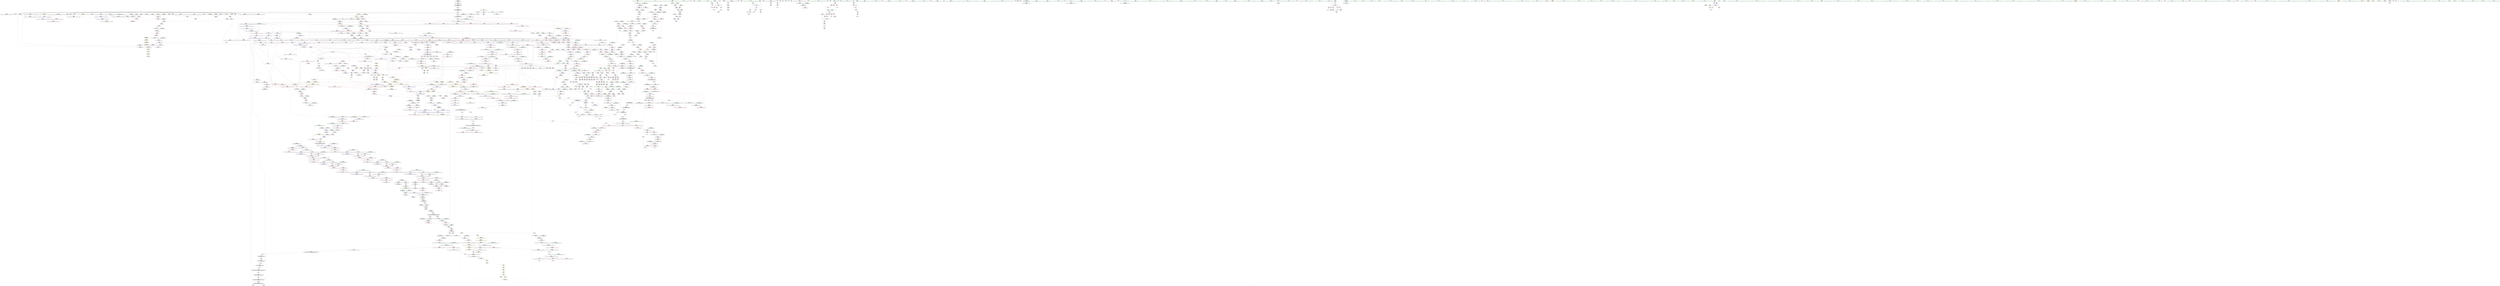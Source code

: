 digraph "SVFG" {
	label="SVFG";

	Node0x5564cf6c51e0 [shape=record,color=grey,label="{NodeID: 0\nNullPtr|{|<s34>132}}"];
	Node0x5564cf6c51e0 -> Node0x5564cfbfa9f0[style=solid];
	Node0x5564cf6c51e0 -> Node0x5564cfbfaaf0[style=solid];
	Node0x5564cf6c51e0 -> Node0x5564cfbfabc0[style=solid];
	Node0x5564cf6c51e0 -> Node0x5564cfbfac90[style=solid];
	Node0x5564cf6c51e0 -> Node0x5564cfbfad60[style=solid];
	Node0x5564cf6c51e0 -> Node0x5564cfbfae30[style=solid];
	Node0x5564cf6c51e0 -> Node0x5564cfbfaf00[style=solid];
	Node0x5564cf6c51e0 -> Node0x5564cfbfafd0[style=solid];
	Node0x5564cf6c51e0 -> Node0x5564cfbfb0a0[style=solid];
	Node0x5564cf6c51e0 -> Node0x5564cfbfb170[style=solid];
	Node0x5564cf6c51e0 -> Node0x5564cfbfb240[style=solid];
	Node0x5564cf6c51e0 -> Node0x5564cfbfb310[style=solid];
	Node0x5564cf6c51e0 -> Node0x5564cfbfb3e0[style=solid];
	Node0x5564cf6c51e0 -> Node0x5564cfbfb4b0[style=solid];
	Node0x5564cf6c51e0 -> Node0x5564cfbfb580[style=solid];
	Node0x5564cf6c51e0 -> Node0x5564cfbfb650[style=solid];
	Node0x5564cf6c51e0 -> Node0x5564cfbfb720[style=solid];
	Node0x5564cf6c51e0 -> Node0x5564cfbfb7f0[style=solid];
	Node0x5564cf6c51e0 -> Node0x5564cfbfb8c0[style=solid];
	Node0x5564cf6c51e0 -> Node0x5564cfbfb990[style=solid];
	Node0x5564cf6c51e0 -> Node0x5564cfbfba60[style=solid];
	Node0x5564cf6c51e0 -> Node0x5564cfbfbb30[style=solid];
	Node0x5564cf6c51e0 -> Node0x5564cfbfbc00[style=solid];
	Node0x5564cf6c51e0 -> Node0x5564cfbfbcd0[style=solid];
	Node0x5564cf6c51e0 -> Node0x5564cfbfbda0[style=solid];
	Node0x5564cf6c51e0 -> Node0x5564cfbfbe70[style=solid];
	Node0x5564cf6c51e0 -> Node0x5564cfc26d10[style=solid];
	Node0x5564cf6c51e0 -> Node0x5564cfc2a140[style=solid];
	Node0x5564cf6c51e0 -> Node0x5564cfc2a210[style=solid];
	Node0x5564cf6c51e0 -> Node0x5564cfc2a2e0[style=solid];
	Node0x5564cf6c51e0 -> Node0x5564cfc2c840[style=solid];
	Node0x5564cf6c51e0 -> Node0x5564cfc57960[style=solid];
	Node0x5564cf6c51e0 -> Node0x5564cfc5b510[style=solid];
	Node0x5564cf6c51e0 -> Node0x5564cfc5b810[style=solid];
	Node0x5564cf6c51e0:s34 -> Node0x5564cfd2f080[style=solid,color=red];
	Node0x5564cfbfe420 [shape=record,color=red,label="{NodeID: 775\n744\<--743\n\<--\n_ZStoRRSt13_Ios_FmtflagsS_\n|{<s0>60}}"];
	Node0x5564cfbfe420:s0 -> Node0x5564cfd404f0[style=solid,color=red];
	Node0x5564cfbf4a20 [shape=record,color=black,label="{NodeID: 443\n1296\<--1178\n\<--this1\n_ZNSt6vectorIiSaIiEE17_M_realloc_insertIJiEEEvN9__gnu_cxx17__normal_iteratorIPiS1_EEDpOT_\n}"];
	Node0x5564cfbf4a20 -> Node0x5564cfc0d290[style=solid];
	Node0x5564cfbf4a20 -> Node0x5564cfc0d360[style=solid];
	Node0x5564cfbe8de0 [shape=record,color=green,label="{NodeID: 111\n615\<--616\n_ZStlsIcSt11char_traitsIcEERSt13basic_ostreamIT_T0_ES6_St13_Setprecision\<--_ZStlsIcSt11char_traitsIcEERSt13basic_ostreamIT_T0_ES6_St13_Setprecision_field_insensitive\n}"];
	Node0x5564cfc03e50 [shape=record,color=red,label="{NodeID: 886\n1565\<--1562\nthis1\<--this.addr\n_ZNKSt6vectorIiSaIiEE8max_sizeEv\n}"];
	Node0x5564cfc03e50 -> Node0x5564cfc062e0[style=solid];
	Node0x5564cfc0a920 [shape=record,color=purple,label="{NodeID: 554\n610\<--554\ncoerce.dive\<--agg.tmp\nmain\n}"];
	Node0x5564cfc0a920 -> Node0x5564cfc29030[style=solid];
	Node0x5564cfd2d940 [shape=record,color=black,label="{NodeID: 2436\n726 = PHI(690, )\n0th arg _ZStcoSt13_Ios_Fmtflags }"];
	Node0x5564cfd2d940 -> Node0x5564cfc29920[style=solid];
	Node0x5564cfbecfa0 [shape=record,color=green,label="{NodeID: 222\n1409\<--1410\n_ZSt20__throw_length_errorPKc\<--_ZSt20__throw_length_errorPKc_field_insensitive\n}"];
	Node0x5564cfc291d0 [shape=record,color=blue,label="{NodeID: 997\n659\<--656\n__n.addr\<--__n\n_ZSt12setprecisioni\n}"];
	Node0x5564cfc291d0 -> Node0x5564cfc14fb0[style=dashed];
	Node0x5564cfc9cac0 [shape=record,color=black,label="{NodeID: 1772\nMR_81V_2 = PHI(MR_81V_3, MR_81V_1, )\npts\{160000 190000 \}\n|{<s0>31|<s1>31|<s2>31|<s3>31|<s4>31|<s5>32|<s6>32|<s7>46}}"];
	Node0x5564cfc9cac0:s0 -> Node0x5564cfc12090[style=dashed,color=red];
	Node0x5564cfc9cac0:s1 -> Node0x5564cfc278a0[style=dashed,color=red];
	Node0x5564cfc9cac0:s2 -> Node0x5564cfca6710[style=dashed,color=red];
	Node0x5564cfc9cac0:s3 -> Node0x5564cfca7610[style=dashed,color=red];
	Node0x5564cfc9cac0:s4 -> Node0x5564cfcba580[style=dashed,color=red];
	Node0x5564cfc9cac0:s5 -> Node0x5564cfcacce0[style=dashed,color=red];
	Node0x5564cfc9cac0:s6 -> Node0x5564cfcacdc0[style=dashed,color=red];
	Node0x5564cfc9cac0:s7 -> Node0x5564cfc9d4f0[style=dashed,color=blue];
	Node0x5564cfc10350 [shape=record,color=purple,label="{NodeID: 665\n2047\<--1956\noffset_0\<--\n}"];
	Node0x5564cfc10350 -> Node0x5564cfc30ef0[style=solid];
	Node0x5564cfd3a4c0 [shape=record,color=black,label="{NodeID: 2547\n399 = PHI()\n}"];
	Node0x5564cfbfb3e0 [shape=record,color=black,label="{NodeID: 333\n896\<--3\n\<--dummyVal\n_ZNSt12_Vector_baseIiSaIiEED2Ev\n}"];
	Node0x5564cfbfb3e0 -> Node0x5564cfc2a960[style=solid];
	Node0x5564cfc2ec00 [shape=record,color=blue,label="{NodeID: 1108\n1634\<--1631\n__i.addr\<--__i\n_ZN9__gnu_cxx17__normal_iteratorIPiSt6vectorIiSaIiEEEC2ERKS1_\n}"];
	Node0x5564cfc2ec00 -> Node0x5564cfc04810[style=dashed];
	Node0x5564cfbbf380 [shape=record,color=green,label="{NodeID: 1\n7\<--1\n__dso_handle\<--dummyObj\nGlob }"];
	Node0x5564cfbfe4f0 [shape=record,color=red,label="{NodeID: 776\n761\<--755\n\<--__a.addr\n_ZStanSt13_Ios_FmtflagsS_\n}"];
	Node0x5564cfbfe4f0 -> Node0x5564cfc59890[style=solid];
	Node0x5564cfbf4af0 [shape=record,color=black,label="{NodeID: 444\n1300\<--1178\n\<--this1\n_ZNSt6vectorIiSaIiEE17_M_realloc_insertIJiEEEvN9__gnu_cxx17__normal_iteratorIPiS1_EEDpOT_\n}"];
	Node0x5564cfbf4af0 -> Node0x5564cfc0d430[style=solid];
	Node0x5564cfbf4af0 -> Node0x5564cfc0d500[style=solid];
	Node0x5564cfbe8ee0 [shape=record,color=green,label="{NodeID: 112\n622\<--623\n_ZNSolsEe\<--_ZNSolsEe_field_insensitive\n}"];
	Node0x5564cfc03f20 [shape=record,color=red,label="{NodeID: 887\n1599\<--1579\n\<--retval\n_ZSt3maxImERKT_S2_S2_\n}"];
	Node0x5564cfc03f20 -> Node0x5564cfc06480[style=solid];
	Node0x5564cfc0a9f0 [shape=record,color=purple,label="{NodeID: 555\n612\<--554\ncoerce.dive11\<--agg.tmp\nmain\n}"];
	Node0x5564cfc0a9f0 -> Node0x5564cfc14d40[style=solid];
	Node0x5564cfd2da50 [shape=record,color=black,label="{NodeID: 2437\n1825 = PHI(1817, )\n0th arg _ZSt4copyISt13move_iteratorIPiES1_ET0_T_S4_S3_ }"];
	Node0x5564cfd2da50 -> Node0x5564cfc30050[style=solid];
	Node0x5564cfbed0a0 [shape=record,color=green,label="{NodeID: 223\n1416\<--1417\n_ZSt3maxImERKT_S2_S2_\<--_ZSt3maxImERKT_S2_S2__field_insensitive\n}"];
	Node0x5564cfc292a0 [shape=record,color=blue,label="{NodeID: 998\n662\<--663\n_M_n\<--\n_ZSt12setprecisioni\n}"];
	Node0x5564cfc292a0 -> Node0x5564cfc15080[style=dashed];
	Node0x5564cfc9cff0 [shape=record,color=black,label="{NodeID: 1773\nMR_127V_3 = PHI(MR_127V_4, MR_127V_2, )\npts\{553 \}\n}"];
	Node0x5564cfc9cff0 -> Node0x5564cfc14a00[style=dashed];
	Node0x5564cfc9cff0 -> Node0x5564cfc14ad0[style=dashed];
	Node0x5564cfc9cff0 -> Node0x5564cfc14ba0[style=dashed];
	Node0x5564cfc9cff0 -> Node0x5564cfc28e90[style=dashed];
	Node0x5564cfc10420 [shape=record,color=purple,label="{NodeID: 666\n2048\<--1958\noffset_0\<--\n}"];
	Node0x5564cfc10420 -> Node0x5564cfc26940[style=solid];
	Node0x5564cfd3a590 [shape=record,color=black,label="{NodeID: 2548\n402 = PHI()\n}"];
	Node0x5564cfbfb4b0 [shape=record,color=black,label="{NodeID: 334\n898\<--3\n\<--dummyVal\n_ZNSt12_Vector_baseIiSaIiEED2Ev\n}"];
	Node0x5564cfbfb4b0 -> Node0x5564cfc2aa30[style=solid];
	Node0x5564cfc2ecd0 [shape=record,color=blue,label="{NodeID: 1109\n1639\<--1641\n_M_current\<--\n_ZN9__gnu_cxx17__normal_iteratorIPiSt6vectorIiSaIiEEEC2ERKS1_\n|{<s0>110|<s1>123}}"];
	Node0x5564cfc2ecd0:s0 -> Node0x5564cfcd47b0[style=dashed,color=blue];
	Node0x5564cfc2ecd0:s1 -> Node0x5564cfcd4910[style=dashed,color=blue];
	Node0x5564cfbbf6c0 [shape=record,color=green,label="{NodeID: 2\n21\<--1\n\<--dummyObj\nCan only get source location for instruction, argument, global var or function.|{<s0>31|<s1>31|<s2>32|<s3>32}}"];
	Node0x5564cfbbf6c0:s0 -> Node0x5564cfd3ffb0[style=solid,color=red];
	Node0x5564cfbbf6c0:s1 -> Node0x5564cfd40190[style=solid,color=red];
	Node0x5564cfbbf6c0:s2 -> Node0x5564cfd2d430[style=solid,color=red];
	Node0x5564cfbbf6c0:s3 -> Node0x5564cfd2d640[style=solid,color=red];
	Node0x5564cfbfe5c0 [shape=record,color=red,label="{NodeID: 777\n762\<--757\n\<--__b.addr\n_ZStanSt13_Ios_FmtflagsS_\n}"];
	Node0x5564cfbfe5c0 -> Node0x5564cfc59890[style=solid];
	Node0x5564cfbf4bc0 [shape=record,color=black,label="{NodeID: 445\n1304\<--1178\n\<--this1\n_ZNSt6vectorIiSaIiEE17_M_realloc_insertIJiEEEvN9__gnu_cxx17__normal_iteratorIPiS1_EEDpOT_\n}"];
	Node0x5564cfbf4bc0 -> Node0x5564cfc0d5d0[style=solid];
	Node0x5564cfbf4bc0 -> Node0x5564cfc0d6a0[style=solid];
	Node0x5564cfbed550 [shape=record,color=green,label="{NodeID: 113\n644\<--645\n__base.addr\<--__base.addr_field_insensitive\n_ZSt5fixedRSt8ios_base\n}"];
	Node0x5564cfbed550 -> Node0x5564cfc14e10[style=solid];
	Node0x5564cfbed550 -> Node0x5564cfc14ee0[style=solid];
	Node0x5564cfbed550 -> Node0x5564cfc29100[style=solid];
	Node0x5564cfc03ff0 [shape=record,color=red,label="{NodeID: 888\n1587\<--1581\n\<--__a.addr\n_ZSt3maxImERKT_S2_S2_\n}"];
	Node0x5564cfc03ff0 -> Node0x5564cfc04330[style=solid];
	Node0x5564cfc0aac0 [shape=record,color=purple,label="{NodeID: 556\n561\<--560\nvbase.offset.ptr\<--vtable\nmain\n}"];
	Node0x5564cfc0aac0 -> Node0x5564cfbf23f0[style=solid];
	Node0x5564cfd2db60 [shape=record,color=black,label="{NodeID: 2438\n1826 = PHI(1819, )\n1st arg _ZSt4copyISt13move_iteratorIPiES1_ET0_T_S4_S3_ }"];
	Node0x5564cfd2db60 -> Node0x5564cfc30120[style=solid];
	Node0x5564cfbed1a0 [shape=record,color=green,label="{NodeID: 224\n1438\<--1439\n__lhs.addr\<--__lhs.addr_field_insensitive\n_ZN9__gnu_cxxmiIPiSt6vectorIiSaIiEEEENS_17__normal_iteratorIT_T0_E15difference_typeERKS8_SB_\n}"];
	Node0x5564cfbed1a0 -> Node0x5564cfc02fb0[style=solid];
	Node0x5564cfbed1a0 -> Node0x5564cfc2d950[style=solid];
	Node0x5564cfc29370 [shape=record,color=blue,label="{NodeID: 999\n675\<--672\nthis.addr\<--this\n_ZNSt8ios_base4setfESt13_Ios_FmtflagsS0_\n}"];
	Node0x5564cfc29370 -> Node0x5564cfc15150[style=dashed];
	Node0x5564cfc9d4f0 [shape=record,color=black,label="{NodeID: 1774\nMR_131V_2 = PHI(MR_131V_3, MR_131V_1, )\npts\{22 1685 100000 100001 100002 130000 160000 190000 \}\n|{<s0>46|<s1>46|<s2>46|<s3>46|<s4>46|<s5>46|<s6>46}}"];
	Node0x5564cfc9d4f0:s0 -> Node0x5564cfc97db0[style=dashed,color=red];
	Node0x5564cfc9d4f0:s1 -> Node0x5564cfc98e90[style=dashed,color=red];
	Node0x5564cfc9d4f0:s2 -> Node0x5564cfc9bc20[style=dashed,color=red];
	Node0x5564cfc9d4f0:s3 -> Node0x5564cfc9c0f0[style=dashed,color=red];
	Node0x5564cfc9d4f0:s4 -> Node0x5564cfc9c5c0[style=dashed,color=red];
	Node0x5564cfc9d4f0:s5 -> Node0x5564cfc9cac0[style=dashed,color=red];
	Node0x5564cfc9d4f0:s6 -> Node0x5564cfcafbc0[style=dashed,color=red];
	Node0x5564cfc104f0 [shape=record,color=purple,label="{NodeID: 667\n1987\<--1986\n_M_current\<--this1\n_ZNKSt13move_iteratorIPiE4baseEv\n}"];
	Node0x5564cfc104f0 -> Node0x5564cfc25f80[style=solid];
	Node0x5564cfd3a660 [shape=record,color=black,label="{NodeID: 2549\n410 = PHI()\n}"];
	Node0x5564cfbfb580 [shape=record,color=black,label="{NodeID: 335\n1053\<--3\n\<--dummyVal\n_ZNSt6vectorIiSaIiEE15_M_erase_at_endEPi\n}"];
	Node0x5564cfc2eda0 [shape=record,color=blue,label="{NodeID: 1110\n1647\<--1645\n__a.addr\<--__a\n_ZNSt16allocator_traitsISaIiEE8allocateERS0_m\n}"];
	Node0x5564cfc2eda0 -> Node0x5564cfc049b0[style=dashed];
	Node0x5564cfbbf780 [shape=record,color=green,label="{NodeID: 3\n23\<--1\n_ZSt3cin\<--dummyObj\nGlob }"];
	Node0x5564cfbfe690 [shape=record,color=red,label="{NodeID: 778\n774\<--768\n\<--__a.addr\n_ZStorSt13_Ios_FmtflagsS_\n}"];
	Node0x5564cfbfe690 -> Node0x5564cfc59a10[style=solid];
	Node0x5564cfbf4c90 [shape=record,color=black,label="{NodeID: 446\n1314\<--1178\n\<--this1\n_ZNSt6vectorIiSaIiEE17_M_realloc_insertIJiEEEvN9__gnu_cxx17__normal_iteratorIPiS1_EEDpOT_\n}"];
	Node0x5564cfbf4c90 -> Node0x5564cfc0d770[style=solid];
	Node0x5564cfbf4c90 -> Node0x5564cfc0d840[style=solid];
	Node0x5564cfbed620 [shape=record,color=green,label="{NodeID: 114\n651\<--652\n_ZNSt8ios_base4setfESt13_Ios_FmtflagsS0_\<--_ZNSt8ios_base4setfESt13_Ios_FmtflagsS0__field_insensitive\n}"];
	Node0x5564cfc040c0 [shape=record,color=red,label="{NodeID: 889\n1596\<--1581\n\<--__a.addr\n_ZSt3maxImERKT_S2_S2_\n}"];
	Node0x5564cfc040c0 -> Node0x5564cfc2e7f0[style=solid];
	Node0x5564cfc0ab90 [shape=record,color=purple,label="{NodeID: 557\n662\<--657\n_M_n\<--retval\n_ZSt12setprecisioni\n}"];
	Node0x5564cfc0ab90 -> Node0x5564cfc292a0[style=solid];
	Node0x5564cfd2dc70 [shape=record,color=black,label="{NodeID: 2439\n1827 = PHI(1815, )\n2nd arg _ZSt4copyISt13move_iteratorIPiES1_ET0_T_S4_S3_ }"];
	Node0x5564cfd2dc70 -> Node0x5564cfc301f0[style=solid];
	Node0x5564cfbed270 [shape=record,color=green,label="{NodeID: 225\n1440\<--1441\n__rhs.addr\<--__rhs.addr_field_insensitive\n_ZN9__gnu_cxxmiIPiSt6vectorIiSaIiEEEENS_17__normal_iteratorIT_T0_E15difference_typeERKS8_SB_\n}"];
	Node0x5564cfbed270 -> Node0x5564cfc03080[style=solid];
	Node0x5564cfbed270 -> Node0x5564cfc2da20[style=solid];
	Node0x5564cfc29440 [shape=record,color=blue,label="{NodeID: 1000\n677\<--673\n__fmtfl.addr\<--__fmtfl\n_ZNSt8ios_base4setfESt13_Ios_FmtflagsS0_\n}"];
	Node0x5564cfc29440 -> Node0x5564cfc15220[style=dashed];
	Node0x5564cfc105c0 [shape=record,color=purple,label="{NodeID: 668\n2000\<--1999\n_M_current\<--this1\n_ZNSt13move_iteratorIPiEC2ES0_\n}"];
	Node0x5564cfc105c0 -> Node0x5564cfc31300[style=solid];
	Node0x5564cfd3a730 [shape=record,color=black,label="{NodeID: 2550\n420 = PHI()\n}"];
	Node0x5564cfd3a730 -> Node0x5564cfc5c590[style=solid];
	Node0x5564cfbfb650 [shape=record,color=black,label="{NodeID: 336\n1054\<--3\n\<--dummyVal\n_ZNSt6vectorIiSaIiEE15_M_erase_at_endEPi\n|{<s0>79}}"];
	Node0x5564cfbfb650:s0 -> Node0x5564cfd2e270[style=solid,color=red];
	Node0x5564cfc2ee70 [shape=record,color=blue,label="{NodeID: 1111\n1649\<--1646\n__n.addr\<--__n\n_ZNSt16allocator_traitsISaIiEE8allocateERS0_m\n}"];
	Node0x5564cfc2ee70 -> Node0x5564cfc04a80[style=dashed];
	Node0x5564cfbbf840 [shape=record,color=green,label="{NodeID: 4\n26\<--1\n_ZSt4cout\<--dummyObj\nGlob }"];
	Node0x5564cfbfe760 [shape=record,color=red,label="{NodeID: 779\n775\<--770\n\<--__b.addr\n_ZStorSt13_Ios_FmtflagsS_\n}"];
	Node0x5564cfbfe760 -> Node0x5564cfc59a10[style=solid];
	Node0x5564cfbf4d60 [shape=record,color=black,label="{NodeID: 447\n1319\<--1178\n\<--this1\n_ZNSt6vectorIiSaIiEE17_M_realloc_insertIJiEEEvN9__gnu_cxx17__normal_iteratorIPiS1_EEDpOT_\n}"];
	Node0x5564cfbf4d60 -> Node0x5564cfc0d910[style=solid];
	Node0x5564cfbf4d60 -> Node0x5564cfc0d9e0[style=solid];
	Node0x5564cfbed720 [shape=record,color=green,label="{NodeID: 115\n657\<--658\nretval\<--retval_field_insensitive\n_ZSt12setprecisioni\n}"];
	Node0x5564cfbed720 -> Node0x5564cfc0ab90[style=solid];
	Node0x5564cfbed720 -> Node0x5564cfc0ac60[style=solid];
	Node0x5564cfcb8b70 [shape=record,color=yellow,style=double,label="{NodeID: 1997\n29V_1 = ENCHI(MR_29V_0)\npts\{100001 \}\nFun[_ZNSt6vectorIiSaIiEE5clearEv]|{<s0>36|<s1>36}}"];
	Node0x5564cfcb8b70:s0 -> Node0x5564cfbfffc0[style=dashed,color=red];
	Node0x5564cfcb8b70:s1 -> Node0x5564cfc2b9a0[style=dashed,color=red];
	Node0x5564cfc04190 [shape=record,color=red,label="{NodeID: 890\n1589\<--1583\n\<--__b.addr\n_ZSt3maxImERKT_S2_S2_\n}"];
	Node0x5564cfc04190 -> Node0x5564cfc04400[style=solid];
	Node0x5564cfc0ac60 [shape=record,color=purple,label="{NodeID: 558\n665\<--657\ncoerce.dive\<--retval\n_ZSt12setprecisioni\n}"];
	Node0x5564cfc0ac60 -> Node0x5564cfc15080[style=solid];
	Node0x5564cfd2ddb0 [shape=record,color=black,label="{NodeID: 2440\n129 = PHI()\n0th arg _ZNSt6vectorIiSaIiEED2Ev }"];
	Node0x5564cfd2ddb0 -> Node0x5564cfc272f0[style=solid];
	Node0x5564cfbed340 [shape=record,color=green,label="{NodeID: 226\n1457\<--1458\nretval\<--retval_field_insensitive\n_ZNSt6vectorIiSaIiEE5beginEv\n|{|<s1>123}}"];
	Node0x5564cfbed340 -> Node0x5564cfc0dec0[style=solid];
	Node0x5564cfbed340:s1 -> Node0x5564cfd33210[style=solid,color=red];
	Node0x5564cfc29510 [shape=record,color=blue,label="{NodeID: 1001\n679\<--674\n__mask.addr\<--__mask\n_ZNSt8ios_base4setfESt13_Ios_FmtflagsS0_\n}"];
	Node0x5564cfc29510 -> Node0x5564cfc152f0[style=dashed];
	Node0x5564cfc29510 -> Node0x5564cfc153c0[style=dashed];
	Node0x5564cfc10690 [shape=record,color=purple,label="{NodeID: 669\n564\<--24\nadd.ptr\<--\nmain\n}"];
	Node0x5564cfc10690 -> Node0x5564cfbf24c0[style=solid];
	Node0x5564cfd3a830 [shape=record,color=black,label="{NodeID: 2551\n427 = PHI()\n}"];
	Node0x5564cfd3a830 -> Node0x5564cfc142b0[style=solid];
	Node0x5564cfbfb720 [shape=record,color=black,label="{NodeID: 337\n1241\<--3\n\<--dummyVal\n_ZNSt6vectorIiSaIiEE17_M_realloc_insertIJiEEEvN9__gnu_cxx17__normal_iteratorIPiS1_EEDpOT_\n}"];
	Node0x5564cfc2ef40 [shape=record,color=blue,label="{NodeID: 1112\n1664\<--1661\nthis.addr\<--this\n_ZN9__gnu_cxx13new_allocatorIiE8allocateEmPKv\n}"];
	Node0x5564cfc2ef40 -> Node0x5564cfc04b50[style=dashed];
	Node0x5564cfbbfca0 [shape=record,color=green,label="{NodeID: 5\n27\<--1\n.str\<--dummyObj\nGlob }"];
	Node0x5564cfbfe830 [shape=record,color=red,label="{NodeID: 780\n783\<--780\nthis1\<--this.addr\n_ZNSt12_Vector_baseIiSaIiEEC2Ev\n}"];
	Node0x5564cfbfe830 -> Node0x5564cfc0afa0[style=solid];
	Node0x5564cfbf4e30 [shape=record,color=black,label="{NodeID: 448\n1326\<--1178\n\<--this1\n_ZNSt6vectorIiSaIiEE17_M_realloc_insertIJiEEEvN9__gnu_cxx17__normal_iteratorIPiS1_EEDpOT_\n}"];
	Node0x5564cfbf4e30 -> Node0x5564cfc0dab0[style=solid];
	Node0x5564cfbf4e30 -> Node0x5564cfc0db80[style=solid];
	Node0x5564cfbed7f0 [shape=record,color=green,label="{NodeID: 116\n659\<--660\n__n.addr\<--__n.addr_field_insensitive\n_ZSt12setprecisioni\n}"];
	Node0x5564cfbed7f0 -> Node0x5564cfc14fb0[style=solid];
	Node0x5564cfbed7f0 -> Node0x5564cfc291d0[style=solid];
	Node0x5564cfcb8c80 [shape=record,color=yellow,style=double,label="{NodeID: 1998\n27V_1 = ENCHI(MR_27V_0)\npts\{100000 \}\nFun[_ZNSt6vectorIiSaIiEE5clearEv]}"];
	Node0x5564cfcb8c80 -> Node0x5564cfc14520[style=dashed];
	Node0x5564cfc04260 [shape=record,color=red,label="{NodeID: 891\n1593\<--1583\n\<--__b.addr\n_ZSt3maxImERKT_S2_S2_\n}"];
	Node0x5564cfc04260 -> Node0x5564cfc2e720[style=solid];
	Node0x5564cfc0ad30 [shape=record,color=purple,label="{NodeID: 559\n687\<--686\n_M_flags\<--this1\n_ZNSt8ios_base4setfESt13_Ios_FmtflagsS0_\n}"];
	Node0x5564cfc0ad30 -> Node0x5564cfc15560[style=solid];
	Node0x5564cfd2de80 [shape=record,color=black,label="{NodeID: 2441\n1382 = PHI(1178, )\n0th arg _ZNKSt6vectorIiSaIiEE12_M_check_lenEmPKc }"];
	Node0x5564cfd2de80 -> Node0x5564cfc2d540[style=solid];
	Node0x5564cfbed410 [shape=record,color=green,label="{NodeID: 227\n1459\<--1460\nthis.addr\<--this.addr_field_insensitive\n_ZNSt6vectorIiSaIiEE5beginEv\n}"];
	Node0x5564cfbed410 -> Node0x5564cfc032f0[style=solid];
	Node0x5564cfbed410 -> Node0x5564cfc2daf0[style=solid];
	Node0x5564cfc295e0 [shape=record,color=blue,label="{NodeID: 1002\n681\<--688\n__old\<--\n_ZNSt8ios_base4setfESt13_Ios_FmtflagsS0_\n}"];
	Node0x5564cfc295e0 -> Node0x5564cfc15490[style=dashed];
	Node0x5564cfc10760 [shape=record,color=purple,label="{NodeID: 670\n273\<--271\nadd.ptr\<--\n_ZNSt6vectorIiSaIiEEixEm\n}"];
	Node0x5564cfc10760 -> Node0x5564cfbfd990[style=solid];
	Node0x5564cfd3a930 [shape=record,color=black,label="{NodeID: 2552\n467 = PHI()\n}"];
	Node0x5564cfbfb7f0 [shape=record,color=black,label="{NodeID: 338\n1242\<--3\n\<--dummyVal\n_ZNSt6vectorIiSaIiEE17_M_realloc_insertIJiEEEvN9__gnu_cxx17__normal_iteratorIPiS1_EEDpOT_\n}"];
	Node0x5564cfbfb7f0 -> Node0x5564cfc2cb80[style=solid];
	Node0x5564cfc2f010 [shape=record,color=blue,label="{NodeID: 1113\n1666\<--1662\n__n.addr\<--__n\n_ZN9__gnu_cxx13new_allocatorIiE8allocateEmPKv\n}"];
	Node0x5564cfc2f010 -> Node0x5564cfc04c20[style=dashed];
	Node0x5564cfc2f010 -> Node0x5564cfc04cf0[style=dashed];
	Node0x5564cfbbfd60 [shape=record,color=green,label="{NodeID: 6\n29\<--1\n.str.2\<--dummyObj\nGlob }"];
	Node0x5564cfbfe900 [shape=record,color=red,label="{NodeID: 781\n806\<--803\nthis1\<--this.addr\n_ZNSt12_Vector_baseIiSaIiEE12_Vector_implC2Ev\n}"];
	Node0x5564cfbfe900 -> Node0x5564cfbf2ce0[style=solid];
	Node0x5564cfbfe900 -> Node0x5564cfc0b070[style=solid];
	Node0x5564cfbfe900 -> Node0x5564cfc0b140[style=solid];
	Node0x5564cfbfe900 -> Node0x5564cfc0b210[style=solid];
	Node0x5564cfbf4f00 [shape=record,color=black,label="{NodeID: 449\n1203\<--1202\n\<--_M_impl\n_ZNSt6vectorIiSaIiEE17_M_realloc_insertIJiEEEvN9__gnu_cxx17__normal_iteratorIPiS1_EEDpOT_\n|{<s0>92}}"];
	Node0x5564cfbf4f00:s0 -> Node0x5564cfd31de0[style=solid,color=red];
	Node0x5564cfbed8c0 [shape=record,color=green,label="{NodeID: 117\n675\<--676\nthis.addr\<--this.addr_field_insensitive\n_ZNSt8ios_base4setfESt13_Ios_FmtflagsS0_\n}"];
	Node0x5564cfbed8c0 -> Node0x5564cfc15150[style=solid];
	Node0x5564cfbed8c0 -> Node0x5564cfc29370[style=solid];
	Node0x5564cfc04330 [shape=record,color=red,label="{NodeID: 892\n1588\<--1587\n\<--\n_ZSt3maxImERKT_S2_S2_\n}"];
	Node0x5564cfc04330 -> Node0x5564cfc5b390[style=solid];
	Node0x5564cfc0ae00 [shape=record,color=purple,label="{NodeID: 560\n694\<--686\n_M_flags2\<--this1\n_ZNSt8ios_base4setfESt13_Ios_FmtflagsS0_\n|{<s0>56}}"];
	Node0x5564cfc0ae00:s0 -> Node0x5564cfd32690[style=solid,color=red];
	Node0x5564cfd2dff0 [shape=record,color=black,label="{NodeID: 2442\n1383 = PHI(323, )\n1st arg _ZNKSt6vectorIiSaIiEE12_M_check_lenEmPKc }"];
	Node0x5564cfd2dff0 -> Node0x5564cfc2d610[style=solid];
	Node0x5564cfbf5a50 [shape=record,color=green,label="{NodeID: 228\n1473\<--1474\nthis.addr\<--this.addr_field_insensitive\n_ZNSt12_Vector_baseIiSaIiEE11_M_allocateEm\n}"];
	Node0x5564cfbf5a50 -> Node0x5564cfc03490[style=solid];
	Node0x5564cfbf5a50 -> Node0x5564cfc2dbc0[style=solid];
	Node0x5564cfc296b0 [shape=record,color=blue,label="{NodeID: 1003\n712\<--710\n__a.addr\<--__a\n_ZStaNRSt13_Ios_FmtflagsS_\n}"];
	Node0x5564cfc296b0 -> Node0x5564cfc15630[style=dashed];
	Node0x5564cfc296b0 -> Node0x5564cfbfde70[style=dashed];
	Node0x5564cfc10830 [shape=record,color=purple,label="{NodeID: 671\n1206\<--1204\nadd.ptr\<--\n_ZNSt6vectorIiSaIiEE17_M_realloc_insertIJiEEEvN9__gnu_cxx17__normal_iteratorIPiS1_EEDpOT_\n|{<s0>92}}"];
	Node0x5564cfc10830:s0 -> Node0x5564cfd31f30[style=solid,color=red];
	Node0x5564cfd3aa30 [shape=record,color=black,label="{NodeID: 2553\n471 = PHI()\n}"];
	Node0x5564cfbfb8c0 [shape=record,color=black,label="{NodeID: 339\n1244\<--3\n\<--dummyVal\n_ZNSt6vectorIiSaIiEE17_M_realloc_insertIJiEEEvN9__gnu_cxx17__normal_iteratorIPiS1_EEDpOT_\n}"];
	Node0x5564cfbfb8c0 -> Node0x5564cfc2cc50[style=solid];
	Node0x5564cfc2f0e0 [shape=record,color=blue,label="{NodeID: 1114\n1668\<--1663\n.addr\<--\n_ZN9__gnu_cxx13new_allocatorIiE8allocateEmPKv\n}"];
	Node0x5564cfbbfe20 [shape=record,color=green,label="{NodeID: 7\n31\<--1\n.str.3\<--dummyObj\nGlob }"];
	Node0x5564cfcafbc0 [shape=record,color=yellow,style=double,label="{NodeID: 1889\n52V_1 = ENCHI(MR_52V_0)\npts\{130000 \}\nFun[_Z5solvev]|{<s0>32}}"];
	Node0x5564cfcafbc0:s0 -> Node0x5564cfc27e50[style=dashed,color=red];
	Node0x5564cfbfe9d0 [shape=record,color=red,label="{NodeID: 782\n823\<--820\nthis1\<--this.addr\n_ZNSaIiEC2Ev\n}"];
	Node0x5564cfbfe9d0 -> Node0x5564cfbf2db0[style=solid];
	Node0x5564cfbf4fd0 [shape=record,color=black,label="{NodeID: 450\n1254\<--1253\n\<--_M_impl17\n_ZNSt6vectorIiSaIiEE17_M_realloc_insertIJiEEEvN9__gnu_cxx17__normal_iteratorIPiS1_EEDpOT_\n|{<s0>100}}"];
	Node0x5564cfbf4fd0:s0 -> Node0x5564cfd2f8b0[style=solid,color=red];
	Node0x5564cfbed990 [shape=record,color=green,label="{NodeID: 118\n677\<--678\n__fmtfl.addr\<--__fmtfl.addr_field_insensitive\n_ZNSt8ios_base4setfESt13_Ios_FmtflagsS0_\n}"];
	Node0x5564cfbed990 -> Node0x5564cfc15220[style=solid];
	Node0x5564cfbed990 -> Node0x5564cfc29440[style=solid];
	Node0x5564cfc04400 [shape=record,color=red,label="{NodeID: 893\n1590\<--1589\n\<--\n_ZSt3maxImERKT_S2_S2_\n}"];
	Node0x5564cfc04400 -> Node0x5564cfc5b390[style=solid];
	Node0x5564cfc0aed0 [shape=record,color=purple,label="{NodeID: 561\n703\<--686\n_M_flags5\<--this1\n_ZNSt8ios_base4setfESt13_Ios_FmtflagsS0_\n|{<s0>58}}"];
	Node0x5564cfc0aed0:s0 -> Node0x5564cfd34af0[style=solid,color=red];
	Node0x5564cfd2e130 [shape=record,color=black,label="{NodeID: 2443\n1384 = PHI(1179, )\n2nd arg _ZNKSt6vectorIiSaIiEE12_M_check_lenEmPKc }"];
	Node0x5564cfd2e130 -> Node0x5564cfc2d6e0[style=solid];
	Node0x5564cfbf5ae0 [shape=record,color=green,label="{NodeID: 229\n1475\<--1476\n__n.addr\<--__n.addr_field_insensitive\n_ZNSt12_Vector_baseIiSaIiEE11_M_allocateEm\n}"];
	Node0x5564cfbf5ae0 -> Node0x5564cfc03560[style=solid];
	Node0x5564cfbf5ae0 -> Node0x5564cfc03630[style=solid];
	Node0x5564cfbf5ae0 -> Node0x5564cfc2dc90[style=solid];
	Node0x5564cfc29780 [shape=record,color=blue,label="{NodeID: 1004\n714\<--711\n__b.addr\<--__b\n_ZStaNRSt13_Ios_FmtflagsS_\n}"];
	Node0x5564cfc29780 -> Node0x5564cfbfdf40[style=dashed];
	Node0x5564cfc10900 [shape=record,color=purple,label="{NodeID: 672\n1257\<--1255\nadd.ptr18\<--\n_ZNSt6vectorIiSaIiEE17_M_realloc_insertIJiEEEvN9__gnu_cxx17__normal_iteratorIPiS1_EEDpOT_\n|{<s0>100}}"];
	Node0x5564cfc10900:s0 -> Node0x5564cfd2f9f0[style=solid,color=red];
	Node0x5564cfd3ab00 [shape=record,color=black,label="{NodeID: 2554\n528 = PHI(1114, )\n|{<s0>38}}"];
	Node0x5564cfd3ab00:s0 -> Node0x5564cfd32580[style=solid,color=red];
	Node0x5564cfbfb990 [shape=record,color=black,label="{NodeID: 340\n1262\<--3\n\<--dummyVal\n_ZNSt6vectorIiSaIiEE17_M_realloc_insertIJiEEEvN9__gnu_cxx17__normal_iteratorIPiS1_EEDpOT_\n}"];
	Node0x5564cfc2f1b0 [shape=record,color=blue,label="{NodeID: 1115\n1710\<--1694\ncoerce.dive\<--__first.coerce\n_ZSt22__uninitialized_copy_aISt13move_iteratorIPiES1_iET0_T_S4_S3_RSaIT1_E\n}"];
	Node0x5564cfc2f1b0 -> Node0x5564cfc262c0[style=dashed];
	Node0x5564cfbbfee0 [shape=record,color=green,label="{NodeID: 8\n33\<--1\n_ZSt4cerr\<--dummyObj\nGlob }"];
	Node0x5564cfbfeaa0 [shape=record,color=red,label="{NodeID: 783\n834\<--831\nthis1\<--this.addr\n_ZN9__gnu_cxx13new_allocatorIiEC2Ev\n}"];
	Node0x5564cfbf50a0 [shape=record,color=black,label="{NodeID: 451\n1308\<--1303\nsub.ptr.lhs.cast\<--\n_ZNSt6vectorIiSaIiEE17_M_realloc_insertIJiEEEvN9__gnu_cxx17__normal_iteratorIPiS1_EEDpOT_\n}"];
	Node0x5564cfbf50a0 -> Node0x5564cfc59590[style=solid];
	Node0x5564cfbeda60 [shape=record,color=green,label="{NodeID: 119\n679\<--680\n__mask.addr\<--__mask.addr_field_insensitive\n_ZNSt8ios_base4setfESt13_Ios_FmtflagsS0_\n}"];
	Node0x5564cfbeda60 -> Node0x5564cfc152f0[style=solid];
	Node0x5564cfbeda60 -> Node0x5564cfc153c0[style=solid];
	Node0x5564cfbeda60 -> Node0x5564cfc29510[style=solid];
	Node0x5564cfc044d0 [shape=record,color=red,label="{NodeID: 894\n1606\<--1603\n\<--__a.addr\n_ZNSt16allocator_traitsISaIiEE8max_sizeERKS0_\n}"];
	Node0x5564cfc044d0 -> Node0x5564cfc06550[style=solid];
	Node0x5564cfc0afa0 [shape=record,color=purple,label="{NodeID: 562\n784\<--783\n_M_impl\<--this1\n_ZNSt12_Vector_baseIiSaIiEEC2Ev\n|{<s0>61}}"];
	Node0x5564cfc0afa0:s0 -> Node0x5564cfd32360[style=solid,color=red];
	Node0x5564cfd2e270 [shape=record,color=black,label="{NodeID: 2444\n790 = PHI(122, 166, 903, 1054, 1337, )\n0th arg __clang_call_terminate }"];
	Node0x5564cfbf5bb0 [shape=record,color=green,label="{NodeID: 230\n1487\<--1488\n_ZNSt16allocator_traitsISaIiEE8allocateERS0_m\<--_ZNSt16allocator_traitsISaIiEE8allocateERS0_m_field_insensitive\n}"];
	Node0x5564cfc29850 [shape=record,color=blue,label="{NodeID: 1005\n722\<--721\n\<--call\n_ZStaNRSt13_Ios_FmtflagsS_\n}"];
	Node0x5564cfc109d0 [shape=record,color=purple,label="{NodeID: 673\n1325\<--1323\nadd.ptr39\<--\n_ZNSt6vectorIiSaIiEE17_M_realloc_insertIJiEEEvN9__gnu_cxx17__normal_iteratorIPiS1_EEDpOT_\n}"];
	Node0x5564cfc109d0 -> Node0x5564cfc2d060[style=solid];
	Node0x5564cfd3ad90 [shape=record,color=black,label="{NodeID: 2555\n557 = PHI()\n}"];
	Node0x5564cfbfba60 [shape=record,color=black,label="{NodeID: 341\n1263\<--3\n\<--dummyVal\n_ZNSt6vectorIiSaIiEE17_M_realloc_insertIJiEEEvN9__gnu_cxx17__normal_iteratorIPiS1_EEDpOT_\n}"];
	Node0x5564cfbfba60 -> Node0x5564cfc2cd20[style=solid];
	Node0x5564cfc2f280 [shape=record,color=blue,label="{NodeID: 1116\n1712\<--1695\ncoerce.dive1\<--__last.coerce\n_ZSt22__uninitialized_copy_aISt13move_iteratorIPiES1_iET0_T_S4_S3_RSaIT1_E\n}"];
	Node0x5564cfc2f280 -> Node0x5564cfc26390[style=dashed];
	Node0x5564cfbc2c00 [shape=record,color=green,label="{NodeID: 9\n34\<--1\n.str.4\<--dummyObj\nGlob }"];
	Node0x5564cfbfeb70 [shape=record,color=red,label="{NodeID: 784\n849\<--840\n\<--__first.addr\n_ZSt8_DestroyIPiiEvT_S1_RSaIT0_E\n|{<s0>66}}"];
	Node0x5564cfbfeb70:s0 -> Node0x5564cfd2e6f0[style=solid,color=red];
	Node0x5564cfbf5170 [shape=record,color=black,label="{NodeID: 452\n1309\<--1307\nsub.ptr.rhs.cast\<--\n_ZNSt6vectorIiSaIiEE17_M_realloc_insertIJiEEEvN9__gnu_cxx17__normal_iteratorIPiS1_EEDpOT_\n}"];
	Node0x5564cfbf5170 -> Node0x5564cfc59590[style=solid];
	Node0x5564cfbedb30 [shape=record,color=green,label="{NodeID: 120\n681\<--682\n__old\<--__old_field_insensitive\n_ZNSt8ios_base4setfESt13_Ios_FmtflagsS0_\n}"];
	Node0x5564cfbedb30 -> Node0x5564cfc15490[style=solid];
	Node0x5564cfbedb30 -> Node0x5564cfc295e0[style=solid];
	Node0x5564cfc045a0 [shape=record,color=red,label="{NodeID: 895\n1617\<--1614\nthis1\<--this.addr\n_ZNKSt12_Vector_baseIiSaIiEE19_M_get_Tp_allocatorEv\n}"];
	Node0x5564cfc045a0 -> Node0x5564cfc0e610[style=solid];
	Node0x5564cfc0b070 [shape=record,color=purple,label="{NodeID: 563\n811\<--806\n_M_start\<--this1\n_ZNSt12_Vector_baseIiSaIiEE12_Vector_implC2Ev\n}"];
	Node0x5564cfc0b070 -> Node0x5564cfc2a140[style=solid];
	Node0x5564cfd2e6f0 [shape=record,color=black,label="{NodeID: 2445\n907 = PHI(849, )\n0th arg _ZSt8_DestroyIPiEvT_S1_ }"];
	Node0x5564cfd2e6f0 -> Node0x5564cfc2ab00[style=solid];
	Node0x5564cfbf5c80 [shape=record,color=green,label="{NodeID: 231\n1498\<--1499\n__first.addr\<--__first.addr_field_insensitive\n_ZSt34__uninitialized_move_if_noexcept_aIPiS0_SaIiEET0_T_S3_S2_RT1_\n}"];
	Node0x5564cfbf5c80 -> Node0x5564cfc03700[style=solid];
	Node0x5564cfbf5c80 -> Node0x5564cfc2dd60[style=solid];
	Node0x5564cfc29920 [shape=record,color=blue,label="{NodeID: 1006\n727\<--726\n__a.addr\<--__a\n_ZStcoSt13_Ios_Fmtflags\n}"];
	Node0x5564cfc29920 -> Node0x5564cfbfe0e0[style=dashed];
	Node0x5564cfc9f8e0 [shape=record,color=black,label="{NodeID: 1781\nMR_2V_3 = PHI(MR_2V_5, MR_2V_2, MR_2V_4, )\npts\{71 \}\n}"];
	Node0x5564cfc9f8e0 -> Node0x5564cfc10de0[style=dashed];
	Node0x5564cfc10aa0 [shape=record,color=purple,label="{NodeID: 674\n1967\<--1965\nadd.ptr\<--\n_ZNSt11__copy_moveILb1ELb1ESt26random_access_iterator_tagE8__copy_mIiEEPT_PKS3_S6_S4_\n}"];
	Node0x5564cfc10aa0 -> Node0x5564cfc08430[style=solid];
	Node0x5564cfd3ae60 [shape=record,color=black,label="{NodeID: 2556\n566 = PHI()\n}"];
	Node0x5564cfbfbb30 [shape=record,color=black,label="{NodeID: 342\n1265\<--3\n\<--dummyVal\n_ZNSt6vectorIiSaIiEE17_M_realloc_insertIJiEEEvN9__gnu_cxx17__normal_iteratorIPiS1_EEDpOT_\n}"];
	Node0x5564cfbfbb30 -> Node0x5564cfc2cdf0[style=solid];
	Node0x5564cfc2f350 [shape=record,color=blue,label="{NodeID: 1117\n1702\<--1696\n__result.addr\<--__result\n_ZSt22__uninitialized_copy_aISt13move_iteratorIPiES1_iET0_T_S4_S3_RSaIT1_E\n}"];
	Node0x5564cfc2f350 -> Node0x5564cfc04dc0[style=dashed];
	Node0x5564cfbc2cc0 [shape=record,color=green,label="{NodeID: 10\n36\<--1\n.str.5\<--dummyObj\nGlob }"];
	Node0x5564cfbfec40 [shape=record,color=red,label="{NodeID: 785\n850\<--842\n\<--__last.addr\n_ZSt8_DestroyIPiiEvT_S1_RSaIT0_E\n|{<s0>66}}"];
	Node0x5564cfbfec40:s0 -> Node0x5564cfd2e800[style=solid,color=red];
	Node0x5564cfbf5240 [shape=record,color=black,label="{NodeID: 453\n1350\<--1349\n\<--this1\n_ZNSt6vectorIiSaIiEE3endEv\n}"];
	Node0x5564cfbf5240 -> Node0x5564cfc0dd20[style=solid];
	Node0x5564cfbf5240 -> Node0x5564cfc0ddf0[style=solid];
	Node0x5564cfbedc00 [shape=record,color=green,label="{NodeID: 121\n692\<--693\n_ZStcoSt13_Ios_Fmtflags\<--_ZStcoSt13_Ios_Fmtflags_field_insensitive\n}"];
	Node0x5564cfc04670 [shape=record,color=red,label="{NodeID: 896\n1626\<--1623\nthis1\<--this.addr\n_ZNK9__gnu_cxx13new_allocatorIiE8max_sizeEv\n}"];
	Node0x5564cfc0b140 [shape=record,color=purple,label="{NodeID: 564\n813\<--806\n_M_finish\<--this1\n_ZNSt12_Vector_baseIiSaIiEE12_Vector_implC2Ev\n}"];
	Node0x5564cfc0b140 -> Node0x5564cfc2a210[style=solid];
	Node0x5564cfd2e800 [shape=record,color=black,label="{NodeID: 2446\n908 = PHI(850, )\n1st arg _ZSt8_DestroyIPiEvT_S1_ }"];
	Node0x5564cfd2e800 -> Node0x5564cfc2abd0[style=solid];
	Node0x5564cfbf5d50 [shape=record,color=green,label="{NodeID: 232\n1500\<--1501\n__last.addr\<--__last.addr_field_insensitive\n_ZSt34__uninitialized_move_if_noexcept_aIPiS0_SaIiEET0_T_S3_S2_RT1_\n}"];
	Node0x5564cfbf5d50 -> Node0x5564cfc037d0[style=solid];
	Node0x5564cfbf5d50 -> Node0x5564cfc2de30[style=solid];
	Node0x5564cfc299f0 [shape=record,color=blue,label="{NodeID: 1007\n737\<--735\n__a.addr\<--__a\n_ZStoRRSt13_Ios_FmtflagsS_\n}"];
	Node0x5564cfc299f0 -> Node0x5564cfbfe1b0[style=dashed];
	Node0x5564cfc299f0 -> Node0x5564cfbfe280[style=dashed];
	Node0x5564cfc9fde0 [shape=record,color=black,label="{NodeID: 1782\nMR_422V_3 = PHI(MR_422V_4, MR_422V_2, )\npts\{1580 \}\n}"];
	Node0x5564cfc9fde0 -> Node0x5564cfc03f20[style=dashed];
	Node0x5564cfc10b70 [shape=record,color=red,label="{NodeID: 675\n207\<--20\n\<--node_cnt\n_Z6insertii\n}"];
	Node0x5564cfc10b70 -> Node0x5564cfc5a010[style=solid];
	Node0x5564cfd3af30 [shape=record,color=black,label="{NodeID: 2557\n569 = PHI()\n}"];
	Node0x5564cfd3af30 -> Node0x5564cfc28c20[style=solid];
	Node0x5564cfbfbc00 [shape=record,color=black,label="{NodeID: 343\n1333\<--3\nlpad.val\<--dummyVal\n_ZNSt6vectorIiSaIiEE17_M_realloc_insertIJiEEEvN9__gnu_cxx17__normal_iteratorIPiS1_EEDpOT_\n}"];
	Node0x5564cfc2f420 [shape=record,color=blue,label="{NodeID: 1118\n1704\<--1697\n.addr\<--\n_ZSt22__uninitialized_copy_aISt13move_iteratorIPiES1_iET0_T_S4_S3_RSaIT1_E\n}"];
	Node0x5564cfbc2dc0 [shape=record,color=green,label="{NodeID: 11\n39\<--1\n\<--dummyObj\nCan only get source location for instruction, argument, global var or function.}"];
	Node0x5564cfbfed10 [shape=record,color=red,label="{NodeID: 786\n860\<--857\nthis1\<--this.addr\n_ZNSt12_Vector_baseIiSaIiEE19_M_get_Tp_allocatorEv\n}"];
	Node0x5564cfbfed10 -> Node0x5564cfc0b2e0[style=solid];
	Node0x5564cfbf5310 [shape=record,color=black,label="{NodeID: 454\n1342\<--1357\n_ZNSt6vectorIiSaIiEE3endEv_ret\<--\n_ZNSt6vectorIiSaIiEE3endEv\n|{<s0>82}}"];
	Node0x5564cfbf5310:s0 -> Node0x5564cfd3ca90[style=solid,color=blue];
	Node0x5564cfbedd00 [shape=record,color=green,label="{NodeID: 122\n696\<--697\n_ZStaNRSt13_Ios_FmtflagsS_\<--_ZStaNRSt13_Ios_FmtflagsS__field_insensitive\n}"];
	Node0x5564cfcb9250 [shape=record,color=yellow,style=double,label="{NodeID: 2004\n119V_1 = ENCHI(MR_119V_0)\npts\{1 \}\nFun[main]}"];
	Node0x5564cfcb9250 -> Node0x5564cfc10d10[style=dashed];
	Node0x5564cfc04740 [shape=record,color=red,label="{NodeID: 897\n1638\<--1632\nthis1\<--this.addr\n_ZN9__gnu_cxx17__normal_iteratorIPiSt6vectorIiSaIiEEEC2ERKS1_\n}"];
	Node0x5564cfc04740 -> Node0x5564cfc0e6e0[style=solid];
	Node0x5564cfc0b210 [shape=record,color=purple,label="{NodeID: 565\n815\<--806\n_M_end_of_storage\<--this1\n_ZNSt12_Vector_baseIiSaIiEE12_Vector_implC2Ev\n}"];
	Node0x5564cfc0b210 -> Node0x5564cfc2a2e0[style=solid];
	Node0x5564cfd2e910 [shape=record,color=black,label="{NodeID: 2447\n1360 = PHI(1135, )\n0th arg _ZN9__gnu_cxx13new_allocatorIiE9constructIiJiEEEvPT_DpOT0_ }"];
	Node0x5564cfd2e910 -> Node0x5564cfc2d200[style=solid];
	Node0x5564cfbf5e20 [shape=record,color=green,label="{NodeID: 233\n1502\<--1503\n__result.addr\<--__result.addr_field_insensitive\n_ZSt34__uninitialized_move_if_noexcept_aIPiS0_SaIiEET0_T_S3_S2_RT1_\n}"];
	Node0x5564cfbf5e20 -> Node0x5564cfc038a0[style=solid];
	Node0x5564cfbf5e20 -> Node0x5564cfc2df00[style=solid];
	Node0x5564cfc29ac0 [shape=record,color=blue,label="{NodeID: 1008\n739\<--736\n__b.addr\<--__b\n_ZStoRRSt13_Ios_FmtflagsS_\n}"];
	Node0x5564cfc29ac0 -> Node0x5564cfbfe350[style=dashed];
	Node0x5564cfca02e0 [shape=record,color=black,label="{NodeID: 1783\nMR_25V_3 = PHI(MR_25V_2, MR_25V_1, )\npts\{1685 \}\n|{<s0>157}}"];
	Node0x5564cfca02e0:s0 -> Node0x5564cfcd4ff0[style=dashed,color=blue];
	Node0x5564cfc10c40 [shape=record,color=red,label="{NodeID: 676\n211\<--20\n\<--node_cnt\n_Z6insertii\n}"];
	Node0x5564cfc10c40 -> Node0x5564cfc278a0[style=solid];
	Node0x5564cfd3b000 [shape=record,color=black,label="{NodeID: 2558\n574 = PHI()\n}"];
	Node0x5564cfbfbcd0 [shape=record,color=black,label="{NodeID: 344\n1334\<--3\nlpad.val43\<--dummyVal\n_ZNSt6vectorIiSaIiEE17_M_realloc_insertIJiEEEvN9__gnu_cxx17__normal_iteratorIPiS1_EEDpOT_\n}"];
	Node0x5564cfc2f4f0 [shape=record,color=blue, style = dotted,label="{NodeID: 1119\n2023\<--2025\noffset_0\<--dummyVal\n_ZSt22__uninitialized_copy_aISt13move_iteratorIPiES1_iET0_T_S4_S3_RSaIT1_E\n}"];
	Node0x5564cfc2f4f0 -> Node0x5564cfc04e90[style=dashed];
	Node0x5564cfbc2ec0 [shape=record,color=green,label="{NodeID: 12\n80\<--1\n\<--dummyObj\nCan only get source location for instruction, argument, global var or function.}"];
	Node0x5564cfbfede0 [shape=record,color=red,label="{NodeID: 787\n873\<--866\nthis1\<--this.addr\n_ZNSt12_Vector_baseIiSaIiEED2Ev\n|{|<s8>67}}"];
	Node0x5564cfbfede0 -> Node0x5564cfc0b3b0[style=solid];
	Node0x5564cfbfede0 -> Node0x5564cfc0b480[style=solid];
	Node0x5564cfbfede0 -> Node0x5564cfc0b550[style=solid];
	Node0x5564cfbfede0 -> Node0x5564cfc0b620[style=solid];
	Node0x5564cfbfede0 -> Node0x5564cfc0b6f0[style=solid];
	Node0x5564cfbfede0 -> Node0x5564cfc0b7c0[style=solid];
	Node0x5564cfbfede0 -> Node0x5564cfc0b890[style=solid];
	Node0x5564cfbfede0 -> Node0x5564cfc0b960[style=solid];
	Node0x5564cfbfede0:s8 -> Node0x5564cfd40af0[style=solid,color=red];
	Node0x5564cfbf53e0 [shape=record,color=black,label="{NodeID: 455\n1374\<--1373\n\<--\n_ZN9__gnu_cxx13new_allocatorIiE9constructIiJiEEEvPT_DpOT0_\n}"];
	Node0x5564cfbf53e0 -> Node0x5564cfbf54b0[style=solid];
	Node0x5564cfbede00 [shape=record,color=green,label="{NodeID: 123\n701\<--702\n_ZStanSt13_Ios_FmtflagsS_\<--_ZStanSt13_Ios_FmtflagsS__field_insensitive\n}"];
	Node0x5564cfc04810 [shape=record,color=red,label="{NodeID: 898\n1640\<--1634\n\<--__i.addr\n_ZN9__gnu_cxx17__normal_iteratorIPiSt6vectorIiSaIiEEEC2ERKS1_\n}"];
	Node0x5564cfc04810 -> Node0x5564cfc048e0[style=solid];
	Node0x5564cfc0b2e0 [shape=record,color=purple,label="{NodeID: 566\n861\<--860\n_M_impl\<--this1\n_ZNSt12_Vector_baseIiSaIiEE19_M_get_Tp_allocatorEv\n}"];
	Node0x5564cfc0b2e0 -> Node0x5564cfbf2e80[style=solid];
	Node0x5564cfd2ea20 [shape=record,color=black,label="{NodeID: 2448\n1361 = PHI(1136, )\n1st arg _ZN9__gnu_cxx13new_allocatorIiE9constructIiJiEEEvPT_DpOT0_ }"];
	Node0x5564cfd2ea20 -> Node0x5564cfc2d2d0[style=solid];
	Node0x5564cfbf5ef0 [shape=record,color=green,label="{NodeID: 234\n1504\<--1505\n__alloc.addr\<--__alloc.addr_field_insensitive\n_ZSt34__uninitialized_move_if_noexcept_aIPiS0_SaIiEET0_T_S3_S2_RT1_\n}"];
	Node0x5564cfbf5ef0 -> Node0x5564cfc03970[style=solid];
	Node0x5564cfbf5ef0 -> Node0x5564cfc2dfd0[style=solid];
	Node0x5564cfc29b90 [shape=record,color=blue,label="{NodeID: 1009\n749\<--746\n\<--call\n_ZStoRRSt13_Ios_FmtflagsS_\n}"];
	Node0x5564cfc10d10 [shape=record,color=red,label="{NodeID: 677\n560\<--25\nvtable\<--\nmain\n}"];
	Node0x5564cfc10d10 -> Node0x5564cfc0aac0[style=solid];
	Node0x5564cfd3b0d0 [shape=record,color=black,label="{NodeID: 2559\n582 = PHI()\n}"];
	Node0x5564cfbfbda0 [shape=record,color=black,label="{NodeID: 345\n1336\<--3\n\<--dummyVal\n_ZNSt6vectorIiSaIiEE17_M_realloc_insertIJiEEEvN9__gnu_cxx17__normal_iteratorIPiS1_EEDpOT_\n}"];
	Node0x5564cfc2f5c0 [shape=record,color=blue, style = dotted,label="{NodeID: 1120\n2026\<--2028\noffset_0\<--dummyVal\n_ZSt22__uninitialized_copy_aISt13move_iteratorIPiES1_iET0_T_S4_S3_RSaIT1_E\n}"];
	Node0x5564cfc2f5c0 -> Node0x5564cfc04f60[style=dashed];
	Node0x5564cfbc2fc0 [shape=record,color=green,label="{NodeID: 13\n191\<--1\n\<--dummyObj\nCan only get source location for instruction, argument, global var or function.}"];
	Node0x5564cfbfeeb0 [shape=record,color=red,label="{NodeID: 788\n903\<--868\nexn\<--exn.slot\n_ZNSt12_Vector_baseIiSaIiEED2Ev\n|{<s0>70}}"];
	Node0x5564cfbfeeb0:s0 -> Node0x5564cfd2e270[style=solid,color=red];
	Node0x5564cfbf54b0 [shape=record,color=black,label="{NodeID: 456\n1375\<--1374\n\<--\n_ZN9__gnu_cxx13new_allocatorIiE9constructIiJiEEEvPT_DpOT0_\n}"];
	Node0x5564cfbf54b0 -> Node0x5564cfc2d470[style=solid];
	Node0x5564cfbedf00 [shape=record,color=green,label="{NodeID: 124\n705\<--706\n_ZStoRRSt13_Ios_FmtflagsS_\<--_ZStoRRSt13_Ios_FmtflagsS__field_insensitive\n}"];
	Node0x5564cfc048e0 [shape=record,color=red,label="{NodeID: 899\n1641\<--1640\n\<--\n_ZN9__gnu_cxx17__normal_iteratorIPiSt6vectorIiSaIiEEEC2ERKS1_\n}"];
	Node0x5564cfc048e0 -> Node0x5564cfc2ecd0[style=solid];
	Node0x5564cfc0b3b0 [shape=record,color=purple,label="{NodeID: 567\n874\<--873\n_M_impl\<--this1\n_ZNSt12_Vector_baseIiSaIiEED2Ev\n}"];
	Node0x5564cfd2eb30 [shape=record,color=black,label="{NodeID: 2449\n1362 = PHI(1138, )\n2nd arg _ZN9__gnu_cxx13new_allocatorIiE9constructIiJiEEEvPT_DpOT0_ }"];
	Node0x5564cfd2eb30 -> Node0x5564cfc2d3a0[style=solid];
	Node0x5564cfbf5fc0 [shape=record,color=green,label="{NodeID: 235\n1506\<--1507\nagg.tmp\<--agg.tmp_field_insensitive\n_ZSt34__uninitialized_move_if_noexcept_aIPiS0_SaIiEET0_T_S3_S2_RT1_\n}"];
	Node0x5564cfbf5fc0 -> Node0x5564cfc0e200[style=solid];
	Node0x5564cfbf5fc0 -> Node0x5564cfc0e2d0[style=solid];
	Node0x5564cfc29c60 [shape=record,color=blue,label="{NodeID: 1010\n755\<--753\n__a.addr\<--__a\n_ZStanSt13_Ios_FmtflagsS_\n}"];
	Node0x5564cfc29c60 -> Node0x5564cfbfe4f0[style=dashed];
	Node0x5564cfc10de0 [shape=record,color=red,label="{NodeID: 678\n98\<--70\n\<--retval\n_Z3gcdxx\n}"];
	Node0x5564cfc10de0 -> Node0x5564cfbfc510[style=solid];
	Node0x5564cfd3b1a0 [shape=record,color=black,label="{NodeID: 2560\n584 = PHI()\n}"];
	Node0x5564cfbfbe70 [shape=record,color=black,label="{NodeID: 346\n1337\<--3\n\<--dummyVal\n_ZNSt6vectorIiSaIiEE17_M_realloc_insertIJiEEEvN9__gnu_cxx17__normal_iteratorIPiS1_EEDpOT_\n|{<s0>109}}"];
	Node0x5564cfbfbe70:s0 -> Node0x5564cfd2e270[style=solid,color=red];
	Node0x5564cfc2f690 [shape=record,color=blue,label="{NodeID: 1121\n1738\<--1735\n__i.addr\<--__i\n_ZSt32__make_move_if_noexcept_iteratorIiSt13move_iteratorIPiEET0_PT_\n}"];
	Node0x5564cfc2f690 -> Node0x5564cfc05030[style=dashed];
	Node0x5564cfbc30c0 [shape=record,color=green,label="{NodeID: 14\n209\<--1\n\<--dummyObj\nCan only get source location for instruction, argument, global var or function.}"];
	Node0x5564cfbfef80 [shape=record,color=red,label="{NodeID: 789\n876\<--875\n\<--_M_start\n_ZNSt12_Vector_baseIiSaIiEED2Ev\n|{<s0>67}}"];
	Node0x5564cfbfef80:s0 -> Node0x5564cfd40c80[style=solid,color=red];
	Node0x5564cfbf5580 [shape=record,color=black,label="{NodeID: 457\n1381\<--1433\n_ZNKSt6vectorIiSaIiEE12_M_check_lenEmPKc_ret\<--cond\n_ZNKSt6vectorIiSaIiEE12_M_check_lenEmPKc\n|{<s0>87}}"];
	Node0x5564cfbf5580:s0 -> Node0x5564cfd3ce50[style=solid,color=blue];
	Node0x5564cfbee000 [shape=record,color=green,label="{NodeID: 125\n712\<--713\n__a.addr\<--__a.addr_field_insensitive\n_ZStaNRSt13_Ios_FmtflagsS_\n}"];
	Node0x5564cfbee000 -> Node0x5564cfc15630[style=solid];
	Node0x5564cfbee000 -> Node0x5564cfbfde70[style=solid];
	Node0x5564cfbee000 -> Node0x5564cfc296b0[style=solid];
	Node0x5564cfc049b0 [shape=record,color=red,label="{NodeID: 900\n1653\<--1647\n\<--__a.addr\n_ZNSt16allocator_traitsISaIiEE8allocateERS0_m\n}"];
	Node0x5564cfc049b0 -> Node0x5564cfc06960[style=solid];
	Node0x5564cfc0b480 [shape=record,color=purple,label="{NodeID: 568\n875\<--873\n_M_start\<--this1\n_ZNSt12_Vector_baseIiSaIiEED2Ev\n}"];
	Node0x5564cfc0b480 -> Node0x5564cfbfef80[style=solid];
	Node0x5564cfd2ec40 [shape=record,color=black,label="{NodeID: 2450\n2005 = PHI(1552, )\n0th arg _ZN9__gnu_cxx13new_allocatorIiE7destroyIiEEvPT_ }"];
	Node0x5564cfd2ec40 -> Node0x5564cfc313d0[style=solid];
	Node0x5564cfbf6090 [shape=record,color=green,label="{NodeID: 236\n1508\<--1509\nagg.tmp1\<--agg.tmp1_field_insensitive\n_ZSt34__uninitialized_move_if_noexcept_aIPiS0_SaIiEET0_T_S3_S2_RT1_\n}"];
	Node0x5564cfbf6090 -> Node0x5564cfc0e3a0[style=solid];
	Node0x5564cfbf6090 -> Node0x5564cfc0e470[style=solid];
	Node0x5564cfc29d30 [shape=record,color=blue,label="{NodeID: 1011\n757\<--754\n__b.addr\<--__b\n_ZStanSt13_Ios_FmtflagsS_\n}"];
	Node0x5564cfc29d30 -> Node0x5564cfbfe5c0[style=dashed];
	Node0x5564cfc10eb0 [shape=record,color=red,label="{NodeID: 679\n78\<--72\n\<--a.addr\n_Z3gcdxx\n}"];
	Node0x5564cfc10eb0 -> Node0x5564cfc5cb90[style=solid];
	Node0x5564cfd3b270 [shape=record,color=black,label="{NodeID: 2561\n588 = PHI()\n}"];
	Node0x5564cfbfbf40 [shape=record,color=black,label="{NodeID: 347\n9\<--8\n\<--v\nCan only get source location for instruction, argument, global var or function.}"];
	Node0x5564cfc2f760 [shape=record,color=blue,label="{NodeID: 1122\n1764\<--1749\ncoerce.dive\<--__first.coerce\n_ZSt18uninitialized_copyISt13move_iteratorIPiES1_ET0_T_S4_S3_\n}"];
	Node0x5564cfc2f760 -> Node0x5564cfc26460[style=dashed];
	Node0x5564cfbc31c0 [shape=record,color=green,label="{NodeID: 15\n256\<--1\n\<--dummyObj\nCan only get source location for instruction, argument, global var or function.}"];
	Node0x5564cfbff050 [shape=record,color=red,label="{NodeID: 790\n879\<--878\n\<--_M_end_of_storage\n_ZNSt12_Vector_baseIiSaIiEED2Ev\n}"];
	Node0x5564cfbff050 -> Node0x5564cfbf3020[style=solid];
	Node0x5564cfbf5650 [shape=record,color=black,label="{NodeID: 458\n1450\<--1446\nsub.ptr.lhs.cast\<--\n_ZN9__gnu_cxxmiIPiSt6vectorIiSaIiEEEENS_17__normal_iteratorIT_T0_E15difference_typeERKS8_SB_\n}"];
	Node0x5564cfbf5650 -> Node0x5564cfc5af10[style=solid];
	Node0x5564cfbee0d0 [shape=record,color=green,label="{NodeID: 126\n714\<--715\n__b.addr\<--__b.addr_field_insensitive\n_ZStaNRSt13_Ios_FmtflagsS_\n}"];
	Node0x5564cfbee0d0 -> Node0x5564cfbfdf40[style=solid];
	Node0x5564cfbee0d0 -> Node0x5564cfc29780[style=solid];
	Node0x5564cfc04a80 [shape=record,color=red,label="{NodeID: 901\n1655\<--1649\n\<--__n.addr\n_ZNSt16allocator_traitsISaIiEE8allocateERS0_m\n|{<s0>132}}"];
	Node0x5564cfc04a80:s0 -> Node0x5564cfd2ef70[style=solid,color=red];
	Node0x5564cfc0b550 [shape=record,color=purple,label="{NodeID: 569\n877\<--873\n_M_impl2\<--this1\n_ZNSt12_Vector_baseIiSaIiEED2Ev\n}"];
	Node0x5564cfd2ed50 [shape=record,color=black,label="{NodeID: 2451\n2006 = PHI(1553, )\n1st arg _ZN9__gnu_cxx13new_allocatorIiE7destroyIiEEvPT_ }"];
	Node0x5564cfd2ed50 -> Node0x5564cfc314a0[style=solid];
	Node0x5564cfbf6160 [shape=record,color=green,label="{NodeID: 237\n1516\<--1517\n_ZSt32__make_move_if_noexcept_iteratorIiSt13move_iteratorIPiEET0_PT_\<--_ZSt32__make_move_if_noexcept_iteratorIiSt13move_iteratorIPiEET0_PT__field_insensitive\n}"];
	Node0x5564cfc29e00 [shape=record,color=blue,label="{NodeID: 1012\n768\<--766\n__a.addr\<--__a\n_ZStorSt13_Ios_FmtflagsS_\n}"];
	Node0x5564cfc29e00 -> Node0x5564cfbfe690[style=dashed];
	Node0x5564cfc10f80 [shape=record,color=red,label="{NodeID: 680\n88\<--72\n\<--a.addr\n_Z3gcdxx\n}"];
	Node0x5564cfc10f80 -> Node0x5564cfc27080[style=solid];
	Node0x5564cfd3b340 [shape=record,color=black,label="{NodeID: 2562\n595 = PHI()\n}"];
	Node0x5564cfd3b340 -> Node0x5564cfc5a610[style=solid];
	Node0x5564cfbfc040 [shape=record,color=black,label="{NodeID: 348\n15\<--14\n\<--adj\nCan only get source location for instruction, argument, global var or function.}"];
	Node0x5564cfc2f830 [shape=record,color=blue,label="{NodeID: 1123\n1766\<--1750\ncoerce.dive1\<--__last.coerce\n_ZSt18uninitialized_copyISt13move_iteratorIPiES1_ET0_T_S4_S3_\n}"];
	Node0x5564cfc2f830 -> Node0x5564cfc26530[style=dashed];
	Node0x5564cfbc32c0 [shape=record,color=green,label="{NodeID: 16\n300\<--1\n\<--dummyObj\nCan only get source location for instruction, argument, global var or function.}"];
	Node0x5564cfbff120 [shape=record,color=red,label="{NodeID: 791\n882\<--881\n\<--_M_start4\n_ZNSt12_Vector_baseIiSaIiEED2Ev\n}"];
	Node0x5564cfbff120 -> Node0x5564cfbf30f0[style=solid];
	Node0x5564cfbf5720 [shape=record,color=black,label="{NodeID: 459\n1451\<--1449\nsub.ptr.rhs.cast\<--\n_ZN9__gnu_cxxmiIPiSt6vectorIiSaIiEEEENS_17__normal_iteratorIT_T0_E15difference_typeERKS8_SB_\n}"];
	Node0x5564cfbf5720 -> Node0x5564cfc5af10[style=solid];
	Node0x5564cfbee1a0 [shape=record,color=green,label="{NodeID: 127\n727\<--728\n__a.addr\<--__a.addr_field_insensitive\n_ZStcoSt13_Ios_Fmtflags\n}"];
	Node0x5564cfbee1a0 -> Node0x5564cfbfe0e0[style=solid];
	Node0x5564cfbee1a0 -> Node0x5564cfc29920[style=solid];
	Node0x5564cfc04b50 [shape=record,color=red,label="{NodeID: 902\n1673\<--1664\nthis1\<--this.addr\n_ZN9__gnu_cxx13new_allocatorIiE8allocateEmPKv\n|{<s0>133}}"];
	Node0x5564cfc04b50:s0 -> Node0x5564cfd34d10[style=solid,color=red];
	Node0x5564cfc0b620 [shape=record,color=purple,label="{NodeID: 570\n878\<--873\n_M_end_of_storage\<--this1\n_ZNSt12_Vector_baseIiSaIiEED2Ev\n}"];
	Node0x5564cfc0b620 -> Node0x5564cfbff050[style=solid];
	Node0x5564cfd2ee60 [shape=record,color=black,label="{NodeID: 2452\n1661 = PHI(1654, )\n0th arg _ZN9__gnu_cxx13new_allocatorIiE8allocateEmPKv }"];
	Node0x5564cfd2ee60 -> Node0x5564cfc2ef40[style=solid];
	Node0x5564cfbf6260 [shape=record,color=green,label="{NodeID: 238\n1531\<--1532\n_ZSt22__uninitialized_copy_aISt13move_iteratorIPiES1_iET0_T_S4_S3_RSaIT1_E\<--_ZSt22__uninitialized_copy_aISt13move_iteratorIPiES1_iET0_T_S4_S3_RSaIT1_E_field_insensitive\n}"];
	Node0x5564cfc29ed0 [shape=record,color=blue,label="{NodeID: 1013\n770\<--767\n__b.addr\<--__b\n_ZStorSt13_Ios_FmtflagsS_\n}"];
	Node0x5564cfc29ed0 -> Node0x5564cfbfe760[style=dashed];
	Node0x5564cfc11050 [shape=record,color=red,label="{NodeID: 681\n92\<--72\n\<--a.addr\n_Z3gcdxx\n}"];
	Node0x5564cfc11050 -> Node0x5564cfc59290[style=solid];
	Node0x5564cfd3b470 [shape=record,color=black,label="{NodeID: 2563\n600 = PHI()\n}"];
	Node0x5564cfbfc140 [shape=record,color=black,label="{NodeID: 349\n545\<--21\nmain_ret\<--\nmain\n}"];
	Node0x5564cfc2f900 [shape=record,color=blue,label="{NodeID: 1124\n1756\<--1751\n__result.addr\<--__result\n_ZSt18uninitialized_copyISt13move_iteratorIPiES1_ET0_T_S4_S3_\n}"];
	Node0x5564cfc2f900 -> Node0x5564cfc051d0[style=dashed];
	Node0x5564cfbc33c0 [shape=record,color=green,label="{NodeID: 17\n323\<--1\n\<--dummyObj\nCan only get source location for instruction, argument, global var or function.|{<s0>87}}"];
	Node0x5564cfbc33c0:s0 -> Node0x5564cfd2dff0[style=solid,color=red];
	Node0x5564cfbff1f0 [shape=record,color=red,label="{NodeID: 792\n915\<--909\n\<--__first.addr\n_ZSt8_DestroyIPiEvT_S1_\n|{<s0>71}}"];
	Node0x5564cfbff1f0:s0 -> Node0x5564cfd2f190[style=solid,color=red];
	Node0x5564cfbf57f0 [shape=record,color=black,label="{NodeID: 460\n1435\<--1453\n_ZN9__gnu_cxxmiIPiSt6vectorIiSaIiEEEENS_17__normal_iteratorIT_T0_E15difference_typeERKS8_SB__ret\<--sub.ptr.div\n_ZN9__gnu_cxxmiIPiSt6vectorIiSaIiEEEENS_17__normal_iteratorIT_T0_E15difference_typeERKS8_SB_\n|{<s0>89}}"];
	Node0x5564cfbf57f0:s0 -> Node0x5564cfd3d070[style=solid,color=blue];
	Node0x5564cfbee270 [shape=record,color=green,label="{NodeID: 128\n737\<--738\n__a.addr\<--__a.addr_field_insensitive\n_ZStoRRSt13_Ios_FmtflagsS_\n}"];
	Node0x5564cfbee270 -> Node0x5564cfbfe1b0[style=solid];
	Node0x5564cfbee270 -> Node0x5564cfbfe280[style=solid];
	Node0x5564cfbee270 -> Node0x5564cfc299f0[style=solid];
	Node0x5564cfc04c20 [shape=record,color=red,label="{NodeID: 903\n1674\<--1666\n\<--__n.addr\n_ZN9__gnu_cxx13new_allocatorIiE8allocateEmPKv\n}"];
	Node0x5564cfc04c20 -> Node0x5564cfc5b210[style=solid];
	Node0x5564cfc0b6f0 [shape=record,color=purple,label="{NodeID: 571\n880\<--873\n_M_impl3\<--this1\n_ZNSt12_Vector_baseIiSaIiEED2Ev\n}"];
	Node0x5564cfd2ef70 [shape=record,color=black,label="{NodeID: 2453\n1662 = PHI(1655, )\n1st arg _ZN9__gnu_cxx13new_allocatorIiE8allocateEmPKv }"];
	Node0x5564cfd2ef70 -> Node0x5564cfc2f010[style=solid];
	Node0x5564cfbf6360 [shape=record,color=green,label="{NodeID: 239\n1536\<--1537\nthis.addr\<--this.addr_field_insensitive\n_ZNK9__gnu_cxx17__normal_iteratorIPiSt6vectorIiSaIiEEE4baseEv\n}"];
	Node0x5564cfbf6360 -> Node0x5564cfc03be0[style=solid];
	Node0x5564cfbf6360 -> Node0x5564cfc2e240[style=solid];
	Node0x5564cfc29fa0 [shape=record,color=blue,label="{NodeID: 1014\n780\<--779\nthis.addr\<--this\n_ZNSt12_Vector_baseIiSaIiEEC2Ev\n}"];
	Node0x5564cfc29fa0 -> Node0x5564cfbfe830[style=dashed];
	Node0x5564cfc11120 [shape=record,color=red,label="{NodeID: 682\n82\<--74\n\<--b.addr\n_Z3gcdxx\n}"];
	Node0x5564cfc11120 -> Node0x5564cfc26fb0[style=solid];
	Node0x5564cfd3b570 [shape=record,color=black,label="{NodeID: 2564\n601 = PHI()\n}"];
	Node0x5564cfbfc210 [shape=record,color=black,label="{NodeID: 350\n24\<--23\n\<--_ZSt3cin\nCan only get source location for instruction, argument, global var or function.}"];
	Node0x5564cfbfc210 -> Node0x5564cfc10690[style=solid];
	Node0x5564cfc2f9d0 [shape=record,color=blue,label="{NodeID: 1125\n1758\<--191\n__assignable\<--\n_ZSt18uninitialized_copyISt13move_iteratorIPiES1_ET0_T_S4_S3_\n}"];
	Node0x5564cfbc34c0 [shape=record,color=green,label="{NodeID: 18\n388\<--1\n\<--dummyObj\nCan only get source location for instruction, argument, global var or function.}"];
	Node0x5564cfbff2c0 [shape=record,color=red,label="{NodeID: 793\n916\<--911\n\<--__last.addr\n_ZSt8_DestroyIPiEvT_S1_\n|{<s0>71}}"];
	Node0x5564cfbff2c0:s0 -> Node0x5564cfd2f2a0[style=solid,color=red];
	Node0x5564cfbf58c0 [shape=record,color=black,label="{NodeID: 461\n1463\<--1462\n\<--this1\n_ZNSt6vectorIiSaIiEE5beginEv\n}"];
	Node0x5564cfbf58c0 -> Node0x5564cfc0df90[style=solid];
	Node0x5564cfbf58c0 -> Node0x5564cfc0e060[style=solid];
	Node0x5564cfbee340 [shape=record,color=green,label="{NodeID: 129\n739\<--740\n__b.addr\<--__b.addr_field_insensitive\n_ZStoRRSt13_Ios_FmtflagsS_\n}"];
	Node0x5564cfbee340 -> Node0x5564cfbfe350[style=solid];
	Node0x5564cfbee340 -> Node0x5564cfc29ac0[style=solid];
	Node0x5564cfc04cf0 [shape=record,color=red,label="{NodeID: 904\n1682\<--1666\n\<--__n.addr\n_ZN9__gnu_cxx13new_allocatorIiE8allocateEmPKv\n}"];
	Node0x5564cfc04cf0 -> Node0x5564cfc59710[style=solid];
	Node0x5564cfc0b7c0 [shape=record,color=purple,label="{NodeID: 572\n881\<--873\n_M_start4\<--this1\n_ZNSt12_Vector_baseIiSaIiEED2Ev\n}"];
	Node0x5564cfc0b7c0 -> Node0x5564cfbff120[style=solid];
	Node0x5564cfd2f080 [shape=record,color=black,label="{NodeID: 2454\n1663 = PHI(3, )\n2nd arg _ZN9__gnu_cxx13new_allocatorIiE8allocateEmPKv }"];
	Node0x5564cfd2f080 -> Node0x5564cfc2f0e0[style=solid];
	Node0x5564cfbf6430 [shape=record,color=green,label="{NodeID: 240\n1545\<--1546\n__a.addr\<--__a.addr_field_insensitive\n_ZNSt16allocator_traitsISaIiEE7destroyIiEEvRS0_PT_\n}"];
	Node0x5564cfbf6430 -> Node0x5564cfc03cb0[style=solid];
	Node0x5564cfbf6430 -> Node0x5564cfc2e310[style=solid];
	Node0x5564cfc2a070 [shape=record,color=blue,label="{NodeID: 1015\n803\<--802\nthis.addr\<--this\n_ZNSt12_Vector_baseIiSaIiEE12_Vector_implC2Ev\n}"];
	Node0x5564cfc2a070 -> Node0x5564cfbfe900[style=dashed];
	Node0x5564cfc111f0 [shape=record,color=red,label="{NodeID: 683\n85\<--74\n\<--b.addr\n_Z3gcdxx\n}"];
	Node0x5564cfc111f0 -> Node0x5564cfc5ca10[style=solid];
	Node0x5564cfd3b670 [shape=record,color=black,label="{NodeID: 2565\n606 = PHI(655, )\n}"];
	Node0x5564cfd3b670 -> Node0x5564cfc29030[style=solid];
	Node0x5564cfbfc310 [shape=record,color=black,label="{NodeID: 351\n25\<--23\n\<--_ZSt3cin\nCan only get source location for instruction, argument, global var or function.}"];
	Node0x5564cfbfc310 -> Node0x5564cfc10d10[style=solid];
	Node0x5564cfc2faa0 [shape=record,color=blue, style = dotted,label="{NodeID: 1126\n2029\<--2031\noffset_0\<--dummyVal\n_ZSt18uninitialized_copyISt13move_iteratorIPiES1_ET0_T_S4_S3_\n}"];
	Node0x5564cfc2faa0 -> Node0x5564cfc052a0[style=dashed];
	Node0x5564cfbc35c0 [shape=record,color=green,label="{NodeID: 19\n389\<--1\n\<--dummyObj\nCan only get source location for instruction, argument, global var or function.}"];
	Node0x5564cfbff390 [shape=record,color=red,label="{NodeID: 794\n944\<--935\nthis1\<--this.addr\n_ZNSt12_Vector_baseIiSaIiEE13_M_deallocateEPim\n}"];
	Node0x5564cfbff390 -> Node0x5564cfc0ba30[style=solid];
	Node0x5564cfbf5990 [shape=record,color=black,label="{NodeID: 462\n1455\<--1468\n_ZNSt6vectorIiSaIiEE5beginEv_ret\<--\n_ZNSt6vectorIiSaIiEE5beginEv\n|{<s0>88}}"];
	Node0x5564cfbf5990:s0 -> Node0x5564cfd3cf60[style=solid,color=blue];
	Node0x5564cfbee410 [shape=record,color=green,label="{NodeID: 130\n747\<--748\n_ZStorSt13_Ios_FmtflagsS_\<--_ZStorSt13_Ios_FmtflagsS__field_insensitive\n}"];
	Node0x5564cfc04dc0 [shape=record,color=red,label="{NodeID: 905\n1725\<--1702\n\<--__result.addr\n_ZSt22__uninitialized_copy_aISt13move_iteratorIPiES1_iET0_T_S4_S3_RSaIT1_E\n|{<s0>138}}"];
	Node0x5564cfc04dc0:s0 -> Node0x5564cfd31540[style=solid,color=red];
	Node0x5564cfc0b890 [shape=record,color=purple,label="{NodeID: 573\n890\<--873\n_M_impl5\<--this1\n_ZNSt12_Vector_baseIiSaIiEED2Ev\n|{<s0>68}}"];
	Node0x5564cfc0b890:s0 -> Node0x5564cfd41b00[style=solid,color=red];
	Node0x5564cfd2f190 [shape=record,color=black,label="{NodeID: 2455\n922 = PHI(915, )\n0th arg _ZNSt12_Destroy_auxILb1EE9__destroyIPiEEvT_S3_ }"];
	Node0x5564cfd2f190 -> Node0x5564cfc2aca0[style=solid];
	Node0x5564cfbf6500 [shape=record,color=green,label="{NodeID: 241\n1547\<--1548\n__p.addr\<--__p.addr_field_insensitive\n_ZNSt16allocator_traitsISaIiEE7destroyIiEEvRS0_PT_\n}"];
	Node0x5564cfbf6500 -> Node0x5564cfc03d80[style=solid];
	Node0x5564cfbf6500 -> Node0x5564cfc2e3e0[style=solid];
	Node0x5564cfc2a140 [shape=record,color=blue, style = dotted,label="{NodeID: 1016\n811\<--3\n_M_start\<--dummyVal\n_ZNSt12_Vector_baseIiSaIiEE12_Vector_implC2Ev\n|{<s0>61}}"];
	Node0x5564cfc2a140:s0 -> Node0x5564cfcd3b70[style=dashed,color=blue];
	Node0x5564cfc112c0 [shape=record,color=red,label="{NodeID: 684\n91\<--74\n\<--b.addr\n_Z3gcdxx\n|{<s0>3}}"];
	Node0x5564cfc112c0:s0 -> Node0x5564cfd2fb30[style=solid,color=red];
	Node0x5564cfd3b840 [shape=record,color=black,label="{NodeID: 2566\n614 = PHI()\n}"];
	Node0x5564cfbfc410 [shape=record,color=black,label="{NodeID: 352\n51\<--52\n\<--_ZNSt8ios_base4InitD1Ev\nCan only get source location for instruction, argument, global var or function.}"];
	Node0x5564cfc2fb70 [shape=record,color=blue, style = dotted,label="{NodeID: 1127\n2032\<--2034\noffset_0\<--dummyVal\n_ZSt18uninitialized_copyISt13move_iteratorIPiES1_ET0_T_S4_S3_\n}"];
	Node0x5564cfc2fb70 -> Node0x5564cfc05370[style=dashed];
	Node0x5564cfbc36c0 [shape=record,color=green,label="{NodeID: 20\n390\<--1\n\<--dummyObj\nCan only get source location for instruction, argument, global var or function.}"];
	Node0x5564cfbff460 [shape=record,color=red,label="{NodeID: 795\n945\<--937\n\<--__p.addr\n_ZNSt12_Vector_baseIiSaIiEE13_M_deallocateEPim\n}"];
	Node0x5564cfbff460 -> Node0x5564cfc5b810[style=solid];
	Node0x5564cfc05ed0 [shape=record,color=black,label="{NodeID: 463\n1484\<--1483\n\<--_M_impl\n_ZNSt12_Vector_baseIiSaIiEE11_M_allocateEm\n|{<s0>124}}"];
	Node0x5564cfc05ed0:s0 -> Node0x5564cfd31bc0[style=solid,color=red];
	Node0x5564cfbee510 [shape=record,color=green,label="{NodeID: 131\n755\<--756\n__a.addr\<--__a.addr_field_insensitive\n_ZStanSt13_Ios_FmtflagsS_\n}"];
	Node0x5564cfbee510 -> Node0x5564cfbfe4f0[style=solid];
	Node0x5564cfbee510 -> Node0x5564cfc29c60[style=solid];
	Node0x5564cfc04e90 [shape=record,color=red,label="{NodeID: 906\n1727\<--1726\n\<--coerce.dive3\n_ZSt22__uninitialized_copy_aISt13move_iteratorIPiES1_iET0_T_S4_S3_RSaIT1_E\n|{<s0>138}}"];
	Node0x5564cfc04e90:s0 -> Node0x5564cfd309b0[style=solid,color=red];
	Node0x5564cfc0b960 [shape=record,color=purple,label="{NodeID: 574\n900\<--873\n_M_impl6\<--this1\n_ZNSt12_Vector_baseIiSaIiEED2Ev\n|{<s0>69}}"];
	Node0x5564cfc0b960:s0 -> Node0x5564cfd41b00[style=solid,color=red];
	Node0x5564cfd2f2a0 [shape=record,color=black,label="{NodeID: 2456\n923 = PHI(916, )\n1st arg _ZNSt12_Destroy_auxILb1EE9__destroyIPiEEvT_S3_ }"];
	Node0x5564cfd2f2a0 -> Node0x5564cfc2ad70[style=solid];
	Node0x5564cfbf65d0 [shape=record,color=green,label="{NodeID: 242\n1555\<--1556\n_ZN9__gnu_cxx13new_allocatorIiE7destroyIiEEvPT_\<--_ZN9__gnu_cxx13new_allocatorIiE7destroyIiEEvPT__field_insensitive\n}"];
	Node0x5564cfc2a210 [shape=record,color=blue, style = dotted,label="{NodeID: 1017\n813\<--3\n_M_finish\<--dummyVal\n_ZNSt12_Vector_baseIiSaIiEE12_Vector_implC2Ev\n|{<s0>61}}"];
	Node0x5564cfc2a210:s0 -> Node0x5564cfcd3b70[style=dashed,color=blue];
	Node0x5564cfc11390 [shape=record,color=red,label="{NodeID: 685\n93\<--74\n\<--b.addr\n_Z3gcdxx\n}"];
	Node0x5564cfc11390 -> Node0x5564cfc59290[style=solid];
	Node0x5564cfd3b910 [shape=record,color=black,label="{NodeID: 2567\n621 = PHI()\n}"];
	Node0x5564cfbfc510 [shape=record,color=black,label="{NodeID: 353\n67\<--98\n_Z3gcdxx_ret\<--\n_Z3gcdxx\n|{<s0>3}}"];
	Node0x5564cfbfc510:s0 -> Node0x5564cfd39410[style=solid,color=blue];
	Node0x5564cfc2fc40 [shape=record,color=blue,label="{NodeID: 1128\n1804\<--1791\ncoerce.dive\<--__first.coerce\n_ZNSt20__uninitialized_copyILb1EE13__uninit_copyISt13move_iteratorIPiES3_EET0_T_S6_S5_\n}"];
	Node0x5564cfc2fc40 -> Node0x5564cfc26600[style=dashed];
	Node0x5564cfbc37c0 [shape=record,color=green,label="{NodeID: 21\n395\<--1\n\<--dummyObj\nCan only get source location for instruction, argument, global var or function.}"];
	Node0x5564cfbff530 [shape=record,color=red,label="{NodeID: 796\n950\<--937\n\<--__p.addr\n_ZNSt12_Vector_baseIiSaIiEE13_M_deallocateEPim\n|{<s0>72}}"];
	Node0x5564cfbff530:s0 -> Node0x5564cfd32da0[style=solid,color=red];
	Node0x5564cfc05fa0 [shape=record,color=black,label="{NodeID: 464\n1470\<--1491\n_ZNSt12_Vector_baseIiSaIiEE11_M_allocateEm_ret\<--cond\n_ZNSt12_Vector_baseIiSaIiEE11_M_allocateEm\n|{<s0>90}}"];
	Node0x5564cfc05fa0:s0 -> Node0x5564cfd3d180[style=solid,color=blue];
	Node0x5564cfbee5e0 [shape=record,color=green,label="{NodeID: 132\n757\<--758\n__b.addr\<--__b.addr_field_insensitive\n_ZStanSt13_Ios_FmtflagsS_\n}"];
	Node0x5564cfbee5e0 -> Node0x5564cfbfe5c0[style=solid];
	Node0x5564cfbee5e0 -> Node0x5564cfc29d30[style=solid];
	Node0x5564cfc04f60 [shape=record,color=red,label="{NodeID: 907\n1729\<--1728\n\<--coerce.dive4\n_ZSt22__uninitialized_copy_aISt13move_iteratorIPiES1_iET0_T_S4_S3_RSaIT1_E\n|{<s0>138}}"];
	Node0x5564cfc04f60:s0 -> Node0x5564cfd31430[style=solid,color=red];
	Node0x5564cfc0ba30 [shape=record,color=purple,label="{NodeID: 575\n948\<--944\n_M_impl\<--this1\n_ZNSt12_Vector_baseIiSaIiEE13_M_deallocateEPim\n}"];
	Node0x5564cfc0ba30 -> Node0x5564cfbf31c0[style=solid];
	Node0x5564cfd2f3b0 [shape=record,color=black,label="{NodeID: 2457\n1030 = PHI(503, )\n0th arg _ZNSt6vectorIiSaIiEE15_M_erase_at_endEPi }"];
	Node0x5564cfd2f3b0 -> Node0x5564cfc2b800[style=solid];
	Node0x5564cfbf66d0 [shape=record,color=green,label="{NodeID: 243\n1562\<--1563\nthis.addr\<--this.addr_field_insensitive\n_ZNKSt6vectorIiSaIiEE8max_sizeEv\n}"];
	Node0x5564cfbf66d0 -> Node0x5564cfc03e50[style=solid];
	Node0x5564cfbf66d0 -> Node0x5564cfc2e4b0[style=solid];
	Node0x5564cfc2a2e0 [shape=record,color=blue, style = dotted,label="{NodeID: 1018\n815\<--3\n_M_end_of_storage\<--dummyVal\n_ZNSt12_Vector_baseIiSaIiEE12_Vector_implC2Ev\n|{<s0>61}}"];
	Node0x5564cfc2a2e0:s0 -> Node0x5564cfcd3b70[style=dashed,color=blue];
	Node0x5564cfc11460 [shape=record,color=red,label="{NodeID: 686\n115\<--112\nthis1\<--this.addr\n_ZNSt6vectorIiSaIiEEC2Ev\n}"];
	Node0x5564cfc11460 -> Node0x5564cfbfc6e0[style=solid];
	Node0x5564cfd3b9e0 [shape=record,color=black,label="{NodeID: 2568\n625 = PHI()\n}"];
	Node0x5564cfbfc5e0 [shape=record,color=black,label="{NodeID: 354\n107\<--108\n\<--_ZNSt6vectorIiSaIiEED2Ev\nCan only get source location for instruction, argument, global var or function.}"];
	Node0x5564cfc2fd10 [shape=record,color=blue,label="{NodeID: 1129\n1806\<--1792\ncoerce.dive1\<--__last.coerce\n_ZNSt20__uninitialized_copyILb1EE13__uninit_copyISt13move_iteratorIPiES3_EET0_T_S6_S5_\n}"];
	Node0x5564cfc2fd10 -> Node0x5564cfc266d0[style=dashed];
	Node0x5564cfbc38c0 [shape=record,color=green,label="{NodeID: 22\n433\<--1\n\<--dummyObj\nCan only get source location for instruction, argument, global var or function.}"];
	Node0x5564cfbff600 [shape=record,color=red,label="{NodeID: 797\n951\<--939\n\<--__n.addr\n_ZNSt12_Vector_baseIiSaIiEE13_M_deallocateEPim\n|{<s0>72}}"];
	Node0x5564cfbff600:s0 -> Node0x5564cfd32eb0[style=solid,color=red];
	Node0x5564cfc06070 [shape=record,color=black,label="{NodeID: 465\n1493\<--1530\n_ZSt34__uninitialized_move_if_noexcept_aIPiS0_SaIiEET0_T_S3_S2_RT1__ret\<--call6\n_ZSt34__uninitialized_move_if_noexcept_aIPiS0_SaIiEET0_T_S3_S2_RT1_\n|{<s0>95|<s1>98}}"];
	Node0x5564cfc06070:s0 -> Node0x5564cfd3d710[style=solid,color=blue];
	Node0x5564cfc06070:s1 -> Node0x5564cfd3dad0[style=solid,color=blue];
	Node0x5564cfbee6b0 [shape=record,color=green,label="{NodeID: 133\n768\<--769\n__a.addr\<--__a.addr_field_insensitive\n_ZStorSt13_Ios_FmtflagsS_\n}"];
	Node0x5564cfbee6b0 -> Node0x5564cfbfe690[style=solid];
	Node0x5564cfbee6b0 -> Node0x5564cfc29e00[style=solid];
	Node0x5564cfcb9d70 [shape=record,color=yellow,style=double,label="{NodeID: 2015\n362V_1 = ENCHI(MR_362V_0)\npts\{13450000 \}\nFun[_ZNSt6vectorIiSaIiEE3endEv]|{<s0>110}}"];
	Node0x5564cfcb9d70:s0 -> Node0x5564cfc2ecd0[style=dashed,color=red];
	Node0x5564cfc05030 [shape=record,color=red,label="{NodeID: 908\n1741\<--1738\n\<--__i.addr\n_ZSt32__make_move_if_noexcept_iteratorIiSt13move_iteratorIPiEET0_PT_\n|{<s0>139}}"];
	Node0x5564cfc05030:s0 -> Node0x5564cfd2f770[style=solid,color=red];
	Node0x5564cfc0bb00 [shape=record,color=purple,label="{NodeID: 576\n1041\<--1040\n_M_impl\<--\n_ZNSt6vectorIiSaIiEE15_M_erase_at_endEPi\n}"];
	Node0x5564cfd2f4f0 [shape=record,color=black,label="{NodeID: 2458\n1031 = PHI(507, )\n1st arg _ZNSt6vectorIiSaIiEE15_M_erase_at_endEPi }"];
	Node0x5564cfd2f4f0 -> Node0x5564cfc2b8d0[style=solid];
	Node0x5564cfbf67a0 [shape=record,color=green,label="{NodeID: 244\n1568\<--1569\n_ZNKSt12_Vector_baseIiSaIiEE19_M_get_Tp_allocatorEv\<--_ZNKSt12_Vector_baseIiSaIiEE19_M_get_Tp_allocatorEv_field_insensitive\n}"];
	Node0x5564cfc2a3b0 [shape=record,color=blue,label="{NodeID: 1019\n820\<--819\nthis.addr\<--this\n_ZNSaIiEC2Ev\n}"];
	Node0x5564cfc2a3b0 -> Node0x5564cfbfe9d0[style=dashed];
	Node0x5564cfc11530 [shape=record,color=red,label="{NodeID: 687\n137\<--130\nthis1\<--this.addr\n_ZNSt6vectorIiSaIiEED2Ev\n}"];
	Node0x5564cfc11530 -> Node0x5564cfbfc7b0[style=solid];
	Node0x5564cfc11530 -> Node0x5564cfbfc880[style=solid];
	Node0x5564cfc11530 -> Node0x5564cfbfc950[style=solid];
	Node0x5564cfc11530 -> Node0x5564cfbfca20[style=solid];
	Node0x5564cfc11530 -> Node0x5564cfbfcaf0[style=solid];
	Node0x5564cfd3bab0 [shape=record,color=black,label="{NodeID: 2569\n648 = PHI(671, )\n}"];
	Node0x5564cfbfc6e0 [shape=record,color=black,label="{NodeID: 355\n116\<--115\n\<--this1\n_ZNSt6vectorIiSaIiEEC2Ev\n|{<s0>6}}"];
	Node0x5564cfbfc6e0:s0 -> Node0x5564cfd419c0[style=solid,color=red];
	Node0x5564cfc2fde0 [shape=record,color=blue,label="{NodeID: 1130\n1798\<--1793\n__result.addr\<--__result\n_ZNSt20__uninitialized_copyILb1EE13__uninit_copyISt13move_iteratorIPiES3_EET0_T_S6_S5_\n}"];
	Node0x5564cfc2fde0 -> Node0x5564cfc05440[style=dashed];
	Node0x5564cfbc39c0 [shape=record,color=green,label="{NodeID: 23\n607\<--1\n\<--dummyObj\nCan only get source location for instruction, argument, global var or function.|{<s0>50}}"];
	Node0x5564cfbc39c0:s0 -> Node0x5564cfd2d2f0[style=solid,color=red];
	Node0x5564cfbff6d0 [shape=record,color=red,label="{NodeID: 798\n962\<--959\nthis1\<--this.addr\n_ZNSt12_Vector_baseIiSaIiEE12_Vector_implD2Ev\n}"];
	Node0x5564cfbff6d0 -> Node0x5564cfbf3290[style=solid];
	Node0x5564cfc06140 [shape=record,color=black,label="{NodeID: 466\n1534\<--1540\n_ZNK9__gnu_cxx17__normal_iteratorIPiSt6vectorIiSaIiEEE4baseEv_ret\<--_M_current\n_ZNK9__gnu_cxx17__normal_iteratorIPiSt6vectorIiSaIiEEE4baseEv\n|{<s0>93|<s1>96|<s2>121|<s3>122}}"];
	Node0x5564cfc06140:s0 -> Node0x5564cfd3d490[style=solid,color=blue];
	Node0x5564cfc06140:s1 -> Node0x5564cfd3d820[style=solid,color=blue];
	Node0x5564cfc06140:s2 -> Node0x5564cfd3ea40[style=solid,color=blue];
	Node0x5564cfc06140:s3 -> Node0x5564cfd3eb80[style=solid,color=blue];
	Node0x5564cfbee780 [shape=record,color=green,label="{NodeID: 134\n770\<--771\n__b.addr\<--__b.addr_field_insensitive\n_ZStorSt13_Ios_FmtflagsS_\n}"];
	Node0x5564cfbee780 -> Node0x5564cfbfe760[style=solid];
	Node0x5564cfbee780 -> Node0x5564cfc29ed0[style=solid];
	Node0x5564cfcb9e50 [shape=record,color=yellow,style=double,label="{NodeID: 2016\n231V_1 = ENCHI(MR_231V_0)\npts\{100000 100001 \}\nFun[_ZNSt6vectorIiSaIiEE3endEv]|{<s0>110}}"];
	Node0x5564cfcb9e50:s0 -> Node0x5564cfc99990[style=dashed,color=red];
	Node0x5564cfc05100 [shape=record,color=red,label="{NodeID: 909\n1746\<--1745\n\<--coerce.dive\n_ZSt32__make_move_if_noexcept_iteratorIiSt13move_iteratorIPiEET0_PT_\n}"];
	Node0x5564cfc05100 -> Node0x5564cfc070b0[style=solid];
	Node0x5564cfc0bbd0 [shape=record,color=purple,label="{NodeID: 577\n1042\<--1040\n_M_finish\<--\n_ZNSt6vectorIiSaIiEE15_M_erase_at_endEPi\n}"];
	Node0x5564cfc0bbd0 -> Node0x5564cfbfffc0[style=solid];
	Node0x5564cfd2f630 [shape=record,color=black,label="{NodeID: 2459\n1991 = PHI(1736, )\n0th arg _ZNSt13move_iteratorIPiEC2ES0_ }"];
	Node0x5564cfd2f630 -> Node0x5564cfc31160[style=solid];
	Node0x5564cfbf68a0 [shape=record,color=green,label="{NodeID: 245\n1571\<--1572\n_ZNSt16allocator_traitsISaIiEE8max_sizeERKS0_\<--_ZNSt16allocator_traitsISaIiEE8max_sizeERKS0__field_insensitive\n}"];
	Node0x5564cfc2a480 [shape=record,color=blue,label="{NodeID: 1020\n831\<--830\nthis.addr\<--this\n_ZN9__gnu_cxx13new_allocatorIiEC2Ev\n}"];
	Node0x5564cfc2a480 -> Node0x5564cfbfeaa0[style=dashed];
	Node0x5564cfc11600 [shape=record,color=red,label="{NodeID: 688\n166\<--132\nexn\<--exn.slot\n_ZNSt6vectorIiSaIiEED2Ev\n|{<s0>12}}"];
	Node0x5564cfc11600:s0 -> Node0x5564cfd2e270[style=solid,color=red];
	Node0x5564cfd3bbf0 [shape=record,color=black,label="{NodeID: 2570\n691 = PHI(725, )\n|{<s0>56}}"];
	Node0x5564cfd3bbf0:s0 -> Node0x5564cfd327a0[style=solid,color=red];
	Node0x5564cfbfc7b0 [shape=record,color=black,label="{NodeID: 356\n138\<--137\n\<--this1\n_ZNSt6vectorIiSaIiEED2Ev\n}"];
	Node0x5564cfbfc7b0 -> Node0x5564cfc09f60[style=solid];
	Node0x5564cfbfc7b0 -> Node0x5564cfc0a030[style=solid];
	Node0x5564cfc2feb0 [shape=record,color=blue, style = dotted,label="{NodeID: 1131\n2035\<--2037\noffset_0\<--dummyVal\n_ZNSt20__uninitialized_copyILb1EE13__uninit_copyISt13move_iteratorIPiES3_EET0_T_S6_S5_\n}"];
	Node0x5564cfc2feb0 -> Node0x5564cfc05510[style=dashed];
	Node0x5564cfbc3ac0 [shape=record,color=green,label="{NodeID: 24\n620\<--1\n\<--dummyObj\nCan only get source location for instruction, argument, global var or function.}"];
	Node0x5564cfcb0bc0 [shape=record,color=yellow,style=double,label="{NodeID: 1906\n27V_1 = ENCHI(MR_27V_0)\npts\{100000 \}\nFun[_ZNKSt6vectorIiSaIiEE4sizeEv]}"];
	Node0x5564cfcb0bc0 -> Node0x5564cfc12570[style=dashed];
	Node0x5564cfbff7a0 [shape=record,color=red,label="{NodeID: 799\n981\<--972\n\<--__a.addr\n_ZNSt16allocator_traitsISaIiEE10deallocateERS0_Pim\n}"];
	Node0x5564cfbff7a0 -> Node0x5564cfbf3360[style=solid];
	Node0x5564cfc06210 [shape=record,color=black,label="{NodeID: 467\n1552\<--1551\n\<--\n_ZNSt16allocator_traitsISaIiEE7destroyIiEEvRS0_PT_\n|{<s0>128}}"];
	Node0x5564cfc06210:s0 -> Node0x5564cfd2ec40[style=solid,color=red];
	Node0x5564cfbee850 [shape=record,color=green,label="{NodeID: 135\n780\<--781\nthis.addr\<--this.addr_field_insensitive\n_ZNSt12_Vector_baseIiSaIiEEC2Ev\n}"];
	Node0x5564cfbee850 -> Node0x5564cfbfe830[style=solid];
	Node0x5564cfbee850 -> Node0x5564cfc29fa0[style=solid];
	Node0x5564cfc051d0 [shape=record,color=red,label="{NodeID: 910\n1776\<--1756\n\<--__result.addr\n_ZSt18uninitialized_copyISt13move_iteratorIPiES1_ET0_T_S4_S3_\n|{<s0>142}}"];
	Node0x5564cfc051d0:s0 -> Node0x5564cfd2d1e0[style=solid,color=red];
	Node0x5564cfc0bca0 [shape=record,color=purple,label="{NodeID: 578\n1049\<--1048\n_M_impl2\<--\n_ZNSt6vectorIiSaIiEE15_M_erase_at_endEPi\n}"];
	Node0x5564cfd2f770 [shape=record,color=black,label="{NodeID: 2460\n1992 = PHI(1741, )\n1st arg _ZNSt13move_iteratorIPiEC2ES0_ }"];
	Node0x5564cfd2f770 -> Node0x5564cfc31230[style=solid];
	Node0x5564cfbf69a0 [shape=record,color=green,label="{NodeID: 246\n1579\<--1580\nretval\<--retval_field_insensitive\n_ZSt3maxImERKT_S2_S2_\n}"];
	Node0x5564cfbf69a0 -> Node0x5564cfc03f20[style=solid];
	Node0x5564cfbf69a0 -> Node0x5564cfc2e720[style=solid];
	Node0x5564cfbf69a0 -> Node0x5564cfc2e7f0[style=solid];
	Node0x5564cfc2a550 [shape=record,color=blue,label="{NodeID: 1021\n840\<--837\n__first.addr\<--__first\n_ZSt8_DestroyIPiiEvT_S1_RSaIT0_E\n}"];
	Node0x5564cfc2a550 -> Node0x5564cfbfeb70[style=dashed];
	Node0x5564cfc116d0 [shape=record,color=red,label="{NodeID: 689\n141\<--140\n\<--_M_start\n_ZNSt6vectorIiSaIiEED2Ev\n|{<s0>9}}"];
	Node0x5564cfc116d0:s0 -> Node0x5564cfd30d20[style=solid,color=red];
	Node0x5564cfd3be50 [shape=record,color=black,label="{NodeID: 2571\n695 = PHI(709, )\n}"];
	Node0x5564cfbfc880 [shape=record,color=black,label="{NodeID: 357\n142\<--137\n\<--this1\n_ZNSt6vectorIiSaIiEED2Ev\n}"];
	Node0x5564cfbfc880 -> Node0x5564cfc0a100[style=solid];
	Node0x5564cfbfc880 -> Node0x5564cfc0a1d0[style=solid];
	Node0x5564cfc2ff80 [shape=record,color=blue, style = dotted,label="{NodeID: 1132\n2038\<--2040\noffset_0\<--dummyVal\n_ZNSt20__uninitialized_copyILb1EE13__uninit_copyISt13move_iteratorIPiES3_EET0_T_S6_S5_\n}"];
	Node0x5564cfc2ff80 -> Node0x5564cfc055e0[style=dashed];
	Node0x5564cfbc3bc0 [shape=record,color=green,label="{NodeID: 25\n649\<--1\n\<--dummyObj\nCan only get source location for instruction, argument, global var or function.|{<s0>54}}"];
	Node0x5564cfbc3bc0:s0 -> Node0x5564cfd2fef0[style=solid,color=red];
	Node0x5564cfcb0ca0 [shape=record,color=yellow,style=double,label="{NodeID: 1907\n29V_1 = ENCHI(MR_29V_0)\npts\{100001 \}\nFun[_ZNKSt6vectorIiSaIiEE4sizeEv]}"];
	Node0x5564cfcb0ca0 -> Node0x5564cfc124a0[style=dashed];
	Node0x5564cfbff870 [shape=record,color=red,label="{NodeID: 800\n983\<--974\n\<--__p.addr\n_ZNSt16allocator_traitsISaIiEE10deallocateERS0_Pim\n|{<s0>74}}"];
	Node0x5564cfbff870:s0 -> Node0x5564cfd33aa0[style=solid,color=red];
	Node0x5564cfc062e0 [shape=record,color=black,label="{NodeID: 468\n1566\<--1565\n\<--this1\n_ZNKSt6vectorIiSaIiEE8max_sizeEv\n|{<s0>129}}"];
	Node0x5564cfc062e0:s0 -> Node0x5564cfd30c10[style=solid,color=red];
	Node0x5564cfbee920 [shape=record,color=green,label="{NodeID: 136\n786\<--787\n_ZNSt12_Vector_baseIiSaIiEE12_Vector_implC2Ev\<--_ZNSt12_Vector_baseIiSaIiEE12_Vector_implC2Ev_field_insensitive\n}"];
	Node0x5564cfc052a0 [shape=record,color=red,label="{NodeID: 911\n1778\<--1777\n\<--coerce.dive3\n_ZSt18uninitialized_copyISt13move_iteratorIPiES1_ET0_T_S4_S3_\n|{<s0>142}}"];
	Node0x5564cfc052a0:s0 -> Node0x5564cfd2cfc0[style=solid,color=red];
	Node0x5564cfc0bd70 [shape=record,color=purple,label="{NodeID: 579\n1050\<--1048\n_M_finish3\<--\n_ZNSt6vectorIiSaIiEE15_M_erase_at_endEPi\n}"];
	Node0x5564cfc0bd70 -> Node0x5564cfc2b9a0[style=solid];
	Node0x5564cfd2f8b0 [shape=record,color=black,label="{NodeID: 2461\n1543 = PHI(1254, )\n0th arg _ZNSt16allocator_traitsISaIiEE7destroyIiEEvRS0_PT_ }"];
	Node0x5564cfd2f8b0 -> Node0x5564cfc2e310[style=solid];
	Node0x5564cfbf6a70 [shape=record,color=green,label="{NodeID: 247\n1581\<--1582\n__a.addr\<--__a.addr_field_insensitive\n_ZSt3maxImERKT_S2_S2_\n}"];
	Node0x5564cfbf6a70 -> Node0x5564cfc03ff0[style=solid];
	Node0x5564cfbf6a70 -> Node0x5564cfc040c0[style=solid];
	Node0x5564cfbf6a70 -> Node0x5564cfc2e580[style=solid];
	Node0x5564cfc2a620 [shape=record,color=blue,label="{NodeID: 1022\n842\<--838\n__last.addr\<--__last\n_ZSt8_DestroyIPiiEvT_S1_RSaIT0_E\n}"];
	Node0x5564cfc2a620 -> Node0x5564cfbfec40[style=dashed];
	Node0x5564cfca4910 [shape=record,color=black,label="{NodeID: 1797\nMR_25V_3 = PHI(MR_25V_4, MR_25V_2, )\npts\{1685 \}\n|{<s0>38}}"];
	Node0x5564cfca4910:s0 -> Node0x5564cfcd34d0[style=dashed,color=blue];
	Node0x5564cfc117a0 [shape=record,color=red,label="{NodeID: 690\n145\<--144\n\<--_M_finish\n_ZNSt6vectorIiSaIiEED2Ev\n|{<s0>9}}"];
	Node0x5564cfc117a0:s0 -> Node0x5564cfd30f20[style=solid,color=red];
	Node0x5564cfd3bf60 [shape=record,color=black,label="{NodeID: 2572\n700 = PHI(752, )\n|{<s0>58}}"];
	Node0x5564cfd3bf60:s0 -> Node0x5564cfd34c00[style=solid,color=red];
	Node0x5564cfbfc950 [shape=record,color=black,label="{NodeID: 358\n146\<--137\n\<--this1\n_ZNSt6vectorIiSaIiEED2Ev\n|{<s0>8}}"];
	Node0x5564cfbfc950:s0 -> Node0x5564cfd31760[style=solid,color=red];
	Node0x5564cfc30050 [shape=record,color=blue,label="{NodeID: 1133\n1838\<--1825\ncoerce.dive\<--__first.coerce\n_ZSt4copyISt13move_iteratorIPiES1_ET0_T_S4_S3_\n}"];
	Node0x5564cfc30050 -> Node0x5564cfc267a0[style=dashed];
	Node0x5564cfbc3cc0 [shape=record,color=green,label="{NodeID: 26\n650\<--1\n\<--dummyObj\nCan only get source location for instruction, argument, global var or function.|{<s0>54}}"];
	Node0x5564cfbc3cc0:s0 -> Node0x5564cfd30030[style=solid,color=red];
	Node0x5564cfcb0d80 [shape=record,color=yellow,style=double,label="{NodeID: 1908\n25V_1 = ENCHI(MR_25V_0)\npts\{1685 \}\nFun[_ZSt18uninitialized_copyISt13move_iteratorIPiES1_ET0_T_S4_S3_]|{<s0>142}}"];
	Node0x5564cfcb0d80:s0 -> Node0x5564cfcac0f0[style=dashed,color=red];
	Node0x5564cfbff940 [shape=record,color=red,label="{NodeID: 801\n984\<--976\n\<--__n.addr\n_ZNSt16allocator_traitsISaIiEE10deallocateERS0_Pim\n|{<s0>74}}"];
	Node0x5564cfbff940:s0 -> Node0x5564cfd33bb0[style=solid,color=red];
	Node0x5564cfc063b0 [shape=record,color=black,label="{NodeID: 469\n1560\<--1570\n_ZNKSt6vectorIiSaIiEE8max_sizeEv_ret\<--call2\n_ZNKSt6vectorIiSaIiEE8max_sizeEv\n|{<s0>112|<s1>119|<s2>120}}"];
	Node0x5564cfc063b0:s0 -> Node0x5564cfd3e0a0[style=solid,color=blue];
	Node0x5564cfc063b0:s1 -> Node0x5564cfd3e7c0[style=solid,color=blue];
	Node0x5564cfc063b0:s2 -> Node0x5564cfd3e900[style=solid,color=blue];
	Node0x5564cfbeea20 [shape=record,color=green,label="{NodeID: 137\n792\<--793\n__cxa_begin_catch\<--__cxa_begin_catch_field_insensitive\n}"];
	Node0x5564cfc05370 [shape=record,color=red,label="{NodeID: 912\n1780\<--1779\n\<--coerce.dive4\n_ZSt18uninitialized_copyISt13move_iteratorIPiES1_ET0_T_S4_S3_\n|{<s0>142}}"];
	Node0x5564cfc05370:s0 -> Node0x5564cfd2d0d0[style=solid,color=red];
	Node0x5564cfc0be40 [shape=record,color=purple,label="{NodeID: 580\n1103\<--1064\ncoerce.dive\<--agg.tmp\n_ZNSt6vectorIiSaIiEE12emplace_backIJiEEEvDpOT_\n}"];
	Node0x5564cfc0be40 -> Node0x5564cfc2bce0[style=solid];
	Node0x5564cfd2f9f0 [shape=record,color=black,label="{NodeID: 2462\n1544 = PHI(1257, )\n1st arg _ZNSt16allocator_traitsISaIiEE7destroyIiEEvRS0_PT_ }"];
	Node0x5564cfd2f9f0 -> Node0x5564cfc2e3e0[style=solid];
	Node0x5564cfbf6b40 [shape=record,color=green,label="{NodeID: 248\n1583\<--1584\n__b.addr\<--__b.addr_field_insensitive\n_ZSt3maxImERKT_S2_S2_\n}"];
	Node0x5564cfbf6b40 -> Node0x5564cfc04190[style=solid];
	Node0x5564cfbf6b40 -> Node0x5564cfc04260[style=solid];
	Node0x5564cfbf6b40 -> Node0x5564cfc2e650[style=solid];
	Node0x5564cfc2a6f0 [shape=record,color=blue,label="{NodeID: 1023\n844\<--839\n.addr\<--\n_ZSt8_DestroyIPiiEvT_S1_RSaIT0_E\n}"];
	Node0x5564cfca4e10 [shape=record,color=black,label="{NodeID: 1798\nMR_27V_2 = PHI(MR_27V_3, MR_27V_1, )\npts\{100000 \}\n|{<s0>38}}"];
	Node0x5564cfca4e10:s0 -> Node0x5564cfcd34d0[style=dashed,color=blue];
	Node0x5564cfc11870 [shape=record,color=red,label="{NodeID: 691\n187\<--174\n\<--node.addr\n_Z6insertii\n}"];
	Node0x5564cfc11870 -> Node0x5564cfbfcc90[style=solid];
	Node0x5564cfd3c0d0 [shape=record,color=black,label="{NodeID: 2573\n704 = PHI(734, )\n}"];
	Node0x5564cfbfca20 [shape=record,color=black,label="{NodeID: 359\n153\<--137\n\<--this1\n_ZNSt6vectorIiSaIiEED2Ev\n|{<s0>10}}"];
	Node0x5564cfbfca20:s0 -> Node0x5564cfd336d0[style=solid,color=red];
	Node0x5564cfc30120 [shape=record,color=blue,label="{NodeID: 1134\n1840\<--1826\ncoerce.dive1\<--__last.coerce\n_ZSt4copyISt13move_iteratorIPiES1_ET0_T_S4_S3_\n}"];
	Node0x5564cfc30120 -> Node0x5564cfc26870[style=dashed];
	Node0x5564cfbc3dc0 [shape=record,color=green,label="{NodeID: 27\n732\<--1\n\<--dummyObj\nCan only get source location for instruction, argument, global var or function.}"];
	Node0x5564cfbffa10 [shape=record,color=red,label="{NodeID: 802\n1002\<--993\nthis1\<--this.addr\n_ZN9__gnu_cxx13new_allocatorIiE10deallocateEPim\n}"];
	Node0x5564cfc06480 [shape=record,color=black,label="{NodeID: 470\n1576\<--1599\n_ZSt3maxImERKT_S2_S2__ret\<--\n_ZSt3maxImERKT_S2_S2_\n|{<s0>117}}"];
	Node0x5564cfc06480:s0 -> Node0x5564cfd3e540[style=solid,color=blue];
	Node0x5564cfbeeb20 [shape=record,color=green,label="{NodeID: 138\n795\<--796\n_ZSt9terminatev\<--_ZSt9terminatev_field_insensitive\n}"];
	Node0x5564cfcba200 [shape=record,color=yellow,style=double,label="{NodeID: 2020\n25V_1 = ENCHI(MR_25V_0)\npts\{1685 \}\nFun[_Z6insertii]|{|<s3>17}}"];
	Node0x5564cfcba200 -> Node0x5564cfc11fc0[style=dashed];
	Node0x5564cfcba200 -> Node0x5564cfc12160[style=dashed];
	Node0x5564cfcba200 -> Node0x5564cfc12230[style=dashed];
	Node0x5564cfcba200:s3 -> Node0x5564cfcba200[style=dashed,color=red];
	Node0x5564cfc05440 [shape=record,color=red,label="{NodeID: 913\n1815\<--1798\n\<--__result.addr\n_ZNSt20__uninitialized_copyILb1EE13__uninit_copyISt13move_iteratorIPiES3_EET0_T_S6_S5_\n|{<s0>145}}"];
	Node0x5564cfc05440:s0 -> Node0x5564cfd2dc70[style=solid,color=red];
	Node0x5564cfc0bf10 [shape=record,color=purple,label="{NodeID: 581\n1107\<--1064\ncoerce.dive10\<--agg.tmp\n_ZNSt6vectorIiSaIiEE12emplace_backIJiEEEvDpOT_\n}"];
	Node0x5564cfc0bf10 -> Node0x5564cfc00640[style=solid];
	Node0x5564cfd2fb30 [shape=record,color=black,label="{NodeID: 2463\n68 = PHI(91, )\n0th arg _Z3gcdxx }"];
	Node0x5564cfd2fb30 -> Node0x5564cfc26e10[style=solid];
	Node0x5564cfbf6c10 [shape=record,color=green,label="{NodeID: 249\n1603\<--1604\n__a.addr\<--__a.addr_field_insensitive\n_ZNSt16allocator_traitsISaIiEE8max_sizeERKS0_\n}"];
	Node0x5564cfbf6c10 -> Node0x5564cfc044d0[style=solid];
	Node0x5564cfbf6c10 -> Node0x5564cfc2e8c0[style=solid];
	Node0x5564cfc2a7c0 [shape=record,color=blue,label="{NodeID: 1024\n857\<--856\nthis.addr\<--this\n_ZNSt12_Vector_baseIiSaIiEE19_M_get_Tp_allocatorEv\n}"];
	Node0x5564cfc2a7c0 -> Node0x5564cfbfed10[style=dashed];
	Node0x5564cfca5310 [shape=record,color=black,label="{NodeID: 1799\nMR_29V_3 = PHI(MR_29V_4, MR_29V_2, )\npts\{100001 \}\n|{<s0>38}}"];
	Node0x5564cfca5310:s0 -> Node0x5564cfcd34d0[style=dashed,color=blue];
	Node0x5564cfc11940 [shape=record,color=red,label="{NodeID: 692\n201\<--174\n\<--node.addr\n_Z6insertii\n}"];
	Node0x5564cfc11940 -> Node0x5564cfbfcf00[style=solid];
	Node0x5564cfd3c1e0 [shape=record,color=black,label="{NodeID: 2574\n1608 = PHI(1621, )\n}"];
	Node0x5564cfd3c1e0 -> Node0x5564cfc06620[style=solid];
	Node0x5564cfbfcaf0 [shape=record,color=black,label="{NodeID: 360\n163\<--137\n\<--this1\n_ZNSt6vectorIiSaIiEED2Ev\n|{<s0>11}}"];
	Node0x5564cfbfcaf0:s0 -> Node0x5564cfd336d0[style=solid,color=red];
	Node0x5564cfc301f0 [shape=record,color=blue,label="{NodeID: 1135\n1832\<--1827\n__result.addr\<--__result\n_ZSt4copyISt13move_iteratorIPiES1_ET0_T_S4_S3_\n}"];
	Node0x5564cfc301f0 -> Node0x5564cfc056b0[style=dashed];
	Node0x5564cfbc3ec0 [shape=record,color=green,label="{NodeID: 28\n1628\<--1\n\<--dummyObj\nCan only get source location for instruction, argument, global var or function.}"];
	Node0x5564cfbffae0 [shape=record,color=red,label="{NodeID: 803\n1003\<--995\n\<--__p.addr\n_ZN9__gnu_cxx13new_allocatorIiE10deallocateEPim\n}"];
	Node0x5564cfbffae0 -> Node0x5564cfbf3430[style=solid];
	Node0x5564cfc06550 [shape=record,color=black,label="{NodeID: 471\n1607\<--1606\n\<--\n_ZNSt16allocator_traitsISaIiEE8max_sizeERKS0_\n|{<s0>131}}"];
	Node0x5564cfc06550:s0 -> Node0x5564cfd34d10[style=solid,color=red];
	Node0x5564cfbeec20 [shape=record,color=green,label="{NodeID: 139\n803\<--804\nthis.addr\<--this.addr_field_insensitive\n_ZNSt12_Vector_baseIiSaIiEE12_Vector_implC2Ev\n}"];
	Node0x5564cfbeec20 -> Node0x5564cfbfe900[style=solid];
	Node0x5564cfbeec20 -> Node0x5564cfc2a070[style=solid];
	Node0x5564cfcba2e0 [shape=record,color=yellow,style=double,label="{NodeID: 2021\n27V_1 = ENCHI(MR_27V_0)\npts\{100000 \}\nFun[_Z6insertii]|{<s0>13|<s1>14|<s2>15|<s3>16|<s4>17}}"];
	Node0x5564cfcba2e0:s0 -> Node0x5564cfcb0bc0[style=dashed,color=red];
	Node0x5564cfcba2e0:s1 -> Node0x5564cfc992e0[style=dashed,color=red];
	Node0x5564cfcba2e0:s2 -> Node0x5564cfc992e0[style=dashed,color=red];
	Node0x5564cfcba2e0:s3 -> Node0x5564cfc992e0[style=dashed,color=red];
	Node0x5564cfcba2e0:s4 -> Node0x5564cfcba2e0[style=dashed,color=red];
	Node0x5564cfc05510 [shape=record,color=red,label="{NodeID: 914\n1817\<--1816\n\<--coerce.dive3\n_ZNSt20__uninitialized_copyILb1EE13__uninit_copyISt13move_iteratorIPiES3_EET0_T_S6_S5_\n|{<s0>145}}"];
	Node0x5564cfc05510:s0 -> Node0x5564cfd2da50[style=solid,color=red];
	Node0x5564cfc0bfe0 [shape=record,color=purple,label="{NodeID: 582\n1070\<--1069\n_M_impl\<--\n_ZNSt6vectorIiSaIiEE12emplace_backIJiEEEvDpOT_\n}"];
	Node0x5564cfd2fc70 [shape=record,color=black,label="{NodeID: 2464\n69 = PHI(94, )\n1st arg _Z3gcdxx }"];
	Node0x5564cfd2fc70 -> Node0x5564cfc26ee0[style=solid];
	Node0x5564cfbf6ce0 [shape=record,color=green,label="{NodeID: 250\n1609\<--1610\n_ZNK9__gnu_cxx13new_allocatorIiE8max_sizeEv\<--_ZNK9__gnu_cxx13new_allocatorIiE8max_sizeEv_field_insensitive\n}"];
	Node0x5564cfc2a890 [shape=record,color=blue,label="{NodeID: 1025\n866\<--865\nthis.addr\<--this\n_ZNSt12_Vector_baseIiSaIiEED2Ev\n}"];
	Node0x5564cfc2a890 -> Node0x5564cfbfede0[style=dashed];
	Node0x5564cfca5810 [shape=record,color=black,label="{NodeID: 1800\nMR_78V_2 = PHI(MR_78V_3, MR_78V_1, )\npts\{100002 \}\n|{<s0>38}}"];
	Node0x5564cfca5810:s0 -> Node0x5564cfcd34d0[style=dashed,color=blue];
	Node0x5564cfc11a10 [shape=record,color=red,label="{NodeID: 693\n218\<--174\n\<--node.addr\n_Z6insertii\n}"];
	Node0x5564cfc11a10 -> Node0x5564cfbfd170[style=solid];
	Node0x5564cfd3c2f0 [shape=record,color=black,label="{NodeID: 2575\n1656 = PHI(1660, )\n}"];
	Node0x5564cfd3c2f0 -> Node0x5564cfc06a30[style=solid];
	Node0x5564cfbfcbc0 [shape=record,color=black,label="{NodeID: 361\n181\<--180\nconv\<--\n_Z6insertii\n}"];
	Node0x5564cfbfcbc0 -> Node0x5564cfc5c110[style=solid];
	Node0x5564cfc302c0 [shape=record,color=blue, style = dotted,label="{NodeID: 1136\n2041\<--2043\noffset_0\<--dummyVal\n_ZSt4copyISt13move_iteratorIPiES1_ET0_T_S4_S3_\n}"];
	Node0x5564cfc302c0 -> Node0x5564cfc05780[style=dashed];
	Node0x5564cfbc3fc0 [shape=record,color=green,label="{NodeID: 29\n1719\<--1\n\<--dummyObj\nCan only get source location for instruction, argument, global var or function.}"];
	Node0x5564cfbffbb0 [shape=record,color=red,label="{NodeID: 804\n1016\<--1013\nthis1\<--this.addr\n_ZNSaIiED2Ev\n}"];
	Node0x5564cfbffbb0 -> Node0x5564cfbf3500[style=solid];
	Node0x5564cfc06620 [shape=record,color=black,label="{NodeID: 472\n1601\<--1608\n_ZNSt16allocator_traitsISaIiEE8max_sizeERKS0__ret\<--call\n_ZNSt16allocator_traitsISaIiEE8max_sizeERKS0_\n|{<s0>130}}"];
	Node0x5564cfc06620:s0 -> Node0x5564cfd3a380[style=solid,color=blue];
	Node0x5564cfbeecf0 [shape=record,color=green,label="{NodeID: 140\n809\<--810\n_ZNSaIiEC2Ev\<--_ZNSaIiEC2Ev_field_insensitive\n}"];
	Node0x5564cfcba3c0 [shape=record,color=yellow,style=double,label="{NodeID: 2022\n29V_1 = ENCHI(MR_29V_0)\npts\{100001 \}\nFun[_Z6insertii]|{<s0>13|<s1>17}}"];
	Node0x5564cfcba3c0:s0 -> Node0x5564cfcb0ca0[style=dashed,color=red];
	Node0x5564cfcba3c0:s1 -> Node0x5564cfcba3c0[style=dashed,color=red];
	Node0x5564cfc055e0 [shape=record,color=red,label="{NodeID: 915\n1819\<--1818\n\<--coerce.dive4\n_ZNSt20__uninitialized_copyILb1EE13__uninit_copyISt13move_iteratorIPiES3_EET0_T_S6_S5_\n|{<s0>145}}"];
	Node0x5564cfc055e0:s0 -> Node0x5564cfd2db60[style=solid,color=red];
	Node0x5564cfc0c0b0 [shape=record,color=purple,label="{NodeID: 583\n1071\<--1069\n_M_finish\<--\n_ZNSt6vectorIiSaIiEE12emplace_backIJiEEEvDpOT_\n}"];
	Node0x5564cfc0c0b0 -> Node0x5564cfc00300[style=solid];
	Node0x5564cfd2fdb0 [shape=record,color=black,label="{NodeID: 2465\n672 = PHI(647, )\n0th arg _ZNSt8ios_base4setfESt13_Ios_FmtflagsS0_ }"];
	Node0x5564cfd2fdb0 -> Node0x5564cfc29370[style=solid];
	Node0x5564cfbf6de0 [shape=record,color=green,label="{NodeID: 251\n1614\<--1615\nthis.addr\<--this.addr_field_insensitive\n_ZNKSt12_Vector_baseIiSaIiEE19_M_get_Tp_allocatorEv\n}"];
	Node0x5564cfbf6de0 -> Node0x5564cfc045a0[style=solid];
	Node0x5564cfbf6de0 -> Node0x5564cfc2e990[style=solid];
	Node0x5564cfc2a960 [shape=record,color=blue,label="{NodeID: 1026\n868\<--896\nexn.slot\<--\n_ZNSt12_Vector_baseIiSaIiEED2Ev\n}"];
	Node0x5564cfc2a960 -> Node0x5564cfbfeeb0[style=dashed];
	Node0x5564cfca5d10 [shape=record,color=black,label="{NodeID: 1801\nMR_320V_2 = PHI(MR_320V_3, MR_320V_1, )\npts\{10650000 \}\n}"];
	Node0x5564cfc11ae0 [shape=record,color=red,label="{NodeID: 694\n229\<--174\n\<--node.addr\n_Z6insertii\n}"];
	Node0x5564cfc11ae0 -> Node0x5564cfbfd3e0[style=solid];
	Node0x5564cfd3c400 [shape=record,color=black,label="{NodeID: 2576\n1675 = PHI(1621, )\n}"];
	Node0x5564cfd3c400 -> Node0x5564cfc5b210[style=solid];
	Node0x5564cfbfcc90 [shape=record,color=black,label="{NodeID: 362\n188\<--187\nidxprom\<--\n_Z6insertii\n}"];
	Node0x5564cfc30390 [shape=record,color=blue, style = dotted,label="{NodeID: 1137\n2044\<--2046\noffset_0\<--dummyVal\n_ZSt4copyISt13move_iteratorIPiES1_ET0_T_S4_S3_\n}"];
	Node0x5564cfc30390 -> Node0x5564cfc05850[style=dashed];
	Node0x5564cfbc40c0 [shape=record,color=green,label="{NodeID: 30\n4\<--6\n_ZStL8__ioinit\<--_ZStL8__ioinit_field_insensitive\nGlob }"];
	Node0x5564cfbc40c0 -> Node0x5564cfc086a0[style=solid];
	Node0x5564cfbffc80 [shape=record,color=red,label="{NodeID: 805\n1027\<--1024\nthis1\<--this.addr\n_ZN9__gnu_cxx13new_allocatorIiED2Ev\n}"];
	Node0x5564cfc066f0 [shape=record,color=black,label="{NodeID: 473\n1619\<--1618\n\<--_M_impl\n_ZNKSt12_Vector_baseIiSaIiEE19_M_get_Tp_allocatorEv\n}"];
	Node0x5564cfc066f0 -> Node0x5564cfc067c0[style=solid];
	Node0x5564cfbeedf0 [shape=record,color=green,label="{NodeID: 141\n820\<--821\nthis.addr\<--this.addr_field_insensitive\n_ZNSaIiEC2Ev\n}"];
	Node0x5564cfbeedf0 -> Node0x5564cfbfe9d0[style=solid];
	Node0x5564cfbeedf0 -> Node0x5564cfc2a3b0[style=solid];
	Node0x5564cfc056b0 [shape=record,color=red,label="{NodeID: 916\n1857\<--1832\n\<--__result.addr\n_ZSt4copyISt13move_iteratorIPiES1_ET0_T_S4_S3_\n|{<s0>150}}"];
	Node0x5564cfc056b0:s0 -> Node0x5564cfd412d0[style=solid,color=red];
	Node0x5564cfc0c180 [shape=record,color=purple,label="{NodeID: 584\n1074\<--1073\n_M_impl2\<--\n_ZNSt6vectorIiSaIiEE12emplace_backIJiEEEvDpOT_\n}"];
	Node0x5564cfd2fef0 [shape=record,color=black,label="{NodeID: 2466\n673 = PHI(649, )\n1st arg _ZNSt8ios_base4setfESt13_Ios_FmtflagsS0_ }"];
	Node0x5564cfd2fef0 -> Node0x5564cfc29440[style=solid];
	Node0x5564cfbf6eb0 [shape=record,color=green,label="{NodeID: 252\n1623\<--1624\nthis.addr\<--this.addr_field_insensitive\n_ZNK9__gnu_cxx13new_allocatorIiE8max_sizeEv\n}"];
	Node0x5564cfbf6eb0 -> Node0x5564cfc04670[style=solid];
	Node0x5564cfbf6eb0 -> Node0x5564cfc2ea60[style=solid];
	Node0x5564cfc2aa30 [shape=record,color=blue,label="{NodeID: 1027\n870\<--898\nehselector.slot\<--\n_ZNSt12_Vector_baseIiSaIiEED2Ev\n}"];
	Node0x5564cfca6210 [shape=record,color=black,label="{NodeID: 1802\nMR_19V_4 = PHI(MR_19V_3, MR_19V_1, )\npts\{22 \}\n|{<s0>17|<s1>17|<s2>17|<s3>17}}"];
	Node0x5564cfca6210:s0 -> Node0x5564cfc10b70[style=dashed,color=red];
	Node0x5564cfca6210:s1 -> Node0x5564cfc277d0[style=dashed,color=red];
	Node0x5564cfca6210:s2 -> Node0x5564cfca6210[style=dashed,color=red];
	Node0x5564cfca6210:s3 -> Node0x5564cfca7110[style=dashed,color=red];
	Node0x5564cfc11bb0 [shape=record,color=red,label="{NodeID: 695\n180\<--176\n\<--pos.addr\n_Z6insertii\n}"];
	Node0x5564cfc11bb0 -> Node0x5564cfbfcbc0[style=solid];
	Node0x5564cfd3c540 [shape=record,color=black,label="{NodeID: 2577\n1730 = PHI(1748, )\n}"];
	Node0x5564cfd3c540 -> Node0x5564cfc06fe0[style=solid];
	Node0x5564cfbfcd60 [shape=record,color=black,label="{NodeID: 363\n194\<--193\nconv1\<--\n_Z6insertii\n|{<s0>14}}"];
	Node0x5564cfbfcd60:s0 -> Node0x5564cfd32ad0[style=solid,color=red];
	Node0x5564cfc30460 [shape=record,color=blue,label="{NodeID: 1138\n1866\<--1863\n__first.addr\<--__first\n_ZSt14__copy_move_a2ILb1EPiS0_ET1_T0_S2_S1_\n}"];
	Node0x5564cfc30460 -> Node0x5564cfc05920[style=dashed];
	Node0x5564cfbc41c0 [shape=record,color=green,label="{NodeID: 31\n8\<--10\nv\<--v_field_insensitive\nGlob |{|<s1>4|<s2>13|<s3>14|<s4>15|<s5>16|<s6>25|<s7>28|<s8>30}}"];
	Node0x5564cfbc41c0 -> Node0x5564cfbfbf40[style=solid];
	Node0x5564cfbc41c0:s1 -> Node0x5564cfd1eeb0[style=solid,color=red];
	Node0x5564cfbc41c0:s2 -> Node0x5564cfd30530[style=solid,color=red];
	Node0x5564cfbc41c0:s3 -> Node0x5564cfd328b0[style=solid,color=red];
	Node0x5564cfbc41c0:s4 -> Node0x5564cfd328b0[style=solid,color=red];
	Node0x5564cfbc41c0:s5 -> Node0x5564cfd328b0[style=solid,color=red];
	Node0x5564cfbc41c0:s6 -> Node0x5564cfd35af0[style=solid,color=red];
	Node0x5564cfbc41c0:s7 -> Node0x5564cfd2cc30[style=solid,color=red];
	Node0x5564cfbc41c0:s8 -> Node0x5564cfd2cc30[style=solid,color=red];
	Node0x5564cfbffd50 [shape=record,color=red,label="{NodeID: 806\n1038\<--1032\nthis1\<--this.addr\n_ZNSt6vectorIiSaIiEE15_M_erase_at_endEPi\n}"];
	Node0x5564cfbffd50 -> Node0x5564cfbf35d0[style=solid];
	Node0x5564cfbffd50 -> Node0x5564cfbf36a0[style=solid];
	Node0x5564cfbffd50 -> Node0x5564cfbf3770[style=solid];
	Node0x5564cfc067c0 [shape=record,color=black,label="{NodeID: 474\n1612\<--1619\n_ZNKSt12_Vector_baseIiSaIiEE19_M_get_Tp_allocatorEv_ret\<--\n_ZNKSt12_Vector_baseIiSaIiEE19_M_get_Tp_allocatorEv\n|{<s0>129}}"];
	Node0x5564cfc067c0:s0 -> Node0x5564cfd3a240[style=solid,color=blue];
	Node0x5564cfbeeec0 [shape=record,color=green,label="{NodeID: 142\n826\<--827\n_ZN9__gnu_cxx13new_allocatorIiEC2Ev\<--_ZN9__gnu_cxx13new_allocatorIiEC2Ev_field_insensitive\n}"];
	Node0x5564cfcba580 [shape=record,color=yellow,style=double,label="{NodeID: 2024\n33V_1 = ENCHI(MR_33V_0)\npts\{190000 \}\nFun[_Z6insertii]|{|<s1>17}}"];
	Node0x5564cfcba580 -> Node0x5564cfc27700[style=dashed];
	Node0x5564cfcba580:s1 -> Node0x5564cfcba580[style=dashed,color=red];
	Node0x5564cfc05780 [shape=record,color=red,label="{NodeID: 917\n1847\<--1846\n\<--coerce.dive2\n_ZSt4copyISt13move_iteratorIPiES1_ET0_T_S4_S3_\n|{<s0>147}}"];
	Node0x5564cfc05780:s0 -> Node0x5564cfd30ac0[style=solid,color=red];
	Node0x5564cfc0c250 [shape=record,color=purple,label="{NodeID: 585\n1075\<--1073\n_M_end_of_storage\<--\n_ZNSt6vectorIiSaIiEE12emplace_backIJiEEEvDpOT_\n}"];
	Node0x5564cfc0c250 -> Node0x5564cfc003d0[style=solid];
	Node0x5564cfd30030 [shape=record,color=black,label="{NodeID: 2467\n674 = PHI(650, )\n2nd arg _ZNSt8ios_base4setfESt13_Ios_FmtflagsS0_ }"];
	Node0x5564cfd30030 -> Node0x5564cfc29510[style=solid];
	Node0x5564cfbf6f80 [shape=record,color=green,label="{NodeID: 253\n1632\<--1633\nthis.addr\<--this.addr_field_insensitive\n_ZN9__gnu_cxx17__normal_iteratorIPiSt6vectorIiSaIiEEEC2ERKS1_\n}"];
	Node0x5564cfbf6f80 -> Node0x5564cfc04740[style=solid];
	Node0x5564cfbf6f80 -> Node0x5564cfc2eb30[style=solid];
	Node0x5564cfc2ab00 [shape=record,color=blue,label="{NodeID: 1028\n909\<--907\n__first.addr\<--__first\n_ZSt8_DestroyIPiEvT_S1_\n}"];
	Node0x5564cfc2ab00 -> Node0x5564cfbff1f0[style=dashed];
	Node0x5564cfca6710 [shape=record,color=black,label="{NodeID: 1803\nMR_31V_4 = PHI(MR_31V_3, MR_31V_1, )\npts\{160000 \}\n|{|<s1>17|<s2>17|<s3>17|<s4>17}}"];
	Node0x5564cfca6710 -> Node0x5564cfc12300[style=dashed];
	Node0x5564cfca6710:s1 -> Node0x5564cfc12090[style=dashed,color=red];
	Node0x5564cfca6710:s2 -> Node0x5564cfc278a0[style=dashed,color=red];
	Node0x5564cfca6710:s3 -> Node0x5564cfca6710[style=dashed,color=red];
	Node0x5564cfca6710:s4 -> Node0x5564cfca7610[style=dashed,color=red];
	Node0x5564cfc11c80 [shape=record,color=red,label="{NodeID: 696\n193\<--176\n\<--pos.addr\n_Z6insertii\n}"];
	Node0x5564cfc11c80 -> Node0x5564cfbfcd60[style=solid];
	Node0x5564cfd3c680 [shape=record,color=black,label="{NodeID: 2578\n791 = PHI()\n}"];
	Node0x5564cfbfce30 [shape=record,color=black,label="{NodeID: 364\n199\<--198\nidxprom3\<--\n_Z6insertii\n}"];
	Node0x5564cfc30530 [shape=record,color=blue,label="{NodeID: 1139\n1868\<--1864\n__last.addr\<--__last\n_ZSt14__copy_move_a2ILb1EPiS0_ET1_T0_S2_S1_\n}"];
	Node0x5564cfc30530 -> Node0x5564cfc059f0[style=dashed];
	Node0x5564cfbc42c0 [shape=record,color=green,label="{NodeID: 32\n11\<--13\nans\<--ans_field_insensitive\nGlob }"];
	Node0x5564cfbc42c0 -> Node0x5564cfc08770[style=solid];
	Node0x5564cfbc42c0 -> Node0x5564cfc08840[style=solid];
	Node0x5564cfbc42c0 -> Node0x5564cfc08910[style=solid];
	Node0x5564cfbc42c0 -> Node0x5564cfc089e0[style=solid];
	Node0x5564cfbc42c0 -> Node0x5564cfc08ab0[style=solid];
	Node0x5564cfbffe20 [shape=record,color=red,label="{NodeID: 807\n1039\<--1034\n\<--__pos.addr\n_ZNSt6vectorIiSaIiEE15_M_erase_at_endEPi\n|{<s0>78}}"];
	Node0x5564cfbffe20:s0 -> Node0x5564cfd30d20[style=solid,color=red];
	Node0x5564cfc06890 [shape=record,color=black,label="{NodeID: 475\n1621\<--1628\n_ZNK9__gnu_cxx13new_allocatorIiE8max_sizeEv_ret\<--\n_ZNK9__gnu_cxx13new_allocatorIiE8max_sizeEv\n|{<s0>131|<s1>133}}"];
	Node0x5564cfc06890:s0 -> Node0x5564cfd3c1e0[style=solid,color=blue];
	Node0x5564cfc06890:s1 -> Node0x5564cfd3c400[style=solid,color=blue];
	Node0x5564cfbeefc0 [shape=record,color=green,label="{NodeID: 143\n831\<--832\nthis.addr\<--this.addr_field_insensitive\n_ZN9__gnu_cxx13new_allocatorIiEC2Ev\n}"];
	Node0x5564cfbeefc0 -> Node0x5564cfbfeaa0[style=solid];
	Node0x5564cfbeefc0 -> Node0x5564cfc2a480[style=solid];
	Node0x5564cfc05850 [shape=record,color=red,label="{NodeID: 918\n1855\<--1854\n\<--coerce.dive4\n_ZSt4copyISt13move_iteratorIPiES1_ET0_T_S4_S3_\n|{<s0>149}}"];
	Node0x5564cfc05850:s0 -> Node0x5564cfd30ac0[style=solid,color=red];
	Node0x5564cfc0c320 [shape=record,color=purple,label="{NodeID: 586\n1080\<--1079\n_M_impl3\<--\n_ZNSt6vectorIiSaIiEE12emplace_backIJiEEEvDpOT_\n}"];
	Node0x5564cfc0c320 -> Node0x5564cfbf3c50[style=solid];
	Node0x5564cfd30170 [shape=record,color=black,label="{NodeID: 2468\n1931 = PHI(1916, )\n0th arg _ZNSt11__copy_moveILb1ELb1ESt26random_access_iterator_tagE8__copy_mIiEEPT_PKS3_S6_S4_ }"];
	Node0x5564cfd30170 -> Node0x5564cfc30bb0[style=solid];
	Node0x5564cfbf7050 [shape=record,color=green,label="{NodeID: 254\n1634\<--1635\n__i.addr\<--__i.addr_field_insensitive\n_ZN9__gnu_cxx17__normal_iteratorIPiSt6vectorIiSaIiEEEC2ERKS1_\n}"];
	Node0x5564cfbf7050 -> Node0x5564cfc04810[style=solid];
	Node0x5564cfbf7050 -> Node0x5564cfc2ec00[style=solid];
	Node0x5564cfc2abd0 [shape=record,color=blue,label="{NodeID: 1029\n911\<--908\n__last.addr\<--__last\n_ZSt8_DestroyIPiEvT_S1_\n}"];
	Node0x5564cfc2abd0 -> Node0x5564cfbff2c0[style=dashed];
	Node0x5564cfc11d50 [shape=record,color=red,label="{NodeID: 697\n212\<--176\n\<--pos.addr\n_Z6insertii\n}"];
	Node0x5564cfc11d50 -> Node0x5564cfbfcfd0[style=solid];
	Node0x5564cfd3c750 [shape=record,color=black,label="{NodeID: 2579\n1045 = PHI(855, )\n|{<s0>78}}"];
	Node0x5564cfd3c750:s0 -> Node0x5564cfd31120[style=solid,color=red];
	Node0x5564cfbfcf00 [shape=record,color=black,label="{NodeID: 365\n202\<--201\nidxprom5\<--\n_Z6insertii\n}"];
	Node0x5564cfc30600 [shape=record,color=blue,label="{NodeID: 1140\n1870\<--1865\n__result.addr\<--__result\n_ZSt14__copy_move_a2ILb1EPiS0_ET1_T0_S2_S1_\n}"];
	Node0x5564cfc30600 -> Node0x5564cfc05ac0[style=dashed];
	Node0x5564cfbc43c0 [shape=record,color=green,label="{NodeID: 33\n14\<--16\nadj\<--adj_field_insensitive\nGlob }"];
	Node0x5564cfbc43c0 -> Node0x5564cfbfc040[style=solid];
	Node0x5564cfbc43c0 -> Node0x5564cfc08b80[style=solid];
	Node0x5564cfbc43c0 -> Node0x5564cfc08c50[style=solid];
	Node0x5564cfbc43c0 -> Node0x5564cfc08d20[style=solid];
	Node0x5564cfbc43c0 -> Node0x5564cfc08df0[style=solid];
	Node0x5564cfbc43c0 -> Node0x5564cfc08ec0[style=solid];
	Node0x5564cfbc43c0 -> Node0x5564cfc08f90[style=solid];
	Node0x5564cfbc43c0 -> Node0x5564cfc09060[style=solid];
	Node0x5564cfbc43c0 -> Node0x5564cfc09130[style=solid];
	Node0x5564cfbc43c0 -> Node0x5564cfc09200[style=solid];
	Node0x5564cfbc43c0 -> Node0x5564cfc092d0[style=solid];
	Node0x5564cfbc43c0 -> Node0x5564cfc093a0[style=solid];
	Node0x5564cfbc43c0 -> Node0x5564cfc09470[style=solid];
	Node0x5564cfbffef0 [shape=record,color=red,label="{NodeID: 808\n1047\<--1034\n\<--__pos.addr\n_ZNSt6vectorIiSaIiEE15_M_erase_at_endEPi\n}"];
	Node0x5564cfbffef0 -> Node0x5564cfc2b9a0[style=solid];
	Node0x5564cfc06960 [shape=record,color=black,label="{NodeID: 476\n1654\<--1653\n\<--\n_ZNSt16allocator_traitsISaIiEE8allocateERS0_m\n|{<s0>132}}"];
	Node0x5564cfc06960:s0 -> Node0x5564cfd2ee60[style=solid,color=red];
	Node0x5564cfbef090 [shape=record,color=green,label="{NodeID: 144\n840\<--841\n__first.addr\<--__first.addr_field_insensitive\n_ZSt8_DestroyIPiiEvT_S1_RSaIT0_E\n}"];
	Node0x5564cfbef090 -> Node0x5564cfbfeb70[style=solid];
	Node0x5564cfbef090 -> Node0x5564cfc2a550[style=solid];
	Node0x5564cfcba770 [shape=record,color=yellow,style=double,label="{NodeID: 2026\n221V_1 = ENCHI(MR_221V_0)\npts\{645 \}\nFun[_ZSt5fixedRSt8ios_base]}"];
	Node0x5564cfcba770 -> Node0x5564cfc29100[style=dashed];
	Node0x5564cfc05920 [shape=record,color=red,label="{NodeID: 919\n1875\<--1866\n\<--__first.addr\n_ZSt14__copy_move_a2ILb1EPiS0_ET1_T0_S2_S1_\n|{<s0>151}}"];
	Node0x5564cfc05920:s0 -> Node0x5564cfd32fc0[style=solid,color=red];
	Node0x5564cfc0c3f0 [shape=record,color=purple,label="{NodeID: 587\n1083\<--1082\n_M_impl4\<--\n_ZNSt6vectorIiSaIiEE12emplace_backIJiEEEvDpOT_\n}"];
	Node0x5564cfd302b0 [shape=record,color=black,label="{NodeID: 2469\n1932 = PHI(1917, )\n1st arg _ZNSt11__copy_moveILb1ELb1ESt26random_access_iterator_tagE8__copy_mIiEEPT_PKS3_S6_S4_ }"];
	Node0x5564cfd302b0 -> Node0x5564cfc30c80[style=solid];
	Node0x5564cfbf7120 [shape=record,color=green,label="{NodeID: 255\n1647\<--1648\n__a.addr\<--__a.addr_field_insensitive\n_ZNSt16allocator_traitsISaIiEE8allocateERS0_m\n}"];
	Node0x5564cfbf7120 -> Node0x5564cfc049b0[style=solid];
	Node0x5564cfbf7120 -> Node0x5564cfc2eda0[style=solid];
	Node0x5564cfc2aca0 [shape=record,color=blue,label="{NodeID: 1030\n924\<--922\n.addr\<--\n_ZNSt12_Destroy_auxILb1EE9__destroyIPiEEvT_S3_\n}"];
	Node0x5564cfca7110 [shape=record,color=black,label="{NodeID: 1805\nMR_19V_2 = PHI(MR_19V_5, MR_19V_1, )\npts\{22 \}\n|{<s0>17|<s1>31}}"];
	Node0x5564cfca7110:s0 -> Node0x5564cfca7110[style=dashed,color=blue];
	Node0x5564cfca7110:s1 -> Node0x5564cfc97db0[style=dashed,color=blue];
	Node0x5564cfc11e20 [shape=record,color=red,label="{NodeID: 698\n223\<--176\n\<--pos.addr\n_Z6insertii\n}"];
	Node0x5564cfc11e20 -> Node0x5564cfbfd240[style=solid];
	Node0x5564cfd3c950 [shape=record,color=black,label="{NodeID: 2580\n1087 = PHI(1143, )\n|{<s0>81}}"];
	Node0x5564cfd3c950:s0 -> Node0x5564cfd32080[style=solid,color=red];
	Node0x5564cfbfcfd0 [shape=record,color=black,label="{NodeID: 366\n213\<--212\nconv9\<--\n_Z6insertii\n|{<s0>15}}"];
	Node0x5564cfbfcfd0:s0 -> Node0x5564cfd32ad0[style=solid,color=red];
	Node0x5564cfc306d0 [shape=record,color=blue,label="{NodeID: 1141\n1891\<--1888\ncoerce.dive\<--__it.coerce\n_ZSt12__miter_baseIPiEDTcl12__miter_basecldtfp_4baseEEESt13move_iteratorIT_E\n|{<s0>155}}"];
	Node0x5564cfc306d0:s0 -> Node0x5564cfcbc2b0[style=dashed,color=red];
	Node0x5564cfbc44c0 [shape=record,color=green,label="{NodeID: 34\n17\<--19\nmark\<--mark_field_insensitive\nGlob }"];
	Node0x5564cfbc44c0 -> Node0x5564cfc09540[style=solid];
	Node0x5564cfbc44c0 -> Node0x5564cfc09610[style=solid];
	Node0x5564cfbc44c0 -> Node0x5564cfc096e0[style=solid];
	Node0x5564cfcb14e0 [shape=record,color=yellow,style=double,label="{NodeID: 1916\n392V_1 = ENCHI(MR_392V_0)\npts\{14580000 \}\nFun[_ZNSt6vectorIiSaIiEE5beginEv]|{<s0>123}}"];
	Node0x5564cfcb14e0:s0 -> Node0x5564cfc2ecd0[style=dashed,color=red];
	Node0x5564cfbfffc0 [shape=record,color=red,label="{NodeID: 809\n1043\<--1042\n\<--_M_finish\n_ZNSt6vectorIiSaIiEE15_M_erase_at_endEPi\n|{<s0>78}}"];
	Node0x5564cfbfffc0:s0 -> Node0x5564cfd30f20[style=solid,color=red];
	Node0x5564cfc06a30 [shape=record,color=black,label="{NodeID: 477\n1644\<--1656\n_ZNSt16allocator_traitsISaIiEE8allocateERS0_m_ret\<--call\n_ZNSt16allocator_traitsISaIiEE8allocateERS0_m\n|{<s0>124}}"];
	Node0x5564cfc06a30:s0 -> Node0x5564cfd3ecc0[style=solid,color=blue];
	Node0x5564cfbef160 [shape=record,color=green,label="{NodeID: 145\n842\<--843\n__last.addr\<--__last.addr_field_insensitive\n_ZSt8_DestroyIPiiEvT_S1_RSaIT0_E\n}"];
	Node0x5564cfbef160 -> Node0x5564cfbfec40[style=solid];
	Node0x5564cfbef160 -> Node0x5564cfc2a620[style=solid];
	Node0x5564cfc059f0 [shape=record,color=red,label="{NodeID: 920\n1879\<--1868\n\<--__last.addr\n_ZSt14__copy_move_a2ILb1EPiS0_ET1_T0_S2_S1_\n|{<s0>152}}"];
	Node0x5564cfc059f0:s0 -> Node0x5564cfd32fc0[style=solid,color=red];
	Node0x5564cfc0c4c0 [shape=record,color=purple,label="{NodeID: 588\n1084\<--1082\n_M_finish5\<--\n_ZNSt6vectorIiSaIiEE12emplace_backIJiEEEvDpOT_\n}"];
	Node0x5564cfc0c4c0 -> Node0x5564cfc004a0[style=solid];
	Node0x5564cfd303f0 [shape=record,color=black,label="{NodeID: 2470\n1933 = PHI(1918, )\n2nd arg _ZNSt11__copy_moveILb1ELb1ESt26random_access_iterator_tagE8__copy_mIiEEPT_PKS3_S6_S4_ }"];
	Node0x5564cfd303f0 -> Node0x5564cfc30d50[style=solid];
	Node0x5564cfbf71f0 [shape=record,color=green,label="{NodeID: 256\n1649\<--1650\n__n.addr\<--__n.addr_field_insensitive\n_ZNSt16allocator_traitsISaIiEE8allocateERS0_m\n}"];
	Node0x5564cfbf71f0 -> Node0x5564cfc04a80[style=solid];
	Node0x5564cfbf71f0 -> Node0x5564cfc2ee70[style=solid];
	Node0x5564cfc2ad70 [shape=record,color=blue,label="{NodeID: 1031\n926\<--923\n.addr1\<--\n_ZNSt12_Destroy_auxILb1EE9__destroyIPiEEvT_S3_\n}"];
	Node0x5564cfca7610 [shape=record,color=black,label="{NodeID: 1806\nMR_31V_2 = PHI(MR_31V_5, MR_31V_1, )\npts\{160000 \}\n|{<s0>17|<s1>31}}"];
	Node0x5564cfca7610:s0 -> Node0x5564cfca7610[style=dashed,color=blue];
	Node0x5564cfca7610:s1 -> Node0x5564cfc9cac0[style=dashed,color=blue];
	Node0x5564cfc11ef0 [shape=record,color=red,label="{NodeID: 699\n233\<--176\n\<--pos.addr\n_Z6insertii\n}"];
	Node0x5564cfc11ef0 -> Node0x5564cfc5a310[style=solid];
	Node0x5564cfd3ca90 [shape=record,color=black,label="{NodeID: 2581\n1100 = PHI(1342, )\n}"];
	Node0x5564cfd3ca90 -> Node0x5564cfc2bce0[style=solid];
	Node0x5564cfbfd0a0 [shape=record,color=black,label="{NodeID: 367\n216\<--215\nidxprom11\<--\n_Z6insertii\n}"];
	Node0x5564cfc307a0 [shape=record,color=blue,label="{NodeID: 1142\n1904\<--1901\n__first.addr\<--__first\n_ZSt13__copy_move_aILb1EPiS0_ET1_T0_S2_S1_\n}"];
	Node0x5564cfc307a0 -> Node0x5564cfc05b90[style=dashed];
	Node0x5564cfbc45c0 [shape=record,color=green,label="{NodeID: 35\n20\<--22\nnode_cnt\<--node_cnt_field_insensitive\nGlob }"];
	Node0x5564cfbc45c0 -> Node0x5564cfc10b70[style=solid];
	Node0x5564cfbc45c0 -> Node0x5564cfc10c40[style=solid];
	Node0x5564cfbc45c0 -> Node0x5564cfc26a10[style=solid];
	Node0x5564cfbc45c0 -> Node0x5564cfc277d0[style=solid];
	Node0x5564cfcb15c0 [shape=record,color=yellow,style=double,label="{NodeID: 1917\n231V_1 = ENCHI(MR_231V_0)\npts\{100000 100001 \}\nFun[_ZNSt6vectorIiSaIiEE5beginEv]|{<s0>123}}"];
	Node0x5564cfcb15c0:s0 -> Node0x5564cfc99990[style=dashed,color=red];
	Node0x5564cfc00090 [shape=record,color=red,label="{NodeID: 810\n1068\<--1060\nthis1\<--this.addr\n_ZNSt6vectorIiSaIiEE12emplace_backIJiEEEvDpOT_\n|{|<s5>82|<s6>84}}"];
	Node0x5564cfc00090 -> Node0x5564cfbf3840[style=solid];
	Node0x5564cfc00090 -> Node0x5564cfbf3910[style=solid];
	Node0x5564cfc00090 -> Node0x5564cfbf39e0[style=solid];
	Node0x5564cfc00090 -> Node0x5564cfbf3ab0[style=solid];
	Node0x5564cfc00090 -> Node0x5564cfbf3b80[style=solid];
	Node0x5564cfc00090:s5 -> Node0x5564cfd31320[style=solid,color=red];
	Node0x5564cfc00090:s6 -> Node0x5564cfd413e0[style=solid,color=red];
	Node0x5564cfc06b00 [shape=record,color=black,label="{NodeID: 478\n1688\<--1684\n\<--call2\n_ZN9__gnu_cxx13new_allocatorIiE8allocateEmPKv\n}"];
	Node0x5564cfc06b00 -> Node0x5564cfc06bd0[style=solid];
	Node0x5564cfbef230 [shape=record,color=green,label="{NodeID: 146\n844\<--845\n.addr\<--.addr_field_insensitive\n_ZSt8_DestroyIPiiEvT_S1_RSaIT0_E\n}"];
	Node0x5564cfbef230 -> Node0x5564cfc2a6f0[style=solid];
	Node0x5564cfc05ac0 [shape=record,color=red,label="{NodeID: 921\n1881\<--1870\n\<--__result.addr\n_ZSt14__copy_move_a2ILb1EPiS0_ET1_T0_S2_S1_\n|{<s0>153}}"];
	Node0x5564cfc05ac0:s0 -> Node0x5564cfd32fc0[style=solid,color=red];
	Node0x5564cfc0c590 [shape=record,color=purple,label="{NodeID: 589\n1094\<--1093\n_M_impl6\<--\n_ZNSt6vectorIiSaIiEE12emplace_backIJiEEEvDpOT_\n}"];
	Node0x5564cfd30530 [shape=record,color=black,label="{NodeID: 2471\n239 = PHI(8, 1398, 1398, 1398, 1398, )\n0th arg _ZNKSt6vectorIiSaIiEE4sizeEv }"];
	Node0x5564cfd30530 -> Node0x5564cfc27970[style=solid];
	Node0x5564cfbf72c0 [shape=record,color=green,label="{NodeID: 257\n1657\<--1658\n_ZN9__gnu_cxx13new_allocatorIiE8allocateEmPKv\<--_ZN9__gnu_cxx13new_allocatorIiE8allocateEmPKv_field_insensitive\n}"];
	Node0x5564cfc2ae40 [shape=record,color=blue,label="{NodeID: 1032\n935\<--932\nthis.addr\<--this\n_ZNSt12_Vector_baseIiSaIiEE13_M_deallocateEPim\n}"];
	Node0x5564cfc2ae40 -> Node0x5564cfbff390[style=dashed];
	Node0x5564cfca7b10 [shape=record,color=black,label="{NodeID: 1807\nMR_33V_3 = PHI(MR_33V_4, MR_33V_2, )\npts\{190000 \}\n|{<s0>17|<s1>31}}"];
	Node0x5564cfca7b10:s0 -> Node0x5564cfca7b10[style=dashed,color=blue];
	Node0x5564cfca7b10:s1 -> Node0x5564cfc9cac0[style=dashed,color=blue];
	Node0x5564cfc11fc0 [shape=record,color=red,label="{NodeID: 700\n198\<--195\n\<--call2\n_Z6insertii\n}"];
	Node0x5564cfc11fc0 -> Node0x5564cfbfce30[style=solid];
	Node0x5564cfd3cba0 [shape=record,color=black,label="{NodeID: 2582\n1106 = PHI(1143, )\n|{<s0>84}}"];
	Node0x5564cfd3cba0:s0 -> Node0x5564cfd41600[style=solid,color=red];
	Node0x5564cfbfd170 [shape=record,color=black,label="{NodeID: 368\n219\<--218\nidxprom13\<--\n_Z6insertii\n}"];
	Node0x5564cfc30870 [shape=record,color=blue,label="{NodeID: 1143\n1906\<--1902\n__last.addr\<--__last\n_ZSt13__copy_move_aILb1EPiS0_ET1_T0_S2_S1_\n}"];
	Node0x5564cfc30870 -> Node0x5564cfc05c60[style=dashed];
	Node0x5564cfbc46c0 [shape=record,color=green,label="{NodeID: 36\n38\<--42\nllvm.global_ctors\<--llvm.global_ctors_field_insensitive\nGlob }"];
	Node0x5564cfbc46c0 -> Node0x5564cfc09c90[style=solid];
	Node0x5564cfbc46c0 -> Node0x5564cfc09d60[style=solid];
	Node0x5564cfbc46c0 -> Node0x5564cfc09e60[style=solid];
	Node0x5564cfc00160 [shape=record,color=red,label="{NodeID: 811\n1086\<--1062\n\<--__args.addr\n_ZNSt6vectorIiSaIiEE12emplace_backIJiEEEvDpOT_\n|{<s0>80}}"];
	Node0x5564cfc00160:s0 -> Node0x5564cfd33cf0[style=solid,color=red];
	Node0x5564cfc06bd0 [shape=record,color=black,label="{NodeID: 479\n1660\<--1688\n_ZN9__gnu_cxx13new_allocatorIiE8allocateEmPKv_ret\<--\n_ZN9__gnu_cxx13new_allocatorIiE8allocateEmPKv\n|{<s0>132}}"];
	Node0x5564cfc06bd0:s0 -> Node0x5564cfd3c2f0[style=solid,color=blue];
	Node0x5564cfbef300 [shape=record,color=green,label="{NodeID: 147\n852\<--853\n_ZSt8_DestroyIPiEvT_S1_\<--_ZSt8_DestroyIPiEvT_S1__field_insensitive\n}"];
	Node0x5564cfc05b90 [shape=record,color=red,label="{NodeID: 922\n1916\<--1904\n\<--__first.addr\n_ZSt13__copy_move_aILb1EPiS0_ET1_T0_S2_S1_\n|{<s0>157}}"];
	Node0x5564cfc05b90:s0 -> Node0x5564cfd30170[style=solid,color=red];
	Node0x5564cfc0c660 [shape=record,color=purple,label="{NodeID: 590\n1095\<--1093\n_M_finish7\<--\n_ZNSt6vectorIiSaIiEE12emplace_backIJiEEEvDpOT_\n}"];
	Node0x5564cfc0c660 -> Node0x5564cfc00570[style=solid];
	Node0x5564cfc0c660 -> Node0x5564cfc2bc10[style=solid];
	Node0x5564cfd309b0 [shape=record,color=black,label="{NodeID: 2472\n1749 = PHI(1727, )\n0th arg _ZSt18uninitialized_copyISt13move_iteratorIPiES1_ET0_T_S4_S3_ }"];
	Node0x5564cfd309b0 -> Node0x5564cfc2f760[style=solid];
	Node0x5564cfbf73c0 [shape=record,color=green,label="{NodeID: 258\n1664\<--1665\nthis.addr\<--this.addr_field_insensitive\n_ZN9__gnu_cxx13new_allocatorIiE8allocateEmPKv\n}"];
	Node0x5564cfbf73c0 -> Node0x5564cfc04b50[style=solid];
	Node0x5564cfbf73c0 -> Node0x5564cfc2ef40[style=solid];
	Node0x5564cfc2af10 [shape=record,color=blue,label="{NodeID: 1033\n937\<--933\n__p.addr\<--__p\n_ZNSt12_Vector_baseIiSaIiEE13_M_deallocateEPim\n}"];
	Node0x5564cfc2af10 -> Node0x5564cfbff460[style=dashed];
	Node0x5564cfc2af10 -> Node0x5564cfbff530[style=dashed];
	Node0x5564cfc12090 [shape=record,color=red,label="{NodeID: 701\n204\<--203\n\<--arrayidx6\n_Z6insertii\n}"];
	Node0x5564cfc12090 -> Node0x5564cfc5b990[style=solid];
	Node0x5564cfd3ccb0 [shape=record,color=black,label="{NodeID: 2583\n1138 = PHI(1143, )\n|{<s0>86}}"];
	Node0x5564cfd3ccb0:s0 -> Node0x5564cfd2eb30[style=solid,color=red];
	Node0x5564cfbfd240 [shape=record,color=black,label="{NodeID: 369\n224\<--223\nconv16\<--\n_Z6insertii\n|{<s0>16}}"];
	Node0x5564cfbfd240:s0 -> Node0x5564cfd32ad0[style=solid,color=red];
	Node0x5564cfc30940 [shape=record,color=blue,label="{NodeID: 1144\n1908\<--1903\n__result.addr\<--__result\n_ZSt13__copy_move_aILb1EPiS0_ET1_T0_S2_S1_\n}"];
	Node0x5564cfc30940 -> Node0x5564cfc05d30[style=dashed];
	Node0x5564cfbc47c0 [shape=record,color=green,label="{NodeID: 37\n43\<--44\n__cxx_global_var_init\<--__cxx_global_var_init_field_insensitive\n}"];
	Node0x5564cfc00230 [shape=record,color=red,label="{NodeID: 812\n1105\<--1062\n\<--__args.addr\n_ZNSt6vectorIiSaIiEE12emplace_backIJiEEEvDpOT_\n|{<s0>83}}"];
	Node0x5564cfc00230:s0 -> Node0x5564cfd33cf0[style=solid,color=red];
	Node0x5564cfc06ca0 [shape=record,color=black,label="{NodeID: 480\n1717\<--1698\n\<--__first\n_ZSt22__uninitialized_copy_aISt13move_iteratorIPiES1_iET0_T_S4_S3_RSaIT1_E\n}"];
	Node0x5564cfc06ca0 -> Node0x5564cfc0ebc0[style=solid];
	Node0x5564cfbef400 [shape=record,color=green,label="{NodeID: 148\n857\<--858\nthis.addr\<--this.addr_field_insensitive\n_ZNSt12_Vector_baseIiSaIiEE19_M_get_Tp_allocatorEv\n}"];
	Node0x5564cfbef400 -> Node0x5564cfbfed10[style=solid];
	Node0x5564cfbef400 -> Node0x5564cfc2a7c0[style=solid];
	Node0x5564cfc05c60 [shape=record,color=red,label="{NodeID: 923\n1917\<--1906\n\<--__last.addr\n_ZSt13__copy_move_aILb1EPiS0_ET1_T0_S2_S1_\n|{<s0>157}}"];
	Node0x5564cfc05c60:s0 -> Node0x5564cfd302b0[style=solid,color=red];
	Node0x5564cfc0c730 [shape=record,color=purple,label="{NodeID: 591\n1097\<--1096\nincdec.ptr\<--\n_ZNSt6vectorIiSaIiEE12emplace_backIJiEEEvDpOT_\n}"];
	Node0x5564cfc0c730 -> Node0x5564cfc2bc10[style=solid];
	Node0x5564cfd30ac0 [shape=record,color=black,label="{NodeID: 2473\n1888 = PHI(1847, 1855, )\n0th arg _ZSt12__miter_baseIPiEDTcl12__miter_basecldtfp_4baseEEESt13move_iteratorIT_E }"];
	Node0x5564cfd30ac0 -> Node0x5564cfc306d0[style=solid];
	Node0x5564cfbf7490 [shape=record,color=green,label="{NodeID: 259\n1666\<--1667\n__n.addr\<--__n.addr_field_insensitive\n_ZN9__gnu_cxx13new_allocatorIiE8allocateEmPKv\n}"];
	Node0x5564cfbf7490 -> Node0x5564cfc04c20[style=solid];
	Node0x5564cfbf7490 -> Node0x5564cfc04cf0[style=solid];
	Node0x5564cfbf7490 -> Node0x5564cfc2f010[style=solid];
	Node0x5564cfc2afe0 [shape=record,color=blue,label="{NodeID: 1034\n939\<--934\n__n.addr\<--__n\n_ZNSt12_Vector_baseIiSaIiEE13_M_deallocateEPim\n}"];
	Node0x5564cfc2afe0 -> Node0x5564cfbff600[style=dashed];
	Node0x5564cfca8510 [shape=record,color=black,label="{NodeID: 1809\nMR_50V_3 = PHI(MR_50V_4, MR_50V_2, )\npts\{288 \}\n}"];
	Node0x5564cfca8510 -> Node0x5564cfc131a0[style=dashed];
	Node0x5564cfca8510 -> Node0x5564cfc13270[style=dashed];
	Node0x5564cfca8510 -> Node0x5564cfc13340[style=dashed];
	Node0x5564cfca8510 -> Node0x5564cfc13410[style=dashed];
	Node0x5564cfca8510 -> Node0x5564cfc134e0[style=dashed];
	Node0x5564cfca8510 -> Node0x5564cfc28190[style=dashed];
	Node0x5564cfc12160 [shape=record,color=red,label="{NodeID: 702\n215\<--214\n\<--call10\n_Z6insertii\n}"];
	Node0x5564cfc12160 -> Node0x5564cfbfd0a0[style=solid];
	Node0x5564cfd3ce50 [shape=record,color=black,label="{NodeID: 2584\n1180 = PHI(1381, )\n}"];
	Node0x5564cfd3ce50 -> Node0x5564cfc2c430[style=solid];
	Node0x5564cfbfd310 [shape=record,color=black,label="{NodeID: 370\n227\<--226\nidxprom18\<--\n_Z6insertii\n}"];
	Node0x5564cfc30a10 [shape=record,color=blue,label="{NodeID: 1145\n1910\<--191\n__simple\<--\n_ZSt13__copy_move_aILb1EPiS0_ET1_T0_S2_S1_\n}"];
	Node0x5564cfbc48c0 [shape=record,color=green,label="{NodeID: 38\n47\<--48\n_ZNSt8ios_base4InitC1Ev\<--_ZNSt8ios_base4InitC1Ev_field_insensitive\n}"];
	Node0x5564cfc00300 [shape=record,color=red,label="{NodeID: 813\n1072\<--1071\n\<--_M_finish\n_ZNSt6vectorIiSaIiEE12emplace_backIJiEEEvDpOT_\n}"];
	Node0x5564cfc00300 -> Node0x5564cfc5bc90[style=solid];
	Node0x5564cfc06d70 [shape=record,color=black,label="{NodeID: 481\n1723\<--1700\n\<--__last\n_ZSt22__uninitialized_copy_aISt13move_iteratorIPiES1_iET0_T_S4_S3_RSaIT1_E\n}"];
	Node0x5564cfc06d70 -> Node0x5564cfc0ed60[style=solid];
	Node0x5564cfbef4d0 [shape=record,color=green,label="{NodeID: 149\n866\<--867\nthis.addr\<--this.addr_field_insensitive\n_ZNSt12_Vector_baseIiSaIiEED2Ev\n}"];
	Node0x5564cfbef4d0 -> Node0x5564cfbfede0[style=solid];
	Node0x5564cfbef4d0 -> Node0x5564cfc2a890[style=solid];
	Node0x5564cfc05d30 [shape=record,color=red,label="{NodeID: 924\n1918\<--1908\n\<--__result.addr\n_ZSt13__copy_move_aILb1EPiS0_ET1_T0_S2_S1_\n|{<s0>157}}"];
	Node0x5564cfc05d30:s0 -> Node0x5564cfd303f0[style=solid,color=red];
	Node0x5564cfc0c800 [shape=record,color=purple,label="{NodeID: 592\n1174\<--1154\ncoerce.dive\<--__position\n_ZNSt6vectorIiSaIiEE17_M_realloc_insertIJiEEEvN9__gnu_cxx17__normal_iteratorIPiS1_EEDpOT_\n}"];
	Node0x5564cfc0c800 -> Node0x5564cfc2c1c0[style=solid];
	Node0x5564cfd30c10 [shape=record,color=black,label="{NodeID: 2474\n1613 = PHI(1566, )\n0th arg _ZNKSt12_Vector_baseIiSaIiEE19_M_get_Tp_allocatorEv }"];
	Node0x5564cfd30c10 -> Node0x5564cfc2e990[style=solid];
	Node0x5564cfbf7560 [shape=record,color=green,label="{NodeID: 260\n1668\<--1669\n.addr\<--.addr_field_insensitive\n_ZN9__gnu_cxx13new_allocatorIiE8allocateEmPKv\n}"];
	Node0x5564cfbf7560 -> Node0x5564cfc2f0e0[style=solid];
	Node0x5564cfc2b0b0 [shape=record,color=blue,label="{NodeID: 1035\n959\<--958\nthis.addr\<--this\n_ZNSt12_Vector_baseIiSaIiEE12_Vector_implD2Ev\n}"];
	Node0x5564cfc2b0b0 -> Node0x5564cfbff6d0[style=dashed];
	Node0x5564cfca8a10 [shape=record,color=black,label="{NodeID: 1810\nMR_52V_3 = PHI(MR_52V_4, MR_52V_2, )\npts\{130000 \}\n|{|<s3>18|<s4>18|<s5>18|<s6>18|<s7>32}}"];
	Node0x5564cfca8a10 -> Node0x5564cfc13750[style=dashed];
	Node0x5564cfca8a10 -> Node0x5564cfc27ff0[style=dashed];
	Node0x5564cfca8a10 -> Node0x5564cfca8a10[style=dashed];
	Node0x5564cfca8a10:s3 -> Node0x5564cfc27e50[style=dashed,color=red];
	Node0x5564cfca8a10:s4 -> Node0x5564cfc139c0[style=dashed,color=blue];
	Node0x5564cfca8a10:s5 -> Node0x5564cfc13a90[style=dashed,color=blue];
	Node0x5564cfca8a10:s6 -> Node0x5564cfc280c0[style=dashed,color=blue];
	Node0x5564cfca8a10:s7 -> Node0x5564cfcd21c0[style=dashed,color=blue];
	Node0x5564cfc12230 [shape=record,color=red,label="{NodeID: 703\n226\<--225\n\<--call17\n_Z6insertii\n}"];
	Node0x5564cfc12230 -> Node0x5564cfbfd310[style=solid];
	Node0x5564cfd3cf60 [shape=record,color=black,label="{NodeID: 2585\n1184 = PHI(1455, )\n}"];
	Node0x5564cfd3cf60 -> Node0x5564cfc2c500[style=solid];
	Node0x5564cfbfd3e0 [shape=record,color=black,label="{NodeID: 371\n230\<--229\nidxprom20\<--\n_Z6insertii\n}"];
	Node0x5564cfc30ae0 [shape=record,color=blue,label="{NodeID: 1146\n1925\<--1924\n__it.addr\<--__it\n_ZSt12__niter_baseIPiET_S1_\n}"];
	Node0x5564cfc30ae0 -> Node0x5564cfc05e00[style=dashed];
	Node0x5564cfbc49c0 [shape=record,color=green,label="{NodeID: 39\n53\<--54\n__cxa_atexit\<--__cxa_atexit_field_insensitive\n}"];
	Node0x5564cfc003d0 [shape=record,color=red,label="{NodeID: 814\n1076\<--1075\n\<--_M_end_of_storage\n_ZNSt6vectorIiSaIiEE12emplace_backIJiEEEvDpOT_\n}"];
	Node0x5564cfc003d0 -> Node0x5564cfc5bc90[style=solid];
	Node0x5564cfc06e40 [shape=record,color=black,label="{NodeID: 482\n1716\<--1706\n\<--agg.tmp\n_ZSt22__uninitialized_copy_aISt13move_iteratorIPiES1_iET0_T_S4_S3_RSaIT1_E\n}"];
	Node0x5564cfc06e40 -> Node0x5564cfc0eaf0[style=solid];
	Node0x5564cfbef5a0 [shape=record,color=green,label="{NodeID: 150\n868\<--869\nexn.slot\<--exn.slot_field_insensitive\n_ZNSt12_Vector_baseIiSaIiEED2Ev\n}"];
	Node0x5564cfbef5a0 -> Node0x5564cfbfeeb0[style=solid];
	Node0x5564cfbef5a0 -> Node0x5564cfc2a960[style=solid];
	Node0x5564cfc05e00 [shape=record,color=red,label="{NodeID: 925\n1928\<--1925\n\<--__it.addr\n_ZSt12__niter_baseIPiET_S1_\n}"];
	Node0x5564cfc05e00 -> Node0x5564cfc08020[style=solid];
	Node0x5564cfc0c8d0 [shape=record,color=purple,label="{NodeID: 593\n1187\<--1164\ncoerce.dive3\<--ref.tmp\n_ZNSt6vectorIiSaIiEE17_M_realloc_insertIJiEEEvN9__gnu_cxx17__normal_iteratorIPiS1_EEDpOT_\n}"];
	Node0x5564cfc0c8d0 -> Node0x5564cfc2c500[style=solid];
	Node0x5564cfd30d20 [shape=record,color=black,label="{NodeID: 2475\n837 = PHI(141, 1039, 1270, 1287, )\n0th arg _ZSt8_DestroyIPiiEvT_S1_RSaIT0_E }"];
	Node0x5564cfd30d20 -> Node0x5564cfc2a550[style=solid];
	Node0x5564cfbf7630 [shape=record,color=green,label="{NodeID: 261\n1679\<--1680\n_ZSt17__throw_bad_allocv\<--_ZSt17__throw_bad_allocv_field_insensitive\n}"];
	Node0x5564cfc2b180 [shape=record,color=blue,label="{NodeID: 1036\n972\<--969\n__a.addr\<--__a\n_ZNSt16allocator_traitsISaIiEE10deallocateERS0_Pim\n}"];
	Node0x5564cfc2b180 -> Node0x5564cfbff7a0[style=dashed];
	Node0x5564cfc12300 [shape=record,color=red,label="{NodeID: 704\n232\<--231\n\<--arrayidx21\n_Z6insertii\n|{<s0>17}}"];
	Node0x5564cfc12300:s0 -> Node0x5564cfd3ffb0[style=solid,color=red];
	Node0x5564cfd3d070 [shape=record,color=black,label="{NodeID: 2586\n1189 = PHI(1435, )\n}"];
	Node0x5564cfd3d070 -> Node0x5564cfc2c5d0[style=solid];
	Node0x5564cfbfd4b0 [shape=record,color=black,label="{NodeID: 372\n244\<--243\n\<--this1\n_ZNKSt6vectorIiSaIiEE4sizeEv\n}"];
	Node0x5564cfbfd4b0 -> Node0x5564cfc0a2a0[style=solid];
	Node0x5564cfbfd4b0 -> Node0x5564cfc0a370[style=solid];
	Node0x5564cfc30bb0 [shape=record,color=blue,label="{NodeID: 1147\n1934\<--1931\n__first.addr\<--__first\n_ZNSt11__copy_moveILb1ELb1ESt26random_access_iterator_tagE8__copy_mIiEEPT_PKS3_S6_S4_\n}"];
	Node0x5564cfc30bb0 -> Node0x5564cfc25760[style=dashed];
	Node0x5564cfc30bb0 -> Node0x5564cfc25830[style=dashed];
	Node0x5564cfbc4ac0 [shape=record,color=green,label="{NodeID: 40\n52\<--58\n_ZNSt8ios_base4InitD1Ev\<--_ZNSt8ios_base4InitD1Ev_field_insensitive\n}"];
	Node0x5564cfbc4ac0 -> Node0x5564cfbfc410[style=solid];
	Node0x5564cfc004a0 [shape=record,color=red,label="{NodeID: 815\n1085\<--1084\n\<--_M_finish5\n_ZNSt6vectorIiSaIiEE12emplace_backIJiEEEvDpOT_\n|{<s0>81}}"];
	Node0x5564cfc004a0:s0 -> Node0x5564cfd31f30[style=solid,color=red];
	Node0x5564cfc06f10 [shape=record,color=black,label="{NodeID: 483\n1722\<--1708\n\<--agg.tmp2\n_ZSt22__uninitialized_copy_aISt13move_iteratorIPiES1_iET0_T_S4_S3_RSaIT1_E\n}"];
	Node0x5564cfc06f10 -> Node0x5564cfc0ec90[style=solid];
	Node0x5564cfbef670 [shape=record,color=green,label="{NodeID: 151\n870\<--871\nehselector.slot\<--ehselector.slot_field_insensitive\n_ZNSt12_Vector_baseIiSaIiEED2Ev\n}"];
	Node0x5564cfbef670 -> Node0x5564cfc2aa30[style=solid];
	Node0x5564cfc25760 [shape=record,color=red,label="{NodeID: 926\n1946\<--1934\n\<--__first.addr\n_ZNSt11__copy_moveILb1ELb1ESt26random_access_iterator_tagE8__copy_mIiEEPT_PKS3_S6_S4_\n}"];
	Node0x5564cfc25760 -> Node0x5564cfc081c0[style=solid];
	Node0x5564cfc0c9a0 [shape=record,color=purple,label="{NodeID: 594\n1202\<--1201\n_M_impl\<--\n_ZNSt6vectorIiSaIiEE17_M_realloc_insertIJiEEEvN9__gnu_cxx17__normal_iteratorIPiS1_EEDpOT_\n}"];
	Node0x5564cfc0c9a0 -> Node0x5564cfbf4f00[style=solid];
	Node0x5564cfd30f20 [shape=record,color=black,label="{NodeID: 2476\n838 = PHI(145, 1043, 1271, 1291, )\n1st arg _ZSt8_DestroyIPiiEvT_S1_RSaIT0_E }"];
	Node0x5564cfd30f20 -> Node0x5564cfc2a620[style=solid];
	Node0x5564cfbf7730 [shape=record,color=green,label="{NodeID: 262\n1684\<--1685\ncall2\<--call2_field_insensitive\n_ZN9__gnu_cxx13new_allocatorIiE8allocateEmPKv\n}"];
	Node0x5564cfbf7730 -> Node0x5564cfc06b00[style=solid];
	Node0x5564cfc2b250 [shape=record,color=blue,label="{NodeID: 1037\n974\<--970\n__p.addr\<--__p\n_ZNSt16allocator_traitsISaIiEE10deallocateERS0_Pim\n}"];
	Node0x5564cfc2b250 -> Node0x5564cfbff870[style=dashed];
	Node0x5564cfca9410 [shape=record,color=black,label="{NodeID: 1812\nMR_71V_3 = PHI(MR_71V_5, MR_71V_2, )\npts\{384 \}\n}"];
	Node0x5564cfca9410 -> Node0x5564cfc28400[style=dashed];
	Node0x5564cfca9410 -> Node0x5564cfc98cb0[style=dashed];
	Node0x5564cfca9410 -> Node0x5564cfca9410[style=dashed];
	Node0x5564cfc123d0 [shape=record,color=red,label="{NodeID: 705\n243\<--240\nthis1\<--this.addr\n_ZNKSt6vectorIiSaIiEE4sizeEv\n}"];
	Node0x5564cfc123d0 -> Node0x5564cfbfd4b0[style=solid];
	Node0x5564cfc123d0 -> Node0x5564cfbfd580[style=solid];
	Node0x5564cfd3d180 [shape=record,color=black,label="{NodeID: 2587\n1195 = PHI(1470, )\n}"];
	Node0x5564cfd3d180 -> Node0x5564cfc2c6a0[style=solid];
	Node0x5564cfbfd580 [shape=record,color=black,label="{NodeID: 373\n248\<--243\n\<--this1\n_ZNKSt6vectorIiSaIiEE4sizeEv\n}"];
	Node0x5564cfbfd580 -> Node0x5564cfc0a440[style=solid];
	Node0x5564cfbfd580 -> Node0x5564cfc0a510[style=solid];
	Node0x5564cfc30c80 [shape=record,color=blue,label="{NodeID: 1148\n1936\<--1932\n__last.addr\<--__last\n_ZNSt11__copy_moveILb1ELb1ESt26random_access_iterator_tagE8__copy_mIiEEPT_PKS3_S6_S4_\n}"];
	Node0x5564cfc30c80 -> Node0x5564cfc25900[style=dashed];
	Node0x5564cfbc4bc0 [shape=record,color=green,label="{NodeID: 41\n65\<--66\n_Z3gcdxx\<--_Z3gcdxx_field_insensitive\n}"];
	Node0x5564cfc00570 [shape=record,color=red,label="{NodeID: 816\n1096\<--1095\n\<--_M_finish7\n_ZNSt6vectorIiSaIiEE12emplace_backIJiEEEvDpOT_\n}"];
	Node0x5564cfc00570 -> Node0x5564cfc0c730[style=solid];
	Node0x5564cfc06fe0 [shape=record,color=black,label="{NodeID: 484\n1693\<--1730\n_ZSt22__uninitialized_copy_aISt13move_iteratorIPiES1_iET0_T_S4_S3_RSaIT1_E_ret\<--call\n_ZSt22__uninitialized_copy_aISt13move_iteratorIPiES1_iET0_T_S4_S3_RSaIT1_E\n|{<s0>127}}"];
	Node0x5564cfc06fe0:s0 -> Node0x5564cfd3a100[style=solid,color=blue];
	Node0x5564cfbef740 [shape=record,color=green,label="{NodeID: 152\n888\<--889\n_ZNSt12_Vector_baseIiSaIiEE13_M_deallocateEPim\<--_ZNSt12_Vector_baseIiSaIiEE13_M_deallocateEPim_field_insensitive\n}"];
	Node0x5564cfcbaf60 [shape=record,color=yellow,style=double,label="{NodeID: 2034\n25V_1 = ENCHI(MR_25V_0)\npts\{1685 \}\nFun[_ZSt14__copy_move_a2ILb1EPiS0_ET1_T0_S2_S1_]|{<s0>154}}"];
	Node0x5564cfcbaf60:s0 -> Node0x5564cfcab970[style=dashed,color=red];
	Node0x5564cfc25830 [shape=record,color=red,label="{NodeID: 927\n1957\<--1934\n\<--__first.addr\n_ZNSt11__copy_moveILb1ELb1ESt26random_access_iterator_tagE8__copy_mIiEEPT_PKS3_S6_S4_\n}"];
	Node0x5564cfc25830 -> Node0x5564cfc08360[style=solid];
	Node0x5564cfc0ca70 [shape=record,color=purple,label="{NodeID: 595\n1212\<--1211\n_M_impl7\<--\n_ZNSt6vectorIiSaIiEE17_M_realloc_insertIJiEEEvN9__gnu_cxx17__normal_iteratorIPiS1_EEDpOT_\n}"];
	Node0x5564cfd31120 [shape=record,color=black,label="{NodeID: 2477\n839 = PHI(147, 1045, 1273, 1293, )\n2nd arg _ZSt8_DestroyIPiiEvT_S1_RSaIT0_E }"];
	Node0x5564cfd31120 -> Node0x5564cfc2a6f0[style=solid];
	Node0x5564cfbf7800 [shape=record,color=green,label="{NodeID: 263\n1686\<--1687\n_Znwm\<--_Znwm_field_insensitive\n}"];
	Node0x5564cfc2b320 [shape=record,color=blue,label="{NodeID: 1038\n976\<--971\n__n.addr\<--__n\n_ZNSt16allocator_traitsISaIiEE10deallocateERS0_Pim\n}"];
	Node0x5564cfc2b320 -> Node0x5564cfbff940[style=dashed];
	Node0x5564cfca9910 [shape=record,color=black,label="{NodeID: 1813\nMR_73V_3 = PHI(MR_73V_4, MR_73V_2, )\npts\{386 \}\n}"];
	Node0x5564cfca9910 -> Node0x5564cfc28670[style=dashed];
	Node0x5564cfca9910 -> Node0x5564cfc98da0[style=dashed];
	Node0x5564cfca9910 -> Node0x5564cfca9910[style=dashed];
	Node0x5564cfc124a0 [shape=record,color=red,label="{NodeID: 706\n247\<--246\n\<--_M_finish\n_ZNKSt6vectorIiSaIiEE4sizeEv\n}"];
	Node0x5564cfc124a0 -> Node0x5564cfbfd650[style=solid];
	Node0x5564cfd3d2c0 [shape=record,color=black,label="{NodeID: 2588\n1208 = PHI(1143, )\n|{<s0>92}}"];
	Node0x5564cfd3d2c0:s0 -> Node0x5564cfd32080[style=solid,color=red];
	Node0x5564cfbfd650 [shape=record,color=black,label="{NodeID: 374\n252\<--247\nsub.ptr.lhs.cast\<--\n_ZNKSt6vectorIiSaIiEE4sizeEv\n}"];
	Node0x5564cfbfd650 -> Node0x5564cfc58810[style=solid];
	Node0x5564cfc30d50 [shape=record,color=blue,label="{NodeID: 1149\n1938\<--1933\n__result.addr\<--__result\n_ZNSt11__copy_moveILb1ELb1ESt26random_access_iterator_tagE8__copy_mIiEEPT_PKS3_S6_S4_\n}"];
	Node0x5564cfc30d50 -> Node0x5564cfc259d0[style=dashed];
	Node0x5564cfc30d50 -> Node0x5564cfc25aa0[style=dashed];
	Node0x5564cfbc4cc0 [shape=record,color=green,label="{NodeID: 42\n70\<--71\nretval\<--retval_field_insensitive\n_Z3gcdxx\n}"];
	Node0x5564cfbc4cc0 -> Node0x5564cfc10de0[style=solid];
	Node0x5564cfbc4cc0 -> Node0x5564cfc26fb0[style=solid];
	Node0x5564cfbc4cc0 -> Node0x5564cfc27080[style=solid];
	Node0x5564cfbc4cc0 -> Node0x5564cfc27150[style=solid];
	Node0x5564cfcb1ca0 [shape=record,color=yellow,style=double,label="{NodeID: 1924\n25V_1 = ENCHI(MR_25V_0)\npts\{1685 \}\nFun[_ZNSt16allocator_traitsISaIiEE9constructIiJiEEEvRS0_PT_DpOT0_]|{<s0>86}}"];
	Node0x5564cfcb1ca0:s0 -> Node0x5564cfc2d470[style=dashed,color=red];
	Node0x5564cfc00640 [shape=record,color=red,label="{NodeID: 817\n1108\<--1107\n\<--coerce.dive10\n_ZNSt6vectorIiSaIiEE12emplace_backIJiEEEvDpOT_\n|{<s0>84}}"];
	Node0x5564cfc00640:s0 -> Node0x5564cfd414f0[style=solid,color=red];
	Node0x5564cfc070b0 [shape=record,color=black,label="{NodeID: 485\n1734\<--1746\n_ZSt32__make_move_if_noexcept_iteratorIiSt13move_iteratorIPiEET0_PT__ret\<--\n_ZSt32__make_move_if_noexcept_iteratorIiSt13move_iteratorIPiEET0_PT_\n|{<s0>125|<s1>126}}"];
	Node0x5564cfc070b0:s0 -> Node0x5564cfd3ee00[style=solid,color=blue];
	Node0x5564cfc070b0:s1 -> Node0x5564cfd3ef40[style=solid,color=blue];
	Node0x5564cfbef840 [shape=record,color=green,label="{NodeID: 153\n892\<--893\n_ZNSt12_Vector_baseIiSaIiEE12_Vector_implD2Ev\<--_ZNSt12_Vector_baseIiSaIiEE12_Vector_implD2Ev_field_insensitive\n}"];
	Node0x5564cfc25900 [shape=record,color=red,label="{NodeID: 928\n1945\<--1936\n\<--__last.addr\n_ZNSt11__copy_moveILb1ELb1ESt26random_access_iterator_tagE8__copy_mIiEEPT_PKS3_S6_S4_\n}"];
	Node0x5564cfc25900 -> Node0x5564cfc080f0[style=solid];
	Node0x5564cfc0cb40 [shape=record,color=purple,label="{NodeID: 596\n1213\<--1211\n_M_start\<--\n_ZNSt6vectorIiSaIiEE17_M_realloc_insertIJiEEEvN9__gnu_cxx17__normal_iteratorIPiS1_EEDpOT_\n}"];
	Node0x5564cfc0cb40 -> Node0x5564cfc01dd0[style=solid];
	Node0x5564cfd31320 [shape=record,color=black,label="{NodeID: 2478\n1343 = PHI(1068, )\n0th arg _ZNSt6vectorIiSaIiEE3endEv }"];
	Node0x5564cfd31320 -> Node0x5564cfc2d130[style=solid];
	Node0x5564cfbf7900 [shape=record,color=green,label="{NodeID: 264\n1698\<--1699\n__first\<--__first_field_insensitive\n_ZSt22__uninitialized_copy_aISt13move_iteratorIPiES1_iET0_T_S4_S3_RSaIT1_E\n}"];
	Node0x5564cfbf7900 -> Node0x5564cfc06ca0[style=solid];
	Node0x5564cfbf7900 -> Node0x5564cfc0e7b0[style=solid];
	Node0x5564cfc2b3f0 [shape=record,color=blue,label="{NodeID: 1039\n993\<--990\nthis.addr\<--this\n_ZN9__gnu_cxx13new_allocatorIiE10deallocateEPim\n}"];
	Node0x5564cfc2b3f0 -> Node0x5564cfbffa10[style=dashed];
	Node0x5564cfca9e10 [shape=record,color=black,label="{NodeID: 1814\nMR_25V_3 = PHI(MR_25V_5, MR_25V_2, )\npts\{1685 \}\n|{|<s1>28|<s2>30|<s3>31}}"];
	Node0x5564cfca9e10 -> Node0x5564cfc98e90[style=dashed];
	Node0x5564cfca9e10:s1 -> Node0x5564cfcabd10[style=dashed,color=red];
	Node0x5564cfca9e10:s2 -> Node0x5564cfcabd10[style=dashed,color=red];
	Node0x5564cfca9e10:s3 -> Node0x5564cfcba200[style=dashed,color=red];
	Node0x5564cfc12570 [shape=record,color=red,label="{NodeID: 707\n251\<--250\n\<--_M_start\n_ZNKSt6vectorIiSaIiEE4sizeEv\n}"];
	Node0x5564cfc12570 -> Node0x5564cfbfd720[style=solid];
	Node0x5564cfd3d490 [shape=record,color=black,label="{NodeID: 2589\n1215 = PHI(1534, )\n}"];
	Node0x5564cfd3d490 -> Node0x5564cfc01ea0[style=solid];
	Node0x5564cfbfd720 [shape=record,color=black,label="{NodeID: 375\n253\<--251\nsub.ptr.rhs.cast\<--\n_ZNKSt6vectorIiSaIiEE4sizeEv\n}"];
	Node0x5564cfbfd720 -> Node0x5564cfc58810[style=solid];
	Node0x5564cfc30e20 [shape=record,color=blue,label="{NodeID: 1150\n1940\<--1950\n_Num\<--sub.ptr.div\n_ZNSt11__copy_moveILb1ELb1ESt26random_access_iterator_tagE8__copy_mIiEEPT_PKS3_S6_S4_\n}"];
	Node0x5564cfc30e20 -> Node0x5564cfc25b70[style=dashed];
	Node0x5564cfc30e20 -> Node0x5564cfc25c40[style=dashed];
	Node0x5564cfc30e20 -> Node0x5564cfc25d10[style=dashed];
	Node0x5564cfbc4d90 [shape=record,color=green,label="{NodeID: 43\n72\<--73\na.addr\<--a.addr_field_insensitive\n_Z3gcdxx\n}"];
	Node0x5564cfbc4d90 -> Node0x5564cfc10eb0[style=solid];
	Node0x5564cfbc4d90 -> Node0x5564cfc10f80[style=solid];
	Node0x5564cfbc4d90 -> Node0x5564cfc11050[style=solid];
	Node0x5564cfbc4d90 -> Node0x5564cfc26e10[style=solid];
	Node0x5564cfcb1d80 [shape=record,color=yellow,style=double,label="{NodeID: 1925\n115V_1 = ENCHI(MR_115V_0)\npts\{384 386 \}\nFun[_ZNSt16allocator_traitsISaIiEE9constructIiJiEEEvRS0_PT_DpOT0_]|{<s0>86}}"];
	Node0x5564cfcb1d80:s0 -> Node0x5564cfcae060[style=dashed,color=red];
	Node0x5564cfc00710 [shape=record,color=red,label="{NodeID: 818\n1119\<--1116\n\<--__t.addr\n_ZSt4moveIRiEONSt16remove_referenceIT_E4typeEOS2_\n}"];
	Node0x5564cfc00710 -> Node0x5564cfbf3d20[style=solid];
	Node0x5564cfc07180 [shape=record,color=black,label="{NodeID: 486\n1771\<--1752\n\<--__first\n_ZSt18uninitialized_copyISt13move_iteratorIPiES1_ET0_T_S4_S3_\n}"];
	Node0x5564cfc07180 -> Node0x5564cfc0f310[style=solid];
	Node0x5564cfbef940 [shape=record,color=green,label="{NodeID: 154\n909\<--910\n__first.addr\<--__first.addr_field_insensitive\n_ZSt8_DestroyIPiEvT_S1_\n}"];
	Node0x5564cfbef940 -> Node0x5564cfbff1f0[style=solid];
	Node0x5564cfbef940 -> Node0x5564cfc2ab00[style=solid];
	Node0x5564cfc259d0 [shape=record,color=red,label="{NodeID: 929\n1955\<--1938\n\<--__result.addr\n_ZNSt11__copy_moveILb1ELb1ESt26random_access_iterator_tagE8__copy_mIiEEPT_PKS3_S6_S4_\n}"];
	Node0x5564cfc259d0 -> Node0x5564cfc08290[style=solid];
	Node0x5564cfc0cc10 [shape=record,color=purple,label="{NodeID: 597\n1227\<--1226\nincdec.ptr\<--\n_ZNSt6vectorIiSaIiEE17_M_realloc_insertIJiEEEvN9__gnu_cxx17__normal_iteratorIPiS1_EEDpOT_\n}"];
	Node0x5564cfc0cc10 -> Node0x5564cfc2c9e0[style=solid];
	Node0x5564cfd31430 [shape=record,color=black,label="{NodeID: 2479\n1750 = PHI(1729, )\n1st arg _ZSt18uninitialized_copyISt13move_iteratorIPiES1_ET0_T_S4_S3_ }"];
	Node0x5564cfd31430 -> Node0x5564cfc2f830[style=solid];
	Node0x5564cfbf79d0 [shape=record,color=green,label="{NodeID: 265\n1700\<--1701\n__last\<--__last_field_insensitive\n_ZSt22__uninitialized_copy_aISt13move_iteratorIPiES1_iET0_T_S4_S3_RSaIT1_E\n}"];
	Node0x5564cfbf79d0 -> Node0x5564cfc06d70[style=solid];
	Node0x5564cfbf79d0 -> Node0x5564cfc0e880[style=solid];
	Node0x5564cfc2b4c0 [shape=record,color=blue,label="{NodeID: 1040\n995\<--991\n__p.addr\<--__p\n_ZN9__gnu_cxx13new_allocatorIiE10deallocateEPim\n}"];
	Node0x5564cfc2b4c0 -> Node0x5564cfbffae0[style=dashed];
	Node0x5564cfcaa310 [shape=record,color=black,label="{NodeID: 1815\nMR_27V_3 = PHI(MR_27V_5, MR_27V_2, )\npts\{100000 \}\n|{|<s1>28|<s2>30|<s3>31}}"];
	Node0x5564cfcaa310 -> Node0x5564cfc9bc20[style=dashed];
	Node0x5564cfcaa310:s1 -> Node0x5564cfcabd10[style=dashed,color=red];
	Node0x5564cfcaa310:s2 -> Node0x5564cfcabd10[style=dashed,color=red];
	Node0x5564cfcaa310:s3 -> Node0x5564cfcba2e0[style=dashed,color=red];
	Node0x5564cfc12640 [shape=record,color=red,label="{NodeID: 708\n267\<--261\nthis1\<--this.addr\n_ZNSt6vectorIiSaIiEEixEm\n}"];
	Node0x5564cfc12640 -> Node0x5564cfbfd8c0[style=solid];
	Node0x5564cfd3d5a0 [shape=record,color=black,label="{NodeID: 2590\n1221 = PHI(855, )\n|{<s0>95}}"];
	Node0x5564cfd3d5a0:s0 -> Node0x5564cfd34560[style=solid,color=red];
	Node0x5564cfbfd7f0 [shape=record,color=black,label="{NodeID: 376\n238\<--255\n_ZNKSt6vectorIiSaIiEE4sizeEv_ret\<--sub.ptr.div\n_ZNKSt6vectorIiSaIiEE4sizeEv\n|{<s0>13|<s1>113|<s2>115|<s3>116|<s4>118}}"];
	Node0x5564cfbfd7f0:s0 -> Node0x5564cfd39a10[style=solid,color=blue];
	Node0x5564cfbfd7f0:s1 -> Node0x5564cfd3e1b0[style=solid,color=blue];
	Node0x5564cfbfd7f0:s2 -> Node0x5564cfd3e2c0[style=solid,color=blue];
	Node0x5564cfbfd7f0:s3 -> Node0x5564cfd3e400[style=solid,color=blue];
	Node0x5564cfbfd7f0:s4 -> Node0x5564cfd3e680[style=solid,color=blue];
	Node0x5564cfc30ef0 [shape=record,color=blue, style = dotted,label="{NodeID: 1151\n2047\<--2049\noffset_0\<--dummyVal\n_ZNSt11__copy_moveILb1ELb1ESt26random_access_iterator_tagE8__copy_mIiEEPT_PKS3_S6_S4_\n}"];
	Node0x5564cfc30ef0 -> Node0x5564cfca02e0[style=dashed];
	Node0x5564cfbc4e60 [shape=record,color=green,label="{NodeID: 44\n74\<--75\nb.addr\<--b.addr_field_insensitive\n_Z3gcdxx\n}"];
	Node0x5564cfbc4e60 -> Node0x5564cfc11120[style=solid];
	Node0x5564cfbc4e60 -> Node0x5564cfc111f0[style=solid];
	Node0x5564cfbc4e60 -> Node0x5564cfc112c0[style=solid];
	Node0x5564cfbc4e60 -> Node0x5564cfc11390[style=solid];
	Node0x5564cfbc4e60 -> Node0x5564cfc26ee0[style=solid];
	Node0x5564cfc007e0 [shape=record,color=red,label="{NodeID: 819\n1134\<--1125\n\<--__a.addr\n_ZNSt16allocator_traitsISaIiEE9constructIiJiEEEvRS0_PT_DpOT0_\n}"];
	Node0x5564cfc007e0 -> Node0x5564cfbf3df0[style=solid];
	Node0x5564cfc07250 [shape=record,color=black,label="{NodeID: 487\n1774\<--1754\n\<--__last\n_ZSt18uninitialized_copyISt13move_iteratorIPiES1_ET0_T_S4_S3_\n}"];
	Node0x5564cfc07250 -> Node0x5564cfc0f4b0[style=solid];
	Node0x5564cfbefa10 [shape=record,color=green,label="{NodeID: 155\n911\<--912\n__last.addr\<--__last.addr_field_insensitive\n_ZSt8_DestroyIPiEvT_S1_\n}"];
	Node0x5564cfbefa10 -> Node0x5564cfbff2c0[style=solid];
	Node0x5564cfbefa10 -> Node0x5564cfc2abd0[style=solid];
	Node0x5564cfc25aa0 [shape=record,color=red,label="{NodeID: 930\n1965\<--1938\n\<--__result.addr\n_ZNSt11__copy_moveILb1ELb1ESt26random_access_iterator_tagE8__copy_mIiEEPT_PKS3_S6_S4_\n}"];
	Node0x5564cfc25aa0 -> Node0x5564cfc10aa0[style=solid];
	Node0x5564cfc0cce0 [shape=record,color=purple,label="{NodeID: 598\n1232\<--1231\n_M_impl13\<--\n_ZNSt6vectorIiSaIiEE17_M_realloc_insertIJiEEEvN9__gnu_cxx17__normal_iteratorIPiS1_EEDpOT_\n}"];
	Node0x5564cfd31540 [shape=record,color=black,label="{NodeID: 2480\n1751 = PHI(1725, )\n2nd arg _ZSt18uninitialized_copyISt13move_iteratorIPiES1_ET0_T_S4_S3_ }"];
	Node0x5564cfd31540 -> Node0x5564cfc2f900[style=solid];
	Node0x5564cfbf7aa0 [shape=record,color=green,label="{NodeID: 266\n1702\<--1703\n__result.addr\<--__result.addr_field_insensitive\n_ZSt22__uninitialized_copy_aISt13move_iteratorIPiES1_iET0_T_S4_S3_RSaIT1_E\n}"];
	Node0x5564cfbf7aa0 -> Node0x5564cfc04dc0[style=solid];
	Node0x5564cfbf7aa0 -> Node0x5564cfc2f350[style=solid];
	Node0x5564cfc2b590 [shape=record,color=blue,label="{NodeID: 1041\n997\<--992\n.addr\<--\n_ZN9__gnu_cxx13new_allocatorIiE10deallocateEPim\n}"];
	Node0x5564cfcaa810 [shape=record,color=black,label="{NodeID: 1816\nMR_29V_4 = PHI(MR_29V_6, MR_29V_3, )\npts\{100001 \}\n|{|<s1>28|<s2>30|<s3>31}}"];
	Node0x5564cfcaa810 -> Node0x5564cfc9c0f0[style=dashed];
	Node0x5564cfcaa810:s1 -> Node0x5564cfcabd10[style=dashed,color=red];
	Node0x5564cfcaa810:s2 -> Node0x5564cfcabd10[style=dashed,color=red];
	Node0x5564cfcaa810:s3 -> Node0x5564cfcba3c0[style=dashed,color=red];
	Node0x5564cfc12710 [shape=record,color=red,label="{NodeID: 709\n272\<--263\n\<--__n.addr\n_ZNSt6vectorIiSaIiEEixEm\n}"];
	Node0x5564cfd3d710 [shape=record,color=black,label="{NodeID: 2591\n1222 = PHI(1493, )\n}"];
	Node0x5564cfd3d710 -> Node0x5564cfc2c910[style=solid];
	Node0x5564cfbfd8c0 [shape=record,color=black,label="{NodeID: 377\n268\<--267\n\<--this1\n_ZNSt6vectorIiSaIiEEixEm\n}"];
	Node0x5564cfbfd8c0 -> Node0x5564cfc0a5e0[style=solid];
	Node0x5564cfbfd8c0 -> Node0x5564cfc0a6b0[style=solid];
	Node0x5564cfc30fc0 [shape=record,color=blue,label="{NodeID: 1152\n1976\<--1975\n__it.addr\<--__it\n_ZSt12__miter_baseIPiET_S1_\n}"];
	Node0x5564cfc30fc0 -> Node0x5564cfc25de0[style=dashed];
	Node0x5564cfbc4f30 [shape=record,color=green,label="{NodeID: 45\n100\<--101\n__cxx_global_var_init.1\<--__cxx_global_var_init.1_field_insensitive\n}"];
	Node0x5564cfc008b0 [shape=record,color=red,label="{NodeID: 820\n1136\<--1127\n\<--__p.addr\n_ZNSt16allocator_traitsISaIiEE9constructIiJiEEEvRS0_PT_DpOT0_\n|{<s0>86}}"];
	Node0x5564cfc008b0:s0 -> Node0x5564cfd2ea20[style=solid,color=red];
	Node0x5564cfc07320 [shape=record,color=black,label="{NodeID: 488\n1770\<--1760\n\<--agg.tmp\n_ZSt18uninitialized_copyISt13move_iteratorIPiES1_ET0_T_S4_S3_\n}"];
	Node0x5564cfc07320 -> Node0x5564cfc0f240[style=solid];
	Node0x5564cfbefae0 [shape=record,color=green,label="{NodeID: 156\n918\<--919\n_ZNSt12_Destroy_auxILb1EE9__destroyIPiEEvT_S3_\<--_ZNSt12_Destroy_auxILb1EE9__destroyIPiEEvT_S3__field_insensitive\n}"];
	Node0x5564cfc25b70 [shape=record,color=red,label="{NodeID: 931\n1952\<--1940\n\<--_Num\n_ZNSt11__copy_moveILb1ELb1ESt26random_access_iterator_tagE8__copy_mIiEEPT_PKS3_S6_S4_\n}"];
	Node0x5564cfc25b70 -> Node0x5564cfc5be10[style=solid];
	Node0x5564cfc0cdb0 [shape=record,color=purple,label="{NodeID: 599\n1233\<--1231\n_M_finish\<--\n_ZNSt6vectorIiSaIiEE17_M_realloc_insertIJiEEEvN9__gnu_cxx17__normal_iteratorIPiS1_EEDpOT_\n}"];
	Node0x5564cfc0cdb0 -> Node0x5564cfc02040[style=solid];
	Node0x5564cfd31650 [shape=record,color=black,label="{NodeID: 2481\n1456 = PHI(1178, )\n0th arg _ZNSt6vectorIiSaIiEE5beginEv }"];
	Node0x5564cfd31650 -> Node0x5564cfc2daf0[style=solid];
	Node0x5564cfbf7b70 [shape=record,color=green,label="{NodeID: 267\n1704\<--1705\n.addr\<--.addr_field_insensitive\n_ZSt22__uninitialized_copy_aISt13move_iteratorIPiES1_iET0_T_S4_S3_RSaIT1_E\n}"];
	Node0x5564cfbf7b70 -> Node0x5564cfc2f420[style=solid];
	Node0x5564cfc2b660 [shape=record,color=blue,label="{NodeID: 1042\n1013\<--1012\nthis.addr\<--this\n_ZNSaIiED2Ev\n}"];
	Node0x5564cfc2b660 -> Node0x5564cfbffbb0[style=dashed];
	Node0x5564cfcaad10 [shape=record,color=black,label="{NodeID: 1817\nMR_78V_3 = PHI(MR_78V_5, MR_78V_2, )\npts\{100002 \}\n|{|<s1>28|<s2>30}}"];
	Node0x5564cfcaad10 -> Node0x5564cfc9c5c0[style=dashed];
	Node0x5564cfcaad10:s1 -> Node0x5564cfcabd10[style=dashed,color=red];
	Node0x5564cfcaad10:s2 -> Node0x5564cfcabd10[style=dashed,color=red];
	Node0x5564cfc127e0 [shape=record,color=red,label="{NodeID: 710\n271\<--270\n\<--_M_start\n_ZNSt6vectorIiSaIiEEixEm\n}"];
	Node0x5564cfc127e0 -> Node0x5564cfc10760[style=solid];
	Node0x5564cfd3d820 [shape=record,color=black,label="{NodeID: 2592\n1229 = PHI(1534, )\n}"];
	Node0x5564cfd3d820 -> Node0x5564cfc01f70[style=solid];
	Node0x5564cfbfd990 [shape=record,color=black,label="{NodeID: 378\n258\<--273\n_ZNSt6vectorIiSaIiEEixEm_ret\<--add.ptr\n_ZNSt6vectorIiSaIiEEixEm\n|{<s0>14|<s1>15|<s2>16}}"];
	Node0x5564cfbfd990:s0 -> Node0x5564cfd39b20[style=solid,color=blue];
	Node0x5564cfbfd990:s1 -> Node0x5564cfd39c30[style=solid,color=blue];
	Node0x5564cfbfd990:s2 -> Node0x5564cfd39d40[style=solid,color=blue];
	Node0x5564cfc31090 [shape=record,color=blue,label="{NodeID: 1153\n1983\<--1982\nthis.addr\<--this\n_ZNKSt13move_iteratorIPiE4baseEv\n}"];
	Node0x5564cfc31090 -> Node0x5564cfc25eb0[style=dashed];
	Node0x5564cfbc5030 [shape=record,color=green,label="{NodeID: 46\n104\<--105\n_ZNSt6vectorIiSaIiEEC2Ev\<--_ZNSt6vectorIiSaIiEEC2Ev_field_insensitive\n}"];
	Node0x5564cfc00980 [shape=record,color=red,label="{NodeID: 821\n1137\<--1129\n\<--__args.addr\n_ZNSt16allocator_traitsISaIiEE9constructIiJiEEEvRS0_PT_DpOT0_\n|{<s0>85}}"];
	Node0x5564cfc00980:s0 -> Node0x5564cfd33cf0[style=solid,color=red];
	Node0x5564cfc073f0 [shape=record,color=black,label="{NodeID: 489\n1773\<--1762\n\<--agg.tmp2\n_ZSt18uninitialized_copyISt13move_iteratorIPiES1_ET0_T_S4_S3_\n}"];
	Node0x5564cfc073f0 -> Node0x5564cfc0f3e0[style=solid];
	Node0x5564cfbefbe0 [shape=record,color=green,label="{NodeID: 157\n924\<--925\n.addr\<--.addr_field_insensitive\n_ZNSt12_Destroy_auxILb1EE9__destroyIPiEEvT_S3_\n}"];
	Node0x5564cfbefbe0 -> Node0x5564cfc2aca0[style=solid];
	Node0x5564cfc25c40 [shape=record,color=red,label="{NodeID: 932\n1959\<--1940\n\<--_Num\n_ZNSt11__copy_moveILb1ELb1ESt26random_access_iterator_tagE8__copy_mIiEEPT_PKS3_S6_S4_\n}"];
	Node0x5564cfc25c40 -> Node0x5564cfc5a190[style=solid];
	Node0x5564cfc57960 [shape=record,color=black,label="{NodeID: 1707\n1491 = PHI(1486, 3, )\n}"];
	Node0x5564cfc57960 -> Node0x5564cfc05fa0[style=solid];
	Node0x5564cfc0ce80 [shape=record,color=purple,label="{NodeID: 600\n1253\<--1252\n_M_impl17\<--\n_ZNSt6vectorIiSaIiEE17_M_realloc_insertIJiEEEvN9__gnu_cxx17__normal_iteratorIPiS1_EEDpOT_\n}"];
	Node0x5564cfc0ce80 -> Node0x5564cfbf4fd0[style=solid];
	Node0x5564cfd31760 [shape=record,color=black,label="{NodeID: 2482\n856 = PHI(146, 1044, 1220, 1236, 1272, 1292, )\n0th arg _ZNSt12_Vector_baseIiSaIiEE19_M_get_Tp_allocatorEv }"];
	Node0x5564cfd31760 -> Node0x5564cfc2a7c0[style=solid];
	Node0x5564cfbf7c40 [shape=record,color=green,label="{NodeID: 268\n1706\<--1707\nagg.tmp\<--agg.tmp_field_insensitive\n_ZSt22__uninitialized_copy_aISt13move_iteratorIPiES1_iET0_T_S4_S3_RSaIT1_E\n}"];
	Node0x5564cfbf7c40 -> Node0x5564cfc06e40[style=solid];
	Node0x5564cfbf7c40 -> Node0x5564cfc0e950[style=solid];
	Node0x5564cfc2b730 [shape=record,color=blue,label="{NodeID: 1043\n1024\<--1023\nthis.addr\<--this\n_ZN9__gnu_cxx13new_allocatorIiED2Ev\n}"];
	Node0x5564cfc2b730 -> Node0x5564cfbffc80[style=dashed];
	Node0x5564cfc128b0 [shape=record,color=red,label="{NodeID: 711\n292\<--281\n\<--node.addr\n_Z4calciii\n}"];
	Node0x5564cfc128b0 -> Node0x5564cfbfda60[style=solid];
	Node0x5564cfd3d930 [shape=record,color=black,label="{NodeID: 2593\n1237 = PHI(855, )\n|{<s0>98}}"];
	Node0x5564cfd3d930:s0 -> Node0x5564cfd34560[style=solid,color=red];
	Node0x5564cfbfda60 [shape=record,color=black,label="{NodeID: 379\n293\<--292\nidxprom\<--\n_Z4calciii\n}"];
	Node0x5564cfc31160 [shape=record,color=blue,label="{NodeID: 1154\n1993\<--1991\nthis.addr\<--this\n_ZNSt13move_iteratorIPiEC2ES0_\n}"];
	Node0x5564cfc31160 -> Node0x5564cfc26050[style=dashed];
	Node0x5564cfbc5130 [shape=record,color=green,label="{NodeID: 47\n112\<--113\nthis.addr\<--this.addr_field_insensitive\n_ZNSt6vectorIiSaIiEEC2Ev\n}"];
	Node0x5564cfbc5130 -> Node0x5564cfc11460[style=solid];
	Node0x5564cfbc5130 -> Node0x5564cfc27220[style=solid];
	Node0x5564cfc00a50 [shape=record,color=red,label="{NodeID: 822\n1148\<--1145\n\<--__t.addr\n_ZSt7forwardIiEOT_RNSt16remove_referenceIS0_E4typeE\n}"];
	Node0x5564cfc00a50 -> Node0x5564cfbf3ec0[style=solid];
	Node0x5564cfc074c0 [shape=record,color=black,label="{NodeID: 490\n1748\<--1781\n_ZSt18uninitialized_copyISt13move_iteratorIPiES1_ET0_T_S4_S3__ret\<--call\n_ZSt18uninitialized_copyISt13move_iteratorIPiES1_ET0_T_S4_S3_\n|{<s0>138}}"];
	Node0x5564cfc074c0:s0 -> Node0x5564cfd3c540[style=solid,color=blue];
	Node0x5564cfbefcb0 [shape=record,color=green,label="{NodeID: 158\n926\<--927\n.addr1\<--.addr1_field_insensitive\n_ZNSt12_Destroy_auxILb1EE9__destroyIPiEEvT_S3_\n}"];
	Node0x5564cfbefcb0 -> Node0x5564cfc2ad70[style=solid];
	Node0x5564cfc25d10 [shape=record,color=red,label="{NodeID: 933\n1966\<--1940\n\<--_Num\n_ZNSt11__copy_moveILb1ELb1ESt26random_access_iterator_tagE8__copy_mIiEEPT_PKS3_S6_S4_\n}"];
	Node0x5564cfc57af0 [shape=record,color=black,label="{NodeID: 1708\n1433 = PHI(1429, 1431, )\n}"];
	Node0x5564cfc57af0 -> Node0x5564cfbf5580[style=solid];
	Node0x5564cfc0cf50 [shape=record,color=purple,label="{NodeID: 601\n1285\<--1284\n_M_impl25\<--\n_ZNSt6vectorIiSaIiEE17_M_realloc_insertIJiEEEvN9__gnu_cxx17__normal_iteratorIPiS1_EEDpOT_\n}"];
	Node0x5564cfd31bc0 [shape=record,color=black,label="{NodeID: 2483\n1645 = PHI(1484, )\n0th arg _ZNSt16allocator_traitsISaIiEE8allocateERS0_m }"];
	Node0x5564cfd31bc0 -> Node0x5564cfc2eda0[style=solid];
	Node0x5564cfbf7d10 [shape=record,color=green,label="{NodeID: 269\n1708\<--1709\nagg.tmp2\<--agg.tmp2_field_insensitive\n_ZSt22__uninitialized_copy_aISt13move_iteratorIPiES1_iET0_T_S4_S3_RSaIT1_E\n}"];
	Node0x5564cfbf7d10 -> Node0x5564cfc06f10[style=solid];
	Node0x5564cfbf7d10 -> Node0x5564cfc0ea20[style=solid];
	Node0x5564cfc2b800 [shape=record,color=blue,label="{NodeID: 1044\n1032\<--1030\nthis.addr\<--this\n_ZNSt6vectorIiSaIiEE15_M_erase_at_endEPi\n}"];
	Node0x5564cfc2b800 -> Node0x5564cfbffd50[style=dashed];
	Node0x5564cf4a8000 [shape=record,color=yellow,style=double,label="{NodeID: 1819\n8V_1 = ENCHI(MR_8V_0)\npts\{100000 100001 100002 \}\nFun[_ZNSt6vectorIiSaIiEEC2Ev]|{<s0>6}}"];
	Node0x5564cf4a8000:s0 -> Node0x5564cfcbc4a0[style=dashed,color=red];
	Node0x5564cfc12980 [shape=record,color=red,label="{NodeID: 712\n302\<--281\n\<--node.addr\n_Z4calciii\n}"];
	Node0x5564cfc12980 -> Node0x5564cfbfdb30[style=solid];
	Node0x5564cfd3dad0 [shape=record,color=black,label="{NodeID: 2594\n1238 = PHI(1493, )\n}"];
	Node0x5564cfd3dad0 -> Node0x5564cfc2cab0[style=solid];
	Node0x5564cfbfdb30 [shape=record,color=black,label="{NodeID: 380\n303\<--302\nidxprom1\<--\n_Z4calciii\n}"];
	Node0x5564cfc31230 [shape=record,color=blue,label="{NodeID: 1155\n1995\<--1992\n__i.addr\<--__i\n_ZNSt13move_iteratorIPiEC2ES0_\n}"];
	Node0x5564cfc31230 -> Node0x5564cfc26120[style=dashed];
	Node0x5564cfbc5200 [shape=record,color=green,label="{NodeID: 48\n118\<--119\n_ZNSt12_Vector_baseIiSaIiEEC2Ev\<--_ZNSt12_Vector_baseIiSaIiEEC2Ev_field_insensitive\n}"];
	Node0x5564cfc00b20 [shape=record,color=red,label="{NodeID: 823\n1178\<--1156\nthis1\<--this.addr\n_ZNSt6vectorIiSaIiEE17_M_realloc_insertIJiEEEvN9__gnu_cxx17__normal_iteratorIPiS1_EEDpOT_\n|{|<s19>87|<s20>88}}"];
	Node0x5564cfc00b20 -> Node0x5564cfbf3f90[style=solid];
	Node0x5564cfc00b20 -> Node0x5564cfbf4060[style=solid];
	Node0x5564cfc00b20 -> Node0x5564cfbf4130[style=solid];
	Node0x5564cfc00b20 -> Node0x5564cfbf4200[style=solid];
	Node0x5564cfc00b20 -> Node0x5564cfbf42d0[style=solid];
	Node0x5564cfc00b20 -> Node0x5564cfbf43a0[style=solid];
	Node0x5564cfc00b20 -> Node0x5564cfbf4470[style=solid];
	Node0x5564cfc00b20 -> Node0x5564cfbf4540[style=solid];
	Node0x5564cfc00b20 -> Node0x5564cfbf4610[style=solid];
	Node0x5564cfc00b20 -> Node0x5564cfbf46e0[style=solid];
	Node0x5564cfc00b20 -> Node0x5564cfbf47b0[style=solid];
	Node0x5564cfc00b20 -> Node0x5564cfbf4880[style=solid];
	Node0x5564cfc00b20 -> Node0x5564cfbf4950[style=solid];
	Node0x5564cfc00b20 -> Node0x5564cfbf4a20[style=solid];
	Node0x5564cfc00b20 -> Node0x5564cfbf4af0[style=solid];
	Node0x5564cfc00b20 -> Node0x5564cfbf4bc0[style=solid];
	Node0x5564cfc00b20 -> Node0x5564cfbf4c90[style=solid];
	Node0x5564cfc00b20 -> Node0x5564cfbf4d60[style=solid];
	Node0x5564cfc00b20 -> Node0x5564cfbf4e30[style=solid];
	Node0x5564cfc00b20:s19 -> Node0x5564cfd2de80[style=solid,color=red];
	Node0x5564cfc00b20:s20 -> Node0x5564cfd31650[style=solid,color=red];
	Node0x5564cfc07590 [shape=record,color=black,label="{NodeID: 491\n1810\<--1794\n\<--__first\n_ZNSt20__uninitialized_copyILb1EE13__uninit_copyISt13move_iteratorIPiES3_EET0_T_S6_S5_\n}"];
	Node0x5564cfc07590 -> Node0x5564cfc0f990[style=solid];
	Node0x5564cfbefd80 [shape=record,color=green,label="{NodeID: 159\n935\<--936\nthis.addr\<--this.addr_field_insensitive\n_ZNSt12_Vector_baseIiSaIiEE13_M_deallocateEPim\n}"];
	Node0x5564cfbefd80 -> Node0x5564cfbff390[style=solid];
	Node0x5564cfbefd80 -> Node0x5564cfc2ae40[style=solid];
	Node0x5564cfc25de0 [shape=record,color=red,label="{NodeID: 934\n1979\<--1976\n\<--__it.addr\n_ZSt12__miter_baseIPiET_S1_\n}"];
	Node0x5564cfc25de0 -> Node0x5564cfc08500[style=solid];
	Node0x5564cfc58090 [shape=record,color=grey,label="{NodeID: 1709\n328 = Binary(327, 322, )\n}"];
	Node0x5564cfc58090 -> Node0x5564cfc27ff0[style=solid];
	Node0x5564cfc0d020 [shape=record,color=purple,label="{NodeID: 602\n1286\<--1284\n_M_start26\<--\n_ZNSt6vectorIiSaIiEE17_M_realloc_insertIJiEEEvN9__gnu_cxx17__normal_iteratorIPiS1_EEDpOT_\n}"];
	Node0x5564cfc0d020 -> Node0x5564cfc02110[style=solid];
	Node0x5564cfd31cd0 [shape=record,color=black,label="{NodeID: 2484\n1646 = PHI(1485, )\n1st arg _ZNSt16allocator_traitsISaIiEE8allocateERS0_m }"];
	Node0x5564cfd31cd0 -> Node0x5564cfc2ee70[style=solid];
	Node0x5564cfbf7de0 [shape=record,color=green,label="{NodeID: 270\n1720\<--1721\nllvm.memcpy.p0i8.p0i8.i64\<--llvm.memcpy.p0i8.p0i8.i64_field_insensitive\n}"];
	Node0x5564cfc2b8d0 [shape=record,color=blue,label="{NodeID: 1045\n1034\<--1031\n__pos.addr\<--__pos\n_ZNSt6vectorIiSaIiEE15_M_erase_at_endEPi\n}"];
	Node0x5564cfc2b8d0 -> Node0x5564cfbffe20[style=dashed];
	Node0x5564cfc2b8d0 -> Node0x5564cfbffef0[style=dashed];
	Node0x5564cfc12a50 [shape=record,color=red,label="{NodeID: 713\n311\<--281\n\<--node.addr\n_Z4calciii\n}"];
	Node0x5564cfc12a50 -> Node0x5564cfbfdda0[style=solid];
	Node0x5564cfd3dbe0 [shape=record,color=black,label="{NodeID: 2595\n1248 = PHI()\n}"];
	Node0x5564cfbfdc00 [shape=record,color=black,label="{NodeID: 381\n306\<--305\ntobool\<--\n_Z4calciii\n}"];
	Node0x5564cfc31300 [shape=record,color=blue,label="{NodeID: 1156\n2000\<--2001\n_M_current\<--\n_ZNSt13move_iteratorIPiEC2ES0_\n|{<s0>139}}"];
	Node0x5564cfc31300:s0 -> Node0x5564cfcd3a10[style=dashed,color=blue];
	Node0x5564cfbc5300 [shape=record,color=green,label="{NodeID: 49\n124\<--125\n__clang_call_terminate\<--__clang_call_terminate_field_insensitive\n}"];
	Node0x5564cfcb2320 [shape=record,color=yellow,style=double,label="{NodeID: 1931\n8V_1 = ENCHI(MR_8V_0)\npts\{100000 100001 100002 \}\nFun[__cxx_global_var_init.1]|{<s0>4}}"];
	Node0x5564cfcb2320:s0 -> Node0x5564cf4a8000[style=dashed,color=red];
	Node0x5564cfc00bf0 [shape=record,color=red,label="{NodeID: 824\n1207\<--1158\n\<--__args.addr\n_ZNSt6vectorIiSaIiEE17_M_realloc_insertIJiEEEvN9__gnu_cxx17__normal_iteratorIPiS1_EEDpOT_\n|{<s0>91}}"];
	Node0x5564cfc00bf0:s0 -> Node0x5564cfd33cf0[style=solid,color=red];
	Node0x5564cfc07660 [shape=record,color=black,label="{NodeID: 492\n1813\<--1796\n\<--__last\n_ZNSt20__uninitialized_copyILb1EE13__uninit_copyISt13move_iteratorIPiES3_EET0_T_S6_S5_\n}"];
	Node0x5564cfc07660 -> Node0x5564cfc0fb30[style=solid];
	Node0x5564cfbefe50 [shape=record,color=green,label="{NodeID: 160\n937\<--938\n__p.addr\<--__p.addr_field_insensitive\n_ZNSt12_Vector_baseIiSaIiEE13_M_deallocateEPim\n}"];
	Node0x5564cfbefe50 -> Node0x5564cfbff460[style=solid];
	Node0x5564cfbefe50 -> Node0x5564cfbff530[style=solid];
	Node0x5564cfbefe50 -> Node0x5564cfc2af10[style=solid];
	Node0x5564cfc25eb0 [shape=record,color=red,label="{NodeID: 935\n1986\<--1983\nthis1\<--this.addr\n_ZNKSt13move_iteratorIPiE4baseEv\n}"];
	Node0x5564cfc25eb0 -> Node0x5564cfc104f0[style=solid];
	Node0x5564cfc58210 [shape=record,color=grey,label="{NodeID: 1710\n320 = Binary(319, 209, )\n}"];
	Node0x5564cfc58210 -> Node0x5564cfbf1a30[style=solid];
	Node0x5564cfc0d0f0 [shape=record,color=purple,label="{NodeID: 603\n1289\<--1288\n_M_impl27\<--\n_ZNSt6vectorIiSaIiEE17_M_realloc_insertIJiEEEvN9__gnu_cxx17__normal_iteratorIPiS1_EEDpOT_\n}"];
	Node0x5564cfd31de0 [shape=record,color=black,label="{NodeID: 2485\n1122 = PHI(1081, 1203, )\n0th arg _ZNSt16allocator_traitsISaIiEE9constructIiJiEEEvRS0_PT_DpOT0_ }"];
	Node0x5564cfd31de0 -> Node0x5564cfc2be80[style=solid];
	Node0x5564cfbf7ee0 [shape=record,color=green,label="{NodeID: 271\n1731\<--1732\n_ZSt18uninitialized_copyISt13move_iteratorIPiES1_ET0_T_S4_S3_\<--_ZSt18uninitialized_copyISt13move_iteratorIPiES1_ET0_T_S4_S3__field_insensitive\n}"];
	Node0x5564cfc2b9a0 [shape=record,color=blue,label="{NodeID: 1046\n1050\<--1047\n_M_finish3\<--\n_ZNSt6vectorIiSaIiEE15_M_erase_at_endEPi\n|{<s0>36}}"];
	Node0x5564cfc2b9a0:s0 -> Node0x5564cfcd3370[style=dashed,color=blue];
	Node0x5564cfcabd10 [shape=record,color=yellow,style=double,label="{NodeID: 1821\n117V_1 = ENCHI(MR_117V_0)\npts\{1685 100000 100001 100002 \}\nFun[_ZNSt6vectorIiSaIiEE9push_backEOi]|{<s0>38|<s1>38|<s2>38|<s3>38}}"];
	Node0x5564cfcabd10:s0 -> Node0x5564cfcb2620[style=dashed,color=red];
	Node0x5564cfcabd10:s1 -> Node0x5564cfcb2700[style=dashed,color=red];
	Node0x5564cfcabd10:s2 -> Node0x5564cfcb27e0[style=dashed,color=red];
	Node0x5564cfcabd10:s3 -> Node0x5564cfcb28c0[style=dashed,color=red];
	Node0x5564cfc12b20 [shape=record,color=red,label="{NodeID: 714\n324\<--281\n\<--node.addr\n_Z4calciii\n}"];
	Node0x5564cfc12b20 -> Node0x5564cfbf1b00[style=solid];
	Node0x5564cfd3dcb0 [shape=record,color=black,label="{NodeID: 2596\n1273 = PHI(855, )\n|{<s0>103}}"];
	Node0x5564cfd3dcb0:s0 -> Node0x5564cfd31120[style=solid,color=red];
	Node0x5564cfbfdcd0 [shape=record,color=black,label="{NodeID: 382\n309\<--308\nidxprom3\<--\n_Z4calciii\n}"];
	Node0x5564cfc313d0 [shape=record,color=blue,label="{NodeID: 1157\n2007\<--2005\nthis.addr\<--this\n_ZN9__gnu_cxx13new_allocatorIiE7destroyIiEEvPT_\n}"];
	Node0x5564cfc313d0 -> Node0x5564cfc261f0[style=dashed];
	Node0x5564cfbc5400 [shape=record,color=green,label="{NodeID: 50\n108\<--127\n_ZNSt6vectorIiSaIiEED2Ev\<--_ZNSt6vectorIiSaIiEED2Ev_field_insensitive\n}"];
	Node0x5564cfbc5400 -> Node0x5564cfbfc5e0[style=solid];
	Node0x5564cfc00cc0 [shape=record,color=red,label="{NodeID: 825\n1194\<--1160\n\<--__len\n_ZNSt6vectorIiSaIiEE17_M_realloc_insertIJiEEEvN9__gnu_cxx17__normal_iteratorIPiS1_EEDpOT_\n|{<s0>90}}"];
	Node0x5564cfc00cc0:s0 -> Node0x5564cfd359b0[style=solid,color=red];
	Node0x5564cfc07730 [shape=record,color=black,label="{NodeID: 493\n1809\<--1800\n\<--agg.tmp\n_ZNSt20__uninitialized_copyILb1EE13__uninit_copyISt13move_iteratorIPiES3_EET0_T_S6_S5_\n}"];
	Node0x5564cfc07730 -> Node0x5564cfc0f8c0[style=solid];
	Node0x5564cfbeff20 [shape=record,color=green,label="{NodeID: 161\n939\<--940\n__n.addr\<--__n.addr_field_insensitive\n_ZNSt12_Vector_baseIiSaIiEE13_M_deallocateEPim\n}"];
	Node0x5564cfbeff20 -> Node0x5564cfbff600[style=solid];
	Node0x5564cfbeff20 -> Node0x5564cfc2afe0[style=solid];
	Node0x5564cfc25f80 [shape=record,color=red,label="{NodeID: 936\n1988\<--1987\n\<--_M_current\n_ZNKSt13move_iteratorIPiE4baseEv\n}"];
	Node0x5564cfc25f80 -> Node0x5564cfc085d0[style=solid];
	Node0x5564cfc58390 [shape=record,color=grey,label="{NodeID: 1711\n319 = Binary(317, 318, )\n}"];
	Node0x5564cfc58390 -> Node0x5564cfc58210[style=solid];
	Node0x5564cfc0d1c0 [shape=record,color=purple,label="{NodeID: 604\n1290\<--1288\n_M_finish28\<--\n_ZNSt6vectorIiSaIiEE17_M_realloc_insertIJiEEEvN9__gnu_cxx17__normal_iteratorIPiS1_EEDpOT_\n}"];
	Node0x5564cfc0d1c0 -> Node0x5564cfc021e0[style=solid];
	Node0x5564cfd31f30 [shape=record,color=black,label="{NodeID: 2486\n1123 = PHI(1085, 1206, )\n1st arg _ZNSt16allocator_traitsISaIiEE9constructIiJiEEEvRS0_PT_DpOT0_ }"];
	Node0x5564cfd31f30 -> Node0x5564cfc2bf50[style=solid];
	Node0x5564cfbf7fe0 [shape=record,color=green,label="{NodeID: 272\n1736\<--1737\nretval\<--retval_field_insensitive\n_ZSt32__make_move_if_noexcept_iteratorIiSt13move_iteratorIPiEET0_PT_\n|{|<s1>139}}"];
	Node0x5564cfbf7fe0 -> Node0x5564cfc0ee30[style=solid];
	Node0x5564cfbf7fe0:s1 -> Node0x5564cfd2f630[style=solid,color=red];
	Node0x5564cfc2ba70 [shape=record,color=blue,label="{NodeID: 1047\n1060\<--1058\nthis.addr\<--this\n_ZNSt6vectorIiSaIiEE12emplace_backIJiEEEvDpOT_\n}"];
	Node0x5564cfc2ba70 -> Node0x5564cfc00090[style=dashed];
	Node0x5564cfc12bf0 [shape=record,color=red,label="{NodeID: 715\n334\<--281\n\<--node.addr\n_Z4calciii\n}"];
	Node0x5564cfc12bf0 -> Node0x5564cfbf1ca0[style=solid];
	Node0x5564cfd3de50 [shape=record,color=black,label="{NodeID: 2597\n1293 = PHI(855, )\n|{<s0>107}}"];
	Node0x5564cfd3de50:s0 -> Node0x5564cfd31120[style=solid,color=red];
	Node0x5564cfbfdda0 [shape=record,color=black,label="{NodeID: 383\n312\<--311\nidxprom5\<--\n_Z4calciii\n}"];
	Node0x5564cfc314a0 [shape=record,color=blue,label="{NodeID: 1158\n2009\<--2006\n__p.addr\<--__p\n_ZN9__gnu_cxx13new_allocatorIiE7destroyIiEEvPT_\n}"];
	Node0x5564cfbc5500 [shape=record,color=green,label="{NodeID: 51\n130\<--131\nthis.addr\<--this.addr_field_insensitive\n_ZNSt6vectorIiSaIiEED2Ev\n}"];
	Node0x5564cfbc5500 -> Node0x5564cfc11530[style=solid];
	Node0x5564cfbc5500 -> Node0x5564cfc272f0[style=solid];
	Node0x5564cfc00d90 [shape=record,color=red,label="{NodeID: 826\n1278\<--1160\n\<--__len\n_ZNSt6vectorIiSaIiEE17_M_realloc_insertIJiEEEvN9__gnu_cxx17__normal_iteratorIPiS1_EEDpOT_\n|{<s0>104}}"];
	Node0x5564cfc00d90:s0 -> Node0x5564cfd40e10[style=solid,color=red];
	Node0x5564cfc07800 [shape=record,color=black,label="{NodeID: 494\n1812\<--1802\n\<--agg.tmp2\n_ZNSt20__uninitialized_copyILb1EE13__uninit_copyISt13move_iteratorIPiES3_EET0_T_S6_S5_\n}"];
	Node0x5564cfc07800 -> Node0x5564cfc0fa60[style=solid];
	Node0x5564cfbefff0 [shape=record,color=green,label="{NodeID: 162\n953\<--954\n_ZNSt16allocator_traitsISaIiEE10deallocateERS0_Pim\<--_ZNSt16allocator_traitsISaIiEE10deallocateERS0_Pim_field_insensitive\n}"];
	Node0x5564cfcbb880 [shape=record,color=yellow,style=double,label="{NodeID: 2044\n347V_1 = ENCHI(MR_347V_0)\npts\{1171 \}\nFun[_ZNSt6vectorIiSaIiEE17_M_realloc_insertIJiEEEvN9__gnu_cxx17__normal_iteratorIPiS1_EEDpOT_]}"];
	Node0x5564cfcbb880 -> Node0x5564cfc2cb80[style=dashed];
	Node0x5564cfc26050 [shape=record,color=red,label="{NodeID: 937\n1999\<--1993\nthis1\<--this.addr\n_ZNSt13move_iteratorIPiEC2ES0_\n}"];
	Node0x5564cfc26050 -> Node0x5564cfc105c0[style=solid];
	Node0x5564cfc58510 [shape=record,color=grey,label="{NodeID: 1712\n322 = Binary(323, 321, )\n}"];
	Node0x5564cfc58510 -> Node0x5564cfc58090[style=solid];
	Node0x5564cfc0d290 [shape=record,color=purple,label="{NodeID: 605\n1297\<--1296\n_M_impl30\<--\n_ZNSt6vectorIiSaIiEE17_M_realloc_insertIJiEEEvN9__gnu_cxx17__normal_iteratorIPiS1_EEDpOT_\n}"];
	Node0x5564cfd32080 [shape=record,color=black,label="{NodeID: 2487\n1124 = PHI(1087, 1208, )\n2nd arg _ZNSt16allocator_traitsISaIiEE9constructIiJiEEEvRS0_PT_DpOT0_ }"];
	Node0x5564cfd32080 -> Node0x5564cfc2c020[style=solid];
	Node0x5564cfbf80b0 [shape=record,color=green,label="{NodeID: 273\n1738\<--1739\n__i.addr\<--__i.addr_field_insensitive\n_ZSt32__make_move_if_noexcept_iteratorIiSt13move_iteratorIPiEET0_PT_\n}"];
	Node0x5564cfbf80b0 -> Node0x5564cfc05030[style=solid];
	Node0x5564cfbf80b0 -> Node0x5564cfc2f690[style=solid];
	Node0x5564cfc2bb40 [shape=record,color=blue,label="{NodeID: 1048\n1062\<--1059\n__args.addr\<--__args\n_ZNSt6vectorIiSaIiEE12emplace_backIJiEEEvDpOT_\n}"];
	Node0x5564cfc2bb40 -> Node0x5564cfc00160[style=dashed];
	Node0x5564cfc2bb40 -> Node0x5564cfc00230[style=dashed];
	Node0x5564cfc12cc0 [shape=record,color=red,label="{NodeID: 716\n345\<--281\n\<--node.addr\n_Z4calciii\n}"];
	Node0x5564cfc12cc0 -> Node0x5564cfbf1e40[style=solid];
	Node0x5564cfd3df90 [shape=record,color=black,label="{NodeID: 2598\n1377 = PHI(1143, )\n}"];
	Node0x5564cfd3df90 -> Node0x5564cfc02930[style=solid];
	Node0x5564cfbf1a30 [shape=record,color=black,label="{NodeID: 384\n321\<--320\nsh_prom\<--sub9\n_Z4calciii\n}"];
	Node0x5564cfbf1a30 -> Node0x5564cfc58510[style=solid];
	Node0x5564cfbc55d0 [shape=record,color=green,label="{NodeID: 52\n132\<--133\nexn.slot\<--exn.slot_field_insensitive\n_ZNSt6vectorIiSaIiEED2Ev\n}"];
	Node0x5564cfbc55d0 -> Node0x5564cfc11600[style=solid];
	Node0x5564cfbc55d0 -> Node0x5564cfc273c0[style=solid];
	Node0x5564cfcb2620 [shape=record,color=yellow,style=double,label="{NodeID: 1934\n25V_1 = ENCHI(MR_25V_0)\npts\{1685 \}\nFun[_ZNSt6vectorIiSaIiEE12emplace_backIJiEEEvDpOT_]|{<s0>81|<s1>84}}"];
	Node0x5564cfcb2620:s0 -> Node0x5564cfcb1ca0[style=dashed,color=red];
	Node0x5564cfcb2620:s1 -> Node0x5564cfcbba40[style=dashed,color=red];
	Node0x5564cfc00e60 [shape=record,color=red,label="{NodeID: 827\n1324\<--1160\n\<--__len\n_ZNSt6vectorIiSaIiEE17_M_realloc_insertIJiEEEvN9__gnu_cxx17__normal_iteratorIPiS1_EEDpOT_\n}"];
	Node0x5564cfc078d0 [shape=record,color=black,label="{NodeID: 495\n1790\<--1820\n_ZNSt20__uninitialized_copyILb1EE13__uninit_copyISt13move_iteratorIPiES3_EET0_T_S6_S5__ret\<--call\n_ZNSt20__uninitialized_copyILb1EE13__uninit_copyISt13move_iteratorIPiES3_EET0_T_S6_S5_\n|{<s0>142}}"];
	Node0x5564cfc078d0:s0 -> Node0x5564cfd3f080[style=solid,color=blue];
	Node0x5564cfbf00f0 [shape=record,color=green,label="{NodeID: 163\n959\<--960\nthis.addr\<--this.addr_field_insensitive\n_ZNSt12_Vector_baseIiSaIiEE12_Vector_implD2Ev\n}"];
	Node0x5564cfbf00f0 -> Node0x5564cfbff6d0[style=solid];
	Node0x5564cfbf00f0 -> Node0x5564cfc2b0b0[style=solid];
	Node0x5564cfcbb960 [shape=record,color=yellow,style=double,label="{NodeID: 2045\n349V_1 = ENCHI(MR_349V_0)\npts\{1173 \}\nFun[_ZNSt6vectorIiSaIiEE17_M_realloc_insertIJiEEEvN9__gnu_cxx17__normal_iteratorIPiS1_EEDpOT_]}"];
	Node0x5564cfcbb960 -> Node0x5564cfc2cc50[style=dashed];
	Node0x5564cfc26120 [shape=record,color=red,label="{NodeID: 938\n2001\<--1995\n\<--__i.addr\n_ZNSt13move_iteratorIPiEC2ES0_\n}"];
	Node0x5564cfc26120 -> Node0x5564cfc31300[style=solid];
	Node0x5564cfc58690 [shape=record,color=grey,label="{NodeID: 1713\n339 = Binary(338, 209, )\n|{<s0>18}}"];
	Node0x5564cfc58690:s0 -> Node0x5564cfd2d640[style=solid,color=red];
	Node0x5564cfc0d360 [shape=record,color=purple,label="{NodeID: 606\n1298\<--1296\n_M_start31\<--\n_ZNSt6vectorIiSaIiEE17_M_realloc_insertIJiEEEvN9__gnu_cxx17__normal_iteratorIPiS1_EEDpOT_\n}"];
	Node0x5564cfc0d360 -> Node0x5564cfc022b0[style=solid];
	Node0x5564cfd321d0 [shape=record,color=black,label="{NodeID: 2488\n1561 = PHI(1398, 1398, 1398, )\n0th arg _ZNKSt6vectorIiSaIiEE8max_sizeEv }"];
	Node0x5564cfd321d0 -> Node0x5564cfc2e4b0[style=solid];
	Node0x5564cfbf8180 [shape=record,color=green,label="{NodeID: 274\n1743\<--1744\n_ZNSt13move_iteratorIPiEC2ES0_\<--_ZNSt13move_iteratorIPiEC2ES0__field_insensitive\n}"];
	Node0x5564cfc2bc10 [shape=record,color=blue,label="{NodeID: 1049\n1095\<--1097\n_M_finish7\<--incdec.ptr\n_ZNSt6vectorIiSaIiEE12emplace_backIJiEEEvDpOT_\n}"];
	Node0x5564cfc2bc10 -> Node0x5564cfca5310[style=dashed];
	Node0x5564cfcac010 [shape=record,color=yellow,style=double,label="{NodeID: 1824\n115V_1 = ENCHI(MR_115V_0)\npts\{384 386 \}\nFun[_ZNSt6vectorIiSaIiEE9push_backEOi]|{<s0>38}}"];
	Node0x5564cfcac010:s0 -> Node0x5564cfcb2a80[style=dashed,color=red];
	Node0x5564cfc12d90 [shape=record,color=red,label="{NodeID: 717\n352\<--281\n\<--node.addr\n_Z4calciii\n}"];
	Node0x5564cfc12d90 -> Node0x5564cfbf1fe0[style=solid];
	Node0x5564cfd3e0a0 [shape=record,color=black,label="{NodeID: 2599\n1399 = PHI(1560, )\n}"];
	Node0x5564cfd3e0a0 -> Node0x5564cfc59b90[style=solid];
	Node0x5564cfbf1b00 [shape=record,color=black,label="{NodeID: 385\n325\<--324\nidxprom10\<--\n_Z4calciii\n}"];
	Node0x5564cfbc56a0 [shape=record,color=green,label="{NodeID: 53\n134\<--135\nehselector.slot\<--ehselector.slot_field_insensitive\n_ZNSt6vectorIiSaIiEED2Ev\n}"];
	Node0x5564cfbc56a0 -> Node0x5564cfc27490[style=solid];
	Node0x5564cfcb2700 [shape=record,color=yellow,style=double,label="{NodeID: 1935\n27V_1 = ENCHI(MR_27V_0)\npts\{100000 \}\nFun[_ZNSt6vectorIiSaIiEE12emplace_backIJiEEEvDpOT_]|{|<s1>82|<s2>84}}"];
	Node0x5564cfcb2700 -> Node0x5564cfca4e10[style=dashed];
	Node0x5564cfcb2700:s1 -> Node0x5564cfcb9e50[style=dashed,color=red];
	Node0x5564cfcb2700:s2 -> Node0x5564cfcbbb20[style=dashed,color=red];
	Node0x5564cfc00f30 [shape=record,color=red,label="{NodeID: 828\n1205\<--1162\n\<--__elems_before\n_ZNSt6vectorIiSaIiEE17_M_realloc_insertIJiEEEvN9__gnu_cxx17__normal_iteratorIPiS1_EEDpOT_\n}"];
	Node0x5564cfc079a0 [shape=record,color=black,label="{NodeID: 496\n1844\<--1828\n\<--__first\n_ZSt4copyISt13move_iteratorIPiES1_ET0_T_S4_S3_\n}"];
	Node0x5564cfc079a0 -> Node0x5564cfc10010[style=solid];
	Node0x5564cfbf01c0 [shape=record,color=green,label="{NodeID: 164\n965\<--966\n_ZNSaIiED2Ev\<--_ZNSaIiED2Ev_field_insensitive\n}"];
	Node0x5564cfcbba40 [shape=record,color=yellow,style=double,label="{NodeID: 2046\n25V_1 = ENCHI(MR_25V_0)\npts\{1685 \}\nFun[_ZNSt6vectorIiSaIiEE17_M_realloc_insertIJiEEEvN9__gnu_cxx17__normal_iteratorIPiS1_EEDpOT_]|{<s0>92}}"];
	Node0x5564cfcbba40:s0 -> Node0x5564cfcb1ca0[style=dashed,color=red];
	Node0x5564cfc261f0 [shape=record,color=red,label="{NodeID: 939\n2013\<--2007\nthis1\<--this.addr\n_ZN9__gnu_cxx13new_allocatorIiE7destroyIiEEvPT_\n}"];
	Node0x5564cfc58810 [shape=record,color=grey,label="{NodeID: 1714\n254 = Binary(252, 253, )\n}"];
	Node0x5564cfc58810 -> Node0x5564cfc58990[style=solid];
	Node0x5564cfc0d430 [shape=record,color=purple,label="{NodeID: 607\n1301\<--1300\n_M_impl32\<--\n_ZNSt6vectorIiSaIiEE17_M_realloc_insertIJiEEEvN9__gnu_cxx17__normal_iteratorIPiS1_EEDpOT_\n}"];
	Node0x5564cfd32360 [shape=record,color=black,label="{NodeID: 2489\n802 = PHI(784, )\n0th arg _ZNSt12_Vector_baseIiSaIiEE12_Vector_implC2Ev }"];
	Node0x5564cfd32360 -> Node0x5564cfc2a070[style=solid];
	Node0x5564cfbf8280 [shape=record,color=green,label="{NodeID: 275\n1752\<--1753\n__first\<--__first_field_insensitive\n_ZSt18uninitialized_copyISt13move_iteratorIPiES1_ET0_T_S4_S3_\n}"];
	Node0x5564cfbf8280 -> Node0x5564cfc07180[style=solid];
	Node0x5564cfbf8280 -> Node0x5564cfc0ef00[style=solid];
	Node0x5564cfc2bce0 [shape=record,color=blue,label="{NodeID: 1050\n1103\<--1100\ncoerce.dive\<--call8\n_ZNSt6vectorIiSaIiEE12emplace_backIJiEEEvDpOT_\n}"];
	Node0x5564cfc2bce0 -> Node0x5564cfc00640[style=dashed];
	Node0x5564cfc2bce0 -> Node0x5564cfca5d10[style=dashed];
	Node0x5564cfcac0f0 [shape=record,color=yellow,style=double,label="{NodeID: 1825\n25V_1 = ENCHI(MR_25V_0)\npts\{1685 \}\nFun[_ZNSt20__uninitialized_copyILb1EE13__uninit_copyISt13move_iteratorIPiES3_EET0_T_S6_S5_]|{<s0>145}}"];
	Node0x5564cfcac0f0:s0 -> Node0x5564cfcacfb0[style=dashed,color=red];
	Node0x5564cfc12e60 [shape=record,color=red,label="{NodeID: 718\n318\<--283\n\<--d.addr\n_Z4calciii\n}"];
	Node0x5564cfc12e60 -> Node0x5564cfc58390[style=solid];
	Node0x5564cfd3e1b0 [shape=record,color=black,label="{NodeID: 2600\n1402 = PHI(238, )\n}"];
	Node0x5564cfd3e1b0 -> Node0x5564cfc59b90[style=solid];
	Node0x5564cfbf1bd0 [shape=record,color=black,label="{NodeID: 386\n332\<--331\nidxprom12\<--\n_Z4calciii\n}"];
	Node0x5564cfcc9f10 [shape=record,color=yellow,style=double,label="{NodeID: 2268\nRETMU(221V_2)\npts\{645 \}\nFun[_ZSt5fixedRSt8ios_base]}"];
	Node0x5564cfbc5770 [shape=record,color=green,label="{NodeID: 54\n148\<--149\n_ZNSt12_Vector_baseIiSaIiEE19_M_get_Tp_allocatorEv\<--_ZNSt12_Vector_baseIiSaIiEE19_M_get_Tp_allocatorEv_field_insensitive\n}"];
	Node0x5564cfcb27e0 [shape=record,color=yellow,style=double,label="{NodeID: 1936\n29V_1 = ENCHI(MR_29V_0)\npts\{100001 \}\nFun[_ZNSt6vectorIiSaIiEE12emplace_backIJiEEEvDpOT_]|{|<s4>82|<s5>84}}"];
	Node0x5564cfcb27e0 -> Node0x5564cfc00300[style=dashed];
	Node0x5564cfcb27e0 -> Node0x5564cfc004a0[style=dashed];
	Node0x5564cfcb27e0 -> Node0x5564cfc00570[style=dashed];
	Node0x5564cfcb27e0 -> Node0x5564cfc2bc10[style=dashed];
	Node0x5564cfcb27e0:s4 -> Node0x5564cfcb9e50[style=dashed,color=red];
	Node0x5564cfcb27e0:s5 -> Node0x5564cfcbbc00[style=dashed,color=red];
	Node0x5564cfc01000 [shape=record,color=red,label="{NodeID: 829\n1256\<--1162\n\<--__elems_before\n_ZNSt6vectorIiSaIiEE17_M_realloc_insertIJiEEEvN9__gnu_cxx17__normal_iteratorIPiS1_EEDpOT_\n}"];
	Node0x5564cfc07a70 [shape=record,color=black,label="{NodeID: 497\n1852\<--1830\n\<--__last\n_ZSt4copyISt13move_iteratorIPiES1_ET0_T_S4_S3_\n}"];
	Node0x5564cfc07a70 -> Node0x5564cfc101b0[style=solid];
	Node0x5564cfbf02c0 [shape=record,color=green,label="{NodeID: 165\n972\<--973\n__a.addr\<--__a.addr_field_insensitive\n_ZNSt16allocator_traitsISaIiEE10deallocateERS0_Pim\n}"];
	Node0x5564cfbf02c0 -> Node0x5564cfbff7a0[style=solid];
	Node0x5564cfbf02c0 -> Node0x5564cfc2b180[style=solid];
	Node0x5564cfcbbb20 [shape=record,color=yellow,style=double,label="{NodeID: 2047\n27V_1 = ENCHI(MR_27V_0)\npts\{100000 \}\nFun[_ZNSt6vectorIiSaIiEE17_M_realloc_insertIJiEEEvN9__gnu_cxx17__normal_iteratorIPiS1_EEDpOT_]|{|<s5>87|<s6>88}}"];
	Node0x5564cfcbbb20 -> Node0x5564cfc01dd0[style=dashed];
	Node0x5564cfcbbb20 -> Node0x5564cfc02110[style=dashed];
	Node0x5564cfcbbb20 -> Node0x5564cfc022b0[style=dashed];
	Node0x5564cfcbbb20 -> Node0x5564cfc02450[style=dashed];
	Node0x5564cfcbbb20 -> Node0x5564cfc2cec0[style=dashed];
	Node0x5564cfcbbb20:s5 -> Node0x5564cfcad7f0[style=dashed,color=red];
	Node0x5564cfcbbb20:s6 -> Node0x5564cfcb15c0[style=dashed,color=red];
	Node0x5564cfc262c0 [shape=record,color=red,label="{NodeID: 940\n2025\<--2024\ndummyVal\<--offset_0\n_ZSt22__uninitialized_copy_aISt13move_iteratorIPiES1_iET0_T_S4_S3_RSaIT1_E\n}"];
	Node0x5564cfc262c0 -> Node0x5564cfc2f4f0[style=solid];
	Node0x5564cfc58990 [shape=record,color=grey,label="{NodeID: 1715\n255 = Binary(254, 256, )\n}"];
	Node0x5564cfc58990 -> Node0x5564cfbfd7f0[style=solid];
	Node0x5564cfc0d500 [shape=record,color=purple,label="{NodeID: 608\n1302\<--1300\n_M_end_of_storage\<--\n_ZNSt6vectorIiSaIiEE17_M_realloc_insertIJiEEEvN9__gnu_cxx17__normal_iteratorIPiS1_EEDpOT_\n}"];
	Node0x5564cfc0d500 -> Node0x5564cfc02380[style=solid];
	Node0x5564cfd32470 [shape=record,color=black,label="{NodeID: 2490\n1058 = PHI(526, )\n0th arg _ZNSt6vectorIiSaIiEE12emplace_backIJiEEEvDpOT_ }"];
	Node0x5564cfd32470 -> Node0x5564cfc2ba70[style=solid];
	Node0x5564cfbf8350 [shape=record,color=green,label="{NodeID: 276\n1754\<--1755\n__last\<--__last_field_insensitive\n_ZSt18uninitialized_copyISt13move_iteratorIPiES1_ET0_T_S4_S3_\n}"];
	Node0x5564cfbf8350 -> Node0x5564cfc07250[style=solid];
	Node0x5564cfbf8350 -> Node0x5564cfc0efd0[style=solid];
	Node0x5564cfc2bdb0 [shape=record,color=blue,label="{NodeID: 1051\n1116\<--1115\n__t.addr\<--__t\n_ZSt4moveIRiEONSt16remove_referenceIT_E4typeEOS2_\n}"];
	Node0x5564cfc2bdb0 -> Node0x5564cfc00710[style=dashed];
	Node0x5564cfc12f30 [shape=record,color=red,label="{NodeID: 719\n338\<--283\n\<--d.addr\n_Z4calciii\n}"];
	Node0x5564cfc12f30 -> Node0x5564cfc58690[style=solid];
	Node0x5564cfd3e2c0 [shape=record,color=black,label="{NodeID: 2601\n1412 = PHI(238, )\n}"];
	Node0x5564cfd3e2c0 -> Node0x5564cfc5ac10[style=solid];
	Node0x5564cfbf1ca0 [shape=record,color=black,label="{NodeID: 387\n335\<--334\nidxprom14\<--\n_Z4calciii\n}"];
	Node0x5564cfbe9020 [shape=record,color=green,label="{NodeID: 55\n151\<--152\n_ZSt8_DestroyIPiiEvT_S1_RSaIT0_E\<--_ZSt8_DestroyIPiiEvT_S1_RSaIT0_E_field_insensitive\n}"];
	Node0x5564cfcb28c0 [shape=record,color=yellow,style=double,label="{NodeID: 1937\n78V_1 = ENCHI(MR_78V_0)\npts\{100002 \}\nFun[_ZNSt6vectorIiSaIiEE12emplace_backIJiEEEvDpOT_]|{|<s2>84|<s3>84}}"];
	Node0x5564cfcb28c0 -> Node0x5564cfc003d0[style=dashed];
	Node0x5564cfcb28c0 -> Node0x5564cfca5810[style=dashed];
	Node0x5564cfcb28c0:s2 -> Node0x5564cfc02380[style=dashed,color=red];
	Node0x5564cfcb28c0:s3 -> Node0x5564cfc2d060[style=dashed,color=red];
	Node0x5564cfc010d0 [shape=record,color=red,label="{NodeID: 830\n1199\<--1166\n\<--__new_start\n_ZNSt6vectorIiSaIiEE17_M_realloc_insertIJiEEEvN9__gnu_cxx17__normal_iteratorIPiS1_EEDpOT_\n}"];
	Node0x5564cfc010d0 -> Node0x5564cfc2c770[style=solid];
	Node0x5564cfc07b40 [shape=record,color=black,label="{NodeID: 498\n1843\<--1834\n\<--agg.tmp\n_ZSt4copyISt13move_iteratorIPiES1_ET0_T_S4_S3_\n}"];
	Node0x5564cfc07b40 -> Node0x5564cfc0ff40[style=solid];
	Node0x5564cfbf0390 [shape=record,color=green,label="{NodeID: 166\n974\<--975\n__p.addr\<--__p.addr_field_insensitive\n_ZNSt16allocator_traitsISaIiEE10deallocateERS0_Pim\n}"];
	Node0x5564cfbf0390 -> Node0x5564cfbff870[style=solid];
	Node0x5564cfbf0390 -> Node0x5564cfc2b250[style=solid];
	Node0x5564cfcbbc00 [shape=record,color=yellow,style=double,label="{NodeID: 2048\n29V_1 = ENCHI(MR_29V_0)\npts\{100001 \}\nFun[_ZNSt6vectorIiSaIiEE17_M_realloc_insertIJiEEEvN9__gnu_cxx17__normal_iteratorIPiS1_EEDpOT_]|{|<s3>87|<s4>88}}"];
	Node0x5564cfcbbc00 -> Node0x5564cfc02040[style=dashed];
	Node0x5564cfcbbc00 -> Node0x5564cfc021e0[style=dashed];
	Node0x5564cfcbbc00 -> Node0x5564cfc2cf90[style=dashed];
	Node0x5564cfcbbc00:s3 -> Node0x5564cfcad7f0[style=dashed,color=red];
	Node0x5564cfcbbc00:s4 -> Node0x5564cfcb15c0[style=dashed,color=red];
	Node0x5564cfc26390 [shape=record,color=red,label="{NodeID: 941\n2028\<--2027\ndummyVal\<--offset_0\n_ZSt22__uninitialized_copy_aISt13move_iteratorIPiES1_iET0_T_S4_S3_RSaIT1_E\n}"];
	Node0x5564cfc26390 -> Node0x5564cfc2f5c0[style=solid];
	Node0x5564cfc58b10 [shape=record,color=grey,label="{NodeID: 1716\n356 = Binary(355, 351, )\n}"];
	Node0x5564cfc58b10 -> Node0x5564cfc280c0[style=solid];
	Node0x5564cfc0d5d0 [shape=record,color=purple,label="{NodeID: 609\n1305\<--1304\n_M_impl33\<--\n_ZNSt6vectorIiSaIiEE17_M_realloc_insertIJiEEEvN9__gnu_cxx17__normal_iteratorIPiS1_EEDpOT_\n}"];
	Node0x5564cfd32580 [shape=record,color=black,label="{NodeID: 2491\n1059 = PHI(528, )\n1st arg _ZNSt6vectorIiSaIiEE12emplace_backIJiEEEvDpOT_ }"];
	Node0x5564cfd32580 -> Node0x5564cfc2bb40[style=solid];
	Node0x5564cfbf8420 [shape=record,color=green,label="{NodeID: 277\n1756\<--1757\n__result.addr\<--__result.addr_field_insensitive\n_ZSt18uninitialized_copyISt13move_iteratorIPiES1_ET0_T_S4_S3_\n}"];
	Node0x5564cfbf8420 -> Node0x5564cfc051d0[style=solid];
	Node0x5564cfbf8420 -> Node0x5564cfc2f900[style=solid];
	Node0x5564cfc2be80 [shape=record,color=blue,label="{NodeID: 1052\n1125\<--1122\n__a.addr\<--__a\n_ZNSt16allocator_traitsISaIiEE9constructIiJiEEEvRS0_PT_DpOT0_\n}"];
	Node0x5564cfc2be80 -> Node0x5564cfc007e0[style=dashed];
	Node0x5564cfc13000 [shape=record,color=red,label="{NodeID: 720\n317\<--285\n\<--n.addr\n_Z4calciii\n}"];
	Node0x5564cfc13000 -> Node0x5564cfc58390[style=solid];
	Node0x5564cfd3e400 [shape=record,color=black,label="{NodeID: 2602\n1413 = PHI(238, )\n}"];
	Node0x5564cfd3e400 -> Node0x5564cfc2d7b0[style=solid];
	Node0x5564cfbf1d70 [shape=record,color=black,label="{NodeID: 388\n343\<--342\nidxprom17\<--\n_Z4calciii\n}"];
	Node0x5564cfbe9120 [shape=record,color=green,label="{NodeID: 56\n155\<--156\n_ZNSt12_Vector_baseIiSaIiEED2Ev\<--_ZNSt12_Vector_baseIiSaIiEED2Ev_field_insensitive\n}"];
	Node0x5564cfc011a0 [shape=record,color=red,label="{NodeID: 831\n1204\<--1166\n\<--__new_start\n_ZNSt6vectorIiSaIiEE17_M_realloc_insertIJiEEEvN9__gnu_cxx17__normal_iteratorIPiS1_EEDpOT_\n}"];
	Node0x5564cfc011a0 -> Node0x5564cfc10830[style=solid];
	Node0x5564cfc07c10 [shape=record,color=black,label="{NodeID: 499\n1851\<--1836\n\<--agg.tmp3\n_ZSt4copyISt13move_iteratorIPiES1_ET0_T_S4_S3_\n}"];
	Node0x5564cfc07c10 -> Node0x5564cfc100e0[style=solid];
	Node0x5564cfbf0460 [shape=record,color=green,label="{NodeID: 167\n976\<--977\n__n.addr\<--__n.addr_field_insensitive\n_ZNSt16allocator_traitsISaIiEE10deallocateERS0_Pim\n}"];
	Node0x5564cfbf0460 -> Node0x5564cfbff940[style=solid];
	Node0x5564cfbf0460 -> Node0x5564cfc2b320[style=solid];
	Node0x5564cfc26460 [shape=record,color=red,label="{NodeID: 942\n2031\<--2030\ndummyVal\<--offset_0\n_ZSt18uninitialized_copyISt13move_iteratorIPiES1_ET0_T_S4_S3_\n}"];
	Node0x5564cfc26460 -> Node0x5564cfc2faa0[style=solid];
	Node0x5564cfc58c90 [shape=record,color=grey,label="{NodeID: 1717\n886 = Binary(885, 256, )\n|{<s0>67}}"];
	Node0x5564cfc58c90:s0 -> Node0x5564cfd40e10[style=solid,color=red];
	Node0x5564cfc0d6a0 [shape=record,color=purple,label="{NodeID: 610\n1306\<--1304\n_M_start34\<--\n_ZNSt6vectorIiSaIiEE17_M_realloc_insertIJiEEEvN9__gnu_cxx17__normal_iteratorIPiS1_EEDpOT_\n}"];
	Node0x5564cfc0d6a0 -> Node0x5564cfc02450[style=solid];
	Node0x5564cfd32690 [shape=record,color=black,label="{NodeID: 2492\n710 = PHI(694, )\n0th arg _ZStaNRSt13_Ios_FmtflagsS_ }"];
	Node0x5564cfd32690 -> Node0x5564cfc296b0[style=solid];
	Node0x5564cfbf84f0 [shape=record,color=green,label="{NodeID: 278\n1758\<--1759\n__assignable\<--__assignable_field_insensitive\n_ZSt18uninitialized_copyISt13move_iteratorIPiES1_ET0_T_S4_S3_\n}"];
	Node0x5564cfbf84f0 -> Node0x5564cfc2f9d0[style=solid];
	Node0x5564cfc2bf50 [shape=record,color=blue,label="{NodeID: 1053\n1127\<--1123\n__p.addr\<--__p\n_ZNSt16allocator_traitsISaIiEE9constructIiJiEEEvRS0_PT_DpOT0_\n}"];
	Node0x5564cfc2bf50 -> Node0x5564cfc008b0[style=dashed];
	Node0x5564cfc130d0 [shape=record,color=red,label="{NodeID: 721\n340\<--285\n\<--n.addr\n_Z4calciii\n|{<s0>18}}"];
	Node0x5564cfc130d0:s0 -> Node0x5564cfd2d7c0[style=solid,color=red];
	Node0x5564cfd3e540 [shape=record,color=black,label="{NodeID: 2603\n1415 = PHI(1576, )\n}"];
	Node0x5564cfd3e540 -> Node0x5564cfc02ee0[style=solid];
	Node0x5564cfbf1e40 [shape=record,color=black,label="{NodeID: 389\n346\<--345\nidxprom19\<--\n_Z4calciii\n}"];
	Node0x5564cfbe9220 [shape=record,color=green,label="{NodeID: 57\n169\<--170\n_Z6insertii\<--_Z6insertii_field_insensitive\n}"];
	Node0x5564cfcb2a80 [shape=record,color=yellow,style=double,label="{NodeID: 1939\n115V_1 = ENCHI(MR_115V_0)\npts\{384 386 \}\nFun[_ZNSt6vectorIiSaIiEE12emplace_backIJiEEEvDpOT_]|{<s0>81|<s1>84}}"];
	Node0x5564cfcb2a80:s0 -> Node0x5564cfcb1d80[style=dashed,color=red];
	Node0x5564cfcb2a80:s1 -> Node0x5564cfcbbfb0[style=dashed,color=red];
	Node0x5564cfc01270 [shape=record,color=red,label="{NodeID: 832\n1219\<--1166\n\<--__new_start\n_ZNSt6vectorIiSaIiEE17_M_realloc_insertIJiEEEvN9__gnu_cxx17__normal_iteratorIPiS1_EEDpOT_\n|{<s0>95}}"];
	Node0x5564cfc01270:s0 -> Node0x5564cfd34410[style=solid,color=red];
	Node0x5564cfc07ce0 [shape=record,color=black,label="{NodeID: 500\n1824\<--1858\n_ZSt4copyISt13move_iteratorIPiES1_ET0_T_S4_S3__ret\<--call6\n_ZSt4copyISt13move_iteratorIPiES1_ET0_T_S4_S3_\n|{<s0>145}}"];
	Node0x5564cfc07ce0:s0 -> Node0x5564cfd3f1c0[style=solid,color=blue];
	Node0x5564cfbf0530 [shape=record,color=green,label="{NodeID: 168\n986\<--987\n_ZN9__gnu_cxx13new_allocatorIiE10deallocateEPim\<--_ZN9__gnu_cxx13new_allocatorIiE10deallocateEPim_field_insensitive\n}"];
	Node0x5564cfc26530 [shape=record,color=red,label="{NodeID: 943\n2034\<--2033\ndummyVal\<--offset_0\n_ZSt18uninitialized_copyISt13move_iteratorIPiES1_ET0_T_S4_S3_\n}"];
	Node0x5564cfc26530 -> Node0x5564cfc2fb70[style=solid];
	Node0x5564cfc58e10 [shape=record,color=grey,label="{NodeID: 1718\n885 = Binary(883, 884, )\n}"];
	Node0x5564cfc58e10 -> Node0x5564cfc58c90[style=solid];
	Node0x5564cfc0d770 [shape=record,color=purple,label="{NodeID: 611\n1315\<--1314\n_M_impl35\<--\n_ZNSt6vectorIiSaIiEE17_M_realloc_insertIJiEEEvN9__gnu_cxx17__normal_iteratorIPiS1_EEDpOT_\n}"];
	Node0x5564cfd327a0 [shape=record,color=black,label="{NodeID: 2493\n711 = PHI(691, )\n1st arg _ZStaNRSt13_Ios_FmtflagsS_ }"];
	Node0x5564cfd327a0 -> Node0x5564cfc29780[style=solid];
	Node0x5564cfbf85c0 [shape=record,color=green,label="{NodeID: 279\n1760\<--1761\nagg.tmp\<--agg.tmp_field_insensitive\n_ZSt18uninitialized_copyISt13move_iteratorIPiES1_ET0_T_S4_S3_\n}"];
	Node0x5564cfbf85c0 -> Node0x5564cfc07320[style=solid];
	Node0x5564cfbf85c0 -> Node0x5564cfc0f0a0[style=solid];
	Node0x5564cfc2c020 [shape=record,color=blue,label="{NodeID: 1054\n1129\<--1124\n__args.addr\<--__args\n_ZNSt16allocator_traitsISaIiEE9constructIiJiEEEvRS0_PT_DpOT0_\n}"];
	Node0x5564cfc2c020 -> Node0x5564cfc00980[style=dashed];
	Node0x5564cfc131a0 [shape=record,color=red,label="{NodeID: 722\n298\<--287\n\<--i\n_Z4calciii\n}"];
	Node0x5564cfc131a0 -> Node0x5564cfc5b690[style=solid];
	Node0x5564cfd3e680 [shape=record,color=black,label="{NodeID: 2604\n1422 = PHI(238, )\n}"];
	Node0x5564cfd3e680 -> Node0x5564cfc5c890[style=solid];
	Node0x5564cfbf1f10 [shape=record,color=black,label="{NodeID: 390\n349\<--348\nidxprom21\<--\n_Z4calciii\n}"];
	Node0x5564cfbe9320 [shape=record,color=green,label="{NodeID: 58\n174\<--175\nnode.addr\<--node.addr_field_insensitive\n_Z6insertii\n}"];
	Node0x5564cfbe9320 -> Node0x5564cfc11870[style=solid];
	Node0x5564cfbe9320 -> Node0x5564cfc11940[style=solid];
	Node0x5564cfbe9320 -> Node0x5564cfc11a10[style=solid];
	Node0x5564cfbe9320 -> Node0x5564cfc11ae0[style=solid];
	Node0x5564cfbe9320 -> Node0x5564cfc27560[style=solid];
	Node0x5564cfc01340 [shape=record,color=red,label="{NodeID: 833\n1255\<--1166\n\<--__new_start\n_ZNSt6vectorIiSaIiEE17_M_realloc_insertIJiEEEvN9__gnu_cxx17__normal_iteratorIPiS1_EEDpOT_\n}"];
	Node0x5564cfc01340 -> Node0x5564cfc10900[style=solid];
	Node0x5564cfc07db0 [shape=record,color=black,label="{NodeID: 501\n1862\<--1883\n_ZSt14__copy_move_a2ILb1EPiS0_ET1_T0_S2_S1__ret\<--call3\n_ZSt14__copy_move_a2ILb1EPiS0_ET1_T0_S2_S1_\n|{<s0>150}}"];
	Node0x5564cfc07db0:s0 -> Node0x5564cfd3f580[style=solid,color=blue];
	Node0x5564cfbf0630 [shape=record,color=green,label="{NodeID: 169\n993\<--994\nthis.addr\<--this.addr_field_insensitive\n_ZN9__gnu_cxx13new_allocatorIiE10deallocateEPim\n}"];
	Node0x5564cfbf0630 -> Node0x5564cfbffa10[style=solid];
	Node0x5564cfbf0630 -> Node0x5564cfc2b3f0[style=solid];
	Node0x5564cfc26600 [shape=record,color=red,label="{NodeID: 944\n2037\<--2036\ndummyVal\<--offset_0\n_ZNSt20__uninitialized_copyILb1EE13__uninit_copyISt13move_iteratorIPiES3_EET0_T_S6_S5_\n}"];
	Node0x5564cfc26600 -> Node0x5564cfc2feb0[style=solid];
	Node0x5564cfc58f90 [shape=record,color=grey,label="{NodeID: 1719\n362 = Binary(361, 209, )\n}"];
	Node0x5564cfc58f90 -> Node0x5564cfc28190[style=solid];
	Node0x5564cfc0d840 [shape=record,color=purple,label="{NodeID: 612\n1316\<--1314\n_M_start36\<--\n_ZNSt6vectorIiSaIiEE17_M_realloc_insertIJiEEEvN9__gnu_cxx17__normal_iteratorIPiS1_EEDpOT_\n}"];
	Node0x5564cfc0d840 -> Node0x5564cfc2cec0[style=solid];
	Node0x5564cfd328b0 [shape=record,color=black,label="{NodeID: 2494\n259 = PHI(8, 8, 8, )\n0th arg _ZNSt6vectorIiSaIiEEixEm }"];
	Node0x5564cfd328b0 -> Node0x5564cfc27a40[style=solid];
	Node0x5564cfbf8690 [shape=record,color=green,label="{NodeID: 280\n1762\<--1763\nagg.tmp2\<--agg.tmp2_field_insensitive\n_ZSt18uninitialized_copyISt13move_iteratorIPiES1_ET0_T_S4_S3_\n}"];
	Node0x5564cfbf8690 -> Node0x5564cfc073f0[style=solid];
	Node0x5564cfbf8690 -> Node0x5564cfc0f170[style=solid];
	Node0x5564cfc2c0f0 [shape=record,color=blue,label="{NodeID: 1055\n1145\<--1144\n__t.addr\<--__t\n_ZSt7forwardIiEOT_RNSt16remove_referenceIS0_E4typeE\n}"];
	Node0x5564cfc2c0f0 -> Node0x5564cfc00a50[style=dashed];
	Node0x5564cfc13270 [shape=record,color=red,label="{NodeID: 723\n308\<--287\n\<--i\n_Z4calciii\n}"];
	Node0x5564cfc13270 -> Node0x5564cfbfdcd0[style=solid];
	Node0x5564cfd3e7c0 [shape=record,color=black,label="{NodeID: 2605\n1426 = PHI(1560, )\n}"];
	Node0x5564cfd3e7c0 -> Node0x5564cfc5c410[style=solid];
	Node0x5564cfbf1fe0 [shape=record,color=black,label="{NodeID: 391\n353\<--352\nidxprom23\<--\n_Z4calciii\n}"];
	Node0x5564cfbe93f0 [shape=record,color=green,label="{NodeID: 59\n176\<--177\npos.addr\<--pos.addr_field_insensitive\n_Z6insertii\n}"];
	Node0x5564cfbe93f0 -> Node0x5564cfc11bb0[style=solid];
	Node0x5564cfbe93f0 -> Node0x5564cfc11c80[style=solid];
	Node0x5564cfbe93f0 -> Node0x5564cfc11d50[style=solid];
	Node0x5564cfbe93f0 -> Node0x5564cfc11e20[style=solid];
	Node0x5564cfbe93f0 -> Node0x5564cfc11ef0[style=solid];
	Node0x5564cfbe93f0 -> Node0x5564cfc27630[style=solid];
	Node0x5564cfc01410 [shape=record,color=red,label="{NodeID: 834\n1270\<--1166\n\<--__new_start\n_ZNSt6vectorIiSaIiEE17_M_realloc_insertIJiEEEvN9__gnu_cxx17__normal_iteratorIPiS1_EEDpOT_\n|{<s0>103}}"];
	Node0x5564cfc01410:s0 -> Node0x5564cfd30d20[style=solid,color=red];
	Node0x5564cfc07e80 [shape=record,color=black,label="{NodeID: 502\n1887\<--1896\n_ZSt12__miter_baseIPiEDTcl12__miter_basecldtfp_4baseEEESt13move_iteratorIT_E_ret\<--call1\n_ZSt12__miter_baseIPiEDTcl12__miter_basecldtfp_4baseEEESt13move_iteratorIT_E\n|{<s0>147|<s1>149}}"];
	Node0x5564cfc07e80:s0 -> Node0x5564cfd3f300[style=solid,color=blue];
	Node0x5564cfc07e80:s1 -> Node0x5564cfd3f440[style=solid,color=blue];
	Node0x5564cfcd1f00 [shape=record,color=yellow,style=double,label="{NodeID: 2384\n8V_2 = CSCHI(MR_8V_1)\npts\{100000 100001 100002 \}\nCS[]|{<s0>160}}"];
	Node0x5564cfcd1f00:s0 -> Node0x5564cfcd5150[style=dashed,color=blue];
	Node0x5564cfbf0700 [shape=record,color=green,label="{NodeID: 170\n995\<--996\n__p.addr\<--__p.addr_field_insensitive\n_ZN9__gnu_cxx13new_allocatorIiE10deallocateEPim\n}"];
	Node0x5564cfbf0700 -> Node0x5564cfbffae0[style=solid];
	Node0x5564cfbf0700 -> Node0x5564cfc2b4c0[style=solid];
	Node0x5564cfcbbfb0 [shape=record,color=yellow,style=double,label="{NodeID: 2052\n115V_1 = ENCHI(MR_115V_0)\npts\{384 386 \}\nFun[_ZNSt6vectorIiSaIiEE17_M_realloc_insertIJiEEEvN9__gnu_cxx17__normal_iteratorIPiS1_EEDpOT_]|{<s0>92}}"];
	Node0x5564cfcbbfb0:s0 -> Node0x5564cfcb1d80[style=dashed,color=red];
	Node0x5564cfc266d0 [shape=record,color=red,label="{NodeID: 945\n2040\<--2039\ndummyVal\<--offset_0\n_ZNSt20__uninitialized_copyILb1EE13__uninit_copyISt13move_iteratorIPiES3_EET0_T_S6_S5_\n}"];
	Node0x5564cfc266d0 -> Node0x5564cfc2ff80[style=solid];
	Node0x5564cfc59110 [shape=record,color=grey,label="{NodeID: 1720\n731 = Binary(730, 732, )\n}"];
	Node0x5564cfc59110 -> Node0x5564cfbf29a0[style=solid];
	Node0x5564cfc0d910 [shape=record,color=purple,label="{NodeID: 613\n1320\<--1319\n_M_impl37\<--\n_ZNSt6vectorIiSaIiEE17_M_realloc_insertIJiEEEvN9__gnu_cxx17__normal_iteratorIPiS1_EEDpOT_\n}"];
	Node0x5564cfd32ad0 [shape=record,color=black,label="{NodeID: 2495\n260 = PHI(194, 213, 224, )\n1st arg _ZNSt6vectorIiSaIiEEixEm }"];
	Node0x5564cfd32ad0 -> Node0x5564cfc27b10[style=solid];
	Node0x5564cfbf8760 [shape=record,color=green,label="{NodeID: 281\n1782\<--1783\n_ZNSt20__uninitialized_copyILb1EE13__uninit_copyISt13move_iteratorIPiES3_EET0_T_S6_S5_\<--_ZNSt20__uninitialized_copyILb1EE13__uninit_copyISt13move_iteratorIPiES3_EET0_T_S6_S5__field_insensitive\n}"];
	Node0x5564cfc2c1c0 [shape=record,color=blue,label="{NodeID: 1056\n1174\<--1152\ncoerce.dive\<--__position.coerce\n_ZNSt6vectorIiSaIiEE17_M_realloc_insertIJiEEEvN9__gnu_cxx17__normal_iteratorIPiS1_EEDpOT_\n|{|<s2>89}}"];
	Node0x5564cfc2c1c0 -> Node0x5564cfc01ea0[style=dashed];
	Node0x5564cfc2c1c0 -> Node0x5564cfc01f70[style=dashed];
	Node0x5564cfc2c1c0:s2 -> Node0x5564cfc99c90[style=dashed,color=red];
	Node0x5564cfc13340 [shape=record,color=red,label="{NodeID: 724\n331\<--287\n\<--i\n_Z4calciii\n}"];
	Node0x5564cfc13340 -> Node0x5564cfbf1bd0[style=solid];
	Node0x5564cfd3e900 [shape=record,color=black,label="{NodeID: 2606\n1429 = PHI(1560, )\n}"];
	Node0x5564cfd3e900 -> Node0x5564cfc57af0[style=solid];
	Node0x5564cfbf20b0 [shape=record,color=black,label="{NodeID: 392\n419\<--418\nconv\<--\n_Z5solvev\n}"];
	Node0x5564cfbf20b0 -> Node0x5564cfc5c590[style=solid];
	Node0x5564cfbe94c0 [shape=record,color=green,label="{NodeID: 60\n183\<--184\n_ZNKSt6vectorIiSaIiEE4sizeEv\<--_ZNKSt6vectorIiSaIiEE4sizeEv_field_insensitive\n}"];
	Node0x5564cfc014e0 [shape=record,color=red,label="{NodeID: 835\n1277\<--1166\n\<--__new_start\n_ZNSt6vectorIiSaIiEE17_M_realloc_insertIJiEEEvN9__gnu_cxx17__normal_iteratorIPiS1_EEDpOT_\n|{<s0>104}}"];
	Node0x5564cfc014e0:s0 -> Node0x5564cfd40c80[style=solid,color=red];
	Node0x5564cfc07f50 [shape=record,color=black,label="{NodeID: 503\n1900\<--1919\n_ZSt13__copy_move_aILb1EPiS0_ET1_T0_S2_S1__ret\<--call\n_ZSt13__copy_move_aILb1EPiS0_ET1_T0_S2_S1_\n|{<s0>154}}"];
	Node0x5564cfc07f50:s0 -> Node0x5564cfd3fb10[style=solid,color=blue];
	Node0x5564cfcd2060 [shape=record,color=yellow,style=double,label="{NodeID: 2385\n8V_2 = CSCHI(MR_8V_1)\npts\{100000 100001 100002 \}\nCS[]|{<s0>4}}"];
	Node0x5564cfcd2060:s0 -> Node0x5564cfcd1f00[style=dashed,color=blue];
	Node0x5564cfbf07d0 [shape=record,color=green,label="{NodeID: 171\n997\<--998\n.addr\<--.addr_field_insensitive\n_ZN9__gnu_cxx13new_allocatorIiE10deallocateEPim\n}"];
	Node0x5564cfbf07d0 -> Node0x5564cfc2b590[style=solid];
	Node0x5564cfc267a0 [shape=record,color=red,label="{NodeID: 946\n2043\<--2042\ndummyVal\<--offset_0\n_ZSt4copyISt13move_iteratorIPiES1_ET0_T_S4_S3_\n}"];
	Node0x5564cfc267a0 -> Node0x5564cfc302c0[style=solid];
	Node0x5564cfc59290 [shape=record,color=grey,label="{NodeID: 1721\n94 = Binary(92, 93, )\n|{<s0>3}}"];
	Node0x5564cfc59290:s0 -> Node0x5564cfd2fc70[style=solid,color=red];
	Node0x5564cfc0d9e0 [shape=record,color=purple,label="{NodeID: 614\n1321\<--1319\n_M_finish38\<--\n_ZNSt6vectorIiSaIiEE17_M_realloc_insertIJiEEEvN9__gnu_cxx17__normal_iteratorIPiS1_EEDpOT_\n}"];
	Node0x5564cfc0d9e0 -> Node0x5564cfc2cf90[style=solid];
	Node0x5564cfd32c90 [shape=record,color=black,label="{NodeID: 2496\n969 = PHI(949, )\n0th arg _ZNSt16allocator_traitsISaIiEE10deallocateERS0_Pim }"];
	Node0x5564cfd32c90 -> Node0x5564cfc2b180[style=solid];
	Node0x5564cfbf8860 [shape=record,color=green,label="{NodeID: 282\n1794\<--1795\n__first\<--__first_field_insensitive\n_ZNSt20__uninitialized_copyILb1EE13__uninit_copyISt13move_iteratorIPiES3_EET0_T_S6_S5_\n}"];
	Node0x5564cfbf8860 -> Node0x5564cfc07590[style=solid];
	Node0x5564cfbf8860 -> Node0x5564cfc0f580[style=solid];
	Node0x5564cfc2c290 [shape=record,color=blue,label="{NodeID: 1057\n1156\<--1151\nthis.addr\<--this\n_ZNSt6vectorIiSaIiEE17_M_realloc_insertIJiEEEvN9__gnu_cxx17__normal_iteratorIPiS1_EEDpOT_\n}"];
	Node0x5564cfc2c290 -> Node0x5564cfc00b20[style=dashed];
	Node0x5564cfc13410 [shape=record,color=red,label="{NodeID: 725\n342\<--287\n\<--i\n_Z4calciii\n}"];
	Node0x5564cfc13410 -> Node0x5564cfbf1d70[style=solid];
	Node0x5564cfd3ea40 [shape=record,color=black,label="{NodeID: 2607\n1445 = PHI(1534, )\n}"];
	Node0x5564cfd3ea40 -> Node0x5564cfc03150[style=solid];
	Node0x5564cfbf2180 [shape=record,color=black,label="{NodeID: 393\n426\<--425\nconv9\<--\n_Z5solvev\n}"];
	Node0x5564cfbe95c0 [shape=record,color=green,label="{NodeID: 61\n196\<--197\n_ZNSt6vectorIiSaIiEEixEm\<--_ZNSt6vectorIiSaIiEEixEm_field_insensitive\n}"];
	Node0x5564cfc015b0 [shape=record,color=red,label="{NodeID: 836\n1313\<--1166\n\<--__new_start\n_ZNSt6vectorIiSaIiEE17_M_realloc_insertIJiEEEvN9__gnu_cxx17__normal_iteratorIPiS1_EEDpOT_\n}"];
	Node0x5564cfc015b0 -> Node0x5564cfc2cec0[style=solid];
	Node0x5564cfc08020 [shape=record,color=black,label="{NodeID: 504\n1923\<--1928\n_ZSt12__niter_baseIPiET_S1__ret\<--\n_ZSt12__niter_baseIPiET_S1_\n|{<s0>151|<s1>152|<s2>153}}"];
	Node0x5564cfc08020:s0 -> Node0x5564cfd3f6c0[style=solid,color=blue];
	Node0x5564cfc08020:s1 -> Node0x5564cfd3f890[style=solid,color=blue];
	Node0x5564cfc08020:s2 -> Node0x5564cfd3f9d0[style=solid,color=blue];
	Node0x5564cfcd21c0 [shape=record,color=yellow,style=double,label="{NodeID: 2386\n52V_2 = CSCHI(MR_52V_1)\npts\{130000 \}\nCS[]|{|<s1>46}}"];
	Node0x5564cfcd21c0 -> Node0x5564cfc14380[style=dashed];
	Node0x5564cfcd21c0:s1 -> Node0x5564cfc9d4f0[style=dashed,color=blue];
	Node0x5564cfbf08a0 [shape=record,color=green,label="{NodeID: 172\n1006\<--1007\n_ZdlPv\<--_ZdlPv_field_insensitive\n}"];
	Node0x5564cfc26870 [shape=record,color=red,label="{NodeID: 947\n2046\<--2045\ndummyVal\<--offset_0\n_ZSt4copyISt13move_iteratorIPiES1_ET0_T_S4_S3_\n}"];
	Node0x5564cfc26870 -> Node0x5564cfc30390[style=solid];
	Node0x5564cfc59410 [shape=record,color=grey,label="{NodeID: 1722\n1311 = Binary(1310, 256, )\n|{<s0>108}}"];
	Node0x5564cfc59410:s0 -> Node0x5564cfd40e10[style=solid,color=red];
	Node0x5564cfc0dab0 [shape=record,color=purple,label="{NodeID: 615\n1327\<--1326\n_M_impl40\<--\n_ZNSt6vectorIiSaIiEE17_M_realloc_insertIJiEEEvN9__gnu_cxx17__normal_iteratorIPiS1_EEDpOT_\n}"];
	Node0x5564cfd32da0 [shape=record,color=black,label="{NodeID: 2497\n970 = PHI(950, )\n1st arg _ZNSt16allocator_traitsISaIiEE10deallocateERS0_Pim }"];
	Node0x5564cfd32da0 -> Node0x5564cfc2b250[style=solid];
	Node0x5564cfbf8930 [shape=record,color=green,label="{NodeID: 283\n1796\<--1797\n__last\<--__last_field_insensitive\n_ZNSt20__uninitialized_copyILb1EE13__uninit_copyISt13move_iteratorIPiES3_EET0_T_S6_S5_\n}"];
	Node0x5564cfbf8930 -> Node0x5564cfc07660[style=solid];
	Node0x5564cfbf8930 -> Node0x5564cfc0f650[style=solid];
	Node0x5564cfc2c360 [shape=record,color=blue,label="{NodeID: 1058\n1158\<--1153\n__args.addr\<--__args\n_ZNSt6vectorIiSaIiEE17_M_realloc_insertIJiEEEvN9__gnu_cxx17__normal_iteratorIPiS1_EEDpOT_\n}"];
	Node0x5564cfc2c360 -> Node0x5564cfc00bf0[style=dashed];
	Node0x5564cfc134e0 [shape=record,color=red,label="{NodeID: 726\n361\<--287\n\<--i\n_Z4calciii\n}"];
	Node0x5564cfc134e0 -> Node0x5564cfc58f90[style=solid];
	Node0x5564cfd3eb80 [shape=record,color=black,label="{NodeID: 2608\n1448 = PHI(1534, )\n}"];
	Node0x5564cfd3eb80 -> Node0x5564cfc03220[style=solid];
	Node0x5564cfbf2250 [shape=record,color=black,label="{NodeID: 394\n431\<--430\nconv12\<--\n_Z5solvev\n}"];
	Node0x5564cfbf2250 -> Node0x5564cfc5c290[style=solid];
	Node0x5564cfbe96c0 [shape=record,color=green,label="{NodeID: 62\n240\<--241\nthis.addr\<--this.addr_field_insensitive\n_ZNKSt6vectorIiSaIiEE4sizeEv\n}"];
	Node0x5564cfbe96c0 -> Node0x5564cfc123d0[style=solid];
	Node0x5564cfbe96c0 -> Node0x5564cfc27970[style=solid];
	Node0x5564cfc992e0 [shape=record,color=yellow,style=double,label="{NodeID: 1944\n27V_1 = ENCHI(MR_27V_0)\npts\{100000 \}\nFun[_ZNSt6vectorIiSaIiEEixEm]}"];
	Node0x5564cfc992e0 -> Node0x5564cfc127e0[style=dashed];
	Node0x5564cfc01680 [shape=record,color=red,label="{NodeID: 837\n1323\<--1166\n\<--__new_start\n_ZNSt6vectorIiSaIiEE17_M_realloc_insertIJiEEEvN9__gnu_cxx17__normal_iteratorIPiS1_EEDpOT_\n}"];
	Node0x5564cfc01680 -> Node0x5564cfc109d0[style=solid];
	Node0x5564cfc080f0 [shape=record,color=black,label="{NodeID: 505\n1947\<--1945\nsub.ptr.lhs.cast\<--\n_ZNSt11__copy_moveILb1ELb1ESt26random_access_iterator_tagE8__copy_mIiEEPT_PKS3_S6_S4_\n}"];
	Node0x5564cfc080f0 -> Node0x5564cfc5a910[style=solid];
	Node0x5564cfbf09a0 [shape=record,color=green,label="{NodeID: 173\n1013\<--1014\nthis.addr\<--this.addr_field_insensitive\n_ZNSaIiED2Ev\n}"];
	Node0x5564cfbf09a0 -> Node0x5564cfbffbb0[style=solid];
	Node0x5564cfbf09a0 -> Node0x5564cfc2b660[style=solid];
	Node0x5564cfcbc2b0 [shape=record,color=yellow,style=double,label="{NodeID: 2055\n194V_1 = ENCHI(MR_194V_0)\npts\{18900000 \}\nFun[_ZNKSt13move_iteratorIPiE4baseEv]}"];
	Node0x5564cfcbc2b0 -> Node0x5564cfc25f80[style=dashed];
	Node0x5564cfc26940 [shape=record,color=red,label="{NodeID: 948\n2049\<--2048\ndummyVal\<--offset_0\n_ZNSt11__copy_moveILb1ELb1ESt26random_access_iterator_tagE8__copy_mIiEEPT_PKS3_S6_S4_\n}"];
	Node0x5564cfc26940 -> Node0x5564cfc30ef0[style=solid];
	Node0x5564cfc59590 [shape=record,color=grey,label="{NodeID: 1723\n1310 = Binary(1308, 1309, )\n}"];
	Node0x5564cfc59590 -> Node0x5564cfc59410[style=solid];
	Node0x5564cfc0db80 [shape=record,color=purple,label="{NodeID: 616\n1328\<--1326\n_M_end_of_storage41\<--\n_ZNSt6vectorIiSaIiEE17_M_realloc_insertIJiEEEvN9__gnu_cxx17__normal_iteratorIPiS1_EEDpOT_\n}"];
	Node0x5564cfc0db80 -> Node0x5564cfc2d060[style=solid];
	Node0x5564cfd32eb0 [shape=record,color=black,label="{NodeID: 2498\n971 = PHI(951, )\n2nd arg _ZNSt16allocator_traitsISaIiEE10deallocateERS0_Pim }"];
	Node0x5564cfd32eb0 -> Node0x5564cfc2b320[style=solid];
	Node0x5564cfbf8a00 [shape=record,color=green,label="{NodeID: 284\n1798\<--1799\n__result.addr\<--__result.addr_field_insensitive\n_ZNSt20__uninitialized_copyILb1EE13__uninit_copyISt13move_iteratorIPiES3_EET0_T_S6_S5_\n}"];
	Node0x5564cfbf8a00 -> Node0x5564cfc05440[style=solid];
	Node0x5564cfbf8a00 -> Node0x5564cfc2fde0[style=solid];
	Node0x5564cfc2c430 [shape=record,color=blue,label="{NodeID: 1059\n1160\<--1180\n__len\<--call\n_ZNSt6vectorIiSaIiEE17_M_realloc_insertIJiEEEvN9__gnu_cxx17__normal_iteratorIPiS1_EEDpOT_\n}"];
	Node0x5564cfc2c430 -> Node0x5564cfc00cc0[style=dashed];
	Node0x5564cfc2c430 -> Node0x5564cfc00d90[style=dashed];
	Node0x5564cfc2c430 -> Node0x5564cfc00e60[style=dashed];
	Node0x5564cfc135b0 [shape=record,color=red,label="{NodeID: 727\n305\<--304\n\<--arrayidx2\n_Z4calciii\n}"];
	Node0x5564cfc135b0 -> Node0x5564cfbfdc00[style=solid];
	Node0x5564cfd3ecc0 [shape=record,color=black,label="{NodeID: 2609\n1486 = PHI(1644, )\n}"];
	Node0x5564cfd3ecc0 -> Node0x5564cfc57960[style=solid];
	Node0x5564cfbf2320 [shape=record,color=black,label="{NodeID: 395\n504\<--503\n\<--this1\n_ZNSt6vectorIiSaIiEE5clearEv\n}"];
	Node0x5564cfbf2320 -> Node0x5564cfc0a780[style=solid];
	Node0x5564cfbf2320 -> Node0x5564cfc0a850[style=solid];
	Node0x5564cfbe9790 [shape=record,color=green,label="{NodeID: 63\n261\<--262\nthis.addr\<--this.addr_field_insensitive\n_ZNSt6vectorIiSaIiEEixEm\n}"];
	Node0x5564cfbe9790 -> Node0x5564cfc12640[style=solid];
	Node0x5564cfbe9790 -> Node0x5564cfc27a40[style=solid];
	Node0x5564cfc01750 [shape=record,color=red,label="{NodeID: 838\n1226\<--1168\n\<--__new_finish\n_ZNSt6vectorIiSaIiEE17_M_realloc_insertIJiEEEvN9__gnu_cxx17__normal_iteratorIPiS1_EEDpOT_\n}"];
	Node0x5564cfc01750 -> Node0x5564cfc0cc10[style=solid];
	Node0x5564cfc081c0 [shape=record,color=black,label="{NodeID: 506\n1948\<--1946\nsub.ptr.rhs.cast\<--\n_ZNSt11__copy_moveILb1ELb1ESt26random_access_iterator_tagE8__copy_mIiEEPT_PKS3_S6_S4_\n}"];
	Node0x5564cfc081c0 -> Node0x5564cfc5a910[style=solid];
	Node0x5564cfbf0a70 [shape=record,color=green,label="{NodeID: 174\n1019\<--1020\n_ZN9__gnu_cxx13new_allocatorIiED2Ev\<--_ZN9__gnu_cxx13new_allocatorIiED2Ev_field_insensitive\n}"];
	Node0x5564cfc26a10 [shape=record,color=blue,label="{NodeID: 949\n20\<--21\nnode_cnt\<--\nGlob }"];
	Node0x5564cfc26a10 -> Node0x5564cfc9d4f0[style=dashed];
	Node0x5564cfc59710 [shape=record,color=grey,label="{NodeID: 1724\n1683 = Binary(1682, 256, )\n}"];
	Node0x5564cfc0dc50 [shape=record,color=purple,label="{NodeID: 617\n1356\<--1344\ncoerce.dive\<--retval\n_ZNSt6vectorIiSaIiEE3endEv\n}"];
	Node0x5564cfc0dc50 -> Node0x5564cfc025f0[style=solid];
	Node0x5564cfd32fc0 [shape=record,color=black,label="{NodeID: 2499\n1924 = PHI(1875, 1879, 1881, )\n0th arg _ZSt12__niter_baseIPiET_S1_ }"];
	Node0x5564cfd32fc0 -> Node0x5564cfc30ae0[style=solid];
	Node0x5564cfbf8ad0 [shape=record,color=green,label="{NodeID: 285\n1800\<--1801\nagg.tmp\<--agg.tmp_field_insensitive\n_ZNSt20__uninitialized_copyILb1EE13__uninit_copyISt13move_iteratorIPiES3_EET0_T_S6_S5_\n}"];
	Node0x5564cfbf8ad0 -> Node0x5564cfc07730[style=solid];
	Node0x5564cfbf8ad0 -> Node0x5564cfc0f720[style=solid];
	Node0x5564cfc2c500 [shape=record,color=blue,label="{NodeID: 1060\n1187\<--1184\ncoerce.dive3\<--call2\n_ZNSt6vectorIiSaIiEE17_M_realloc_insertIJiEEEvN9__gnu_cxx17__normal_iteratorIPiS1_EEDpOT_\n|{|<s2>89}}"];
	Node0x5564cfc2c500 -> Node0x5564cfc01ea0[style=dashed];
	Node0x5564cfc2c500 -> Node0x5564cfc01f70[style=dashed];
	Node0x5564cfc2c500:s2 -> Node0x5564cfc99c90[style=dashed,color=red];
	Node0x5564cfc13680 [shape=record,color=red,label="{NodeID: 728\n314\<--313\n\<--arrayidx6\n_Z4calciii\n}"];
	Node0x5564cfc13680 -> Node0x5564cfc5b090[style=solid];
	Node0x5564cfd3ee00 [shape=record,color=black,label="{NodeID: 2610\n1515 = PHI(1734, )\n}"];
	Node0x5564cfd3ee00 -> Node0x5564cfc2e0a0[style=solid];
	Node0x5564cfbf23f0 [shape=record,color=black,label="{NodeID: 396\n562\<--561\n\<--vbase.offset.ptr\nmain\n}"];
	Node0x5564cfbf23f0 -> Node0x5564cfc14c70[style=solid];
	Node0x5564cfbe9860 [shape=record,color=green,label="{NodeID: 64\n263\<--264\n__n.addr\<--__n.addr_field_insensitive\n_ZNSt6vectorIiSaIiEEixEm\n}"];
	Node0x5564cfbe9860 -> Node0x5564cfc12710[style=solid];
	Node0x5564cfbe9860 -> Node0x5564cfc27b10[style=solid];
	Node0x5564cfc01820 [shape=record,color=red,label="{NodeID: 839\n1235\<--1168\n\<--__new_finish\n_ZNSt6vectorIiSaIiEE17_M_realloc_insertIJiEEEvN9__gnu_cxx17__normal_iteratorIPiS1_EEDpOT_\n|{<s0>98}}"];
	Node0x5564cfc01820:s0 -> Node0x5564cfd34410[style=solid,color=red];
	Node0x5564cfc08290 [shape=record,color=black,label="{NodeID: 507\n1956\<--1955\n\<--\n_ZNSt11__copy_moveILb1ELb1ESt26random_access_iterator_tagE8__copy_mIiEEPT_PKS3_S6_S4_\n}"];
	Node0x5564cfc08290 -> Node0x5564cfc10350[style=solid];
	Node0x5564cfbf0b70 [shape=record,color=green,label="{NodeID: 175\n1024\<--1025\nthis.addr\<--this.addr_field_insensitive\n_ZN9__gnu_cxx13new_allocatorIiED2Ev\n}"];
	Node0x5564cfbf0b70 -> Node0x5564cfbffc80[style=solid];
	Node0x5564cfbf0b70 -> Node0x5564cfc2b730[style=solid];
	Node0x5564cfcbc4a0 [shape=record,color=yellow,style=double,label="{NodeID: 2057\n8V_1 = ENCHI(MR_8V_0)\npts\{100000 100001 100002 \}\nFun[_ZNSt12_Vector_baseIiSaIiEEC2Ev]|{<s0>61|<s1>61|<s2>61}}"];
	Node0x5564cfcbc4a0:s0 -> Node0x5564cfc2a140[style=dashed,color=red];
	Node0x5564cfcbc4a0:s1 -> Node0x5564cfc2a210[style=dashed,color=red];
	Node0x5564cfcbc4a0:s2 -> Node0x5564cfc2a2e0[style=dashed,color=red];
	Node0x5564cfc26b10 [shape=record,color=blue,label="{NodeID: 950\n2020\<--39\nllvm.global_ctors_0\<--\nGlob }"];
	Node0x5564cfc59890 [shape=record,color=grey,label="{NodeID: 1725\n763 = Binary(761, 762, )\n}"];
	Node0x5564cfc59890 -> Node0x5564cfbf2b40[style=solid];
	Node0x5564cfc0dd20 [shape=record,color=purple,label="{NodeID: 618\n1351\<--1350\n_M_impl\<--\n_ZNSt6vectorIiSaIiEE3endEv\n}"];
	Node0x5564cfd33210 [shape=record,color=black,label="{NodeID: 2500\n1630 = PHI(1344, 1457, )\n0th arg _ZN9__gnu_cxx17__normal_iteratorIPiSt6vectorIiSaIiEEEC2ERKS1_ }"];
	Node0x5564cfd33210 -> Node0x5564cfc2eb30[style=solid];
	Node0x5564cfbf8ba0 [shape=record,color=green,label="{NodeID: 286\n1802\<--1803\nagg.tmp2\<--agg.tmp2_field_insensitive\n_ZNSt20__uninitialized_copyILb1EE13__uninit_copyISt13move_iteratorIPiES3_EET0_T_S6_S5_\n}"];
	Node0x5564cfbf8ba0 -> Node0x5564cfc07800[style=solid];
	Node0x5564cfbf8ba0 -> Node0x5564cfc0f7f0[style=solid];
	Node0x5564cfc2c5d0 [shape=record,color=blue,label="{NodeID: 1061\n1162\<--1189\n__elems_before\<--call4\n_ZNSt6vectorIiSaIiEE17_M_realloc_insertIJiEEEvN9__gnu_cxx17__normal_iteratorIPiS1_EEDpOT_\n}"];
	Node0x5564cfc2c5d0 -> Node0x5564cfc00f30[style=dashed];
	Node0x5564cfc2c5d0 -> Node0x5564cfc01000[style=dashed];
	Node0x5564cfc13750 [shape=record,color=red,label="{NodeID: 729\n327\<--326\n\<--arrayidx11\n_Z4calciii\n}"];
	Node0x5564cfc13750 -> Node0x5564cfc58090[style=solid];
	Node0x5564cfd3ef40 [shape=record,color=black,label="{NodeID: 2611\n1521 = PHI(1734, )\n}"];
	Node0x5564cfd3ef40 -> Node0x5564cfc2e170[style=solid];
	Node0x5564cfbf24c0 [shape=record,color=black,label="{NodeID: 397\n565\<--564\n\<--add.ptr\nmain\n}"];
	Node0x5564cfbe9930 [shape=record,color=green,label="{NodeID: 65\n275\<--276\n_Z4calciii\<--_Z4calciii_field_insensitive\n}"];
	Node0x5564cfc018f0 [shape=record,color=red,label="{NodeID: 840\n1249\<--1168\n\<--__new_finish\n_ZNSt6vectorIiSaIiEE17_M_realloc_insertIJiEEEvN9__gnu_cxx17__normal_iteratorIPiS1_EEDpOT_\n}"];
	Node0x5564cfc018f0 -> Node0x5564cfc5b510[style=solid];
	Node0x5564cfc08360 [shape=record,color=black,label="{NodeID: 508\n1958\<--1957\n\<--\n_ZNSt11__copy_moveILb1ELb1ESt26random_access_iterator_tagE8__copy_mIiEEPT_PKS3_S6_S4_\n}"];
	Node0x5564cfc08360 -> Node0x5564cfc10420[style=solid];
	Node0x5564cfcd2640 [shape=record,color=yellow,style=double,label="{NodeID: 2390\n25V_2 = CSCHI(MR_25V_1)\npts\{1685 \}\nCS[]|{<s0>95|<s1>98}}"];
	Node0x5564cfcd2640:s0 -> Node0x5564cfcd44f0[style=dashed,color=blue];
	Node0x5564cfcd2640:s1 -> Node0x5564cfcd4650[style=dashed,color=blue];
	Node0x5564cfbf0c40 [shape=record,color=green,label="{NodeID: 176\n1032\<--1033\nthis.addr\<--this.addr_field_insensitive\n_ZNSt6vectorIiSaIiEE15_M_erase_at_endEPi\n}"];
	Node0x5564cfbf0c40 -> Node0x5564cfbffd50[style=solid];
	Node0x5564cfbf0c40 -> Node0x5564cfc2b800[style=solid];
	Node0x5564cfc26c10 [shape=record,color=blue,label="{NodeID: 951\n2021\<--40\nllvm.global_ctors_1\<--_GLOBAL__sub_I_hm98_0_0.cpp\nGlob }"];
	Node0x5564cfc59a10 [shape=record,color=grey,label="{NodeID: 1726\n776 = Binary(774, 775, )\n}"];
	Node0x5564cfc59a10 -> Node0x5564cfbf2c10[style=solid];
	Node0x5564cfc0ddf0 [shape=record,color=purple,label="{NodeID: 619\n1352\<--1350\n_M_finish\<--\n_ZNSt6vectorIiSaIiEE3endEv\n|{<s0>110}}"];
	Node0x5564cfc0ddf0:s0 -> Node0x5564cfd33360[style=solid,color=red];
	Node0x5564cfd33360 [shape=record,color=black,label="{NodeID: 2501\n1631 = PHI(1352, 1465, )\n1st arg _ZN9__gnu_cxx17__normal_iteratorIPiSt6vectorIiSaIiEEEC2ERKS1_ }"];
	Node0x5564cfd33360 -> Node0x5564cfc2ec00[style=solid];
	Node0x5564cfbf8c70 [shape=record,color=green,label="{NodeID: 287\n1821\<--1822\n_ZSt4copyISt13move_iteratorIPiES1_ET0_T_S4_S3_\<--_ZSt4copyISt13move_iteratorIPiES1_ET0_T_S4_S3__field_insensitive\n}"];
	Node0x5564cfc2c6a0 [shape=record,color=blue,label="{NodeID: 1062\n1166\<--1195\n__new_start\<--call5\n_ZNSt6vectorIiSaIiEE17_M_realloc_insertIJiEEEvN9__gnu_cxx17__normal_iteratorIPiS1_EEDpOT_\n}"];
	Node0x5564cfc2c6a0 -> Node0x5564cfc010d0[style=dashed];
	Node0x5564cfc2c6a0 -> Node0x5564cfc011a0[style=dashed];
	Node0x5564cfc2c6a0 -> Node0x5564cfc01270[style=dashed];
	Node0x5564cfc2c6a0 -> Node0x5564cfc01340[style=dashed];
	Node0x5564cfc2c6a0 -> Node0x5564cfc01410[style=dashed];
	Node0x5564cfc2c6a0 -> Node0x5564cfc014e0[style=dashed];
	Node0x5564cfc2c6a0 -> Node0x5564cfc015b0[style=dashed];
	Node0x5564cfc2c6a0 -> Node0x5564cfc01680[style=dashed];
	Node0x5564cfc13820 [shape=record,color=red,label="{NodeID: 730\n337\<--336\n\<--arrayidx15\n_Z4calciii\n|{<s0>18}}"];
	Node0x5564cfc13820:s0 -> Node0x5564cfd2d430[style=solid,color=red];
	Node0x5564cfd3f080 [shape=record,color=black,label="{NodeID: 2612\n1781 = PHI(1790, )\n}"];
	Node0x5564cfd3f080 -> Node0x5564cfc074c0[style=solid];
	Node0x5564cfbf2590 [shape=record,color=black,label="{NodeID: 398\n618\<--617\nconv\<--\nmain\n}"];
	Node0x5564cfbf2590 -> Node0x5564cfc5a490[style=solid];
	Node0x5564cfbe9a30 [shape=record,color=green,label="{NodeID: 66\n281\<--282\nnode.addr\<--node.addr_field_insensitive\n_Z4calciii\n}"];
	Node0x5564cfbe9a30 -> Node0x5564cfc128b0[style=solid];
	Node0x5564cfbe9a30 -> Node0x5564cfc12980[style=solid];
	Node0x5564cfbe9a30 -> Node0x5564cfc12a50[style=solid];
	Node0x5564cfbe9a30 -> Node0x5564cfc12b20[style=solid];
	Node0x5564cfbe9a30 -> Node0x5564cfc12bf0[style=solid];
	Node0x5564cfbe9a30 -> Node0x5564cfc12cc0[style=solid];
	Node0x5564cfbe9a30 -> Node0x5564cfc12d90[style=solid];
	Node0x5564cfbe9a30 -> Node0x5564cfc27be0[style=solid];
	Node0x5564cfc019c0 [shape=record,color=red,label="{NodeID: 841\n1271\<--1168\n\<--__new_finish\n_ZNSt6vectorIiSaIiEE17_M_realloc_insertIJiEEEvN9__gnu_cxx17__normal_iteratorIPiS1_EEDpOT_\n|{<s0>103}}"];
	Node0x5564cfc019c0:s0 -> Node0x5564cfd30f20[style=solid,color=red];
	Node0x5564cfc08430 [shape=record,color=black,label="{NodeID: 509\n1930\<--1967\n_ZNSt11__copy_moveILb1ELb1ESt26random_access_iterator_tagE8__copy_mIiEEPT_PKS3_S6_S4__ret\<--add.ptr\n_ZNSt11__copy_moveILb1ELb1ESt26random_access_iterator_tagE8__copy_mIiEEPT_PKS3_S6_S4_\n|{<s0>157}}"];
	Node0x5564cfc08430:s0 -> Node0x5564cfd3fea0[style=solid,color=blue];
	Node0x5564cfbf0d10 [shape=record,color=green,label="{NodeID: 177\n1034\<--1035\n__pos.addr\<--__pos.addr_field_insensitive\n_ZNSt6vectorIiSaIiEE15_M_erase_at_endEPi\n}"];
	Node0x5564cfbf0d10 -> Node0x5564cfbffe20[style=solid];
	Node0x5564cfbf0d10 -> Node0x5564cfbffef0[style=solid];
	Node0x5564cfbf0d10 -> Node0x5564cfc2b8d0[style=solid];
	Node0x5564cfcbc690 [shape=record,color=yellow,style=double,label="{NodeID: 2059\n8V_1 = ENCHI(MR_8V_0)\npts\{100000 100001 100002 \}\nFun[_GLOBAL__sub_I_hm98_0_0.cpp]|{<s0>160}}"];
	Node0x5564cfcbc690:s0 -> Node0x5564cfcb2320[style=dashed,color=red];
	Node0x5564cfc26d10 [shape=record,color=blue, style = dotted,label="{NodeID: 952\n2022\<--3\nllvm.global_ctors_2\<--dummyVal\nGlob }"];
	Node0x5564cfc59b90 [shape=record,color=grey,label="{NodeID: 1727\n1403 = Binary(1399, 1402, )\n}"];
	Node0x5564cfc59b90 -> Node0x5564cfc5cd10[style=solid];
	Node0x5564cfc0dec0 [shape=record,color=purple,label="{NodeID: 620\n1467\<--1457\ncoerce.dive\<--retval\n_ZNSt6vectorIiSaIiEE5beginEv\n}"];
	Node0x5564cfc0dec0 -> Node0x5564cfc033c0[style=solid];
	Node0x5564cfd334b0 [shape=record,color=black,label="{NodeID: 2502\n1436 = PHI(1154, )\n0th arg _ZN9__gnu_cxxmiIPiSt6vectorIiSaIiEEEENS_17__normal_iteratorIT_T0_E15difference_typeERKS8_SB_ }"];
	Node0x5564cfd334b0 -> Node0x5564cfc2d950[style=solid];
	Node0x5564cfbf8d70 [shape=record,color=green,label="{NodeID: 288\n1828\<--1829\n__first\<--__first_field_insensitive\n_ZSt4copyISt13move_iteratorIPiES1_ET0_T_S4_S3_\n}"];
	Node0x5564cfbf8d70 -> Node0x5564cfc079a0[style=solid];
	Node0x5564cfbf8d70 -> Node0x5564cfc0fc00[style=solid];
	Node0x5564cfc2c770 [shape=record,color=blue,label="{NodeID: 1063\n1168\<--1199\n__new_finish\<--\n_ZNSt6vectorIiSaIiEE17_M_realloc_insertIJiEEEvN9__gnu_cxx17__normal_iteratorIPiS1_EEDpOT_\n}"];
	Node0x5564cfc2c770 -> Node0x5564cfc018f0[style=dashed];
	Node0x5564cfc2c770 -> Node0x5564cfc019c0[style=dashed];
	Node0x5564cfc2c770 -> Node0x5564cfc2c840[style=dashed];
	Node0x5564cfcacce0 [shape=record,color=yellow,style=double,label="{NodeID: 1838\n31V_1 = ENCHI(MR_31V_0)\npts\{160000 \}\nFun[_Z4calciii]|{|<s3>18}}"];
	Node0x5564cfcacce0 -> Node0x5564cfc13680[style=dashed];
	Node0x5564cfcacce0 -> Node0x5564cfc13820[style=dashed];
	Node0x5564cfcacce0 -> Node0x5564cfc138f0[style=dashed];
	Node0x5564cfcacce0:s3 -> Node0x5564cfcacce0[style=dashed,color=red];
	Node0x5564cfc138f0 [shape=record,color=red,label="{NodeID: 731\n348\<--347\n\<--arrayidx20\n_Z4calciii\n}"];
	Node0x5564cfc138f0 -> Node0x5564cfbf1f10[style=solid];
	Node0x5564cfd3f1c0 [shape=record,color=black,label="{NodeID: 2613\n1820 = PHI(1824, )\n}"];
	Node0x5564cfd3f1c0 -> Node0x5564cfc078d0[style=solid];
	Node0x5564cfbf2660 [shape=record,color=black,label="{NodeID: 399\n642\<--653\n_ZSt5fixedRSt8ios_base_ret\<--\n_ZSt5fixedRSt8ios_base\n}"];
	Node0x5564cfbe9b00 [shape=record,color=green,label="{NodeID: 67\n283\<--284\nd.addr\<--d.addr_field_insensitive\n_Z4calciii\n}"];
	Node0x5564cfbe9b00 -> Node0x5564cfc12e60[style=solid];
	Node0x5564cfbe9b00 -> Node0x5564cfc12f30[style=solid];
	Node0x5564cfbe9b00 -> Node0x5564cfc27cb0[style=solid];
	Node0x5564cfc01a90 [shape=record,color=red,label="{NodeID: 842\n1318\<--1168\n\<--__new_finish\n_ZNSt6vectorIiSaIiEE17_M_realloc_insertIJiEEEvN9__gnu_cxx17__normal_iteratorIPiS1_EEDpOT_\n}"];
	Node0x5564cfc01a90 -> Node0x5564cfc2cf90[style=solid];
	Node0x5564cfc08500 [shape=record,color=black,label="{NodeID: 510\n1974\<--1979\n_ZSt12__miter_baseIPiET_S1__ret\<--\n_ZSt12__miter_baseIPiET_S1_\n|{<s0>156}}"];
	Node0x5564cfc08500:s0 -> Node0x5564cfd3fd90[style=solid,color=blue];
	Node0x5564cfbf0de0 [shape=record,color=green,label="{NodeID: 178\n1060\<--1061\nthis.addr\<--this.addr_field_insensitive\n_ZNSt6vectorIiSaIiEE12emplace_backIJiEEEvDpOT_\n}"];
	Node0x5564cfbf0de0 -> Node0x5564cfc00090[style=solid];
	Node0x5564cfbf0de0 -> Node0x5564cfc2ba70[style=solid];
	Node0x5564cfc26e10 [shape=record,color=blue,label="{NodeID: 953\n72\<--68\na.addr\<--a\n_Z3gcdxx\n}"];
	Node0x5564cfc26e10 -> Node0x5564cfc10eb0[style=dashed];
	Node0x5564cfc26e10 -> Node0x5564cfc10f80[style=dashed];
	Node0x5564cfc26e10 -> Node0x5564cfc11050[style=dashed];
	Node0x5564cfc59d10 [shape=record,color=grey,label="{NodeID: 1728\n460 = Binary(459, 209, )\n}"];
	Node0x5564cfc59d10 -> Node0x5564cfc28810[style=solid];
	Node0x5564cfc0df90 [shape=record,color=purple,label="{NodeID: 621\n1464\<--1463\n_M_impl\<--\n_ZNSt6vectorIiSaIiEE5beginEv\n}"];
	Node0x5564cfd335c0 [shape=record,color=black,label="{NodeID: 2503\n1437 = PHI(1164, )\n1st arg _ZN9__gnu_cxxmiIPiSt6vectorIiSaIiEEEENS_17__normal_iteratorIT_T0_E15difference_typeERKS8_SB_ }"];
	Node0x5564cfd335c0 -> Node0x5564cfc2da20[style=solid];
	Node0x5564cfbf8e40 [shape=record,color=green,label="{NodeID: 289\n1830\<--1831\n__last\<--__last_field_insensitive\n_ZSt4copyISt13move_iteratorIPiES1_ET0_T_S4_S3_\n}"];
	Node0x5564cfbf8e40 -> Node0x5564cfc07a70[style=solid];
	Node0x5564cfbf8e40 -> Node0x5564cfc0fcd0[style=solid];
	Node0x5564cfc2c840 [shape=record,color=blue, style = dotted,label="{NodeID: 1064\n1168\<--3\n__new_finish\<--dummyVal\n_ZNSt6vectorIiSaIiEE17_M_realloc_insertIJiEEEvN9__gnu_cxx17__normal_iteratorIPiS1_EEDpOT_\n}"];
	Node0x5564cfc2c840 -> Node0x5564cfc018f0[style=dashed];
	Node0x5564cfc2c840 -> Node0x5564cfc019c0[style=dashed];
	Node0x5564cfc2c840 -> Node0x5564cfc2c910[style=dashed];
	Node0x5564cfcacdc0 [shape=record,color=yellow,style=double,label="{NodeID: 1839\n33V_1 = ENCHI(MR_33V_0)\npts\{190000 \}\nFun[_Z4calciii]|{|<s1>18}}"];
	Node0x5564cfcacdc0 -> Node0x5564cfc135b0[style=dashed];
	Node0x5564cfcacdc0:s1 -> Node0x5564cfcacdc0[style=dashed,color=red];
	Node0x5564cfc139c0 [shape=record,color=red,label="{NodeID: 732\n351\<--350\n\<--arrayidx22\n_Z4calciii\n}"];
	Node0x5564cfc139c0 -> Node0x5564cfc58b10[style=solid];
	Node0x5564cfd3f300 [shape=record,color=black,label="{NodeID: 2614\n1848 = PHI(1887, )\n|{<s0>150}}"];
	Node0x5564cfd3f300:s0 -> Node0x5564cfd410b0[style=solid,color=red];
	Node0x5564cfbf2730 [shape=record,color=black,label="{NodeID: 400\n655\<--666\n_ZSt12setprecisioni_ret\<--\n_ZSt12setprecisioni\n|{<s0>50}}"];
	Node0x5564cfbf2730:s0 -> Node0x5564cfd3b670[style=solid,color=blue];
	Node0x5564cfbe9bd0 [shape=record,color=green,label="{NodeID: 68\n285\<--286\nn.addr\<--n.addr_field_insensitive\n_Z4calciii\n}"];
	Node0x5564cfbe9bd0 -> Node0x5564cfc13000[style=solid];
	Node0x5564cfbe9bd0 -> Node0x5564cfc130d0[style=solid];
	Node0x5564cfbe9bd0 -> Node0x5564cfc27d80[style=solid];
	Node0x5564cfc01b60 [shape=record,color=red,label="{NodeID: 843\n1247\<--1170\nexn\<--exn.slot\n_ZNSt6vectorIiSaIiEE17_M_realloc_insertIJiEEEvN9__gnu_cxx17__normal_iteratorIPiS1_EEDpOT_\n}"];
	Node0x5564cfc085d0 [shape=record,color=black,label="{NodeID: 511\n1981\<--1988\n_ZNKSt13move_iteratorIPiE4baseEv_ret\<--\n_ZNKSt13move_iteratorIPiE4baseEv\n|{<s0>155}}"];
	Node0x5564cfc085d0:s0 -> Node0x5564cfd3fc20[style=solid,color=blue];
	Node0x5564cfbf0eb0 [shape=record,color=green,label="{NodeID: 179\n1062\<--1063\n__args.addr\<--__args.addr_field_insensitive\n_ZNSt6vectorIiSaIiEE12emplace_backIJiEEEvDpOT_\n}"];
	Node0x5564cfbf0eb0 -> Node0x5564cfc00160[style=solid];
	Node0x5564cfbf0eb0 -> Node0x5564cfc00230[style=solid];
	Node0x5564cfbf0eb0 -> Node0x5564cfc2bb40[style=solid];
	Node0x5564cfc26ee0 [shape=record,color=blue,label="{NodeID: 954\n74\<--69\nb.addr\<--b\n_Z3gcdxx\n}"];
	Node0x5564cfc26ee0 -> Node0x5564cfc11120[style=dashed];
	Node0x5564cfc26ee0 -> Node0x5564cfc111f0[style=dashed];
	Node0x5564cfc26ee0 -> Node0x5564cfc112c0[style=dashed];
	Node0x5564cfc26ee0 -> Node0x5564cfc11390[style=dashed];
	Node0x5564cfc59e90 [shape=record,color=grey,label="{NodeID: 1729\n454 = Binary(453, 209, )\n}"];
	Node0x5564cfc59e90 -> Node0x5564cfc28740[style=solid];
	Node0x5564cfc0e060 [shape=record,color=purple,label="{NodeID: 622\n1465\<--1463\n_M_start\<--\n_ZNSt6vectorIiSaIiEE5beginEv\n|{<s0>123}}"];
	Node0x5564cfc0e060:s0 -> Node0x5564cfd33360[style=solid,color=red];
	Node0x5564cfd336d0 [shape=record,color=black,label="{NodeID: 2504\n865 = PHI(153, 163, )\n0th arg _ZNSt12_Vector_baseIiSaIiEED2Ev }"];
	Node0x5564cfd336d0 -> Node0x5564cfc2a890[style=solid];
	Node0x5564cfbf8f10 [shape=record,color=green,label="{NodeID: 290\n1832\<--1833\n__result.addr\<--__result.addr_field_insensitive\n_ZSt4copyISt13move_iteratorIPiES1_ET0_T_S4_S3_\n}"];
	Node0x5564cfbf8f10 -> Node0x5564cfc056b0[style=solid];
	Node0x5564cfbf8f10 -> Node0x5564cfc301f0[style=solid];
	Node0x5564cfc2c910 [shape=record,color=blue,label="{NodeID: 1065\n1168\<--1222\n__new_finish\<--call11\n_ZNSt6vectorIiSaIiEE17_M_realloc_insertIJiEEEvN9__gnu_cxx17__normal_iteratorIPiS1_EEDpOT_\n}"];
	Node0x5564cfc2c910 -> Node0x5564cfc01750[style=dashed];
	Node0x5564cfc2c910 -> Node0x5564cfc2c9e0[style=dashed];
	Node0x5564cfc13a90 [shape=record,color=red,label="{NodeID: 733\n355\<--354\n\<--arrayidx24\n_Z4calciii\n}"];
	Node0x5564cfc13a90 -> Node0x5564cfc58b10[style=solid];
	Node0x5564cfd3f440 [shape=record,color=black,label="{NodeID: 2615\n1856 = PHI(1887, )\n|{<s0>150}}"];
	Node0x5564cfd3f440:s0 -> Node0x5564cfd411c0[style=solid,color=red];
	Node0x5564cfbf2800 [shape=record,color=black,label="{NodeID: 401\n671\<--707\n_ZNSt8ios_base4setfESt13_Ios_FmtflagsS0__ret\<--\n_ZNSt8ios_base4setfESt13_Ios_FmtflagsS0_\n|{<s0>54}}"];
	Node0x5564cfbf2800:s0 -> Node0x5564cfd3bab0[style=solid,color=blue];
	Node0x5564cfbe9ca0 [shape=record,color=green,label="{NodeID: 69\n287\<--288\ni\<--i_field_insensitive\n_Z4calciii\n}"];
	Node0x5564cfbe9ca0 -> Node0x5564cfc131a0[style=solid];
	Node0x5564cfbe9ca0 -> Node0x5564cfc13270[style=solid];
	Node0x5564cfbe9ca0 -> Node0x5564cfc13340[style=solid];
	Node0x5564cfbe9ca0 -> Node0x5564cfc13410[style=solid];
	Node0x5564cfbe9ca0 -> Node0x5564cfc134e0[style=solid];
	Node0x5564cfbe9ca0 -> Node0x5564cfc27f20[style=solid];
	Node0x5564cfbe9ca0 -> Node0x5564cfc28190[style=solid];
	Node0x5564cfc99990 [shape=record,color=yellow,style=double,label="{NodeID: 1951\n231V_1 = ENCHI(MR_231V_0)\npts\{100000 100001 \}\nFun[_ZN9__gnu_cxx17__normal_iteratorIPiSt6vectorIiSaIiEEEC2ERKS1_]}"];
	Node0x5564cfc99990 -> Node0x5564cfc048e0[style=dashed];
	Node0x5564cfc01c30 [shape=record,color=red,label="{NodeID: 844\n1331\<--1170\nexn42\<--exn.slot\n_ZNSt6vectorIiSaIiEE17_M_realloc_insertIJiEEEvN9__gnu_cxx17__normal_iteratorIPiS1_EEDpOT_\n}"];
	Node0x5564cfc086a0 [shape=record,color=purple,label="{NodeID: 512\n49\<--4\n\<--_ZStL8__ioinit\n__cxx_global_var_init\n}"];
	Node0x5564cfbf0f80 [shape=record,color=green,label="{NodeID: 180\n1064\<--1065\nagg.tmp\<--agg.tmp_field_insensitive\n_ZNSt6vectorIiSaIiEE12emplace_backIJiEEEvDpOT_\n}"];
	Node0x5564cfbf0f80 -> Node0x5564cfc0be40[style=solid];
	Node0x5564cfbf0f80 -> Node0x5564cfc0bf10[style=solid];
	Node0x5564cfc26fb0 [shape=record,color=blue,label="{NodeID: 955\n70\<--82\nretval\<--\n_Z3gcdxx\n}"];
	Node0x5564cfc26fb0 -> Node0x5564cfc9f8e0[style=dashed];
	Node0x5564cfc5a010 [shape=record,color=grey,label="{NodeID: 1730\n208 = Binary(207, 209, )\n}"];
	Node0x5564cfc5a010 -> Node0x5564cfc277d0[style=solid];
	Node0x5564cfc0e130 [shape=record,color=purple,label="{NodeID: 623\n1483\<--1479\n_M_impl\<--this1\n_ZNSt12_Vector_baseIiSaIiEE11_M_allocateEm\n}"];
	Node0x5564cfc0e130 -> Node0x5564cfc05ed0[style=solid];
	Node0x5564cfd33880 [shape=record,color=black,label="{NodeID: 2505\n1115 = PHI(527, )\n0th arg _ZSt4moveIRiEONSt16remove_referenceIT_E4typeEOS2_ }"];
	Node0x5564cfd33880 -> Node0x5564cfc2bdb0[style=solid];
	Node0x5564cfbf8fe0 [shape=record,color=green,label="{NodeID: 291\n1834\<--1835\nagg.tmp\<--agg.tmp_field_insensitive\n_ZSt4copyISt13move_iteratorIPiES1_ET0_T_S4_S3_\n}"];
	Node0x5564cfbf8fe0 -> Node0x5564cfc07b40[style=solid];
	Node0x5564cfbf8fe0 -> Node0x5564cfc0fda0[style=solid];
	Node0x5564cfc2c9e0 [shape=record,color=blue,label="{NodeID: 1066\n1168\<--1227\n__new_finish\<--incdec.ptr\n_ZNSt6vectorIiSaIiEE17_M_realloc_insertIJiEEEvN9__gnu_cxx17__normal_iteratorIPiS1_EEDpOT_\n}"];
	Node0x5564cfc2c9e0 -> Node0x5564cfc01820[style=dashed];
	Node0x5564cfc2c9e0 -> Node0x5564cfc018f0[style=dashed];
	Node0x5564cfc2c9e0 -> Node0x5564cfc019c0[style=dashed];
	Node0x5564cfc2c9e0 -> Node0x5564cfc2cab0[style=dashed];
	Node0x5564cfcacfb0 [shape=record,color=yellow,style=double,label="{NodeID: 1841\n25V_1 = ENCHI(MR_25V_0)\npts\{1685 \}\nFun[_ZSt4copyISt13move_iteratorIPiES1_ET0_T_S4_S3_]|{<s0>150}}"];
	Node0x5564cfcacfb0:s0 -> Node0x5564cfcbaf60[style=dashed,color=red];
	Node0x5564cfc13b60 [shape=record,color=red,label="{NodeID: 734\n463\<--369\n\<--n\n_Z5solvev\n|{<s0>32}}"];
	Node0x5564cfc13b60:s0 -> Node0x5564cfd2d7c0[style=solid,color=red];
	Node0x5564cfd3f580 [shape=record,color=black,label="{NodeID: 2616\n1858 = PHI(1862, )\n}"];
	Node0x5564cfd3f580 -> Node0x5564cfc07ce0[style=solid];
	Node0x5564cfbf28d0 [shape=record,color=black,label="{NodeID: 402\n709\<--722\n_ZStaNRSt13_Ios_FmtflagsS__ret\<--\n_ZStaNRSt13_Ios_FmtflagsS_\n|{<s0>56}}"];
	Node0x5564cfbf28d0:s0 -> Node0x5564cfd3be50[style=solid,color=blue];
	Node0x5564cfbe9d70 [shape=record,color=green,label="{NodeID: 70\n366\<--367\n_Z5solvev\<--_Z5solvev_field_insensitive\n}"];
	Node0x5564cfc01d00 [shape=record,color=red,label="{NodeID: 845\n1332\<--1172\nsel\<--ehselector.slot\n_ZNSt6vectorIiSaIiEE17_M_realloc_insertIJiEEEvN9__gnu_cxx17__normal_iteratorIPiS1_EEDpOT_\n}"];
	Node0x5564cfc08770 [shape=record,color=purple,label="{NodeID: 513\n294\<--11\narrayidx\<--ans\n_Z4calciii\n}"];
	Node0x5564cfc08770 -> Node0x5564cfc27e50[style=solid];
	Node0x5564cfbf1050 [shape=record,color=green,label="{NodeID: 181\n1088\<--1089\n_ZSt7forwardIiEOT_RNSt16remove_referenceIS0_E4typeE\<--_ZSt7forwardIiEOT_RNSt16remove_referenceIS0_E4typeE_field_insensitive\n}"];
	Node0x5564cfc27080 [shape=record,color=blue,label="{NodeID: 956\n70\<--88\nretval\<--\n_Z3gcdxx\n}"];
	Node0x5564cfc27080 -> Node0x5564cfc9f8e0[style=dashed];
	Node0x5564cfc5a190 [shape=record,color=grey,label="{NodeID: 1731\n1960 = Binary(256, 1959, )\n}"];
	Node0x5564cfc0e200 [shape=record,color=purple,label="{NodeID: 624\n1518\<--1506\ncoerce.dive\<--agg.tmp\n_ZSt34__uninitialized_move_if_noexcept_aIPiS0_SaIiEET0_T_S3_S2_RT1_\n}"];
	Node0x5564cfc0e200 -> Node0x5564cfc2e0a0[style=solid];
	Node0x5564cfd33990 [shape=record,color=black,label="{NodeID: 2506\n990 = PHI(982, )\n0th arg _ZN9__gnu_cxx13new_allocatorIiE10deallocateEPim }"];
	Node0x5564cfd33990 -> Node0x5564cfc2b3f0[style=solid];
	Node0x5564cfbf90b0 [shape=record,color=green,label="{NodeID: 292\n1836\<--1837\nagg.tmp3\<--agg.tmp3_field_insensitive\n_ZSt4copyISt13move_iteratorIPiES1_ET0_T_S4_S3_\n}"];
	Node0x5564cfbf90b0 -> Node0x5564cfc07c10[style=solid];
	Node0x5564cfbf90b0 -> Node0x5564cfc0fe70[style=solid];
	Node0x5564cfc2cab0 [shape=record,color=blue,label="{NodeID: 1067\n1168\<--1238\n__new_finish\<--call16\n_ZNSt6vectorIiSaIiEE17_M_realloc_insertIJiEEEvN9__gnu_cxx17__normal_iteratorIPiS1_EEDpOT_\n}"];
	Node0x5564cfc2cab0 -> Node0x5564cfc01a90[style=dashed];
	Node0x5564cfc13c30 [shape=record,color=red,label="{NodeID: 735\n407\<--371\n\<--m\n_Z5solvev\n}"];
	Node0x5564cfc13c30 -> Node0x5564cfc5c710[style=solid];
	Node0x5564cfd3f6c0 [shape=record,color=black,label="{NodeID: 2617\n1876 = PHI(1923, )\n|{<s0>154}}"];
	Node0x5564cfd3f6c0:s0 -> Node0x5564cfd35370[style=solid,color=red];
	Node0x5564cfbf29a0 [shape=record,color=black,label="{NodeID: 403\n725\<--731\n_ZStcoSt13_Ios_Fmtflags_ret\<--neg\n_ZStcoSt13_Ios_Fmtflags\n|{<s0>55}}"];
	Node0x5564cfbf29a0:s0 -> Node0x5564cfd3bbf0[style=solid,color=blue];
	Node0x5564cfbe9e70 [shape=record,color=green,label="{NodeID: 71\n369\<--370\nn\<--n_field_insensitive\n_Z5solvev\n}"];
	Node0x5564cfbe9e70 -> Node0x5564cfc13b60[style=solid];
	Node0x5564cfc01dd0 [shape=record,color=red,label="{NodeID: 846\n1214\<--1213\n\<--_M_start\n_ZNSt6vectorIiSaIiEE17_M_realloc_insertIJiEEEvN9__gnu_cxx17__normal_iteratorIPiS1_EEDpOT_\n|{<s0>95}}"];
	Node0x5564cfc01dd0:s0 -> Node0x5564cfd34170[style=solid,color=red];
	Node0x5564cfc08840 [shape=record,color=purple,label="{NodeID: 514\n326\<--11\narrayidx11\<--ans\n_Z4calciii\n}"];
	Node0x5564cfc08840 -> Node0x5564cfc13750[style=solid];
	Node0x5564cfc08840 -> Node0x5564cfc27ff0[style=solid];
	Node0x5564cfbf1150 [shape=record,color=green,label="{NodeID: 182\n1091\<--1092\n_ZNSt16allocator_traitsISaIiEE9constructIiJiEEEvRS0_PT_DpOT0_\<--_ZNSt16allocator_traitsISaIiEE9constructIiJiEEEvRS0_PT_DpOT0__field_insensitive\n}"];
	Node0x5564cfc27150 [shape=record,color=blue,label="{NodeID: 957\n70\<--95\nretval\<--call\n_Z3gcdxx\n}"];
	Node0x5564cfc27150 -> Node0x5564cfc9f8e0[style=dashed];
	Node0x5564cfc5a310 [shape=record,color=grey,label="{NodeID: 1732\n234 = Binary(233, 209, )\n|{<s0>17}}"];
	Node0x5564cfc5a310:s0 -> Node0x5564cfd40190[style=solid,color=red];
	Node0x5564cfc0e2d0 [shape=record,color=purple,label="{NodeID: 625\n1526\<--1506\ncoerce.dive4\<--agg.tmp\n_ZSt34__uninitialized_move_if_noexcept_aIPiS0_SaIiEET0_T_S3_S2_RT1_\n}"];
	Node0x5564cfc0e2d0 -> Node0x5564cfc03a40[style=solid];
	Node0x5564cfd33aa0 [shape=record,color=black,label="{NodeID: 2507\n991 = PHI(983, )\n1st arg _ZN9__gnu_cxx13new_allocatorIiE10deallocateEPim }"];
	Node0x5564cfd33aa0 -> Node0x5564cfc2b4c0[style=solid];
	Node0x5564cfbf9180 [shape=record,color=green,label="{NodeID: 293\n1849\<--1850\n_ZSt12__miter_baseIPiEDTcl12__miter_basecldtfp_4baseEEESt13move_iteratorIT_E\<--_ZSt12__miter_baseIPiEDTcl12__miter_basecldtfp_4baseEEESt13move_iteratorIT_E_field_insensitive\n}"];
	Node0x5564cfc2cb80 [shape=record,color=blue,label="{NodeID: 1068\n1170\<--1242\nexn.slot\<--\n_ZNSt6vectorIiSaIiEE17_M_realloc_insertIJiEEEvN9__gnu_cxx17__normal_iteratorIPiS1_EEDpOT_\n}"];
	Node0x5564cfc2cb80 -> Node0x5564cfc01b60[style=dashed];
	Node0x5564cfc2cb80 -> Node0x5564cfc2cd20[style=dashed];
	Node0x5564cfc13d00 [shape=record,color=red,label="{NodeID: 736\n476\<--375\nexn\<--exn.slot\n_Z5solvev\n}"];
	Node0x5564cfd3f890 [shape=record,color=black,label="{NodeID: 2618\n1880 = PHI(1923, )\n|{<s0>154}}"];
	Node0x5564cfd3f890:s0 -> Node0x5564cfd354b0[style=solid,color=red];
	Node0x5564cfbf2a70 [shape=record,color=black,label="{NodeID: 404\n734\<--749\n_ZStoRRSt13_Ios_FmtflagsS__ret\<--\n_ZStoRRSt13_Ios_FmtflagsS_\n|{<s0>58}}"];
	Node0x5564cfbf2a70:s0 -> Node0x5564cfd3c0d0[style=solid,color=blue];
	Node0x5564cfbe9f40 [shape=record,color=green,label="{NodeID: 72\n371\<--372\nm\<--m_field_insensitive\n_Z5solvev\n}"];
	Node0x5564cfbe9f40 -> Node0x5564cfc13c30[style=solid];
	Node0x5564cfc99c90 [shape=record,color=yellow,style=double,label="{NodeID: 1954\n388V_1 = ENCHI(MR_388V_0)\npts\{11550000 11650000 \}\nFun[_ZN9__gnu_cxxmiIPiSt6vectorIiSaIiEEEENS_17__normal_iteratorIT_T0_E15difference_typeERKS8_SB_]}"];
	Node0x5564cfc99c90 -> Node0x5564cfc03150[style=dashed];
	Node0x5564cfc99c90 -> Node0x5564cfc03220[style=dashed];
	Node0x5564cfc01ea0 [shape=record,color=red,label="{NodeID: 847\n1218\<--1215\n\<--call8\n_ZNSt6vectorIiSaIiEE17_M_realloc_insertIJiEEEvN9__gnu_cxx17__normal_iteratorIPiS1_EEDpOT_\n|{<s0>95}}"];
	Node0x5564cfc01ea0:s0 -> Node0x5564cfd342c0[style=solid,color=red];
	Node0x5564cfc08910 [shape=record,color=purple,label="{NodeID: 515\n350\<--11\narrayidx22\<--ans\n_Z4calciii\n}"];
	Node0x5564cfc08910 -> Node0x5564cfc139c0[style=solid];
	Node0x5564cfbf1250 [shape=record,color=green,label="{NodeID: 183\n1101\<--1102\n_ZNSt6vectorIiSaIiEE3endEv\<--_ZNSt6vectorIiSaIiEE3endEv_field_insensitive\n}"];
	Node0x5564cfc27220 [shape=record,color=blue,label="{NodeID: 958\n112\<--111\nthis.addr\<--this\n_ZNSt6vectorIiSaIiEEC2Ev\n}"];
	Node0x5564cfc27220 -> Node0x5564cfc11460[style=dashed];
	Node0x5564cfc5a490 [shape=record,color=grey,label="{NodeID: 1733\n619 = Binary(618, 620, )\n}"];
	Node0x5564cfc0e3a0 [shape=record,color=purple,label="{NodeID: 626\n1522\<--1508\ncoerce.dive3\<--agg.tmp1\n_ZSt34__uninitialized_move_if_noexcept_aIPiS0_SaIiEET0_T_S3_S2_RT1_\n}"];
	Node0x5564cfc0e3a0 -> Node0x5564cfc2e170[style=solid];
	Node0x5564cfd33bb0 [shape=record,color=black,label="{NodeID: 2508\n992 = PHI(984, )\n2nd arg _ZN9__gnu_cxx13new_allocatorIiE10deallocateEPim }"];
	Node0x5564cfd33bb0 -> Node0x5564cfc2b590[style=solid];
	Node0x5564cfbf9280 [shape=record,color=green,label="{NodeID: 294\n1859\<--1860\n_ZSt14__copy_move_a2ILb1EPiS0_ET1_T0_S2_S1_\<--_ZSt14__copy_move_a2ILb1EPiS0_ET1_T0_S2_S1__field_insensitive\n}"];
	Node0x5564cfc2cc50 [shape=record,color=blue,label="{NodeID: 1069\n1172\<--1244\nehselector.slot\<--\n_ZNSt6vectorIiSaIiEE17_M_realloc_insertIJiEEEvN9__gnu_cxx17__normal_iteratorIPiS1_EEDpOT_\n}"];
	Node0x5564cfc2cc50 -> Node0x5564cfc2cdf0[style=dashed];
	Node0x5564cfc13dd0 [shape=record,color=red,label="{NodeID: 737\n477\<--377\nsel\<--ehselector.slot\n_Z5solvev\n}"];
	Node0x5564cfd3f9d0 [shape=record,color=black,label="{NodeID: 2619\n1882 = PHI(1923, )\n|{<s0>154}}"];
	Node0x5564cfd3f9d0:s0 -> Node0x5564cfd355f0[style=solid,color=red];
	Node0x5564cfbf2b40 [shape=record,color=black,label="{NodeID: 405\n752\<--763\n_ZStanSt13_Ios_FmtflagsS__ret\<--and\n_ZStanSt13_Ios_FmtflagsS_\n|{<s0>57|<s1>59}}"];
	Node0x5564cfbf2b40:s0 -> Node0x5564cfd3bf60[style=solid,color=blue];
	Node0x5564cfbf2b40:s1 -> Node0x5564cfd39e80[style=solid,color=blue];
	Node0x5564cfbea010 [shape=record,color=green,label="{NodeID: 73\n373\<--374\ns\<--s_field_insensitive\n_Z5solvev\n}"];
	Node0x5564cfc01f70 [shape=record,color=red,label="{NodeID: 848\n1230\<--1229\n\<--call12\n_ZNSt6vectorIiSaIiEE17_M_realloc_insertIJiEEEvN9__gnu_cxx17__normal_iteratorIPiS1_EEDpOT_\n|{<s0>98}}"];
	Node0x5564cfc01f70:s0 -> Node0x5564cfd34170[style=solid,color=red];
	Node0x5564cfc089e0 [shape=record,color=purple,label="{NodeID: 516\n354\<--11\narrayidx24\<--ans\n_Z4calciii\n}"];
	Node0x5564cfc089e0 -> Node0x5564cfc13a90[style=solid];
	Node0x5564cfc089e0 -> Node0x5564cfc280c0[style=solid];
	Node0x5564cfbf1350 [shape=record,color=green,label="{NodeID: 184\n1110\<--1111\n_ZNSt6vectorIiSaIiEE17_M_realloc_insertIJiEEEvN9__gnu_cxx17__normal_iteratorIPiS1_EEDpOT_\<--_ZNSt6vectorIiSaIiEE17_M_realloc_insertIJiEEEvN9__gnu_cxx17__normal_iteratorIPiS1_EEDpOT__field_insensitive\n}"];
	Node0x5564cfc272f0 [shape=record,color=blue,label="{NodeID: 959\n130\<--129\nthis.addr\<--this\n_ZNSt6vectorIiSaIiEED2Ev\n}"];
	Node0x5564cfc272f0 -> Node0x5564cfc11530[style=dashed];
	Node0x5564cfc5a610 [shape=record,color=grey,label="{NodeID: 1734\n597 = Binary(595, 596, )\n}"];
	Node0x5564cfc5a610 -> Node0x5564cfc28f60[style=solid];
	Node0x5564cfc0e470 [shape=record,color=purple,label="{NodeID: 627\n1528\<--1508\ncoerce.dive5\<--agg.tmp1\n_ZSt34__uninitialized_move_if_noexcept_aIPiS0_SaIiEET0_T_S3_S2_RT1_\n}"];
	Node0x5564cfc0e470 -> Node0x5564cfc03b10[style=solid];
	Node0x5564cfd33cf0 [shape=record,color=black,label="{NodeID: 2509\n1144 = PHI(1086, 1105, 1137, 1207, 1376, )\n0th arg _ZSt7forwardIiEOT_RNSt16remove_referenceIS0_E4typeE }"];
	Node0x5564cfd33cf0 -> Node0x5564cfc2c0f0[style=solid];
	Node0x5564cfbf9380 [shape=record,color=green,label="{NodeID: 295\n1866\<--1867\n__first.addr\<--__first.addr_field_insensitive\n_ZSt14__copy_move_a2ILb1EPiS0_ET1_T0_S2_S1_\n}"];
	Node0x5564cfbf9380 -> Node0x5564cfc05920[style=solid];
	Node0x5564cfbf9380 -> Node0x5564cfc30460[style=solid];
	Node0x5564cfc2cd20 [shape=record,color=blue,label="{NodeID: 1070\n1170\<--1263\nexn.slot\<--\n_ZNSt6vectorIiSaIiEE17_M_realloc_insertIJiEEEvN9__gnu_cxx17__normal_iteratorIPiS1_EEDpOT_\n}"];
	Node0x5564cfc2cd20 -> Node0x5564cfc01c30[style=dashed];
	Node0x5564cfc13ea0 [shape=record,color=red,label="{NodeID: 738\n406\<--379\n\<--i\n_Z5solvev\n}"];
	Node0x5564cfc13ea0 -> Node0x5564cfc5c710[style=solid];
	Node0x5564cfd3fb10 [shape=record,color=black,label="{NodeID: 2620\n1883 = PHI(1900, )\n}"];
	Node0x5564cfd3fb10 -> Node0x5564cfc07db0[style=solid];
	Node0x5564cfbf2c10 [shape=record,color=black,label="{NodeID: 406\n765\<--776\n_ZStorSt13_Ios_FmtflagsS__ret\<--or\n_ZStorSt13_Ios_FmtflagsS_\n|{<s0>60}}"];
	Node0x5564cfbf2c10:s0 -> Node0x5564cfd39fc0[style=solid,color=blue];
	Node0x5564cfbea0e0 [shape=record,color=green,label="{NodeID: 74\n375\<--376\nexn.slot\<--exn.slot_field_insensitive\n_Z5solvev\n}"];
	Node0x5564cfbea0e0 -> Node0x5564cfc13d00[style=solid];
	Node0x5564cfbea0e0 -> Node0x5564cfc284d0[style=solid];
	Node0x5564cfc02040 [shape=record,color=red,label="{NodeID: 849\n1234\<--1233\n\<--_M_finish\n_ZNSt6vectorIiSaIiEE17_M_realloc_insertIJiEEEvN9__gnu_cxx17__normal_iteratorIPiS1_EEDpOT_\n|{<s0>98}}"];
	Node0x5564cfc02040:s0 -> Node0x5564cfd342c0[style=solid,color=red];
	Node0x5564cfc08ab0 [shape=record,color=purple,label="{NodeID: 517\n465\<--11\n\<--ans\n_Z5solvev\n}"];
	Node0x5564cfc08ab0 -> Node0x5564cfc14380[style=solid];
	Node0x5564cfbf1450 [shape=record,color=green,label="{NodeID: 185\n1116\<--1117\n__t.addr\<--__t.addr_field_insensitive\n_ZSt4moveIRiEONSt16remove_referenceIT_E4typeEOS2_\n}"];
	Node0x5564cfbf1450 -> Node0x5564cfc00710[style=solid];
	Node0x5564cfbf1450 -> Node0x5564cfc2bdb0[style=solid];
	Node0x5564cfc273c0 [shape=record,color=blue,label="{NodeID: 960\n132\<--159\nexn.slot\<--\n_ZNSt6vectorIiSaIiEED2Ev\n}"];
	Node0x5564cfc273c0 -> Node0x5564cfc11600[style=dashed];
	Node0x5564cfc5a790 [shape=record,color=grey,label="{NodeID: 1735\n592 = Binary(591, 209, )\n}"];
	Node0x5564cfc5a790 -> Node0x5564cfc28e90[style=solid];
	Node0x5564cfc0e540 [shape=record,color=purple,label="{NodeID: 628\n1540\<--1539\n_M_current\<--this1\n_ZNK9__gnu_cxx17__normal_iteratorIPiSt6vectorIiSaIiEEE4baseEv\n}"];
	Node0x5564cfc0e540 -> Node0x5564cfc06140[style=solid];
	Node0x5564cfd34170 [shape=record,color=black,label="{NodeID: 2510\n1494 = PHI(1214, 1230, )\n0th arg _ZSt34__uninitialized_move_if_noexcept_aIPiS0_SaIiEET0_T_S3_S2_RT1_ }"];
	Node0x5564cfd34170 -> Node0x5564cfc2dd60[style=solid];
	Node0x5564cfbf9450 [shape=record,color=green,label="{NodeID: 296\n1868\<--1869\n__last.addr\<--__last.addr_field_insensitive\n_ZSt14__copy_move_a2ILb1EPiS0_ET1_T0_S2_S1_\n}"];
	Node0x5564cfbf9450 -> Node0x5564cfc059f0[style=solid];
	Node0x5564cfbf9450 -> Node0x5564cfc30530[style=solid];
	Node0x5564cfc2cdf0 [shape=record,color=blue,label="{NodeID: 1071\n1172\<--1265\nehselector.slot\<--\n_ZNSt6vectorIiSaIiEE17_M_realloc_insertIJiEEEvN9__gnu_cxx17__normal_iteratorIPiS1_EEDpOT_\n}"];
	Node0x5564cfc2cdf0 -> Node0x5564cfc01d00[style=dashed];
	Node0x5564cfc13f70 [shape=record,color=red,label="{NodeID: 739\n459\<--379\n\<--i\n_Z5solvev\n}"];
	Node0x5564cfc13f70 -> Node0x5564cfc59d10[style=solid];
	Node0x5564cfd3fc20 [shape=record,color=black,label="{NodeID: 2621\n1893 = PHI(1981, )\n|{<s0>156}}"];
	Node0x5564cfd3fc20:s0 -> Node0x5564cfd1ede0[style=solid,color=red];
	Node0x5564cfbf2ce0 [shape=record,color=black,label="{NodeID: 407\n807\<--806\n\<--this1\n_ZNSt12_Vector_baseIiSaIiEE12_Vector_implC2Ev\n|{<s0>64}}"];
	Node0x5564cfbf2ce0:s0 -> Node0x5564cfd35260[style=solid,color=red];
	Node0x5564cfbea1b0 [shape=record,color=green,label="{NodeID: 75\n377\<--378\nehselector.slot\<--ehselector.slot_field_insensitive\n_Z5solvev\n}"];
	Node0x5564cfbea1b0 -> Node0x5564cfc13dd0[style=solid];
	Node0x5564cfbea1b0 -> Node0x5564cfc285a0[style=solid];
	Node0x5564cfc99f90 [shape=record,color=yellow,style=double,label="{NodeID: 1957\n87V_1 = ENCHI(MR_87V_0)\npts\{869 \}\nFun[_ZNSt12_Vector_baseIiSaIiEED2Ev]}"];
	Node0x5564cfc99f90 -> Node0x5564cfc2a960[style=dashed];
	Node0x5564cfc02110 [shape=record,color=red,label="{NodeID: 850\n1287\<--1286\n\<--_M_start26\n_ZNSt6vectorIiSaIiEE17_M_realloc_insertIJiEEEvN9__gnu_cxx17__normal_iteratorIPiS1_EEDpOT_\n|{<s0>107}}"];
	Node0x5564cfc02110:s0 -> Node0x5564cfd30d20[style=solid,color=red];
	Node0x5564cfc08b80 [shape=record,color=purple,label="{NodeID: 518\n200\<--14\narrayidx4\<--adj\n_Z6insertii\n}"];
	Node0x5564cfbf1520 [shape=record,color=green,label="{NodeID: 186\n1125\<--1126\n__a.addr\<--__a.addr_field_insensitive\n_ZNSt16allocator_traitsISaIiEE9constructIiJiEEEvRS0_PT_DpOT0_\n}"];
	Node0x5564cfbf1520 -> Node0x5564cfc007e0[style=solid];
	Node0x5564cfbf1520 -> Node0x5564cfc2be80[style=solid];
	Node0x5564cfc27490 [shape=record,color=blue,label="{NodeID: 961\n134\<--161\nehselector.slot\<--\n_ZNSt6vectorIiSaIiEED2Ev\n}"];
	Node0x5564cfc5a910 [shape=record,color=grey,label="{NodeID: 1736\n1949 = Binary(1947, 1948, )\n}"];
	Node0x5564cfc5a910 -> Node0x5564cfc5aa90[style=solid];
	Node0x5564cfc0e610 [shape=record,color=purple,label="{NodeID: 629\n1618\<--1617\n_M_impl\<--this1\n_ZNKSt12_Vector_baseIiSaIiEE19_M_get_Tp_allocatorEv\n}"];
	Node0x5564cfc0e610 -> Node0x5564cfc066f0[style=solid];
	Node0x5564cfd342c0 [shape=record,color=black,label="{NodeID: 2511\n1495 = PHI(1218, 1234, )\n1st arg _ZSt34__uninitialized_move_if_noexcept_aIPiS0_SaIiEET0_T_S3_S2_RT1_ }"];
	Node0x5564cfd342c0 -> Node0x5564cfc2de30[style=solid];
	Node0x5564cfbf9520 [shape=record,color=green,label="{NodeID: 297\n1870\<--1871\n__result.addr\<--__result.addr_field_insensitive\n_ZSt14__copy_move_a2ILb1EPiS0_ET1_T0_S2_S1_\n}"];
	Node0x5564cfbf9520 -> Node0x5564cfc05ac0[style=solid];
	Node0x5564cfbf9520 -> Node0x5564cfc30600[style=solid];
	Node0x5564cfc2cec0 [shape=record,color=blue,label="{NodeID: 1072\n1316\<--1313\n_M_start36\<--\n_ZNSt6vectorIiSaIiEE17_M_realloc_insertIJiEEEvN9__gnu_cxx17__normal_iteratorIPiS1_EEDpOT_\n|{<s0>84}}"];
	Node0x5564cfc2cec0:s0 -> Node0x5564cfca4e10[style=dashed,color=blue];
	Node0x5564cfcad520 [shape=record,color=yellow,style=double,label="{NodeID: 1847\n13V_1 = ENCHI(MR_13V_0)\npts\{131 \}\nFun[_ZNSt6vectorIiSaIiEED2Ev]}"];
	Node0x5564cfcad520 -> Node0x5564cfc272f0[style=dashed];
	Node0x5564cfc14040 [shape=record,color=red,label="{NodeID: 740\n418\<--381\n\<--j\n_Z5solvev\n}"];
	Node0x5564cfc14040 -> Node0x5564cfbf20b0[style=solid];
	Node0x5564cfd3fd90 [shape=record,color=black,label="{NodeID: 2622\n1896 = PHI(1974, )\n}"];
	Node0x5564cfd3fd90 -> Node0x5564cfc07e80[style=solid];
	Node0x5564cfbf2db0 [shape=record,color=black,label="{NodeID: 408\n824\<--823\n\<--this1\n_ZNSaIiEC2Ev\n|{<s0>65}}"];
	Node0x5564cfbf2db0:s0 -> Node0x5564cfd35730[style=solid,color=red];
	Node0x5564cfbea280 [shape=record,color=green,label="{NodeID: 76\n379\<--380\ni\<--i_field_insensitive\n_Z5solvev\n}"];
	Node0x5564cfbea280 -> Node0x5564cfc13ea0[style=solid];
	Node0x5564cfbea280 -> Node0x5564cfc13f70[style=solid];
	Node0x5564cfbea280 -> Node0x5564cfc28260[style=solid];
	Node0x5564cfbea280 -> Node0x5564cfc28810[style=solid];
	Node0x5564cfc9a070 [shape=record,color=yellow,style=double,label="{NodeID: 1958\n89V_1 = ENCHI(MR_89V_0)\npts\{871 \}\nFun[_ZNSt12_Vector_baseIiSaIiEED2Ev]}"];
	Node0x5564cfc9a070 -> Node0x5564cfc2aa30[style=dashed];
	Node0x5564cfc021e0 [shape=record,color=red,label="{NodeID: 851\n1291\<--1290\n\<--_M_finish28\n_ZNSt6vectorIiSaIiEE17_M_realloc_insertIJiEEEvN9__gnu_cxx17__normal_iteratorIPiS1_EEDpOT_\n|{<s0>107}}"];
	Node0x5564cfc021e0:s0 -> Node0x5564cfd30f20[style=solid,color=red];
	Node0x5564cfc08c50 [shape=record,color=purple,label="{NodeID: 519\n203\<--14\narrayidx6\<--adj\n_Z6insertii\n}"];
	Node0x5564cfc08c50 -> Node0x5564cfc12090[style=solid];
	Node0x5564cfbf15f0 [shape=record,color=green,label="{NodeID: 187\n1127\<--1128\n__p.addr\<--__p.addr_field_insensitive\n_ZNSt16allocator_traitsISaIiEE9constructIiJiEEEvRS0_PT_DpOT0_\n}"];
	Node0x5564cfbf15f0 -> Node0x5564cfc008b0[style=solid];
	Node0x5564cfbf15f0 -> Node0x5564cfc2bf50[style=solid];
	Node0x5564cfc27560 [shape=record,color=blue,label="{NodeID: 962\n174\<--172\nnode.addr\<--node\n_Z6insertii\n}"];
	Node0x5564cfc27560 -> Node0x5564cfc11870[style=dashed];
	Node0x5564cfc27560 -> Node0x5564cfc11940[style=dashed];
	Node0x5564cfc27560 -> Node0x5564cfc11a10[style=dashed];
	Node0x5564cfc27560 -> Node0x5564cfc11ae0[style=dashed];
	Node0x5564cfc5aa90 [shape=record,color=grey,label="{NodeID: 1737\n1950 = Binary(1949, 256, )\n}"];
	Node0x5564cfc5aa90 -> Node0x5564cfc30e20[style=solid];
	Node0x5564cfc0e6e0 [shape=record,color=purple,label="{NodeID: 630\n1639\<--1638\n_M_current\<--this1\n_ZN9__gnu_cxx17__normal_iteratorIPiSt6vectorIiSaIiEEEC2ERKS1_\n}"];
	Node0x5564cfc0e6e0 -> Node0x5564cfc2ecd0[style=solid];
	Node0x5564cfd34410 [shape=record,color=black,label="{NodeID: 2512\n1496 = PHI(1219, 1235, )\n2nd arg _ZSt34__uninitialized_move_if_noexcept_aIPiS0_SaIiEET0_T_S3_S2_RT1_ }"];
	Node0x5564cfd34410 -> Node0x5564cfc2df00[style=solid];
	Node0x5564cfbf95f0 [shape=record,color=green,label="{NodeID: 298\n1877\<--1878\n_ZSt12__niter_baseIPiET_S1_\<--_ZSt12__niter_baseIPiET_S1__field_insensitive\n}"];
	Node0x5564cfc2cf90 [shape=record,color=blue,label="{NodeID: 1073\n1321\<--1318\n_M_finish38\<--\n_ZNSt6vectorIiSaIiEE17_M_realloc_insertIJiEEEvN9__gnu_cxx17__normal_iteratorIPiS1_EEDpOT_\n|{<s0>84}}"];
	Node0x5564cfc2cf90:s0 -> Node0x5564cfca5310[style=dashed,color=blue];
	Node0x5564cfcad630 [shape=record,color=yellow,style=double,label="{NodeID: 1848\n15V_1 = ENCHI(MR_15V_0)\npts\{133 \}\nFun[_ZNSt6vectorIiSaIiEED2Ev]}"];
	Node0x5564cfcad630 -> Node0x5564cfc273c0[style=dashed];
	Node0x5564cfc14110 [shape=record,color=red,label="{NodeID: 741\n425\<--381\n\<--j\n_Z5solvev\n}"];
	Node0x5564cfc14110 -> Node0x5564cfbf2180[style=solid];
	Node0x5564cfd3fea0 [shape=record,color=black,label="{NodeID: 2623\n1919 = PHI(1930, )\n}"];
	Node0x5564cfd3fea0 -> Node0x5564cfc07f50[style=solid];
	Node0x5564cfbf2e80 [shape=record,color=black,label="{NodeID: 409\n862\<--861\n\<--_M_impl\n_ZNSt12_Vector_baseIiSaIiEE19_M_get_Tp_allocatorEv\n}"];
	Node0x5564cfbf2e80 -> Node0x5564cfbf2f50[style=solid];
	Node0x5564cfbea350 [shape=record,color=green,label="{NodeID: 77\n381\<--382\nj\<--j_field_insensitive\n_Z5solvev\n}"];
	Node0x5564cfbea350 -> Node0x5564cfc14040[style=solid];
	Node0x5564cfbea350 -> Node0x5564cfc14110[style=solid];
	Node0x5564cfbea350 -> Node0x5564cfc141e0[style=solid];
	Node0x5564cfbea350 -> Node0x5564cfc28330[style=solid];
	Node0x5564cfbea350 -> Node0x5564cfc28740[style=solid];
	Node0x5564cfc022b0 [shape=record,color=red,label="{NodeID: 852\n1299\<--1298\n\<--_M_start31\n_ZNSt6vectorIiSaIiEE17_M_realloc_insertIJiEEEvN9__gnu_cxx17__normal_iteratorIPiS1_EEDpOT_\n|{<s0>108}}"];
	Node0x5564cfc022b0:s0 -> Node0x5564cfd40c80[style=solid,color=red];
	Node0x5564cfc08d20 [shape=record,color=purple,label="{NodeID: 520\n217\<--14\narrayidx12\<--adj\n_Z6insertii\n}"];
	Node0x5564cfcd3370 [shape=record,color=yellow,style=double,label="{NodeID: 2402\n29V_2 = CSCHI(MR_29V_1)\npts\{100001 \}\nCS[]|{<s0>25}}"];
	Node0x5564cfcd3370:s0 -> Node0x5564cfcaa810[style=dashed,color=blue];
	Node0x5564cfbf16c0 [shape=record,color=green,label="{NodeID: 188\n1129\<--1130\n__args.addr\<--__args.addr_field_insensitive\n_ZNSt16allocator_traitsISaIiEE9constructIiJiEEEvRS0_PT_DpOT0_\n}"];
	Node0x5564cfbf16c0 -> Node0x5564cfc00980[style=solid];
	Node0x5564cfbf16c0 -> Node0x5564cfc2c020[style=solid];
	Node0x5564cfc27630 [shape=record,color=blue,label="{NodeID: 963\n176\<--173\npos.addr\<--pos\n_Z6insertii\n}"];
	Node0x5564cfc27630 -> Node0x5564cfc11bb0[style=dashed];
	Node0x5564cfc27630 -> Node0x5564cfc11c80[style=dashed];
	Node0x5564cfc27630 -> Node0x5564cfc11d50[style=dashed];
	Node0x5564cfc27630 -> Node0x5564cfc11e20[style=dashed];
	Node0x5564cfc27630 -> Node0x5564cfc11ef0[style=dashed];
	Node0x5564cfc5ac10 [shape=record,color=grey,label="{NodeID: 1738\n1419 = Binary(1412, 1418, )\n}"];
	Node0x5564cfc5ac10 -> Node0x5564cfc2d880[style=solid];
	Node0x5564cfc0e7b0 [shape=record,color=purple,label="{NodeID: 631\n1710\<--1698\ncoerce.dive\<--__first\n_ZSt22__uninitialized_copy_aISt13move_iteratorIPiES1_iET0_T_S4_S3_RSaIT1_E\n}"];
	Node0x5564cfc0e7b0 -> Node0x5564cfc2f1b0[style=solid];
	Node0x5564cfd34560 [shape=record,color=black,label="{NodeID: 2513\n1497 = PHI(1221, 1237, )\n3rd arg _ZSt34__uninitialized_move_if_noexcept_aIPiS0_SaIiEET0_T_S3_S2_RT1_ }"];
	Node0x5564cfd34560 -> Node0x5564cfc2dfd0[style=solid];
	Node0x5564cfbf96f0 [shape=record,color=green,label="{NodeID: 299\n1884\<--1885\n_ZSt13__copy_move_aILb1EPiS0_ET1_T0_S2_S1_\<--_ZSt13__copy_move_aILb1EPiS0_ET1_T0_S2_S1__field_insensitive\n}"];
	Node0x5564cfc2d060 [shape=record,color=blue,label="{NodeID: 1074\n1328\<--1325\n_M_end_of_storage41\<--add.ptr39\n_ZNSt6vectorIiSaIiEE17_M_realloc_insertIJiEEEvN9__gnu_cxx17__normal_iteratorIPiS1_EEDpOT_\n|{<s0>84}}"];
	Node0x5564cfc2d060:s0 -> Node0x5564cfca5810[style=dashed,color=blue];
	Node0x5564cfcad710 [shape=record,color=yellow,style=double,label="{NodeID: 1849\n17V_1 = ENCHI(MR_17V_0)\npts\{135 \}\nFun[_ZNSt6vectorIiSaIiEED2Ev]}"];
	Node0x5564cfcad710 -> Node0x5564cfc27490[style=dashed];
	Node0x5564cfc141e0 [shape=record,color=red,label="{NodeID: 742\n453\<--381\n\<--j\n_Z5solvev\n}"];
	Node0x5564cfc141e0 -> Node0x5564cfc59e90[style=solid];
	Node0x5564cfd3ffb0 [shape=record,color=black,label="{NodeID: 2624\n172 = PHI(232, 21, )\n0th arg _Z6insertii }"];
	Node0x5564cfd3ffb0 -> Node0x5564cfc27560[style=solid];
	Node0x5564cfbf2f50 [shape=record,color=black,label="{NodeID: 410\n855\<--862\n_ZNSt12_Vector_baseIiSaIiEE19_M_get_Tp_allocatorEv_ret\<--\n_ZNSt12_Vector_baseIiSaIiEE19_M_get_Tp_allocatorEv\n|{<s0>8|<s1>77|<s2>94|<s3>97|<s4>102|<s5>106}}"];
	Node0x5564cfbf2f50:s0 -> Node0x5564cfd397e0[style=solid,color=blue];
	Node0x5564cfbf2f50:s1 -> Node0x5564cfd3c750[style=solid,color=blue];
	Node0x5564cfbf2f50:s2 -> Node0x5564cfd3d5a0[style=solid,color=blue];
	Node0x5564cfbf2f50:s3 -> Node0x5564cfd3d930[style=solid,color=blue];
	Node0x5564cfbf2f50:s4 -> Node0x5564cfd3dcb0[style=solid,color=blue];
	Node0x5564cfbf2f50:s5 -> Node0x5564cfd3de50[style=solid,color=blue];
	Node0x5564cfbea420 [shape=record,color=green,label="{NodeID: 78\n383\<--384\nref.tmp\<--ref.tmp_field_insensitive\n_Z5solvev\n|{|<s1>28}}"];
	Node0x5564cfbea420 -> Node0x5564cfc28400[style=solid];
	Node0x5564cfbea420:s1 -> Node0x5564cfd2ce40[style=solid,color=red];
	Node0x5564cfc02380 [shape=record,color=red,label="{NodeID: 853\n1303\<--1302\n\<--_M_end_of_storage\n_ZNSt6vectorIiSaIiEE17_M_realloc_insertIJiEEEvN9__gnu_cxx17__normal_iteratorIPiS1_EEDpOT_\n}"];
	Node0x5564cfc02380 -> Node0x5564cfbf50a0[style=solid];
	Node0x5564cfc08df0 [shape=record,color=purple,label="{NodeID: 521\n220\<--14\narrayidx14\<--adj\n_Z6insertii\n}"];
	Node0x5564cfc08df0 -> Node0x5564cfc278a0[style=solid];
	Node0x5564cfcd34d0 [shape=record,color=yellow,style=double,label="{NodeID: 2403\n117V_2 = CSCHI(MR_117V_1)\npts\{1685 100000 100001 100002 \}\nCS[]|{<s0>28|<s1>28|<s2>28|<s3>28|<s4>30|<s5>30|<s6>30|<s7>30}}"];
	Node0x5564cfcd34d0:s0 -> Node0x5564cfca9e10[style=dashed,color=blue];
	Node0x5564cfcd34d0:s1 -> Node0x5564cfcaa310[style=dashed,color=blue];
	Node0x5564cfcd34d0:s2 -> Node0x5564cfcaa810[style=dashed,color=blue];
	Node0x5564cfcd34d0:s3 -> Node0x5564cfcaad10[style=dashed,color=blue];
	Node0x5564cfcd34d0:s4 -> Node0x5564cfca9e10[style=dashed,color=blue];
	Node0x5564cfcd34d0:s5 -> Node0x5564cfcaa310[style=dashed,color=blue];
	Node0x5564cfcd34d0:s6 -> Node0x5564cfcaa810[style=dashed,color=blue];
	Node0x5564cfcd34d0:s7 -> Node0x5564cfcaad10[style=dashed,color=blue];
	Node0x5564cfbf1790 [shape=record,color=green,label="{NodeID: 189\n1140\<--1141\n_ZN9__gnu_cxx13new_allocatorIiE9constructIiJiEEEvPT_DpOT0_\<--_ZN9__gnu_cxx13new_allocatorIiE9constructIiJiEEEvPT_DpOT0__field_insensitive\n}"];
	Node0x5564cfc27700 [shape=record,color=blue,label="{NodeID: 964\n189\<--191\narrayidx\<--\n_Z6insertii\n}"];
	Node0x5564cfc27700 -> Node0x5564cfca7b10[style=dashed];
	Node0x5564cfc5ad90 [shape=record,color=grey,label="{NodeID: 1739\n1453 = Binary(1452, 256, )\n}"];
	Node0x5564cfc5ad90 -> Node0x5564cfbf57f0[style=solid];
	Node0x5564cfc0e880 [shape=record,color=purple,label="{NodeID: 632\n1712\<--1700\ncoerce.dive1\<--__last\n_ZSt22__uninitialized_copy_aISt13move_iteratorIPiES1_iET0_T_S4_S3_RSaIT1_E\n}"];
	Node0x5564cfc0e880 -> Node0x5564cfc2f280[style=solid];
	Node0x5564cfd346b0 [shape=record,color=black,label="{NodeID: 2514\n1694 = PHI(1527, )\n0th arg _ZSt22__uninitialized_copy_aISt13move_iteratorIPiES1_iET0_T_S4_S3_RSaIT1_E }"];
	Node0x5564cfd346b0 -> Node0x5564cfc2f1b0[style=solid];
	Node0x5564cfbf97f0 [shape=record,color=green,label="{NodeID: 300\n1889\<--1890\n__it\<--__it_field_insensitive\n_ZSt12__miter_baseIPiEDTcl12__miter_basecldtfp_4baseEEESt13move_iteratorIT_E\n|{|<s1>155}}"];
	Node0x5564cfbf97f0 -> Node0x5564cfc10280[style=solid];
	Node0x5564cfbf97f0:s1 -> Node0x5564cfd41880[style=solid,color=red];
	Node0x5564cfc2d130 [shape=record,color=blue,label="{NodeID: 1075\n1346\<--1343\nthis.addr\<--this\n_ZNSt6vectorIiSaIiEE3endEv\n}"];
	Node0x5564cfc2d130 -> Node0x5564cfc02520[style=dashed];
	Node0x5564cfcad7f0 [shape=record,color=yellow,style=double,label="{NodeID: 1850\n231V_1 = ENCHI(MR_231V_0)\npts\{100000 100001 \}\nFun[_ZNKSt6vectorIiSaIiEE12_M_check_lenEmPKc]|{<s0>113|<s1>113|<s2>115|<s3>115|<s4>116|<s5>116|<s6>118|<s7>118}}"];
	Node0x5564cfcad7f0:s0 -> Node0x5564cfcb0bc0[style=dashed,color=red];
	Node0x5564cfcad7f0:s1 -> Node0x5564cfcb0ca0[style=dashed,color=red];
	Node0x5564cfcad7f0:s2 -> Node0x5564cfcb0bc0[style=dashed,color=red];
	Node0x5564cfcad7f0:s3 -> Node0x5564cfcb0ca0[style=dashed,color=red];
	Node0x5564cfcad7f0:s4 -> Node0x5564cfcb0bc0[style=dashed,color=red];
	Node0x5564cfcad7f0:s5 -> Node0x5564cfcb0ca0[style=dashed,color=red];
	Node0x5564cfcad7f0:s6 -> Node0x5564cfcb0bc0[style=dashed,color=red];
	Node0x5564cfcad7f0:s7 -> Node0x5564cfcb0ca0[style=dashed,color=red];
	Node0x5564cfc142b0 [shape=record,color=red,label="{NodeID: 743\n430\<--427\n\<--call11\n_Z5solvev\n}"];
	Node0x5564cfc142b0 -> Node0x5564cfbf2250[style=solid];
	Node0x5564cfd40190 [shape=record,color=black,label="{NodeID: 2625\n173 = PHI(234, 21, )\n1st arg _Z6insertii }"];
	Node0x5564cfd40190 -> Node0x5564cfc27630[style=solid];
	Node0x5564cfbf3020 [shape=record,color=black,label="{NodeID: 411\n883\<--879\nsub.ptr.lhs.cast\<--\n_ZNSt12_Vector_baseIiSaIiEED2Ev\n}"];
	Node0x5564cfbf3020 -> Node0x5564cfc58e10[style=solid];
	Node0x5564cfbea4f0 [shape=record,color=green,label="{NodeID: 79\n385\<--386\nref.tmp15\<--ref.tmp15_field_insensitive\n_Z5solvev\n|{|<s1>30}}"];
	Node0x5564cfbea4f0 -> Node0x5564cfc28670[style=solid];
	Node0x5564cfbea4f0:s1 -> Node0x5564cfd2ce40[style=solid,color=red];
	Node0x5564cfc02450 [shape=record,color=red,label="{NodeID: 854\n1307\<--1306\n\<--_M_start34\n_ZNSt6vectorIiSaIiEE17_M_realloc_insertIJiEEEvN9__gnu_cxx17__normal_iteratorIPiS1_EEDpOT_\n}"];
	Node0x5564cfc02450 -> Node0x5564cfbf5170[style=solid];
	Node0x5564cfc08ec0 [shape=record,color=purple,label="{NodeID: 522\n228\<--14\narrayidx19\<--adj\n_Z6insertii\n}"];
	Node0x5564cfbf1890 [shape=record,color=green,label="{NodeID: 190\n1145\<--1146\n__t.addr\<--__t.addr_field_insensitive\n_ZSt7forwardIiEOT_RNSt16remove_referenceIS0_E4typeE\n}"];
	Node0x5564cfbf1890 -> Node0x5564cfc00a50[style=solid];
	Node0x5564cfbf1890 -> Node0x5564cfc2c0f0[style=solid];
	Node0x5564cfc277d0 [shape=record,color=blue,label="{NodeID: 965\n20\<--208\nnode_cnt\<--inc\n_Z6insertii\n}"];
	Node0x5564cfc277d0 -> Node0x5564cfc10c40[style=dashed];
	Node0x5564cfc277d0 -> Node0x5564cfca6210[style=dashed];
	Node0x5564cfc5af10 [shape=record,color=grey,label="{NodeID: 1740\n1452 = Binary(1450, 1451, )\n}"];
	Node0x5564cfc5af10 -> Node0x5564cfc5ad90[style=solid];
	Node0x5564cfc0e950 [shape=record,color=purple,label="{NodeID: 633\n1726\<--1706\ncoerce.dive3\<--agg.tmp\n_ZSt22__uninitialized_copy_aISt13move_iteratorIPiES1_iET0_T_S4_S3_RSaIT1_E\n}"];
	Node0x5564cfc0e950 -> Node0x5564cfc04e90[style=solid];
	Node0x5564cfd347c0 [shape=record,color=black,label="{NodeID: 2515\n1695 = PHI(1529, )\n1st arg _ZSt22__uninitialized_copy_aISt13move_iteratorIPiES1_iET0_T_S4_S3_RSaIT1_E }"];
	Node0x5564cfd347c0 -> Node0x5564cfc2f280[style=solid];
	Node0x5564cfbf98c0 [shape=record,color=green,label="{NodeID: 301\n1894\<--1895\n_ZNKSt13move_iteratorIPiE4baseEv\<--_ZNKSt13move_iteratorIPiE4baseEv_field_insensitive\n}"];
	Node0x5564cfc2d200 [shape=record,color=blue,label="{NodeID: 1076\n1363\<--1360\nthis.addr\<--this\n_ZN9__gnu_cxx13new_allocatorIiE9constructIiJiEEEvPT_DpOT0_\n}"];
	Node0x5564cfc2d200 -> Node0x5564cfc026c0[style=dashed];
	Node0x5564cfc14380 [shape=record,color=red,label="{NodeID: 744\n466\<--465\n\<--\n_Z5solvev\n}"];
	Node0x5564cfd40310 [shape=record,color=black,label="{NodeID: 2626\n1012 = PHI(963, )\n0th arg _ZNSaIiED2Ev }"];
	Node0x5564cfd40310 -> Node0x5564cfc2b660[style=solid];
	Node0x5564cfbf30f0 [shape=record,color=black,label="{NodeID: 412\n884\<--882\nsub.ptr.rhs.cast\<--\n_ZNSt12_Vector_baseIiSaIiEED2Ev\n}"];
	Node0x5564cfbf30f0 -> Node0x5564cfc58e10[style=solid];
	Node0x5564cfbea5c0 [shape=record,color=green,label="{NodeID: 80\n391\<--392\nllvm.memset.p0i8.i64\<--llvm.memset.p0i8.i64_field_insensitive\n}"];
	Node0x5564cfc02520 [shape=record,color=red,label="{NodeID: 855\n1349\<--1346\nthis1\<--this.addr\n_ZNSt6vectorIiSaIiEE3endEv\n}"];
	Node0x5564cfc02520 -> Node0x5564cfbf5240[style=solid];
	Node0x5564cfc08f90 [shape=record,color=purple,label="{NodeID: 523\n231\<--14\narrayidx21\<--adj\n_Z6insertii\n}"];
	Node0x5564cfc08f90 -> Node0x5564cfc12300[style=solid];
	Node0x5564cfcd38b0 [shape=record,color=yellow,style=double,label="{NodeID: 2405\n25V_2 = CSCHI(MR_25V_1)\npts\{1685 \}\nCS[]|{<s0>127}}"];
	Node0x5564cfcd38b0:s0 -> Node0x5564cfcd2640[style=dashed,color=blue];
	Node0x5564cfbf1960 [shape=record,color=green,label="{NodeID: 191\n1154\<--1155\n__position\<--__position_field_insensitive\n_ZNSt6vectorIiSaIiEE17_M_realloc_insertIJiEEEvN9__gnu_cxx17__normal_iteratorIPiS1_EEDpOT_\n|{|<s1>89|<s2>93|<s3>96}}"];
	Node0x5564cfbf1960 -> Node0x5564cfc0c800[style=solid];
	Node0x5564cfbf1960:s1 -> Node0x5564cfd334b0[style=solid,color=red];
	Node0x5564cfbf1960:s2 -> Node0x5564cfd40740[style=solid,color=red];
	Node0x5564cfbf1960:s3 -> Node0x5564cfd40740[style=solid,color=red];
	Node0x5564cfc278a0 [shape=record,color=blue,label="{NodeID: 966\n220\<--211\narrayidx14\<--\n_Z6insertii\n}"];
	Node0x5564cfc278a0 -> Node0x5564cfca6710[style=dashed];
	Node0x5564cfc5b090 [shape=record,color=grey,label="{NodeID: 1741\n315 = cmp(314, 21, )\n}"];
	Node0x5564cfc0ea20 [shape=record,color=purple,label="{NodeID: 634\n1728\<--1708\ncoerce.dive4\<--agg.tmp2\n_ZSt22__uninitialized_copy_aISt13move_iteratorIPiES1_iET0_T_S4_S3_RSaIT1_E\n}"];
	Node0x5564cfc0ea20 -> Node0x5564cfc04f60[style=solid];
	Node0x5564cfd348d0 [shape=record,color=black,label="{NodeID: 2516\n1696 = PHI(1524, )\n2nd arg _ZSt22__uninitialized_copy_aISt13move_iteratorIPiES1_iET0_T_S4_S3_RSaIT1_E }"];
	Node0x5564cfd348d0 -> Node0x5564cfc2f350[style=solid];
	Node0x5564cfbf99c0 [shape=record,color=green,label="{NodeID: 302\n1897\<--1898\n_ZSt12__miter_baseIPiET_S1_\<--_ZSt12__miter_baseIPiET_S1__field_insensitive\n}"];
	Node0x5564cfc2d2d0 [shape=record,color=blue,label="{NodeID: 1077\n1365\<--1361\n__p.addr\<--__p\n_ZN9__gnu_cxx13new_allocatorIiE9constructIiJiEEEvPT_DpOT0_\n}"];
	Node0x5564cfc2d2d0 -> Node0x5564cfc02790[style=dashed];
	Node0x5564cfc14450 [shape=record,color=red,label="{NodeID: 745\n503\<--500\nthis1\<--this.addr\n_ZNSt6vectorIiSaIiEE5clearEv\n|{|<s1>36}}"];
	Node0x5564cfc14450 -> Node0x5564cfbf2320[style=solid];
	Node0x5564cfc14450:s1 -> Node0x5564cfd2f3b0[style=solid,color=red];
	Node0x5564cfd40420 [shape=record,color=black,label="{NodeID: 2627\n643 = PHI()\n0th arg _ZSt5fixedRSt8ios_base }"];
	Node0x5564cfd40420 -> Node0x5564cfc29100[style=solid];
	Node0x5564cfbf31c0 [shape=record,color=black,label="{NodeID: 413\n949\<--948\n\<--_M_impl\n_ZNSt12_Vector_baseIiSaIiEE13_M_deallocateEPim\n|{<s0>72}}"];
	Node0x5564cfbf31c0:s0 -> Node0x5564cfd32c90[style=solid,color=red];
	Node0x5564cfbea6c0 [shape=record,color=green,label="{NodeID: 81\n397\<--398\n_ZNSt7__cxx1112basic_stringIcSt11char_traitsIcESaIcEEC1Ev\<--_ZNSt7__cxx1112basic_stringIcSt11char_traitsIcESaIcEEC1Ev_field_insensitive\n}"];
	Node0x5564cfc025f0 [shape=record,color=red,label="{NodeID: 856\n1357\<--1356\n\<--coerce.dive\n_ZNSt6vectorIiSaIiEE3endEv\n}"];
	Node0x5564cfc025f0 -> Node0x5564cfbf5310[style=solid];
	Node0x5564cfc09060 [shape=record,color=purple,label="{NodeID: 524\n310\<--14\narrayidx4\<--adj\n_Z4calciii\n}"];
	Node0x5564cfcd3a10 [shape=record,color=yellow,style=double,label="{NodeID: 2406\n150V_2 = CSCHI(MR_150V_1)\npts\{17370000 \}\nCS[]}"];
	Node0x5564cfcd3a10 -> Node0x5564cfc05100[style=dashed];
	Node0x5564cfbeb530 [shape=record,color=green,label="{NodeID: 192\n1156\<--1157\nthis.addr\<--this.addr_field_insensitive\n_ZNSt6vectorIiSaIiEE17_M_realloc_insertIJiEEEvN9__gnu_cxx17__normal_iteratorIPiS1_EEDpOT_\n}"];
	Node0x5564cfbeb530 -> Node0x5564cfc00b20[style=solid];
	Node0x5564cfbeb530 -> Node0x5564cfc2c290[style=solid];
	Node0x5564cfc27970 [shape=record,color=blue,label="{NodeID: 967\n240\<--239\nthis.addr\<--this\n_ZNKSt6vectorIiSaIiEE4sizeEv\n}"];
	Node0x5564cfc27970 -> Node0x5564cfc123d0[style=dashed];
	Node0x5564cfc5b210 [shape=record,color=grey,label="{NodeID: 1742\n1676 = cmp(1674, 1675, )\n}"];
	Node0x5564cfc0eaf0 [shape=record,color=purple,label="{NodeID: 635\n2023\<--1716\noffset_0\<--\n}"];
	Node0x5564cfc0eaf0 -> Node0x5564cfc2f4f0[style=solid];
	Node0x5564cfd349e0 [shape=record,color=black,label="{NodeID: 2517\n1697 = PHI(1525, )\n3rd arg _ZSt22__uninitialized_copy_aISt13move_iteratorIPiES1_iET0_T_S4_S3_RSaIT1_E }"];
	Node0x5564cfd349e0 -> Node0x5564cfc2f420[style=solid];
	Node0x5564cfbf9ac0 [shape=record,color=green,label="{NodeID: 303\n1904\<--1905\n__first.addr\<--__first.addr_field_insensitive\n_ZSt13__copy_move_aILb1EPiS0_ET1_T0_S2_S1_\n}"];
	Node0x5564cfbf9ac0 -> Node0x5564cfc05b90[style=solid];
	Node0x5564cfbf9ac0 -> Node0x5564cfc307a0[style=solid];
	Node0x5564cfc2d3a0 [shape=record,color=blue,label="{NodeID: 1078\n1367\<--1362\n__args.addr\<--__args\n_ZN9__gnu_cxx13new_allocatorIiE9constructIiJiEEEvPT_DpOT0_\n}"];
	Node0x5564cfc2d3a0 -> Node0x5564cfc02860[style=dashed];
	Node0x5564cfc14520 [shape=record,color=red,label="{NodeID: 746\n507\<--506\n\<--_M_start\n_ZNSt6vectorIiSaIiEE5clearEv\n|{<s0>36}}"];
	Node0x5564cfc14520:s0 -> Node0x5564cfd2f4f0[style=solid,color=red];
	Node0x5564cfd404f0 [shape=record,color=black,label="{NodeID: 2628\n766 = PHI(744, )\n0th arg _ZStorSt13_Ios_FmtflagsS_ }"];
	Node0x5564cfd404f0 -> Node0x5564cfc29e00[style=solid];
	Node0x5564cfbf3290 [shape=record,color=black,label="{NodeID: 414\n963\<--962\n\<--this1\n_ZNSt12_Vector_baseIiSaIiEE12_Vector_implD2Ev\n|{<s0>73}}"];
	Node0x5564cfbf3290:s0 -> Node0x5564cfd40310[style=solid,color=red];
	Node0x5564cfbea7c0 [shape=record,color=green,label="{NodeID: 82\n400\<--401\n_ZNSirsERi\<--_ZNSirsERi_field_insensitive\n}"];
	Node0x5564cfc026c0 [shape=record,color=red,label="{NodeID: 857\n1372\<--1363\nthis1\<--this.addr\n_ZN9__gnu_cxx13new_allocatorIiE9constructIiJiEEEvPT_DpOT0_\n}"];
	Node0x5564cfc09130 [shape=record,color=purple,label="{NodeID: 525\n313\<--14\narrayidx6\<--adj\n_Z4calciii\n}"];
	Node0x5564cfc09130 -> Node0x5564cfc13680[style=solid];
	Node0x5564cfcd3b70 [shape=record,color=yellow,style=double,label="{NodeID: 2407\n8V_2 = CSCHI(MR_8V_1)\npts\{100000 100001 100002 \}\nCS[]|{<s0>6}}"];
	Node0x5564cfcd3b70:s0 -> Node0x5564cfcd2060[style=dashed,color=blue];
	Node0x5564cfbeb600 [shape=record,color=green,label="{NodeID: 193\n1158\<--1159\n__args.addr\<--__args.addr_field_insensitive\n_ZNSt6vectorIiSaIiEE17_M_realloc_insertIJiEEEvN9__gnu_cxx17__normal_iteratorIPiS1_EEDpOT_\n}"];
	Node0x5564cfbeb600 -> Node0x5564cfc00bf0[style=solid];
	Node0x5564cfbeb600 -> Node0x5564cfc2c360[style=solid];
	Node0x5564cfc27a40 [shape=record,color=blue,label="{NodeID: 968\n261\<--259\nthis.addr\<--this\n_ZNSt6vectorIiSaIiEEixEm\n}"];
	Node0x5564cfc27a40 -> Node0x5564cfc12640[style=dashed];
	Node0x5564cfc5b390 [shape=record,color=grey,label="{NodeID: 1743\n1591 = cmp(1588, 1590, )\n}"];
	Node0x5564cfc0ebc0 [shape=record,color=purple,label="{NodeID: 636\n2024\<--1717\noffset_0\<--\n}"];
	Node0x5564cfc0ebc0 -> Node0x5564cfc262c0[style=solid];
	Node0x5564cfd34af0 [shape=record,color=black,label="{NodeID: 2518\n735 = PHI(703, )\n0th arg _ZStoRRSt13_Ios_FmtflagsS_ }"];
	Node0x5564cfd34af0 -> Node0x5564cfc299f0[style=solid];
	Node0x5564cfbf9b90 [shape=record,color=green,label="{NodeID: 304\n1906\<--1907\n__last.addr\<--__last.addr_field_insensitive\n_ZSt13__copy_move_aILb1EPiS0_ET1_T0_S2_S1_\n}"];
	Node0x5564cfbf9b90 -> Node0x5564cfc05c60[style=solid];
	Node0x5564cfbf9b90 -> Node0x5564cfc30870[style=solid];
	Node0x5564cfc2d470 [shape=record,color=blue,label="{NodeID: 1079\n1375\<--1378\n\<--\n_ZN9__gnu_cxx13new_allocatorIiE9constructIiJiEEEvPT_DpOT0_\n|{<s0>86}}"];
	Node0x5564cfc2d470:s0 -> Node0x5564cfcd4390[style=dashed,color=blue];
	Node0x5564cfc145f0 [shape=record,color=red,label="{NodeID: 747\n526\<--520\nthis1\<--this.addr\n_ZNSt6vectorIiSaIiEE9push_backEOi\n|{<s0>38}}"];
	Node0x5564cfc145f0:s0 -> Node0x5564cfd32470[style=solid,color=red];
	Node0x5564cfd40600 [shape=record,color=black,label="{NodeID: 2629\n767 = PHI(745, )\n1st arg _ZStorSt13_Ios_FmtflagsS_ }"];
	Node0x5564cfd40600 -> Node0x5564cfc29ed0[style=solid];
	Node0x5564cfbf3360 [shape=record,color=black,label="{NodeID: 415\n982\<--981\n\<--\n_ZNSt16allocator_traitsISaIiEE10deallocateERS0_Pim\n|{<s0>74}}"];
	Node0x5564cfbf3360:s0 -> Node0x5564cfd33990[style=solid,color=red];
	Node0x5564cfbea8c0 [shape=record,color=green,label="{NodeID: 83\n411\<--412\n_ZStrsIcSt11char_traitsIcESaIcEERSt13basic_istreamIT_T0_ES7_RNSt7__cxx1112basic_stringIS4_S5_T1_EE\<--_ZStrsIcSt11char_traitsIcESaIcEERSt13basic_istreamIT_T0_ES7_RNSt7__cxx1112basic_stringIS4_S5_T1_EE_field_insensitive\n}"];
	Node0x5564cfc02790 [shape=record,color=red,label="{NodeID: 858\n1373\<--1365\n\<--__p.addr\n_ZN9__gnu_cxx13new_allocatorIiE9constructIiJiEEEvPT_DpOT0_\n}"];
	Node0x5564cfc02790 -> Node0x5564cfbf53e0[style=solid];
	Node0x5564cfc09200 [shape=record,color=purple,label="{NodeID: 526\n333\<--14\narrayidx13\<--adj\n_Z4calciii\n}"];
	Node0x5564cfcd3cd0 [shape=record,color=yellow,style=double,label="{NodeID: 2408\n25V_2 = CSCHI(MR_25V_1)\npts\{1685 \}\nCS[]|{<s0>95}}"];
	Node0x5564cfcd3cd0:s0 -> Node0x5564cfc9a9f0[style=dashed,color=red];
	Node0x5564cfbeb6d0 [shape=record,color=green,label="{NodeID: 194\n1160\<--1161\n__len\<--__len_field_insensitive\n_ZNSt6vectorIiSaIiEE17_M_realloc_insertIJiEEEvN9__gnu_cxx17__normal_iteratorIPiS1_EEDpOT_\n}"];
	Node0x5564cfbeb6d0 -> Node0x5564cfc00cc0[style=solid];
	Node0x5564cfbeb6d0 -> Node0x5564cfc00d90[style=solid];
	Node0x5564cfbeb6d0 -> Node0x5564cfc00e60[style=solid];
	Node0x5564cfbeb6d0 -> Node0x5564cfc2c430[style=solid];
	Node0x5564cfc27b10 [shape=record,color=blue,label="{NodeID: 969\n263\<--260\n__n.addr\<--__n\n_ZNSt6vectorIiSaIiEEixEm\n}"];
	Node0x5564cfc27b10 -> Node0x5564cfc12710[style=dashed];
	Node0x5564cfc5b510 [shape=record,color=grey,label="{NodeID: 1744\n1250 = cmp(1249, 3, )\n}"];
	Node0x5564cfc0ec90 [shape=record,color=purple,label="{NodeID: 637\n2026\<--1722\noffset_0\<--\n}"];
	Node0x5564cfc0ec90 -> Node0x5564cfc2f5c0[style=solid];
	Node0x5564cfd34c00 [shape=record,color=black,label="{NodeID: 2519\n736 = PHI(700, )\n1st arg _ZStoRRSt13_Ios_FmtflagsS_ }"];
	Node0x5564cfd34c00 -> Node0x5564cfc29ac0[style=solid];
	Node0x5564cfbf9c60 [shape=record,color=green,label="{NodeID: 305\n1908\<--1909\n__result.addr\<--__result.addr_field_insensitive\n_ZSt13__copy_move_aILb1EPiS0_ET1_T0_S2_S1_\n}"];
	Node0x5564cfbf9c60 -> Node0x5564cfc05d30[style=solid];
	Node0x5564cfbf9c60 -> Node0x5564cfc30940[style=solid];
	Node0x5564cfc2d540 [shape=record,color=blue,label="{NodeID: 1080\n1385\<--1382\nthis.addr\<--this\n_ZNKSt6vectorIiSaIiEE12_M_check_lenEmPKc\n}"];
	Node0x5564cfc2d540 -> Node0x5564cfc02a00[style=dashed];
	Node0x5564cfc146c0 [shape=record,color=red,label="{NodeID: 748\n527\<--522\n\<--__x.addr\n_ZNSt6vectorIiSaIiEE9push_backEOi\n|{<s0>37}}"];
	Node0x5564cfc146c0:s0 -> Node0x5564cfd33880[style=solid,color=red];
	Node0x5564cfd40740 [shape=record,color=black,label="{NodeID: 2630\n1535 = PHI(1154, 1154, 1444, 1447, )\n0th arg _ZNK9__gnu_cxx17__normal_iteratorIPiSt6vectorIiSaIiEEE4baseEv }"];
	Node0x5564cfd40740 -> Node0x5564cfc2e240[style=solid];
	Node0x5564cfbf3430 [shape=record,color=black,label="{NodeID: 416\n1004\<--1003\n\<--\n_ZN9__gnu_cxx13new_allocatorIiE10deallocateEPim\n}"];
	Node0x5564cfbea9c0 [shape=record,color=green,label="{NodeID: 84\n414\<--415\n_ZNSt6vectorIiSaIiEE5clearEv\<--_ZNSt6vectorIiSaIiEE5clearEv_field_insensitive\n}"];
	Node0x5564cfc02860 [shape=record,color=red,label="{NodeID: 859\n1376\<--1367\n\<--__args.addr\n_ZN9__gnu_cxx13new_allocatorIiE9constructIiJiEEEvPT_DpOT0_\n|{<s0>111}}"];
	Node0x5564cfc02860:s0 -> Node0x5564cfd33cf0[style=solid,color=red];
	Node0x5564cfc092d0 [shape=record,color=purple,label="{NodeID: 527\n336\<--14\narrayidx15\<--adj\n_Z4calciii\n}"];
	Node0x5564cfc092d0 -> Node0x5564cfc13820[style=solid];
	Node0x5564cfbeb7a0 [shape=record,color=green,label="{NodeID: 195\n1162\<--1163\n__elems_before\<--__elems_before_field_insensitive\n_ZNSt6vectorIiSaIiEE17_M_realloc_insertIJiEEEvN9__gnu_cxx17__normal_iteratorIPiS1_EEDpOT_\n}"];
	Node0x5564cfbeb7a0 -> Node0x5564cfc00f30[style=solid];
	Node0x5564cfbeb7a0 -> Node0x5564cfc01000[style=solid];
	Node0x5564cfbeb7a0 -> Node0x5564cfc2c5d0[style=solid];
	Node0x5564cfc27be0 [shape=record,color=blue,label="{NodeID: 970\n281\<--278\nnode.addr\<--node\n_Z4calciii\n}"];
	Node0x5564cfc27be0 -> Node0x5564cfc128b0[style=dashed];
	Node0x5564cfc27be0 -> Node0x5564cfc12980[style=dashed];
	Node0x5564cfc27be0 -> Node0x5564cfc12a50[style=dashed];
	Node0x5564cfc27be0 -> Node0x5564cfc12b20[style=dashed];
	Node0x5564cfc27be0 -> Node0x5564cfc12bf0[style=dashed];
	Node0x5564cfc27be0 -> Node0x5564cfc12cc0[style=dashed];
	Node0x5564cfc27be0 -> Node0x5564cfc12d90[style=dashed];
	Node0x5564cfc5b690 [shape=record,color=grey,label="{NodeID: 1745\n299 = cmp(298, 300, )\n}"];
	Node0x5564cfc0ed60 [shape=record,color=purple,label="{NodeID: 638\n2027\<--1723\noffset_0\<--\n}"];
	Node0x5564cfc0ed60 -> Node0x5564cfc26390[style=solid];
	Node0x5564cfd34d10 [shape=record,color=black,label="{NodeID: 2520\n1622 = PHI(1607, 1673, )\n0th arg _ZNK9__gnu_cxx13new_allocatorIiE8max_sizeEv }"];
	Node0x5564cfd34d10 -> Node0x5564cfc2ea60[style=solid];
	Node0x5564cfbf9d30 [shape=record,color=green,label="{NodeID: 306\n1910\<--1911\n__simple\<--__simple_field_insensitive\n_ZSt13__copy_move_aILb1EPiS0_ET1_T0_S2_S1_\n}"];
	Node0x5564cfbf9d30 -> Node0x5564cfc30a10[style=solid];
	Node0x5564cfc2d610 [shape=record,color=blue,label="{NodeID: 1081\n1387\<--1383\n__n.addr\<--__n\n_ZNKSt6vectorIiSaIiEE12_M_check_lenEmPKc\n|{|<s2>117}}"];
	Node0x5564cfc2d610 -> Node0x5564cfc02ad0[style=dashed];
	Node0x5564cfc2d610 -> Node0x5564cfc02ee0[style=dashed];
	Node0x5564cfc2d610:s2 -> Node0x5564cfcb7430[style=dashed,color=red];
	Node0x5564cfc14790 [shape=record,color=red,label="{NodeID: 749\n596\<--548\n\<--clk\nmain\n}"];
	Node0x5564cfc14790 -> Node0x5564cfc5a610[style=solid];
	Node0x5564cfd40af0 [shape=record,color=black,label="{NodeID: 2631\n932 = PHI(873, 1276, 1295, )\n0th arg _ZNSt12_Vector_baseIiSaIiEE13_M_deallocateEPim }"];
	Node0x5564cfd40af0 -> Node0x5564cfc2ae40[style=solid];
	Node0x5564cfbf3500 [shape=record,color=black,label="{NodeID: 417\n1017\<--1016\n\<--this1\n_ZNSaIiED2Ev\n|{<s0>76}}"];
	Node0x5564cfbf3500:s0 -> Node0x5564cfd41740[style=solid,color=red];
	Node0x5564cfbeaac0 [shape=record,color=green,label="{NodeID: 85\n421\<--422\n_ZNKSt7__cxx1112basic_stringIcSt11char_traitsIcESaIcEE4sizeEv\<--_ZNKSt7__cxx1112basic_stringIcSt11char_traitsIcESaIcEE4sizeEv_field_insensitive\n}"];
	Node0x5564cfc02930 [shape=record,color=red,label="{NodeID: 860\n1378\<--1377\n\<--call\n_ZN9__gnu_cxx13new_allocatorIiE9constructIiJiEEEvPT_DpOT0_\n}"];
	Node0x5564cfc02930 -> Node0x5564cfc2d470[style=solid];
	Node0x5564cfc093a0 [shape=record,color=purple,label="{NodeID: 528\n344\<--14\narrayidx18\<--adj\n_Z4calciii\n}"];
	Node0x5564cfbeb870 [shape=record,color=green,label="{NodeID: 196\n1164\<--1165\nref.tmp\<--ref.tmp_field_insensitive\n_ZNSt6vectorIiSaIiEE17_M_realloc_insertIJiEEEvN9__gnu_cxx17__normal_iteratorIPiS1_EEDpOT_\n|{|<s1>89}}"];
	Node0x5564cfbeb870 -> Node0x5564cfc0c8d0[style=solid];
	Node0x5564cfbeb870:s1 -> Node0x5564cfd335c0[style=solid,color=red];
	Node0x5564cfc27cb0 [shape=record,color=blue,label="{NodeID: 971\n283\<--279\nd.addr\<--d\n_Z4calciii\n}"];
	Node0x5564cfc27cb0 -> Node0x5564cfc12e60[style=dashed];
	Node0x5564cfc27cb0 -> Node0x5564cfc12f30[style=dashed];
	Node0x5564cfc5b810 [shape=record,color=grey,label="{NodeID: 1746\n946 = cmp(945, 3, )\n}"];
	Node0x5564cfc0ee30 [shape=record,color=purple,label="{NodeID: 639\n1745\<--1736\ncoerce.dive\<--retval\n_ZSt32__make_move_if_noexcept_iteratorIiSt13move_iteratorIPiEET0_PT_\n}"];
	Node0x5564cfc0ee30 -> Node0x5564cfc05100[style=solid];
	Node0x5564cfd34ec0 [shape=record,color=black,label="{NodeID: 2521\n1735 = PHI(1514, 1520, )\n0th arg _ZSt32__make_move_if_noexcept_iteratorIiSt13move_iteratorIPiEET0_PT_ }"];
	Node0x5564cfd34ec0 -> Node0x5564cfc2f690[style=solid];
	Node0x5564cfbf9e00 [shape=record,color=green,label="{NodeID: 307\n1920\<--1921\n_ZNSt11__copy_moveILb1ELb1ESt26random_access_iterator_tagE8__copy_mIiEEPT_PKS3_S6_S4_\<--_ZNSt11__copy_moveILb1ELb1ESt26random_access_iterator_tagE8__copy_mIiEEPT_PKS3_S6_S4__field_insensitive\n}"];
	Node0x5564cfc2d6e0 [shape=record,color=blue,label="{NodeID: 1082\n1389\<--1384\n__s.addr\<--__s\n_ZNKSt6vectorIiSaIiEE12_M_check_lenEmPKc\n}"];
	Node0x5564cfc2d6e0 -> Node0x5564cfc02ba0[style=dashed];
	Node0x5564cfc14860 [shape=record,color=red,label="{NodeID: 750\n617\<--548\n\<--clk\nmain\n}"];
	Node0x5564cfc14860 -> Node0x5564cfbf2590[style=solid];
	Node0x5564cfd40c80 [shape=record,color=black,label="{NodeID: 2632\n933 = PHI(876, 1277, 1299, )\n1st arg _ZNSt12_Vector_baseIiSaIiEE13_M_deallocateEPim }"];
	Node0x5564cfd40c80 -> Node0x5564cfc2af10[style=solid];
	Node0x5564cfbf35d0 [shape=record,color=black,label="{NodeID: 418\n1040\<--1038\n\<--this1\n_ZNSt6vectorIiSaIiEE15_M_erase_at_endEPi\n}"];
	Node0x5564cfbf35d0 -> Node0x5564cfc0bb00[style=solid];
	Node0x5564cfbf35d0 -> Node0x5564cfc0bbd0[style=solid];
	Node0x5564cfbeabc0 [shape=record,color=green,label="{NodeID: 86\n428\<--429\n_ZNSt7__cxx1112basic_stringIcSt11char_traitsIcESaIcEEixEm\<--_ZNSt7__cxx1112basic_stringIcSt11char_traitsIcESaIcEEixEm_field_insensitive\n}"];
	Node0x5564cfc9a9f0 [shape=record,color=yellow,style=double,label="{NodeID: 1968\n25V_1 = ENCHI(MR_25V_0)\npts\{1685 \}\nFun[_ZSt34__uninitialized_move_if_noexcept_aIPiS0_SaIiEET0_T_S3_S2_RT1_]|{<s0>127}}"];
	Node0x5564cfc9a9f0:s0 -> Node0x5564cfc9ac90[style=dashed,color=red];
	Node0x5564cfc02a00 [shape=record,color=red,label="{NodeID: 861\n1398\<--1385\nthis1\<--this.addr\n_ZNKSt6vectorIiSaIiEE12_M_check_lenEmPKc\n|{<s0>112|<s1>113|<s2>115|<s3>116|<s4>118|<s5>119|<s6>120}}"];
	Node0x5564cfc02a00:s0 -> Node0x5564cfd321d0[style=solid,color=red];
	Node0x5564cfc02a00:s1 -> Node0x5564cfd30530[style=solid,color=red];
	Node0x5564cfc02a00:s2 -> Node0x5564cfd30530[style=solid,color=red];
	Node0x5564cfc02a00:s3 -> Node0x5564cfd30530[style=solid,color=red];
	Node0x5564cfc02a00:s4 -> Node0x5564cfd30530[style=solid,color=red];
	Node0x5564cfc02a00:s5 -> Node0x5564cfd321d0[style=solid,color=red];
	Node0x5564cfc02a00:s6 -> Node0x5564cfd321d0[style=solid,color=red];
	Node0x5564cfc09470 [shape=record,color=purple,label="{NodeID: 529\n347\<--14\narrayidx20\<--adj\n_Z4calciii\n}"];
	Node0x5564cfc09470 -> Node0x5564cfc138f0[style=solid];
	Node0x5564cfbeb940 [shape=record,color=green,label="{NodeID: 197\n1166\<--1167\n__new_start\<--__new_start_field_insensitive\n_ZNSt6vectorIiSaIiEE17_M_realloc_insertIJiEEEvN9__gnu_cxx17__normal_iteratorIPiS1_EEDpOT_\n}"];
	Node0x5564cfbeb940 -> Node0x5564cfc010d0[style=solid];
	Node0x5564cfbeb940 -> Node0x5564cfc011a0[style=solid];
	Node0x5564cfbeb940 -> Node0x5564cfc01270[style=solid];
	Node0x5564cfbeb940 -> Node0x5564cfc01340[style=solid];
	Node0x5564cfbeb940 -> Node0x5564cfc01410[style=solid];
	Node0x5564cfbeb940 -> Node0x5564cfc014e0[style=solid];
	Node0x5564cfbeb940 -> Node0x5564cfc015b0[style=solid];
	Node0x5564cfbeb940 -> Node0x5564cfc01680[style=solid];
	Node0x5564cfbeb940 -> Node0x5564cfc2c6a0[style=solid];
	Node0x5564cfc27d80 [shape=record,color=blue,label="{NodeID: 972\n285\<--280\nn.addr\<--n\n_Z4calciii\n}"];
	Node0x5564cfc27d80 -> Node0x5564cfc13000[style=dashed];
	Node0x5564cfc27d80 -> Node0x5564cfc130d0[style=dashed];
	Node0x5564cfc5b990 [shape=record,color=grey,label="{NodeID: 1747\n205 = cmp(204, 21, )\n}"];
	Node0x5564cfc0ef00 [shape=record,color=purple,label="{NodeID: 640\n1764\<--1752\ncoerce.dive\<--__first\n_ZSt18uninitialized_copyISt13move_iteratorIPiES1_ET0_T_S4_S3_\n}"];
	Node0x5564cfc0ef00 -> Node0x5564cfc2f760[style=solid];
	Node0x5564cfd35040 [shape=record,color=black,label="{NodeID: 2522\n1577 = PHI(1393, )\n0th arg _ZSt3maxImERKT_S2_S2_ }"];
	Node0x5564cfd35040 -> Node0x5564cfc2e580[style=solid];
	Node0x5564cfbf9f00 [shape=record,color=green,label="{NodeID: 308\n1925\<--1926\n__it.addr\<--__it.addr_field_insensitive\n_ZSt12__niter_baseIPiET_S1_\n}"];
	Node0x5564cfbf9f00 -> Node0x5564cfc05e00[style=solid];
	Node0x5564cfbf9f00 -> Node0x5564cfc30ae0[style=solid];
	Node0x5564cfc2d7b0 [shape=record,color=blue,label="{NodeID: 1083\n1393\<--1413\nref.tmp\<--call4\n_ZNKSt6vectorIiSaIiEE12_M_check_lenEmPKc\n|{|<s1>117}}"];
	Node0x5564cfc2d7b0 -> Node0x5564cfc02ee0[style=dashed];
	Node0x5564cfc2d7b0:s1 -> Node0x5564cfcab240[style=dashed,color=red];
	Node0x5564cfc14930 [shape=record,color=red,label="{NodeID: 751\n578\<--550\n\<--t\nmain\n}"];
	Node0x5564cfc14930 -> Node0x5564cfc5bf90[style=solid];
	Node0x5564cfd40e10 [shape=record,color=black,label="{NodeID: 2633\n934 = PHI(886, 1278, 1311, )\n2nd arg _ZNSt12_Vector_baseIiSaIiEE13_M_deallocateEPim }"];
	Node0x5564cfd40e10 -> Node0x5564cfc2afe0[style=solid];
	Node0x5564cfbf36a0 [shape=record,color=black,label="{NodeID: 419\n1044\<--1038\n\<--this1\n_ZNSt6vectorIiSaIiEE15_M_erase_at_endEPi\n|{<s0>77}}"];
	Node0x5564cfbf36a0:s0 -> Node0x5564cfd31760[style=solid,color=red];
	Node0x5564cfccbe00 [shape=record,color=yellow,style=double,label="{NodeID: 2301\nRETMU(8V_2)\npts\{100000 100001 100002 \}\nFun[_GLOBAL__sub_I_hm98_0_0.cpp]}"];
	Node0x5564cfbeacc0 [shape=record,color=green,label="{NodeID: 87\n437\<--438\n_ZNSt6vectorIiSaIiEE9push_backEOi\<--_ZNSt6vectorIiSaIiEE9push_backEOi_field_insensitive\n}"];
	Node0x5564cfc02ad0 [shape=record,color=red,label="{NodeID: 862\n1404\<--1387\n\<--__n.addr\n_ZNKSt6vectorIiSaIiEE12_M_check_lenEmPKc\n}"];
	Node0x5564cfc02ad0 -> Node0x5564cfc5cd10[style=solid];
	Node0x5564cfc09540 [shape=record,color=purple,label="{NodeID: 530\n189\<--17\narrayidx\<--mark\n_Z6insertii\n}"];
	Node0x5564cfc09540 -> Node0x5564cfc27700[style=solid];
	Node0x5564cfbeba10 [shape=record,color=green,label="{NodeID: 198\n1168\<--1169\n__new_finish\<--__new_finish_field_insensitive\n_ZNSt6vectorIiSaIiEE17_M_realloc_insertIJiEEEvN9__gnu_cxx17__normal_iteratorIPiS1_EEDpOT_\n}"];
	Node0x5564cfbeba10 -> Node0x5564cfc01750[style=solid];
	Node0x5564cfbeba10 -> Node0x5564cfc01820[style=solid];
	Node0x5564cfbeba10 -> Node0x5564cfc018f0[style=solid];
	Node0x5564cfbeba10 -> Node0x5564cfc019c0[style=solid];
	Node0x5564cfbeba10 -> Node0x5564cfc01a90[style=solid];
	Node0x5564cfbeba10 -> Node0x5564cfc2c770[style=solid];
	Node0x5564cfbeba10 -> Node0x5564cfc2c840[style=solid];
	Node0x5564cfbeba10 -> Node0x5564cfc2c910[style=solid];
	Node0x5564cfbeba10 -> Node0x5564cfc2c9e0[style=solid];
	Node0x5564cfbeba10 -> Node0x5564cfc2cab0[style=solid];
	Node0x5564cfc27e50 [shape=record,color=blue,label="{NodeID: 973\n294\<--80\narrayidx\<--\n_Z4calciii\n}"];
	Node0x5564cfc27e50 -> Node0x5564cfca8a10[style=dashed];
	Node0x5564cfc5bb10 [shape=record,color=grey,label="{NodeID: 1748\n1481 = cmp(1480, 80, )\n}"];
	Node0x5564cfc0efd0 [shape=record,color=purple,label="{NodeID: 641\n1766\<--1754\ncoerce.dive1\<--__last\n_ZSt18uninitialized_copyISt13move_iteratorIPiES1_ET0_T_S4_S3_\n}"];
	Node0x5564cfc0efd0 -> Node0x5564cfc2f830[style=solid];
	Node0x5564cfd35150 [shape=record,color=black,label="{NodeID: 2523\n1578 = PHI(1387, )\n1st arg _ZSt3maxImERKT_S2_S2_ }"];
	Node0x5564cfd35150 -> Node0x5564cfc2e650[style=solid];
	Node0x5564cfbf9fd0 [shape=record,color=green,label="{NodeID: 309\n1934\<--1935\n__first.addr\<--__first.addr_field_insensitive\n_ZNSt11__copy_moveILb1ELb1ESt26random_access_iterator_tagE8__copy_mIiEEPT_PKS3_S6_S4_\n}"];
	Node0x5564cfbf9fd0 -> Node0x5564cfc25760[style=solid];
	Node0x5564cfbf9fd0 -> Node0x5564cfc25830[style=solid];
	Node0x5564cfbf9fd0 -> Node0x5564cfc30bb0[style=solid];
	Node0x5564cfc2d880 [shape=record,color=blue,label="{NodeID: 1084\n1391\<--1419\n__len\<--add\n_ZNKSt6vectorIiSaIiEE12_M_check_lenEmPKc\n}"];
	Node0x5564cfc2d880 -> Node0x5564cfc02c70[style=dashed];
	Node0x5564cfc2d880 -> Node0x5564cfc02d40[style=dashed];
	Node0x5564cfc2d880 -> Node0x5564cfc02e10[style=dashed];
	Node0x5564cfcae060 [shape=record,color=yellow,style=double,label="{NodeID: 1859\n115V_1 = ENCHI(MR_115V_0)\npts\{384 386 \}\nFun[_ZN9__gnu_cxx13new_allocatorIiE9constructIiJiEEEvPT_DpOT0_]}"];
	Node0x5564cfcae060 -> Node0x5564cfc02930[style=dashed];
	Node0x5564cfc14a00 [shape=record,color=red,label="{NodeID: 752\n577\<--552\n\<--tests\nmain\n}"];
	Node0x5564cfc14a00 -> Node0x5564cfc5bf90[style=solid];
	Node0x5564cfd40fa0 [shape=record,color=black,label="{NodeID: 2634\n1602 = PHI(1567, )\n0th arg _ZNSt16allocator_traitsISaIiEE8max_sizeERKS0_ }"];
	Node0x5564cfd40fa0 -> Node0x5564cfc2e8c0[style=solid];
	Node0x5564cfbf3770 [shape=record,color=black,label="{NodeID: 420\n1048\<--1038\n\<--this1\n_ZNSt6vectorIiSaIiEE15_M_erase_at_endEPi\n}"];
	Node0x5564cfbf3770 -> Node0x5564cfc0bca0[style=solid];
	Node0x5564cfbf3770 -> Node0x5564cfc0bd70[style=solid];
	Node0x5564cfbeadc0 [shape=record,color=green,label="{NodeID: 88\n446\<--447\n_ZNSt7__cxx1112basic_stringIcSt11char_traitsIcESaIcEED1Ev\<--_ZNSt7__cxx1112basic_stringIcSt11char_traitsIcESaIcEED1Ev_field_insensitive\n}"];
	Node0x5564cfc02ba0 [shape=record,color=red,label="{NodeID: 863\n1407\<--1389\n\<--__s.addr\n_ZNKSt6vectorIiSaIiEE12_M_check_lenEmPKc\n}"];
	Node0x5564cfc09610 [shape=record,color=purple,label="{NodeID: 531\n304\<--17\narrayidx2\<--mark\n_Z4calciii\n}"];
	Node0x5564cfc09610 -> Node0x5564cfc135b0[style=solid];
	Node0x5564cfbebae0 [shape=record,color=green,label="{NodeID: 199\n1170\<--1171\nexn.slot\<--exn.slot_field_insensitive\n_ZNSt6vectorIiSaIiEE17_M_realloc_insertIJiEEEvN9__gnu_cxx17__normal_iteratorIPiS1_EEDpOT_\n}"];
	Node0x5564cfbebae0 -> Node0x5564cfc01b60[style=solid];
	Node0x5564cfbebae0 -> Node0x5564cfc01c30[style=solid];
	Node0x5564cfbebae0 -> Node0x5564cfc2cb80[style=solid];
	Node0x5564cfbebae0 -> Node0x5564cfc2cd20[style=solid];
	Node0x5564cfc27f20 [shape=record,color=blue,label="{NodeID: 974\n287\<--21\ni\<--\n_Z4calciii\n}"];
	Node0x5564cfc27f20 -> Node0x5564cfca8510[style=dashed];
	Node0x5564cfc5bc90 [shape=record,color=grey,label="{NodeID: 1749\n1077 = cmp(1072, 1076, )\n}"];
	Node0x5564cfc0f0a0 [shape=record,color=purple,label="{NodeID: 642\n1777\<--1760\ncoerce.dive3\<--agg.tmp\n_ZSt18uninitialized_copyISt13move_iteratorIPiES1_ET0_T_S4_S3_\n}"];
	Node0x5564cfc0f0a0 -> Node0x5564cfc052a0[style=solid];
	Node0x5564cfd35260 [shape=record,color=black,label="{NodeID: 2524\n819 = PHI(807, )\n0th arg _ZNSaIiEC2Ev }"];
	Node0x5564cfd35260 -> Node0x5564cfc2a3b0[style=solid];
	Node0x5564cfbfa0a0 [shape=record,color=green,label="{NodeID: 310\n1936\<--1937\n__last.addr\<--__last.addr_field_insensitive\n_ZNSt11__copy_moveILb1ELb1ESt26random_access_iterator_tagE8__copy_mIiEEPT_PKS3_S6_S4_\n}"];
	Node0x5564cfbfa0a0 -> Node0x5564cfc25900[style=solid];
	Node0x5564cfbfa0a0 -> Node0x5564cfc30c80[style=solid];
	Node0x5564cfc2d950 [shape=record,color=blue,label="{NodeID: 1085\n1438\<--1436\n__lhs.addr\<--__lhs\n_ZN9__gnu_cxxmiIPiSt6vectorIiSaIiEEEENS_17__normal_iteratorIT_T0_E15difference_typeERKS8_SB_\n}"];
	Node0x5564cfc2d950 -> Node0x5564cfc02fb0[style=dashed];
	Node0x5564cfc14ad0 [shape=record,color=red,label="{NodeID: 753\n583\<--552\n\<--tests\nmain\n}"];
	Node0x5564cfd410b0 [shape=record,color=black,label="{NodeID: 2635\n1863 = PHI(1848, )\n0th arg _ZSt14__copy_move_a2ILb1EPiS0_ET1_T0_S2_S1_ }"];
	Node0x5564cfd410b0 -> Node0x5564cfc30460[style=solid];
	Node0x5564cfbf3840 [shape=record,color=black,label="{NodeID: 421\n1069\<--1068\n\<--this1\n_ZNSt6vectorIiSaIiEE12emplace_backIJiEEEvDpOT_\n}"];
	Node0x5564cfbf3840 -> Node0x5564cfc0bfe0[style=solid];
	Node0x5564cfbf3840 -> Node0x5564cfc0c0b0[style=solid];
	Node0x5564cfbeaec0 [shape=record,color=green,label="{NodeID: 89\n468\<--469\n_ZNSolsEx\<--_ZNSolsEx_field_insensitive\n}"];
	Node0x5564cfc9ac90 [shape=record,color=yellow,style=double,label="{NodeID: 1971\n25V_1 = ENCHI(MR_25V_0)\npts\{1685 \}\nFun[_ZSt22__uninitialized_copy_aISt13move_iteratorIPiES1_iET0_T_S4_S3_RSaIT1_E]|{<s0>138}}"];
	Node0x5564cfc9ac90:s0 -> Node0x5564cfcb0d80[style=dashed,color=red];
	Node0x5564cfc02c70 [shape=record,color=red,label="{NodeID: 864\n1421\<--1391\n\<--__len\n_ZNKSt6vectorIiSaIiEE12_M_check_lenEmPKc\n}"];
	Node0x5564cfc02c70 -> Node0x5564cfc5c890[style=solid];
	Node0x5564cfc096e0 [shape=record,color=purple,label="{NodeID: 532\n393\<--17\n\<--mark\n_Z5solvev\n}"];
	Node0x5564cfcd4390 [shape=record,color=yellow,style=double,label="{NodeID: 2414\n25V_2 = CSCHI(MR_25V_1)\npts\{1685 \}\nCS[]|{<s0>81|<s1>92}}"];
	Node0x5564cfcd4390:s0 -> Node0x5564cfca4910[style=dashed,color=blue];
	Node0x5564cfcd4390:s1 -> Node0x5564cfcd3cd0[style=dashed,color=blue];
	Node0x5564cfbebbb0 [shape=record,color=green,label="{NodeID: 200\n1172\<--1173\nehselector.slot\<--ehselector.slot_field_insensitive\n_ZNSt6vectorIiSaIiEE17_M_realloc_insertIJiEEEvN9__gnu_cxx17__normal_iteratorIPiS1_EEDpOT_\n}"];
	Node0x5564cfbebbb0 -> Node0x5564cfc01d00[style=solid];
	Node0x5564cfbebbb0 -> Node0x5564cfc2cc50[style=solid];
	Node0x5564cfbebbb0 -> Node0x5564cfc2cdf0[style=solid];
	Node0x5564cfc27ff0 [shape=record,color=blue,label="{NodeID: 975\n326\<--328\narrayidx11\<--add\n_Z4calciii\n}"];
	Node0x5564cfc27ff0 -> Node0x5564cfca8a10[style=dashed];
	Node0x5564cfc5be10 [shape=record,color=grey,label="{NodeID: 1750\n1953 = cmp(1952, 80, )\n}"];
	Node0x5564cfc0f170 [shape=record,color=purple,label="{NodeID: 643\n1779\<--1762\ncoerce.dive4\<--agg.tmp2\n_ZSt18uninitialized_copyISt13move_iteratorIPiES1_ET0_T_S4_S3_\n}"];
	Node0x5564cfc0f170 -> Node0x5564cfc05370[style=solid];
	Node0x5564cfd35370 [shape=record,color=black,label="{NodeID: 2525\n1901 = PHI(1876, )\n0th arg _ZSt13__copy_move_aILb1EPiS0_ET1_T0_S2_S1_ }"];
	Node0x5564cfd35370 -> Node0x5564cfc307a0[style=solid];
	Node0x5564cfbfa170 [shape=record,color=green,label="{NodeID: 311\n1938\<--1939\n__result.addr\<--__result.addr_field_insensitive\n_ZNSt11__copy_moveILb1ELb1ESt26random_access_iterator_tagE8__copy_mIiEEPT_PKS3_S6_S4_\n}"];
	Node0x5564cfbfa170 -> Node0x5564cfc259d0[style=solid];
	Node0x5564cfbfa170 -> Node0x5564cfc25aa0[style=solid];
	Node0x5564cfbfa170 -> Node0x5564cfc30d50[style=solid];
	Node0x5564cfc2da20 [shape=record,color=blue,label="{NodeID: 1086\n1440\<--1437\n__rhs.addr\<--__rhs\n_ZN9__gnu_cxxmiIPiSt6vectorIiSaIiEEEENS_17__normal_iteratorIT_T0_E15difference_typeERKS8_SB_\n}"];
	Node0x5564cfc2da20 -> Node0x5564cfc03080[style=dashed];
	Node0x5564cfc14ba0 [shape=record,color=red,label="{NodeID: 754\n591\<--552\n\<--tests\nmain\n}"];
	Node0x5564cfc14ba0 -> Node0x5564cfc5a790[style=solid];
	Node0x5564cfd411c0 [shape=record,color=black,label="{NodeID: 2636\n1864 = PHI(1856, )\n1st arg _ZSt14__copy_move_a2ILb1EPiS0_ET1_T0_S2_S1_ }"];
	Node0x5564cfd411c0 -> Node0x5564cfc30530[style=solid];
	Node0x5564cfbf3910 [shape=record,color=black,label="{NodeID: 422\n1073\<--1068\n\<--this1\n_ZNSt6vectorIiSaIiEE12emplace_backIJiEEEvDpOT_\n}"];
	Node0x5564cfbf3910 -> Node0x5564cfc0c180[style=solid];
	Node0x5564cfbf3910 -> Node0x5564cfc0c250[style=solid];
	Node0x5564cfbeafc0 [shape=record,color=green,label="{NodeID: 90\n472\<--473\n_ZStlsISt11char_traitsIcEERSt13basic_ostreamIcT_ES5_PKc\<--_ZStlsISt11char_traitsIcEERSt13basic_ostreamIcT_ES5_PKc_field_insensitive\n}"];
	Node0x5564cfc02d40 [shape=record,color=red,label="{NodeID: 865\n1425\<--1391\n\<--__len\n_ZNKSt6vectorIiSaIiEE12_M_check_lenEmPKc\n}"];
	Node0x5564cfc02d40 -> Node0x5564cfc5c410[style=solid];
	Node0x5564cfc097b0 [shape=record,color=purple,label="{NodeID: 533\n470\<--27\n\<--.str\n_Z5solvev\n}"];
	Node0x5564cfcd44f0 [shape=record,color=yellow,style=double,label="{NodeID: 2415\n25V_3 = CSCHI(MR_25V_2)\npts\{1685 \}\nCS[]|{<s0>98}}"];
	Node0x5564cfcd44f0:s0 -> Node0x5564cfc9a9f0[style=dashed,color=red];
	Node0x5564cfbebc80 [shape=record,color=green,label="{NodeID: 201\n1181\<--1182\n_ZNKSt6vectorIiSaIiEE12_M_check_lenEmPKc\<--_ZNKSt6vectorIiSaIiEE12_M_check_lenEmPKc_field_insensitive\n}"];
	Node0x5564cfc280c0 [shape=record,color=blue,label="{NodeID: 976\n354\<--356\narrayidx24\<--add25\n_Z4calciii\n}"];
	Node0x5564cfc280c0 -> Node0x5564cfca8a10[style=dashed];
	Node0x5564cfc5bf90 [shape=record,color=grey,label="{NodeID: 1751\n579 = cmp(577, 578, )\n}"];
	Node0x5564cfc0f240 [shape=record,color=purple,label="{NodeID: 644\n2029\<--1770\noffset_0\<--\n}"];
	Node0x5564cfc0f240 -> Node0x5564cfc2faa0[style=solid];
	Node0x5564cfd354b0 [shape=record,color=black,label="{NodeID: 2526\n1902 = PHI(1880, )\n1st arg _ZSt13__copy_move_aILb1EPiS0_ET1_T0_S2_S1_ }"];
	Node0x5564cfd354b0 -> Node0x5564cfc30870[style=solid];
	Node0x5564cfbfa240 [shape=record,color=green,label="{NodeID: 312\n1940\<--1941\n_Num\<--_Num_field_insensitive\n_ZNSt11__copy_moveILb1ELb1ESt26random_access_iterator_tagE8__copy_mIiEEPT_PKS3_S6_S4_\n}"];
	Node0x5564cfbfa240 -> Node0x5564cfc25b70[style=solid];
	Node0x5564cfbfa240 -> Node0x5564cfc25c40[style=solid];
	Node0x5564cfbfa240 -> Node0x5564cfc25d10[style=solid];
	Node0x5564cfbfa240 -> Node0x5564cfc30e20[style=solid];
	Node0x5564cfc2daf0 [shape=record,color=blue,label="{NodeID: 1087\n1459\<--1456\nthis.addr\<--this\n_ZNSt6vectorIiSaIiEE5beginEv\n}"];
	Node0x5564cfc2daf0 -> Node0x5564cfc032f0[style=dashed];
	Node0x5564cfc14c70 [shape=record,color=red,label="{NodeID: 755\n563\<--562\nvbase.offset\<--\nmain\n}"];
	Node0x5564cfd412d0 [shape=record,color=black,label="{NodeID: 2637\n1865 = PHI(1857, )\n2nd arg _ZSt14__copy_move_a2ILb1EPiS0_ET1_T0_S2_S1_ }"];
	Node0x5564cfd412d0 -> Node0x5564cfc30600[style=solid];
	Node0x5564cfbf39e0 [shape=record,color=black,label="{NodeID: 423\n1079\<--1068\n\<--this1\n_ZNSt6vectorIiSaIiEE12emplace_backIJiEEEvDpOT_\n}"];
	Node0x5564cfbf39e0 -> Node0x5564cfc0c320[style=solid];
	Node0x5564cfbeb0c0 [shape=record,color=green,label="{NodeID: 91\n491\<--492\n__gxx_personality_v0\<--__gxx_personality_v0_field_insensitive\n}"];
	Node0x5564cfc02e10 [shape=record,color=red,label="{NodeID: 866\n1431\<--1391\n\<--__len\n_ZNKSt6vectorIiSaIiEE12_M_check_lenEmPKc\n}"];
	Node0x5564cfc02e10 -> Node0x5564cfc57af0[style=solid];
	Node0x5564cfc09880 [shape=record,color=purple,label="{NodeID: 534\n624\<--27\n\<--.str\nmain\n}"];
	Node0x5564cfcd4650 [shape=record,color=yellow,style=double,label="{NodeID: 2416\n25V_4 = CSCHI(MR_25V_3)\npts\{1685 \}\nCS[]|{<s0>84}}"];
	Node0x5564cfcd4650:s0 -> Node0x5564cfca4910[style=dashed,color=blue];
	Node0x5564cfbebd80 [shape=record,color=green,label="{NodeID: 202\n1185\<--1186\n_ZNSt6vectorIiSaIiEE5beginEv\<--_ZNSt6vectorIiSaIiEE5beginEv_field_insensitive\n}"];
	Node0x5564cfc28190 [shape=record,color=blue,label="{NodeID: 977\n287\<--362\ni\<--inc\n_Z4calciii\n}"];
	Node0x5564cfc28190 -> Node0x5564cfca8510[style=dashed];
	Node0x5564cfc5c110 [shape=record,color=grey,label="{NodeID: 1752\n185 = cmp(181, 182, )\n}"];
	Node0x5564cfc0f310 [shape=record,color=purple,label="{NodeID: 645\n2030\<--1771\noffset_0\<--\n}"];
	Node0x5564cfc0f310 -> Node0x5564cfc26460[style=solid];
	Node0x5564cfd355f0 [shape=record,color=black,label="{NodeID: 2527\n1903 = PHI(1882, )\n2nd arg _ZSt13__copy_move_aILb1EPiS0_ET1_T0_S2_S1_ }"];
	Node0x5564cfd355f0 -> Node0x5564cfc30940[style=solid];
	Node0x5564cfbfa310 [shape=record,color=green,label="{NodeID: 313\n1962\<--1963\nllvm.memmove.p0i8.p0i8.i64\<--llvm.memmove.p0i8.p0i8.i64_field_insensitive\n}"];
	Node0x5564cfc2dbc0 [shape=record,color=blue,label="{NodeID: 1088\n1473\<--1471\nthis.addr\<--this\n_ZNSt12_Vector_baseIiSaIiEE11_M_allocateEm\n}"];
	Node0x5564cfc2dbc0 -> Node0x5564cfc03490[style=dashed];
	Node0x5564cfc14d40 [shape=record,color=red,label="{NodeID: 756\n613\<--612\n\<--coerce.dive11\nmain\n}"];
	Node0x5564cfd413e0 [shape=record,color=black,label="{NodeID: 2638\n1151 = PHI(1068, )\n0th arg _ZNSt6vectorIiSaIiEE17_M_realloc_insertIJiEEEvN9__gnu_cxx17__normal_iteratorIPiS1_EEDpOT_ }"];
	Node0x5564cfd413e0 -> Node0x5564cfc2c290[style=solid];
	Node0x5564cfbf3ab0 [shape=record,color=black,label="{NodeID: 424\n1082\<--1068\n\<--this1\n_ZNSt6vectorIiSaIiEE12emplace_backIJiEEEvDpOT_\n}"];
	Node0x5564cfbf3ab0 -> Node0x5564cfc0c3f0[style=solid];
	Node0x5564cfbf3ab0 -> Node0x5564cfc0c4c0[style=solid];
	Node0x5564cfbeb1c0 [shape=record,color=green,label="{NodeID: 92\n500\<--501\nthis.addr\<--this.addr_field_insensitive\n_ZNSt6vectorIiSaIiEE5clearEv\n}"];
	Node0x5564cfbeb1c0 -> Node0x5564cfc14450[style=solid];
	Node0x5564cfbeb1c0 -> Node0x5564cfc288e0[style=solid];
	Node0x5564cfc02ee0 [shape=record,color=red,label="{NodeID: 867\n1418\<--1415\n\<--call5\n_ZNKSt6vectorIiSaIiEE12_M_check_lenEmPKc\n}"];
	Node0x5564cfc02ee0 -> Node0x5564cfc5ac10[style=solid];
	Node0x5564cfc09950 [shape=record,color=purple,label="{NodeID: 535\n581\<--29\n\<--.str.2\nmain\n}"];
	Node0x5564cfcd47b0 [shape=record,color=yellow,style=double,label="{NodeID: 2417\n362V_2 = CSCHI(MR_362V_1)\npts\{13450000 \}\nCS[]}"];
	Node0x5564cfcd47b0 -> Node0x5564cfc025f0[style=dashed];
	Node0x5564cfbebe80 [shape=record,color=green,label="{NodeID: 203\n1190\<--1191\n_ZN9__gnu_cxxmiIPiSt6vectorIiSaIiEEEENS_17__normal_iteratorIT_T0_E15difference_typeERKS8_SB_\<--_ZN9__gnu_cxxmiIPiSt6vectorIiSaIiEEEENS_17__normal_iteratorIT_T0_E15difference_typeERKS8_SB__field_insensitive\n}"];
	Node0x5564cfc28260 [shape=record,color=blue,label="{NodeID: 978\n379\<--209\ni\<--\n_Z5solvev\n}"];
	Node0x5564cfc28260 -> Node0x5564cfc982b0[style=dashed];
	Node0x5564cfc5c290 [shape=record,color=grey,label="{NodeID: 1753\n432 = cmp(431, 433, )\n}"];
	Node0x5564cfc0f3e0 [shape=record,color=purple,label="{NodeID: 646\n2032\<--1773\noffset_0\<--\n}"];
	Node0x5564cfc0f3e0 -> Node0x5564cfc2fb70[style=solid];
	Node0x5564cfd35730 [shape=record,color=black,label="{NodeID: 2528\n830 = PHI(824, )\n0th arg _ZN9__gnu_cxx13new_allocatorIiEC2Ev }"];
	Node0x5564cfd35730 -> Node0x5564cfc2a480[style=solid];
	Node0x5564cfbfa410 [shape=record,color=green,label="{NodeID: 314\n1976\<--1977\n__it.addr\<--__it.addr_field_insensitive\n_ZSt12__miter_baseIPiET_S1_\n}"];
	Node0x5564cfbfa410 -> Node0x5564cfc25de0[style=solid];
	Node0x5564cfbfa410 -> Node0x5564cfc30fc0[style=solid];
	Node0x5564cfc2dc90 [shape=record,color=blue,label="{NodeID: 1089\n1475\<--1472\n__n.addr\<--__n\n_ZNSt12_Vector_baseIiSaIiEE11_M_allocateEm\n}"];
	Node0x5564cfc2dc90 -> Node0x5564cfc03560[style=dashed];
	Node0x5564cfc2dc90 -> Node0x5564cfc03630[style=dashed];
	Node0x5564cfc14e10 [shape=record,color=red,label="{NodeID: 757\n647\<--644\n\<--__base.addr\n_ZSt5fixedRSt8ios_base\n|{<s0>54}}"];
	Node0x5564cfc14e10:s0 -> Node0x5564cfd2fdb0[style=solid,color=red];
	Node0x5564cfd414f0 [shape=record,color=black,label="{NodeID: 2639\n1152 = PHI(1108, )\n1st arg _ZNSt6vectorIiSaIiEE17_M_realloc_insertIJiEEEvN9__gnu_cxx17__normal_iteratorIPiS1_EEDpOT_ }"];
	Node0x5564cfd414f0 -> Node0x5564cfc2c1c0[style=solid];
	Node0x5564cfbf3b80 [shape=record,color=black,label="{NodeID: 425\n1093\<--1068\n\<--this1\n_ZNSt6vectorIiSaIiEE12emplace_backIJiEEEvDpOT_\n}"];
	Node0x5564cfbf3b80 -> Node0x5564cfc0c590[style=solid];
	Node0x5564cfbf3b80 -> Node0x5564cfc0c660[style=solid];
	Node0x5564cfbeb290 [shape=record,color=green,label="{NodeID: 93\n509\<--510\n_ZNSt6vectorIiSaIiEE15_M_erase_at_endEPi\<--_ZNSt6vectorIiSaIiEE15_M_erase_at_endEPi_field_insensitive\n}"];
	Node0x5564cfc02fb0 [shape=record,color=red,label="{NodeID: 868\n1444\<--1438\n\<--__lhs.addr\n_ZN9__gnu_cxxmiIPiSt6vectorIiSaIiEEEENS_17__normal_iteratorIT_T0_E15difference_typeERKS8_SB_\n|{<s0>121}}"];
	Node0x5564cfc02fb0:s0 -> Node0x5564cfd40740[style=solid,color=red];
	Node0x5564cfc09a20 [shape=record,color=purple,label="{NodeID: 536\n587\<--31\n\<--.str.3\nmain\n}"];
	Node0x5564cfcd4910 [shape=record,color=yellow,style=double,label="{NodeID: 2418\n392V_2 = CSCHI(MR_392V_1)\npts\{14580000 \}\nCS[]}"];
	Node0x5564cfcd4910 -> Node0x5564cfc033c0[style=dashed];
	Node0x5564cfbebf80 [shape=record,color=green,label="{NodeID: 204\n1196\<--1197\n_ZNSt12_Vector_baseIiSaIiEE11_M_allocateEm\<--_ZNSt12_Vector_baseIiSaIiEE11_M_allocateEm_field_insensitive\n}"];
	Node0x5564cfc28330 [shape=record,color=blue,label="{NodeID: 979\n381\<--21\nj\<--\n_Z5solvev\n}"];
	Node0x5564cfc28330 -> Node0x5564cfc14040[style=dashed];
	Node0x5564cfc28330 -> Node0x5564cfc14110[style=dashed];
	Node0x5564cfc28330 -> Node0x5564cfc141e0[style=dashed];
	Node0x5564cfc28330 -> Node0x5564cfc28740[style=dashed];
	Node0x5564cfc28330 -> Node0x5564cfc987b0[style=dashed];
	Node0x5564cfc5c410 [shape=record,color=grey,label="{NodeID: 1754\n1427 = cmp(1425, 1426, )\n}"];
	Node0x5564cfc0f4b0 [shape=record,color=purple,label="{NodeID: 647\n2033\<--1774\noffset_0\<--\n}"];
	Node0x5564cfc0f4b0 -> Node0x5564cfc26530[style=solid];
	Node0x5564cfd35870 [shape=record,color=black,label="{NodeID: 2529\n1471 = PHI(1193, )\n0th arg _ZNSt12_Vector_baseIiSaIiEE11_M_allocateEm }"];
	Node0x5564cfd35870 -> Node0x5564cfc2dbc0[style=solid];
	Node0x5564cfbfa4e0 [shape=record,color=green,label="{NodeID: 315\n1983\<--1984\nthis.addr\<--this.addr_field_insensitive\n_ZNKSt13move_iteratorIPiE4baseEv\n}"];
	Node0x5564cfbfa4e0 -> Node0x5564cfc25eb0[style=solid];
	Node0x5564cfbfa4e0 -> Node0x5564cfc31090[style=solid];
	Node0x5564cfc2dd60 [shape=record,color=blue,label="{NodeID: 1090\n1498\<--1494\n__first.addr\<--__first\n_ZSt34__uninitialized_move_if_noexcept_aIPiS0_SaIiEET0_T_S3_S2_RT1_\n}"];
	Node0x5564cfc2dd60 -> Node0x5564cfc03700[style=dashed];
	Node0x5564cfc14ee0 [shape=record,color=red,label="{NodeID: 758\n653\<--644\n\<--__base.addr\n_ZSt5fixedRSt8ios_base\n}"];
	Node0x5564cfc14ee0 -> Node0x5564cfbf2660[style=solid];
	Node0x5564cfd41600 [shape=record,color=black,label="{NodeID: 2640\n1153 = PHI(1106, )\n2nd arg _ZNSt6vectorIiSaIiEE17_M_realloc_insertIJiEEEvN9__gnu_cxx17__normal_iteratorIPiS1_EEDpOT_ }"];
	Node0x5564cfd41600 -> Node0x5564cfc2c360[style=solid];
	Node0x5564cfbf3c50 [shape=record,color=black,label="{NodeID: 426\n1081\<--1080\n\<--_M_impl3\n_ZNSt6vectorIiSaIiEE12emplace_backIJiEEEvDpOT_\n|{<s0>81}}"];
	Node0x5564cfbf3c50:s0 -> Node0x5564cfd31de0[style=solid,color=red];
	Node0x5564cfbeb390 [shape=record,color=green,label="{NodeID: 94\n520\<--521\nthis.addr\<--this.addr_field_insensitive\n_ZNSt6vectorIiSaIiEE9push_backEOi\n}"];
	Node0x5564cfbeb390 -> Node0x5564cfc145f0[style=solid];
	Node0x5564cfbeb390 -> Node0x5564cfc289b0[style=solid];
	Node0x5564cfc03080 [shape=record,color=red,label="{NodeID: 869\n1447\<--1440\n\<--__rhs.addr\n_ZN9__gnu_cxxmiIPiSt6vectorIiSaIiEEEENS_17__normal_iteratorIT_T0_E15difference_typeERKS8_SB_\n|{<s0>122}}"];
	Node0x5564cfc03080:s0 -> Node0x5564cfd40740[style=solid,color=red];
	Node0x5564cfc09af0 [shape=record,color=purple,label="{NodeID: 537\n599\<--34\n\<--.str.4\nmain\n}"];
	Node0x5564cfcd4a70 [shape=record,color=yellow,style=double,label="{NodeID: 2419\n25V_2 = CSCHI(MR_25V_1)\npts\{1685 \}\nCS[]|{<s0>138}}"];
	Node0x5564cfcd4a70:s0 -> Node0x5564cfcd38b0[style=dashed,color=blue];
	Node0x5564cfbec080 [shape=record,color=green,label="{NodeID: 205\n1216\<--1217\n_ZNK9__gnu_cxx17__normal_iteratorIPiSt6vectorIiSaIiEEE4baseEv\<--_ZNK9__gnu_cxx17__normal_iteratorIPiSt6vectorIiSaIiEEE4baseEv_field_insensitive\n}"];
	Node0x5564cfc28400 [shape=record,color=blue,label="{NodeID: 980\n383\<--21\nref.tmp\<--\n_Z5solvev\n|{|<s1>28}}"];
	Node0x5564cfc28400 -> Node0x5564cfca9410[style=dashed];
	Node0x5564cfc28400:s1 -> Node0x5564cfcac010[style=dashed,color=red];
	Node0x5564cfc5c590 [shape=record,color=grey,label="{NodeID: 1755\n423 = cmp(419, 420, )\n}"];
	Node0x5564cfc0f580 [shape=record,color=purple,label="{NodeID: 648\n1804\<--1794\ncoerce.dive\<--__first\n_ZNSt20__uninitialized_copyILb1EE13__uninit_copyISt13move_iteratorIPiES3_EET0_T_S6_S5_\n}"];
	Node0x5564cfc0f580 -> Node0x5564cfc2fc40[style=solid];
	Node0x5564cfd359b0 [shape=record,color=black,label="{NodeID: 2530\n1472 = PHI(1194, )\n1st arg _ZNSt12_Vector_baseIiSaIiEE11_M_allocateEm }"];
	Node0x5564cfd359b0 -> Node0x5564cfc2dc90[style=solid];
	Node0x5564cfbfa5b0 [shape=record,color=green,label="{NodeID: 316\n1993\<--1994\nthis.addr\<--this.addr_field_insensitive\n_ZNSt13move_iteratorIPiEC2ES0_\n}"];
	Node0x5564cfbfa5b0 -> Node0x5564cfc26050[style=solid];
	Node0x5564cfbfa5b0 -> Node0x5564cfc31160[style=solid];
	Node0x5564cfc2de30 [shape=record,color=blue,label="{NodeID: 1091\n1500\<--1495\n__last.addr\<--__last\n_ZSt34__uninitialized_move_if_noexcept_aIPiS0_SaIiEET0_T_S3_S2_RT1_\n}"];
	Node0x5564cfc2de30 -> Node0x5564cfc037d0[style=dashed];
	Node0x5564cfc14fb0 [shape=record,color=red,label="{NodeID: 759\n663\<--659\n\<--__n.addr\n_ZSt12setprecisioni\n}"];
	Node0x5564cfc14fb0 -> Node0x5564cfc292a0[style=solid];
	Node0x5564cfd41740 [shape=record,color=black,label="{NodeID: 2641\n1023 = PHI(1017, )\n0th arg _ZN9__gnu_cxx13new_allocatorIiED2Ev }"];
	Node0x5564cfd41740 -> Node0x5564cfc2b730[style=solid];
	Node0x5564cfbf3d20 [shape=record,color=black,label="{NodeID: 427\n1114\<--1119\n_ZSt4moveIRiEONSt16remove_referenceIT_E4typeEOS2__ret\<--\n_ZSt4moveIRiEONSt16remove_referenceIT_E4typeEOS2_\n|{<s0>37}}"];
	Node0x5564cfbf3d20:s0 -> Node0x5564cfd3ab00[style=solid,color=blue];
	Node0x5564cfbeb460 [shape=record,color=green,label="{NodeID: 95\n522\<--523\n__x.addr\<--__x.addr_field_insensitive\n_ZNSt6vectorIiSaIiEE9push_backEOi\n}"];
	Node0x5564cfbeb460 -> Node0x5564cfc146c0[style=solid];
	Node0x5564cfbeb460 -> Node0x5564cfc28a80[style=solid];
	Node0x5564cfc03150 [shape=record,color=red,label="{NodeID: 870\n1446\<--1445\n\<--call\n_ZN9__gnu_cxxmiIPiSt6vectorIiSaIiEEEENS_17__normal_iteratorIT_T0_E15difference_typeERKS8_SB_\n}"];
	Node0x5564cfc03150 -> Node0x5564cfbf5650[style=solid];
	Node0x5564cfc09bc0 [shape=record,color=purple,label="{NodeID: 538\n1179\<--36\n\<--.str.5\n_ZNSt6vectorIiSaIiEE17_M_realloc_insertIJiEEEvN9__gnu_cxx17__normal_iteratorIPiS1_EEDpOT_\n|{<s0>87}}"];
	Node0x5564cfc09bc0:s0 -> Node0x5564cfd2e130[style=solid,color=red];
	Node0x5564cfcd4bd0 [shape=record,color=yellow,style=double,label="{NodeID: 2420\n25V_2 = CSCHI(MR_25V_1)\npts\{1685 \}\nCS[]|{<s0>142}}"];
	Node0x5564cfcd4bd0:s0 -> Node0x5564cfcd4a70[style=dashed,color=blue];
	Node0x5564cfbec180 [shape=record,color=green,label="{NodeID: 206\n1223\<--1224\n_ZSt34__uninitialized_move_if_noexcept_aIPiS0_SaIiEET0_T_S3_S2_RT1_\<--_ZSt34__uninitialized_move_if_noexcept_aIPiS0_SaIiEET0_T_S3_S2_RT1__field_insensitive\n}"];
	Node0x5564cfc284d0 [shape=record,color=blue,label="{NodeID: 981\n375\<--441\nexn.slot\<--\n_Z5solvev\n}"];
	Node0x5564cfc284d0 -> Node0x5564cfc13d00[style=dashed];
	Node0x5564cfc5c710 [shape=record,color=grey,label="{NodeID: 1756\n408 = cmp(406, 407, )\n}"];
	Node0x5564cfc0f650 [shape=record,color=purple,label="{NodeID: 649\n1806\<--1796\ncoerce.dive1\<--__last\n_ZNSt20__uninitialized_copyILb1EE13__uninit_copyISt13move_iteratorIPiES3_EET0_T_S6_S5_\n}"];
	Node0x5564cfc0f650 -> Node0x5564cfc2fd10[style=solid];
	Node0x5564cfd35af0 [shape=record,color=black,label="{NodeID: 2531\n499 = PHI(8, )\n0th arg _ZNSt6vectorIiSaIiEE5clearEv }"];
	Node0x5564cfd35af0 -> Node0x5564cfc288e0[style=solid];
	Node0x5564cfbfa680 [shape=record,color=green,label="{NodeID: 317\n1995\<--1996\n__i.addr\<--__i.addr_field_insensitive\n_ZNSt13move_iteratorIPiEC2ES0_\n}"];
	Node0x5564cfbfa680 -> Node0x5564cfc26120[style=solid];
	Node0x5564cfbfa680 -> Node0x5564cfc31230[style=solid];
	Node0x5564cfc2df00 [shape=record,color=blue,label="{NodeID: 1092\n1502\<--1496\n__result.addr\<--__result\n_ZSt34__uninitialized_move_if_noexcept_aIPiS0_SaIiEET0_T_S3_S2_RT1_\n}"];
	Node0x5564cfc2df00 -> Node0x5564cfc038a0[style=dashed];
	Node0x5564cfc15080 [shape=record,color=red,label="{NodeID: 760\n666\<--665\n\<--coerce.dive\n_ZSt12setprecisioni\n}"];
	Node0x5564cfc15080 -> Node0x5564cfbf2730[style=solid];
	Node0x5564cfd41880 [shape=record,color=black,label="{NodeID: 2642\n1982 = PHI(1889, )\n0th arg _ZNKSt13move_iteratorIPiE4baseEv }"];
	Node0x5564cfd41880 -> Node0x5564cfc31090[style=solid];
	Node0x5564cfbf3df0 [shape=record,color=black,label="{NodeID: 428\n1135\<--1134\n\<--\n_ZNSt16allocator_traitsISaIiEE9constructIiJiEEEvRS0_PT_DpOT0_\n|{<s0>86}}"];
	Node0x5564cfbf3df0:s0 -> Node0x5564cfd2e910[style=solid,color=red];
	Node0x5564cfbe7fd0 [shape=record,color=green,label="{NodeID: 96\n529\<--530\n_ZSt4moveIRiEONSt16remove_referenceIT_E4typeEOS2_\<--_ZSt4moveIRiEONSt16remove_referenceIT_E4typeEOS2__field_insensitive\n}"];
	Node0x5564cfc03220 [shape=record,color=red,label="{NodeID: 871\n1449\<--1448\n\<--call1\n_ZN9__gnu_cxxmiIPiSt6vectorIiSaIiEEEENS_17__normal_iteratorIT_T0_E15difference_typeERKS8_SB_\n}"];
	Node0x5564cfc03220 -> Node0x5564cfbf5720[style=solid];
	Node0x5564cfc09c90 [shape=record,color=purple,label="{NodeID: 539\n2020\<--38\nllvm.global_ctors_0\<--llvm.global_ctors\nGlob }"];
	Node0x5564cfc09c90 -> Node0x5564cfc26b10[style=solid];
	Node0x5564cfcd4d30 [shape=record,color=yellow,style=double,label="{NodeID: 2421\n25V_2 = CSCHI(MR_25V_1)\npts\{1685 \}\nCS[]|{<s0>145}}"];
	Node0x5564cfcd4d30:s0 -> Node0x5564cfcd4bd0[style=dashed,color=blue];
	Node0x5564cfbec280 [shape=record,color=green,label="{NodeID: 207\n1259\<--1260\n_ZNSt16allocator_traitsISaIiEE7destroyIiEEvRS0_PT_\<--_ZNSt16allocator_traitsISaIiEE7destroyIiEEvRS0_PT__field_insensitive\n}"];
	Node0x5564cfcbecc0 [shape=record,color=yellow,style=double,label="{NodeID: 2089\nRETMU(13V_2)\npts\{131 \}\nFun[_ZNSt6vectorIiSaIiEED2Ev]}"];
	Node0x5564cfc285a0 [shape=record,color=blue,label="{NodeID: 982\n377\<--443\nehselector.slot\<--\n_Z5solvev\n}"];
	Node0x5564cfc285a0 -> Node0x5564cfc13dd0[style=dashed];
	Node0x5564cfc5c890 [shape=record,color=grey,label="{NodeID: 1757\n1423 = cmp(1421, 1422, )\n}"];
	Node0x5564cfc0f720 [shape=record,color=purple,label="{NodeID: 650\n1816\<--1800\ncoerce.dive3\<--agg.tmp\n_ZNSt20__uninitialized_copyILb1EE13__uninit_copyISt13move_iteratorIPiES3_EET0_T_S6_S5_\n}"];
	Node0x5564cfc0f720 -> Node0x5564cfc05510[style=solid];
	Node0x5564cfd35c30 [shape=record,color=black,label="{NodeID: 2532\n753 = PHI(698, 719, )\n0th arg _ZStanSt13_Ios_FmtflagsS_ }"];
	Node0x5564cfd35c30 -> Node0x5564cfc29c60[style=solid];
	Node0x5564cfbfa750 [shape=record,color=green,label="{NodeID: 318\n2007\<--2008\nthis.addr\<--this.addr_field_insensitive\n_ZN9__gnu_cxx13new_allocatorIiE7destroyIiEEvPT_\n}"];
	Node0x5564cfbfa750 -> Node0x5564cfc261f0[style=solid];
	Node0x5564cfbfa750 -> Node0x5564cfc313d0[style=solid];
	Node0x5564cfc2dfd0 [shape=record,color=blue,label="{NodeID: 1093\n1504\<--1497\n__alloc.addr\<--__alloc\n_ZSt34__uninitialized_move_if_noexcept_aIPiS0_SaIiEET0_T_S3_S2_RT1_\n}"];
	Node0x5564cfc2dfd0 -> Node0x5564cfc03970[style=dashed];
	Node0x5564cfc15150 [shape=record,color=red,label="{NodeID: 761\n686\<--675\nthis1\<--this.addr\n_ZNSt8ios_base4setfESt13_Ios_FmtflagsS0_\n}"];
	Node0x5564cfc15150 -> Node0x5564cfc0ad30[style=solid];
	Node0x5564cfc15150 -> Node0x5564cfc0ae00[style=solid];
	Node0x5564cfc15150 -> Node0x5564cfc0aed0[style=solid];
	Node0x5564cfd419c0 [shape=record,color=black,label="{NodeID: 2643\n779 = PHI(116, )\n0th arg _ZNSt12_Vector_baseIiSaIiEEC2Ev }"];
	Node0x5564cfd419c0 -> Node0x5564cfc29fa0[style=solid];
	Node0x5564cfbf3ec0 [shape=record,color=black,label="{NodeID: 429\n1143\<--1148\n_ZSt7forwardIiEOT_RNSt16remove_referenceIS0_E4typeE_ret\<--\n_ZSt7forwardIiEOT_RNSt16remove_referenceIS0_E4typeE\n|{<s0>80|<s1>83|<s2>85|<s3>91|<s4>111}}"];
	Node0x5564cfbf3ec0:s0 -> Node0x5564cfd3c950[style=solid,color=blue];
	Node0x5564cfbf3ec0:s1 -> Node0x5564cfd3cba0[style=solid,color=blue];
	Node0x5564cfbf3ec0:s2 -> Node0x5564cfd3ccb0[style=solid,color=blue];
	Node0x5564cfbf3ec0:s3 -> Node0x5564cfd3d2c0[style=solid,color=blue];
	Node0x5564cfbf3ec0:s4 -> Node0x5564cfd3df90[style=solid,color=blue];
	Node0x5564cfbe80d0 [shape=record,color=green,label="{NodeID: 97\n532\<--533\n_ZNSt6vectorIiSaIiEE12emplace_backIJiEEEvDpOT_\<--_ZNSt6vectorIiSaIiEE12emplace_backIJiEEEvDpOT__field_insensitive\n}"];
	Node0x5564cfc032f0 [shape=record,color=red,label="{NodeID: 872\n1462\<--1459\nthis1\<--this.addr\n_ZNSt6vectorIiSaIiEE5beginEv\n}"];
	Node0x5564cfc032f0 -> Node0x5564cfbf58c0[style=solid];
	Node0x5564cfc09d60 [shape=record,color=purple,label="{NodeID: 540\n2021\<--38\nllvm.global_ctors_1\<--llvm.global_ctors\nGlob }"];
	Node0x5564cfc09d60 -> Node0x5564cfc26c10[style=solid];
	Node0x5564cfcd4e90 [shape=record,color=yellow,style=double,label="{NodeID: 2422\n25V_2 = CSCHI(MR_25V_1)\npts\{1685 \}\nCS[]|{<s0>150}}"];
	Node0x5564cfcd4e90:s0 -> Node0x5564cfcd4d30[style=dashed,color=blue];
	Node0x5564cfbec380 [shape=record,color=green,label="{NodeID: 208\n1268\<--1269\n__cxa_end_catch\<--__cxa_end_catch_field_insensitive\n}"];
	Node0x5564cfcbedd0 [shape=record,color=yellow,style=double,label="{NodeID: 2090\nRETMU(15V_1)\npts\{133 \}\nFun[_ZNSt6vectorIiSaIiEED2Ev]}"];
	Node0x5564cfc28670 [shape=record,color=blue,label="{NodeID: 983\n385\<--209\nref.tmp15\<--\n_Z5solvev\n|{|<s1>30}}"];
	Node0x5564cfc28670 -> Node0x5564cfca9910[style=dashed];
	Node0x5564cfc28670:s1 -> Node0x5564cfcac010[style=dashed,color=red];
	Node0x5564cfc5ca10 [shape=record,color=grey,label="{NodeID: 1758\n86 = cmp(85, 80, )\n}"];
	Node0x5564cfc0f7f0 [shape=record,color=purple,label="{NodeID: 651\n1818\<--1802\ncoerce.dive4\<--agg.tmp2\n_ZNSt20__uninitialized_copyILb1EE13__uninit_copyISt13move_iteratorIPiES3_EET0_T_S6_S5_\n}"];
	Node0x5564cfc0f7f0 -> Node0x5564cfc055e0[style=solid];
	Node0x5564cfd35e40 [shape=record,color=black,label="{NodeID: 2533\n754 = PHI(699, 720, )\n1st arg _ZStanSt13_Ios_FmtflagsS_ }"];
	Node0x5564cfd35e40 -> Node0x5564cfc29d30[style=solid];
	Node0x5564cfbfa820 [shape=record,color=green,label="{NodeID: 319\n2009\<--2010\n__p.addr\<--__p.addr_field_insensitive\n_ZN9__gnu_cxx13new_allocatorIiE7destroyIiEEvPT_\n}"];
	Node0x5564cfbfa820 -> Node0x5564cfc314a0[style=solid];
	Node0x5564cfc2e0a0 [shape=record,color=blue,label="{NodeID: 1094\n1518\<--1515\ncoerce.dive\<--call\n_ZSt34__uninitialized_move_if_noexcept_aIPiS0_SaIiEET0_T_S3_S2_RT1_\n}"];
	Node0x5564cfc2e0a0 -> Node0x5564cfc03a40[style=dashed];
	Node0x5564cfc15220 [shape=record,color=red,label="{NodeID: 762\n698\<--677\n\<--__fmtfl.addr\n_ZNSt8ios_base4setfESt13_Ios_FmtflagsS0_\n|{<s0>57}}"];
	Node0x5564cfc15220:s0 -> Node0x5564cfd35c30[style=solid,color=red];
	Node0x5564cfd41b00 [shape=record,color=black,label="{NodeID: 2644\n958 = PHI(890, 900, )\n0th arg _ZNSt12_Vector_baseIiSaIiEE12_Vector_implD2Ev }"];
	Node0x5564cfd41b00 -> Node0x5564cfc2b0b0[style=solid];
	Node0x5564cfbf3f90 [shape=record,color=black,label="{NodeID: 430\n1193\<--1178\n\<--this1\n_ZNSt6vectorIiSaIiEE17_M_realloc_insertIJiEEEvN9__gnu_cxx17__normal_iteratorIPiS1_EEDpOT_\n|{<s0>90}}"];
	Node0x5564cfbf3f90:s0 -> Node0x5564cfd35870[style=solid,color=red];
	Node0x5564cfbe81d0 [shape=record,color=green,label="{NodeID: 98\n543\<--544\nmain\<--main_field_insensitive\n}"];
	Node0x5564cfc033c0 [shape=record,color=red,label="{NodeID: 873\n1468\<--1467\n\<--coerce.dive\n_ZNSt6vectorIiSaIiEE5beginEv\n}"];
	Node0x5564cfc033c0 -> Node0x5564cfbf5990[style=solid];
	Node0x5564cfc09e60 [shape=record,color=purple,label="{NodeID: 541\n2022\<--38\nllvm.global_ctors_2\<--llvm.global_ctors\nGlob }"];
	Node0x5564cfc09e60 -> Node0x5564cfc26d10[style=solid];
	Node0x5564cfcd4ff0 [shape=record,color=yellow,style=double,label="{NodeID: 2423\n25V_2 = CSCHI(MR_25V_1)\npts\{1685 \}\nCS[]|{<s0>154}}"];
	Node0x5564cfcd4ff0:s0 -> Node0x5564cfcd4e90[style=dashed,color=blue];
	Node0x5564cfbec480 [shape=record,color=green,label="{NodeID: 209\n1281\<--1282\n__cxa_rethrow\<--__cxa_rethrow_field_insensitive\n}"];
	Node0x5564cfcbeeb0 [shape=record,color=yellow,style=double,label="{NodeID: 2091\nRETMU(17V_1)\npts\{135 \}\nFun[_ZNSt6vectorIiSaIiEED2Ev]}"];
	Node0x5564cfc28740 [shape=record,color=blue,label="{NodeID: 984\n381\<--454\nj\<--inc\n_Z5solvev\n}"];
	Node0x5564cfc28740 -> Node0x5564cfc14040[style=dashed];
	Node0x5564cfc28740 -> Node0x5564cfc14110[style=dashed];
	Node0x5564cfc28740 -> Node0x5564cfc141e0[style=dashed];
	Node0x5564cfc28740 -> Node0x5564cfc28740[style=dashed];
	Node0x5564cfc28740 -> Node0x5564cfc987b0[style=dashed];
	Node0x5564cfc5cb90 [shape=record,color=grey,label="{NodeID: 1759\n79 = cmp(78, 80, )\n}"];
	Node0x5564cfc0f8c0 [shape=record,color=purple,label="{NodeID: 652\n2035\<--1809\noffset_0\<--\n}"];
	Node0x5564cfc0f8c0 -> Node0x5564cfc2feb0[style=solid];
	Node0x5564cfd39410 [shape=record,color=black,label="{NodeID: 2534\n95 = PHI(67, )\n}"];
	Node0x5564cfd39410 -> Node0x5564cfc27150[style=solid];
	Node0x5564cfbfa8f0 [shape=record,color=green,label="{NodeID: 320\n40\<--2015\n_GLOBAL__sub_I_hm98_0_0.cpp\<--_GLOBAL__sub_I_hm98_0_0.cpp_field_insensitive\n}"];
	Node0x5564cfbfa8f0 -> Node0x5564cfc26c10[style=solid];
	Node0x5564cfc2e170 [shape=record,color=blue,label="{NodeID: 1095\n1522\<--1521\ncoerce.dive3\<--call2\n_ZSt34__uninitialized_move_if_noexcept_aIPiS0_SaIiEET0_T_S3_S2_RT1_\n}"];
	Node0x5564cfc2e170 -> Node0x5564cfc03b10[style=dashed];
	Node0x5564cfc152f0 [shape=record,color=red,label="{NodeID: 763\n690\<--679\n\<--__mask.addr\n_ZNSt8ios_base4setfESt13_Ios_FmtflagsS0_\n|{<s0>55}}"];
	Node0x5564cfc152f0:s0 -> Node0x5564cfd2d940[style=solid,color=red];
	Node0x5564cfbf4060 [shape=record,color=black,label="{NodeID: 431\n1201\<--1178\n\<--this1\n_ZNSt6vectorIiSaIiEE17_M_realloc_insertIJiEEEvN9__gnu_cxx17__normal_iteratorIPiS1_EEDpOT_\n}"];
	Node0x5564cfbf4060 -> Node0x5564cfc0c9a0[style=solid];
	Node0x5564cfbe82d0 [shape=record,color=green,label="{NodeID: 99\n546\<--547\nretval\<--retval_field_insensitive\nmain\n}"];
	Node0x5564cfbe82d0 -> Node0x5564cfc28b50[style=solid];
	Node0x5564cfc03490 [shape=record,color=red,label="{NodeID: 874\n1479\<--1473\nthis1\<--this.addr\n_ZNSt12_Vector_baseIiSaIiEE11_M_allocateEm\n}"];
	Node0x5564cfc03490 -> Node0x5564cfc0e130[style=solid];
	Node0x5564cfc09f60 [shape=record,color=purple,label="{NodeID: 542\n139\<--138\n_M_impl\<--\n_ZNSt6vectorIiSaIiEED2Ev\n}"];
	Node0x5564cfcd5150 [shape=record,color=yellow,style=double,label="{NodeID: 2424\n8V_2 = CSCHI(MR_8V_1)\npts\{100000 100001 100002 \}\nCS[]}"];
	Node0x5564cfbec580 [shape=record,color=green,label="{NodeID: 210\n1344\<--1345\nretval\<--retval_field_insensitive\n_ZNSt6vectorIiSaIiEE3endEv\n|{|<s1>110}}"];
	Node0x5564cfbec580 -> Node0x5564cfc0dc50[style=solid];
	Node0x5564cfbec580:s1 -> Node0x5564cfd33210[style=solid,color=red];
	Node0x5564cfc28810 [shape=record,color=blue,label="{NodeID: 985\n379\<--460\ni\<--inc19\n_Z5solvev\n}"];
	Node0x5564cfc28810 -> Node0x5564cfc982b0[style=dashed];
	Node0x5564cfc5cd10 [shape=record,color=grey,label="{NodeID: 1760\n1405 = cmp(1403, 1404, )\n}"];
	Node0x5564cfc0f990 [shape=record,color=purple,label="{NodeID: 653\n2036\<--1810\noffset_0\<--\n}"];
	Node0x5564cfc0f990 -> Node0x5564cfc26600[style=solid];
	Node0x5564cfd39640 [shape=record,color=black,label="{NodeID: 2535\n50 = PHI()\n}"];
	Node0x5564cfbfa9f0 [shape=record,color=black,label="{NodeID: 321\n2\<--3\ndummyVal\<--dummyVal\n}"];
	Node0x5564cfc2e240 [shape=record,color=blue,label="{NodeID: 1096\n1536\<--1535\nthis.addr\<--this\n_ZNK9__gnu_cxx17__normal_iteratorIPiSt6vectorIiSaIiEEE4baseEv\n}"];
	Node0x5564cfc2e240 -> Node0x5564cfc03be0[style=dashed];
	Node0x5564cfc153c0 [shape=record,color=red,label="{NodeID: 764\n699\<--679\n\<--__mask.addr\n_ZNSt8ios_base4setfESt13_Ios_FmtflagsS0_\n|{<s0>57}}"];
	Node0x5564cfc153c0:s0 -> Node0x5564cfd35e40[style=solid,color=red];
	Node0x5564cfbf4130 [shape=record,color=black,label="{NodeID: 432\n1211\<--1178\n\<--this1\n_ZNSt6vectorIiSaIiEE17_M_realloc_insertIJiEEEvN9__gnu_cxx17__normal_iteratorIPiS1_EEDpOT_\n}"];
	Node0x5564cfbf4130 -> Node0x5564cfc0ca70[style=solid];
	Node0x5564cfbf4130 -> Node0x5564cfc0cb40[style=solid];
	Node0x5564cfbe83a0 [shape=record,color=green,label="{NodeID: 100\n548\<--549\nclk\<--clk_field_insensitive\nmain\n}"];
	Node0x5564cfbe83a0 -> Node0x5564cfc14790[style=solid];
	Node0x5564cfbe83a0 -> Node0x5564cfc14860[style=solid];
	Node0x5564cfbe83a0 -> Node0x5564cfc28c20[style=solid];
	Node0x5564cfbe83a0 -> Node0x5564cfc28f60[style=solid];
	Node0x5564cfcb7350 [shape=record,color=yellow,style=double,label="{NodeID: 1982\n150V_1 = ENCHI(MR_150V_0)\npts\{17370000 \}\nFun[_ZSt32__make_move_if_noexcept_iteratorIiSt13move_iteratorIPiEET0_PT_]|{<s0>139}}"];
	Node0x5564cfcb7350:s0 -> Node0x5564cfc31300[style=dashed,color=red];
	Node0x5564cfc03560 [shape=record,color=red,label="{NodeID: 875\n1480\<--1475\n\<--__n.addr\n_ZNSt12_Vector_baseIiSaIiEE11_M_allocateEm\n}"];
	Node0x5564cfc03560 -> Node0x5564cfc5bb10[style=solid];
	Node0x5564cfc0a030 [shape=record,color=purple,label="{NodeID: 543\n140\<--138\n_M_start\<--\n_ZNSt6vectorIiSaIiEED2Ev\n}"];
	Node0x5564cfc0a030 -> Node0x5564cfc116d0[style=solid];
	Node0x5564cfd1eeb0 [shape=record,color=black,label="{NodeID: 2425\n111 = PHI(8, )\n0th arg _ZNSt6vectorIiSaIiEEC2Ev }"];
	Node0x5564cfd1eeb0 -> Node0x5564cfc27220[style=solid];
	Node0x5564cfbec650 [shape=record,color=green,label="{NodeID: 211\n1346\<--1347\nthis.addr\<--this.addr_field_insensitive\n_ZNSt6vectorIiSaIiEE3endEv\n}"];
	Node0x5564cfbec650 -> Node0x5564cfc02520[style=solid];
	Node0x5564cfbec650 -> Node0x5564cfc2d130[style=solid];
	Node0x5564cfc288e0 [shape=record,color=blue,label="{NodeID: 986\n500\<--499\nthis.addr\<--this\n_ZNSt6vectorIiSaIiEE5clearEv\n}"];
	Node0x5564cfc288e0 -> Node0x5564cfc14450[style=dashed];
	Node0x5564cfc0fa60 [shape=record,color=purple,label="{NodeID: 654\n2038\<--1812\noffset_0\<--\n}"];
	Node0x5564cfc0fa60 -> Node0x5564cfc2ff80[style=solid];
	Node0x5564cfd39710 [shape=record,color=black,label="{NodeID: 2536\n106 = PHI()\n}"];
	Node0x5564cfbfaaf0 [shape=record,color=black,label="{NodeID: 322\n121\<--3\n\<--dummyVal\n_ZNSt6vectorIiSaIiEEC2Ev\n}"];
	Node0x5564cfc2e310 [shape=record,color=blue,label="{NodeID: 1097\n1545\<--1543\n__a.addr\<--__a\n_ZNSt16allocator_traitsISaIiEE7destroyIiEEvRS0_PT_\n}"];
	Node0x5564cfc2e310 -> Node0x5564cfc03cb0[style=dashed];
	Node0x5564cfc15490 [shape=record,color=red,label="{NodeID: 765\n707\<--681\n\<--__old\n_ZNSt8ios_base4setfESt13_Ios_FmtflagsS0_\n}"];
	Node0x5564cfc15490 -> Node0x5564cfbf2800[style=solid];
	Node0x5564cfbf4200 [shape=record,color=black,label="{NodeID: 433\n1220\<--1178\n\<--this1\n_ZNSt6vectorIiSaIiEE17_M_realloc_insertIJiEEEvN9__gnu_cxx17__normal_iteratorIPiS1_EEDpOT_\n|{<s0>94}}"];
	Node0x5564cfbf4200:s0 -> Node0x5564cfd31760[style=solid,color=red];
	Node0x5564cfbe8470 [shape=record,color=green,label="{NodeID: 101\n550\<--551\nt\<--t_field_insensitive\nmain\n}"];
	Node0x5564cfbe8470 -> Node0x5564cfc14930[style=solid];
	Node0x5564cfbe8470 -> Node0x5564cfc28cf0[style=solid];
	Node0x5564cfcb7430 [shape=record,color=yellow,style=double,label="{NodeID: 1983\n375V_1 = ENCHI(MR_375V_0)\npts\{1388 \}\nFun[_ZSt3maxImERKT_S2_S2_]}"];
	Node0x5564cfcb7430 -> Node0x5564cfc04400[style=dashed];
	Node0x5564cfc03630 [shape=record,color=red,label="{NodeID: 876\n1485\<--1475\n\<--__n.addr\n_ZNSt12_Vector_baseIiSaIiEE11_M_allocateEm\n|{<s0>124}}"];
	Node0x5564cfc03630:s0 -> Node0x5564cfd31cd0[style=solid,color=red];
	Node0x5564cfc0a100 [shape=record,color=purple,label="{NodeID: 544\n143\<--142\n_M_impl2\<--\n_ZNSt6vectorIiSaIiEED2Ev\n}"];
	Node0x5564cfd1ede0 [shape=record,color=black,label="{NodeID: 2426\n1975 = PHI(1893, )\n0th arg _ZSt12__miter_baseIPiET_S1_ }"];
	Node0x5564cfd1ede0 -> Node0x5564cfc30fc0[style=solid];
	Node0x5564cfbec720 [shape=record,color=green,label="{NodeID: 212\n1354\<--1355\n_ZN9__gnu_cxx17__normal_iteratorIPiSt6vectorIiSaIiEEEC2ERKS1_\<--_ZN9__gnu_cxx17__normal_iteratorIPiSt6vectorIiSaIiEEEC2ERKS1__field_insensitive\n}"];
	Node0x5564cfc289b0 [shape=record,color=blue,label="{NodeID: 987\n520\<--518\nthis.addr\<--this\n_ZNSt6vectorIiSaIiEE9push_backEOi\n}"];
	Node0x5564cfc289b0 -> Node0x5564cfc145f0[style=dashed];
	Node0x5564cfc0fb30 [shape=record,color=purple,label="{NodeID: 655\n2039\<--1813\noffset_0\<--\n}"];
	Node0x5564cfc0fb30 -> Node0x5564cfc266d0[style=solid];
	Node0x5564cfd397e0 [shape=record,color=black,label="{NodeID: 2537\n147 = PHI(855, )\n|{<s0>9}}"];
	Node0x5564cfd397e0:s0 -> Node0x5564cfd31120[style=solid,color=red];
	Node0x5564cfbfabc0 [shape=record,color=black,label="{NodeID: 323\n122\<--3\n\<--dummyVal\n_ZNSt6vectorIiSaIiEEC2Ev\n|{<s0>7}}"];
	Node0x5564cfbfabc0:s0 -> Node0x5564cfd2e270[style=solid,color=red];
	Node0x5564cfc2e3e0 [shape=record,color=blue,label="{NodeID: 1098\n1547\<--1544\n__p.addr\<--__p\n_ZNSt16allocator_traitsISaIiEE7destroyIiEEvRS0_PT_\n}"];
	Node0x5564cfc2e3e0 -> Node0x5564cfc03d80[style=dashed];
	Node0x5564cfc15560 [shape=record,color=red,label="{NodeID: 766\n688\<--687\n\<--_M_flags\n_ZNSt8ios_base4setfESt13_Ios_FmtflagsS0_\n}"];
	Node0x5564cfc15560 -> Node0x5564cfc295e0[style=solid];
	Node0x5564cfbf42d0 [shape=record,color=black,label="{NodeID: 434\n1231\<--1178\n\<--this1\n_ZNSt6vectorIiSaIiEE17_M_realloc_insertIJiEEEvN9__gnu_cxx17__normal_iteratorIPiS1_EEDpOT_\n}"];
	Node0x5564cfbf42d0 -> Node0x5564cfc0cce0[style=solid];
	Node0x5564cfbf42d0 -> Node0x5564cfc0cdb0[style=solid];
	Node0x5564cfbe8540 [shape=record,color=green,label="{NodeID: 102\n552\<--553\ntests\<--tests_field_insensitive\nmain\n}"];
	Node0x5564cfbe8540 -> Node0x5564cfc14a00[style=solid];
	Node0x5564cfbe8540 -> Node0x5564cfc14ad0[style=solid];
	Node0x5564cfbe8540 -> Node0x5564cfc14ba0[style=solid];
	Node0x5564cfbe8540 -> Node0x5564cfc28dc0[style=solid];
	Node0x5564cfbe8540 -> Node0x5564cfc28e90[style=solid];
	Node0x5564cfcab240 [shape=record,color=yellow,style=double,label="{NodeID: 1984\n381V_1 = ENCHI(MR_381V_0)\npts\{1394 \}\nFun[_ZSt3maxImERKT_S2_S2_]}"];
	Node0x5564cfcab240 -> Node0x5564cfc04330[style=dashed];
	Node0x5564cfc03700 [shape=record,color=red,label="{NodeID: 877\n1514\<--1498\n\<--__first.addr\n_ZSt34__uninitialized_move_if_noexcept_aIPiS0_SaIiEET0_T_S3_S2_RT1_\n|{<s0>125}}"];
	Node0x5564cfc03700:s0 -> Node0x5564cfd34ec0[style=solid,color=red];
	Node0x5564cfc0a1d0 [shape=record,color=purple,label="{NodeID: 545\n144\<--142\n_M_finish\<--\n_ZNSt6vectorIiSaIiEED2Ev\n}"];
	Node0x5564cfc0a1d0 -> Node0x5564cfc117a0[style=solid];
	Node0x5564cfd2cc30 [shape=record,color=black,label="{NodeID: 2427\n518 = PHI(8, 8, )\n0th arg _ZNSt6vectorIiSaIiEE9push_backEOi }"];
	Node0x5564cfd2cc30 -> Node0x5564cfc289b0[style=solid];
	Node0x5564cfbec820 [shape=record,color=green,label="{NodeID: 213\n1363\<--1364\nthis.addr\<--this.addr_field_insensitive\n_ZN9__gnu_cxx13new_allocatorIiE9constructIiJiEEEvPT_DpOT0_\n}"];
	Node0x5564cfbec820 -> Node0x5564cfc026c0[style=solid];
	Node0x5564cfbec820 -> Node0x5564cfc2d200[style=solid];
	Node0x5564cfc28a80 [shape=record,color=blue,label="{NodeID: 988\n522\<--519\n__x.addr\<--__x\n_ZNSt6vectorIiSaIiEE9push_backEOi\n}"];
	Node0x5564cfc28a80 -> Node0x5564cfc146c0[style=dashed];
	Node0x5564cfc97db0 [shape=record,color=black,label="{NodeID: 1763\nMR_19V_2 = PHI(MR_19V_3, MR_19V_1, )\npts\{22 \}\n|{<s0>31|<s1>31|<s2>31|<s3>31|<s4>46}}"];
	Node0x5564cfc97db0:s0 -> Node0x5564cfc10b70[style=dashed,color=red];
	Node0x5564cfc97db0:s1 -> Node0x5564cfc277d0[style=dashed,color=red];
	Node0x5564cfc97db0:s2 -> Node0x5564cfca6210[style=dashed,color=red];
	Node0x5564cfc97db0:s3 -> Node0x5564cfca7110[style=dashed,color=red];
	Node0x5564cfc97db0:s4 -> Node0x5564cfc9d4f0[style=dashed,color=blue];
	Node0x5564cfc0fc00 [shape=record,color=purple,label="{NodeID: 656\n1838\<--1828\ncoerce.dive\<--__first\n_ZSt4copyISt13move_iteratorIPiES1_ET0_T_S4_S3_\n}"];
	Node0x5564cfc0fc00 -> Node0x5564cfc30050[style=solid];
	Node0x5564cfd39a10 [shape=record,color=black,label="{NodeID: 2538\n182 = PHI(238, )\n}"];
	Node0x5564cfd39a10 -> Node0x5564cfc5c110[style=solid];
	Node0x5564cfbfac90 [shape=record,color=black,label="{NodeID: 324\n158\<--3\n\<--dummyVal\n_ZNSt6vectorIiSaIiEED2Ev\n}"];
	Node0x5564cfc2e4b0 [shape=record,color=blue,label="{NodeID: 1099\n1562\<--1561\nthis.addr\<--this\n_ZNKSt6vectorIiSaIiEE8max_sizeEv\n}"];
	Node0x5564cfc2e4b0 -> Node0x5564cfc03e50[style=dashed];
	Node0x5564cfc15630 [shape=record,color=red,label="{NodeID: 767\n718\<--712\n\<--__a.addr\n_ZStaNRSt13_Ios_FmtflagsS_\n}"];
	Node0x5564cfc15630 -> Node0x5564cfbfe010[style=solid];
	Node0x5564cfbf43a0 [shape=record,color=black,label="{NodeID: 435\n1236\<--1178\n\<--this1\n_ZNSt6vectorIiSaIiEE17_M_realloc_insertIJiEEEvN9__gnu_cxx17__normal_iteratorIPiS1_EEDpOT_\n|{<s0>97}}"];
	Node0x5564cfbf43a0:s0 -> Node0x5564cfd31760[style=solid,color=red];
	Node0x5564cfbe8610 [shape=record,color=green,label="{NodeID: 103\n554\<--555\nagg.tmp\<--agg.tmp_field_insensitive\nmain\n}"];
	Node0x5564cfbe8610 -> Node0x5564cfc0a920[style=solid];
	Node0x5564cfbe8610 -> Node0x5564cfc0a9f0[style=solid];
	Node0x5564cfc037d0 [shape=record,color=red,label="{NodeID: 878\n1520\<--1500\n\<--__last.addr\n_ZSt34__uninitialized_move_if_noexcept_aIPiS0_SaIiEET0_T_S3_S2_RT1_\n|{<s0>126}}"];
	Node0x5564cfc037d0:s0 -> Node0x5564cfd34ec0[style=solid,color=red];
	Node0x5564cfc0a2a0 [shape=record,color=purple,label="{NodeID: 546\n245\<--244\n_M_impl\<--\n_ZNKSt6vectorIiSaIiEE4sizeEv\n}"];
	Node0x5564cfd2ce40 [shape=record,color=black,label="{NodeID: 2428\n519 = PHI(383, 385, )\n1st arg _ZNSt6vectorIiSaIiEE9push_backEOi }"];
	Node0x5564cfd2ce40 -> Node0x5564cfc28a80[style=solid];
	Node0x5564cfbec8f0 [shape=record,color=green,label="{NodeID: 214\n1365\<--1366\n__p.addr\<--__p.addr_field_insensitive\n_ZN9__gnu_cxx13new_allocatorIiE9constructIiJiEEEvPT_DpOT0_\n}"];
	Node0x5564cfbec8f0 -> Node0x5564cfc02790[style=solid];
	Node0x5564cfbec8f0 -> Node0x5564cfc2d2d0[style=solid];
	Node0x5564cfc28b50 [shape=record,color=blue,label="{NodeID: 989\n546\<--21\nretval\<--\nmain\n}"];
	Node0x5564cfc982b0 [shape=record,color=black,label="{NodeID: 1764\nMR_67V_3 = PHI(MR_67V_4, MR_67V_2, )\npts\{380 \}\n}"];
	Node0x5564cfc982b0 -> Node0x5564cfc13ea0[style=dashed];
	Node0x5564cfc982b0 -> Node0x5564cfc13f70[style=dashed];
	Node0x5564cfc982b0 -> Node0x5564cfc28810[style=dashed];
	Node0x5564cfc0fcd0 [shape=record,color=purple,label="{NodeID: 657\n1840\<--1830\ncoerce.dive1\<--__last\n_ZSt4copyISt13move_iteratorIPiES1_ET0_T_S4_S3_\n}"];
	Node0x5564cfc0fcd0 -> Node0x5564cfc30120[style=solid];
	Node0x5564cfd39b20 [shape=record,color=black,label="{NodeID: 2539\n195 = PHI(258, )\n}"];
	Node0x5564cfd39b20 -> Node0x5564cfc11fc0[style=solid];
	Node0x5564cfbfad60 [shape=record,color=black,label="{NodeID: 325\n159\<--3\n\<--dummyVal\n_ZNSt6vectorIiSaIiEED2Ev\n}"];
	Node0x5564cfbfad60 -> Node0x5564cfc273c0[style=solid];
	Node0x5564cfc2e580 [shape=record,color=blue,label="{NodeID: 1100\n1581\<--1577\n__a.addr\<--__a\n_ZSt3maxImERKT_S2_S2_\n}"];
	Node0x5564cfc2e580 -> Node0x5564cfc03ff0[style=dashed];
	Node0x5564cfc2e580 -> Node0x5564cfc040c0[style=dashed];
	Node0x5564cfbfde70 [shape=record,color=red,label="{NodeID: 768\n722\<--712\n\<--__a.addr\n_ZStaNRSt13_Ios_FmtflagsS_\n}"];
	Node0x5564cfbfde70 -> Node0x5564cfbf28d0[style=solid];
	Node0x5564cfbfde70 -> Node0x5564cfc29850[style=solid];
	Node0x5564cfbf4470 [shape=record,color=black,label="{NodeID: 436\n1252\<--1178\n\<--this1\n_ZNSt6vectorIiSaIiEE17_M_realloc_insertIJiEEEvN9__gnu_cxx17__normal_iteratorIPiS1_EEDpOT_\n}"];
	Node0x5564cfbf4470 -> Node0x5564cfc0ce80[style=solid];
	Node0x5564cfbe86e0 [shape=record,color=green,label="{NodeID: 104\n558\<--559\n_ZNSt8ios_base15sync_with_stdioEb\<--_ZNSt8ios_base15sync_with_stdioEb_field_insensitive\n}"];
	Node0x5564cfc038a0 [shape=record,color=red,label="{NodeID: 879\n1524\<--1502\n\<--__result.addr\n_ZSt34__uninitialized_move_if_noexcept_aIPiS0_SaIiEET0_T_S3_S2_RT1_\n|{<s0>127}}"];
	Node0x5564cfc038a0:s0 -> Node0x5564cfd348d0[style=solid,color=red];
	Node0x5564cfc0a370 [shape=record,color=purple,label="{NodeID: 547\n246\<--244\n_M_finish\<--\n_ZNKSt6vectorIiSaIiEE4sizeEv\n}"];
	Node0x5564cfc0a370 -> Node0x5564cfc124a0[style=solid];
	Node0x5564cfd2cfc0 [shape=record,color=black,label="{NodeID: 2429\n1791 = PHI(1778, )\n0th arg _ZNSt20__uninitialized_copyILb1EE13__uninit_copyISt13move_iteratorIPiES3_EET0_T_S6_S5_ }"];
	Node0x5564cfd2cfc0 -> Node0x5564cfc2fc40[style=solid];
	Node0x5564cfbec9c0 [shape=record,color=green,label="{NodeID: 215\n1367\<--1368\n__args.addr\<--__args.addr_field_insensitive\n_ZN9__gnu_cxx13new_allocatorIiE9constructIiJiEEEvPT_DpOT0_\n}"];
	Node0x5564cfbec9c0 -> Node0x5564cfc02860[style=solid];
	Node0x5564cfbec9c0 -> Node0x5564cfc2d3a0[style=solid];
	Node0x5564cfc28c20 [shape=record,color=blue,label="{NodeID: 990\n548\<--569\nclk\<--call2\nmain\n}"];
	Node0x5564cfc28c20 -> Node0x5564cfc14790[style=dashed];
	Node0x5564cfc28c20 -> Node0x5564cfc28f60[style=dashed];
	Node0x5564cfc987b0 [shape=record,color=black,label="{NodeID: 1765\nMR_69V_2 = PHI(MR_69V_4, MR_69V_1, )\npts\{382 \}\n}"];
	Node0x5564cfc987b0 -> Node0x5564cfc28330[style=dashed];
	Node0x5564cfc0fda0 [shape=record,color=purple,label="{NodeID: 658\n1846\<--1834\ncoerce.dive2\<--agg.tmp\n_ZSt4copyISt13move_iteratorIPiES1_ET0_T_S4_S3_\n}"];
	Node0x5564cfc0fda0 -> Node0x5564cfc05780[style=solid];
	Node0x5564cfd39c30 [shape=record,color=black,label="{NodeID: 2540\n214 = PHI(258, )\n}"];
	Node0x5564cfd39c30 -> Node0x5564cfc12160[style=solid];
	Node0x5564cfbfae30 [shape=record,color=black,label="{NodeID: 326\n161\<--3\n\<--dummyVal\n_ZNSt6vectorIiSaIiEED2Ev\n}"];
	Node0x5564cfbfae30 -> Node0x5564cfc27490[style=solid];
	Node0x5564cfc2e650 [shape=record,color=blue,label="{NodeID: 1101\n1583\<--1578\n__b.addr\<--__b\n_ZSt3maxImERKT_S2_S2_\n}"];
	Node0x5564cfc2e650 -> Node0x5564cfc04190[style=dashed];
	Node0x5564cfc2e650 -> Node0x5564cfc04260[style=dashed];
	Node0x5564cfbfdf40 [shape=record,color=red,label="{NodeID: 769\n720\<--714\n\<--__b.addr\n_ZStaNRSt13_Ios_FmtflagsS_\n|{<s0>59}}"];
	Node0x5564cfbfdf40:s0 -> Node0x5564cfd35e40[style=solid,color=red];
	Node0x5564cfbf4540 [shape=record,color=black,label="{NodeID: 437\n1272\<--1178\n\<--this1\n_ZNSt6vectorIiSaIiEE17_M_realloc_insertIJiEEEvN9__gnu_cxx17__normal_iteratorIPiS1_EEDpOT_\n|{<s0>102}}"];
	Node0x5564cfbf4540:s0 -> Node0x5564cfd31760[style=solid,color=red];
	Node0x5564cfbe87e0 [shape=record,color=green,label="{NodeID: 105\n567\<--568\n_ZNSt9basic_iosIcSt11char_traitsIcEE3tieEPSo\<--_ZNSt9basic_iosIcSt11char_traitsIcEE3tieEPSo_field_insensitive\n}"];
	Node0x5564cfc03970 [shape=record,color=red,label="{NodeID: 880\n1525\<--1504\n\<--__alloc.addr\n_ZSt34__uninitialized_move_if_noexcept_aIPiS0_SaIiEET0_T_S3_S2_RT1_\n|{<s0>127}}"];
	Node0x5564cfc03970:s0 -> Node0x5564cfd349e0[style=solid,color=red];
	Node0x5564cfc0a440 [shape=record,color=purple,label="{NodeID: 548\n249\<--248\n_M_impl2\<--\n_ZNKSt6vectorIiSaIiEE4sizeEv\n}"];
	Node0x5564cfd2d0d0 [shape=record,color=black,label="{NodeID: 2430\n1792 = PHI(1780, )\n1st arg _ZNSt20__uninitialized_copyILb1EE13__uninit_copyISt13move_iteratorIPiES3_EET0_T_S6_S5_ }"];
	Node0x5564cfd2d0d0 -> Node0x5564cfc2fd10[style=solid];
	Node0x5564cfbeca90 [shape=record,color=green,label="{NodeID: 216\n1385\<--1386\nthis.addr\<--this.addr_field_insensitive\n_ZNKSt6vectorIiSaIiEE12_M_check_lenEmPKc\n}"];
	Node0x5564cfbeca90 -> Node0x5564cfc02a00[style=solid];
	Node0x5564cfbeca90 -> Node0x5564cfc2d540[style=solid];
	Node0x5564cfc28cf0 [shape=record,color=blue,label="{NodeID: 991\n550\<--209\nt\<--\nmain\n}"];
	Node0x5564cfc28cf0 -> Node0x5564cfc14930[style=dashed];
	Node0x5564cfc98cb0 [shape=record,color=black,label="{NodeID: 1766\nMR_71V_2 = PHI(MR_71V_3, MR_71V_1, )\npts\{384 \}\n}"];
	Node0x5564cfc98cb0 -> Node0x5564cfca9410[style=dashed];
	Node0x5564cfc0fe70 [shape=record,color=purple,label="{NodeID: 659\n1854\<--1836\ncoerce.dive4\<--agg.tmp3\n_ZSt4copyISt13move_iteratorIPiES1_ET0_T_S4_S3_\n}"];
	Node0x5564cfc0fe70 -> Node0x5564cfc05850[style=solid];
	Node0x5564cfd39d40 [shape=record,color=black,label="{NodeID: 2541\n225 = PHI(258, )\n}"];
	Node0x5564cfd39d40 -> Node0x5564cfc12230[style=solid];
	Node0x5564cfbfaf00 [shape=record,color=black,label="{NodeID: 327\n440\<--3\n\<--dummyVal\n_Z5solvev\n}"];
	Node0x5564cfc2e720 [shape=record,color=blue,label="{NodeID: 1102\n1579\<--1593\nretval\<--\n_ZSt3maxImERKT_S2_S2_\n}"];
	Node0x5564cfc2e720 -> Node0x5564cfc9fde0[style=dashed];
	Node0x5564cfcaf140 [shape=record,color=yellow,style=double,label="{NodeID: 1877\n59V_1 = ENCHI(MR_59V_0)\npts\{370 \}\nFun[_Z5solvev]}"];
	Node0x5564cfcaf140 -> Node0x5564cfc13b60[style=dashed];
	Node0x5564cfbfe010 [shape=record,color=red,label="{NodeID: 770\n719\<--718\n\<--\n_ZStaNRSt13_Ios_FmtflagsS_\n|{<s0>59}}"];
	Node0x5564cfbfe010:s0 -> Node0x5564cfd35c30[style=solid,color=red];
	Node0x5564cfbf4610 [shape=record,color=black,label="{NodeID: 438\n1276\<--1178\n\<--this1\n_ZNSt6vectorIiSaIiEE17_M_realloc_insertIJiEEEvN9__gnu_cxx17__normal_iteratorIPiS1_EEDpOT_\n|{<s0>104}}"];
	Node0x5564cfbf4610:s0 -> Node0x5564cfd40af0[style=solid,color=red];
	Node0x5564cfbe88e0 [shape=record,color=green,label="{NodeID: 106\n570\<--571\nclock\<--clock_field_insensitive\n}"];
	Node0x5564cfc03a40 [shape=record,color=red,label="{NodeID: 881\n1527\<--1526\n\<--coerce.dive4\n_ZSt34__uninitialized_move_if_noexcept_aIPiS0_SaIiEET0_T_S3_S2_RT1_\n|{<s0>127}}"];
	Node0x5564cfc03a40:s0 -> Node0x5564cfd346b0[style=solid,color=red];
	Node0x5564cfc0a510 [shape=record,color=purple,label="{NodeID: 549\n250\<--248\n_M_start\<--\n_ZNKSt6vectorIiSaIiEE4sizeEv\n}"];
	Node0x5564cfc0a510 -> Node0x5564cfc12570[style=solid];
	Node0x5564cfd2d1e0 [shape=record,color=black,label="{NodeID: 2431\n1793 = PHI(1776, )\n2nd arg _ZNSt20__uninitialized_copyILb1EE13__uninit_copyISt13move_iteratorIPiES3_EET0_T_S6_S5_ }"];
	Node0x5564cfd2d1e0 -> Node0x5564cfc2fde0[style=solid];
	Node0x5564cfbecb60 [shape=record,color=green,label="{NodeID: 217\n1387\<--1388\n__n.addr\<--__n.addr_field_insensitive\n_ZNKSt6vectorIiSaIiEE12_M_check_lenEmPKc\n|{|<s2>117}}"];
	Node0x5564cfbecb60 -> Node0x5564cfc02ad0[style=solid];
	Node0x5564cfbecb60 -> Node0x5564cfc2d610[style=solid];
	Node0x5564cfbecb60:s2 -> Node0x5564cfd35150[style=solid,color=red];
	Node0x5564cfc28dc0 [shape=record,color=blue,label="{NodeID: 992\n552\<--209\ntests\<--\nmain\n}"];
	Node0x5564cfc28dc0 -> Node0x5564cfc9cff0[style=dashed];
	Node0x5564cfc98da0 [shape=record,color=black,label="{NodeID: 1767\nMR_73V_2 = PHI(MR_73V_3, MR_73V_1, )\npts\{386 \}\n}"];
	Node0x5564cfc98da0 -> Node0x5564cfca9910[style=dashed];
	Node0x5564cfc0ff40 [shape=record,color=purple,label="{NodeID: 660\n2041\<--1843\noffset_0\<--\n}"];
	Node0x5564cfc0ff40 -> Node0x5564cfc302c0[style=solid];
	Node0x5564cfd39e80 [shape=record,color=black,label="{NodeID: 2542\n721 = PHI(752, )\n}"];
	Node0x5564cfd39e80 -> Node0x5564cfc29850[style=solid];
	Node0x5564cfbfafd0 [shape=record,color=black,label="{NodeID: 328\n441\<--3\n\<--dummyVal\n_Z5solvev\n}"];
	Node0x5564cfbfafd0 -> Node0x5564cfc284d0[style=solid];
	Node0x5564cfc2e7f0 [shape=record,color=blue,label="{NodeID: 1103\n1579\<--1596\nretval\<--\n_ZSt3maxImERKT_S2_S2_\n}"];
	Node0x5564cfc2e7f0 -> Node0x5564cfc9fde0[style=dashed];
	Node0x5564cfcaf220 [shape=record,color=yellow,style=double,label="{NodeID: 1878\n61V_1 = ENCHI(MR_61V_0)\npts\{372 \}\nFun[_Z5solvev]}"];
	Node0x5564cfcaf220 -> Node0x5564cfc13c30[style=dashed];
	Node0x5564cfbfe0e0 [shape=record,color=red,label="{NodeID: 771\n730\<--727\n\<--__a.addr\n_ZStcoSt13_Ios_Fmtflags\n}"];
	Node0x5564cfbfe0e0 -> Node0x5564cfc59110[style=solid];
	Node0x5564cfbf46e0 [shape=record,color=black,label="{NodeID: 439\n1284\<--1178\n\<--this1\n_ZNSt6vectorIiSaIiEE17_M_realloc_insertIJiEEEvN9__gnu_cxx17__normal_iteratorIPiS1_EEDpOT_\n}"];
	Node0x5564cfbf46e0 -> Node0x5564cfc0cf50[style=solid];
	Node0x5564cfbf46e0 -> Node0x5564cfc0d020[style=solid];
	Node0x5564cfbe89e0 [shape=record,color=green,label="{NodeID: 107\n585\<--586\n_ZNSolsEi\<--_ZNSolsEi_field_insensitive\n}"];
	Node0x5564cfc03b10 [shape=record,color=red,label="{NodeID: 882\n1529\<--1528\n\<--coerce.dive5\n_ZSt34__uninitialized_move_if_noexcept_aIPiS0_SaIiEET0_T_S3_S2_RT1_\n|{<s0>127}}"];
	Node0x5564cfc03b10:s0 -> Node0x5564cfd347c0[style=solid,color=red];
	Node0x5564cfc0a5e0 [shape=record,color=purple,label="{NodeID: 550\n269\<--268\n_M_impl\<--\n_ZNSt6vectorIiSaIiEEixEm\n}"];
	Node0x5564cfd2d2f0 [shape=record,color=black,label="{NodeID: 2432\n656 = PHI(607, )\n0th arg _ZSt12setprecisioni }"];
	Node0x5564cfd2d2f0 -> Node0x5564cfc291d0[style=solid];
	Node0x5564cfbecc30 [shape=record,color=green,label="{NodeID: 218\n1389\<--1390\n__s.addr\<--__s.addr_field_insensitive\n_ZNKSt6vectorIiSaIiEE12_M_check_lenEmPKc\n}"];
	Node0x5564cfbecc30 -> Node0x5564cfc02ba0[style=solid];
	Node0x5564cfbecc30 -> Node0x5564cfc2d6e0[style=solid];
	Node0x5564cfc28e90 [shape=record,color=blue,label="{NodeID: 993\n552\<--592\ntests\<--inc\nmain\n}"];
	Node0x5564cfc28e90 -> Node0x5564cfc9cff0[style=dashed];
	Node0x5564cfc98e90 [shape=record,color=black,label="{NodeID: 1768\nMR_25V_2 = PHI(MR_25V_3, MR_25V_1, )\npts\{1685 \}\n|{|<s1>46}}"];
	Node0x5564cfc98e90 -> Node0x5564cfca9e10[style=dashed];
	Node0x5564cfc98e90:s1 -> Node0x5564cfc9d4f0[style=dashed,color=blue];
	Node0x5564cfc10010 [shape=record,color=purple,label="{NodeID: 661\n2042\<--1844\noffset_0\<--\n}"];
	Node0x5564cfc10010 -> Node0x5564cfc267a0[style=solid];
	Node0x5564cfd39fc0 [shape=record,color=black,label="{NodeID: 2543\n746 = PHI(765, )\n}"];
	Node0x5564cfd39fc0 -> Node0x5564cfc29b90[style=solid];
	Node0x5564cfbfb0a0 [shape=record,color=black,label="{NodeID: 329\n443\<--3\n\<--dummyVal\n_Z5solvev\n}"];
	Node0x5564cfbfb0a0 -> Node0x5564cfc285a0[style=solid];
	Node0x5564cfc2e8c0 [shape=record,color=blue,label="{NodeID: 1104\n1603\<--1602\n__a.addr\<--__a\n_ZNSt16allocator_traitsISaIiEE8max_sizeERKS0_\n}"];
	Node0x5564cfc2e8c0 -> Node0x5564cfc044d0[style=dashed];
	Node0x5564cfcaf300 [shape=record,color=yellow,style=double,label="{NodeID: 1879\n63V_1 = ENCHI(MR_63V_0)\npts\{376 \}\nFun[_Z5solvev]}"];
	Node0x5564cfcaf300 -> Node0x5564cfc284d0[style=dashed];
	Node0x5564cfbfe1b0 [shape=record,color=red,label="{NodeID: 772\n743\<--737\n\<--__a.addr\n_ZStoRRSt13_Ios_FmtflagsS_\n}"];
	Node0x5564cfbfe1b0 -> Node0x5564cfbfe420[style=solid];
	Node0x5564cfbf47b0 [shape=record,color=black,label="{NodeID: 440\n1288\<--1178\n\<--this1\n_ZNSt6vectorIiSaIiEE17_M_realloc_insertIJiEEEvN9__gnu_cxx17__normal_iteratorIPiS1_EEDpOT_\n}"];
	Node0x5564cfbf47b0 -> Node0x5564cfc0d0f0[style=solid];
	Node0x5564cfbf47b0 -> Node0x5564cfc0d1c0[style=solid];
	Node0x5564cfbe8ae0 [shape=record,color=green,label="{NodeID: 108\n602\<--603\n_ZSt5fixedRSt8ios_base\<--_ZSt5fixedRSt8ios_base_field_insensitive\n}"];
	Node0x5564cfc03be0 [shape=record,color=red,label="{NodeID: 883\n1539\<--1536\nthis1\<--this.addr\n_ZNK9__gnu_cxx17__normal_iteratorIPiSt6vectorIiSaIiEEE4baseEv\n}"];
	Node0x5564cfc03be0 -> Node0x5564cfc0e540[style=solid];
	Node0x5564cfc0a6b0 [shape=record,color=purple,label="{NodeID: 551\n270\<--268\n_M_start\<--\n_ZNSt6vectorIiSaIiEEixEm\n}"];
	Node0x5564cfc0a6b0 -> Node0x5564cfc127e0[style=solid];
	Node0x5564cfd2d430 [shape=record,color=black,label="{NodeID: 2433\n278 = PHI(337, 21, )\n0th arg _Z4calciii }"];
	Node0x5564cfd2d430 -> Node0x5564cfc27be0[style=solid];
	Node0x5564cfbecd00 [shape=record,color=green,label="{NodeID: 219\n1391\<--1392\n__len\<--__len_field_insensitive\n_ZNKSt6vectorIiSaIiEE12_M_check_lenEmPKc\n}"];
	Node0x5564cfbecd00 -> Node0x5564cfc02c70[style=solid];
	Node0x5564cfbecd00 -> Node0x5564cfc02d40[style=solid];
	Node0x5564cfbecd00 -> Node0x5564cfc02e10[style=solid];
	Node0x5564cfbecd00 -> Node0x5564cfc2d880[style=solid];
	Node0x5564cfc28f60 [shape=record,color=blue,label="{NodeID: 994\n548\<--597\nclk\<--sub\nmain\n}"];
	Node0x5564cfc28f60 -> Node0x5564cfc14860[style=dashed];
	Node0x5564cfc9bc20 [shape=record,color=black,label="{NodeID: 1769\nMR_27V_2 = PHI(MR_27V_3, MR_27V_1, )\npts\{100000 \}\n|{|<s1>25|<s2>46}}"];
	Node0x5564cfc9bc20 -> Node0x5564cfcaa310[style=dashed];
	Node0x5564cfc9bc20:s1 -> Node0x5564cfcb8c80[style=dashed,color=red];
	Node0x5564cfc9bc20:s2 -> Node0x5564cfc9d4f0[style=dashed,color=blue];
	Node0x5564cfc100e0 [shape=record,color=purple,label="{NodeID: 662\n2044\<--1851\noffset_0\<--\n}"];
	Node0x5564cfc100e0 -> Node0x5564cfc30390[style=solid];
	Node0x5564cfd3a100 [shape=record,color=black,label="{NodeID: 2544\n1530 = PHI(1693, )\n}"];
	Node0x5564cfd3a100 -> Node0x5564cfc06070[style=solid];
	Node0x5564cfbfb170 [shape=record,color=black,label="{NodeID: 330\n478\<--3\nlpad.val\<--dummyVal\n_Z5solvev\n}"];
	Node0x5564cfc2e990 [shape=record,color=blue,label="{NodeID: 1105\n1614\<--1613\nthis.addr\<--this\n_ZNKSt12_Vector_baseIiSaIiEE19_M_get_Tp_allocatorEv\n}"];
	Node0x5564cfc2e990 -> Node0x5564cfc045a0[style=dashed];
	Node0x5564cfcaf3e0 [shape=record,color=yellow,style=double,label="{NodeID: 1880\n65V_1 = ENCHI(MR_65V_0)\npts\{378 \}\nFun[_Z5solvev]}"];
	Node0x5564cfcaf3e0 -> Node0x5564cfc285a0[style=dashed];
	Node0x5564cfbfe280 [shape=record,color=red,label="{NodeID: 773\n749\<--737\n\<--__a.addr\n_ZStoRRSt13_Ios_FmtflagsS_\n}"];
	Node0x5564cfbfe280 -> Node0x5564cfbf2a70[style=solid];
	Node0x5564cfbfe280 -> Node0x5564cfc29b90[style=solid];
	Node0x5564cfbf4880 [shape=record,color=black,label="{NodeID: 441\n1292\<--1178\n\<--this1\n_ZNSt6vectorIiSaIiEE17_M_realloc_insertIJiEEEvN9__gnu_cxx17__normal_iteratorIPiS1_EEDpOT_\n|{<s0>106}}"];
	Node0x5564cfbf4880:s0 -> Node0x5564cfd31760[style=solid,color=red];
	Node0x5564cfbe8be0 [shape=record,color=green,label="{NodeID: 109\n604\<--605\n_ZNSolsEPFRSt8ios_baseS0_E\<--_ZNSolsEPFRSt8ios_baseS0_E_field_insensitive\n}"];
	Node0x5564cfc03cb0 [shape=record,color=red,label="{NodeID: 884\n1551\<--1545\n\<--__a.addr\n_ZNSt16allocator_traitsISaIiEE7destroyIiEEvRS0_PT_\n}"];
	Node0x5564cfc03cb0 -> Node0x5564cfc06210[style=solid];
	Node0x5564cfc0a780 [shape=record,color=purple,label="{NodeID: 552\n505\<--504\n_M_impl\<--\n_ZNSt6vectorIiSaIiEE5clearEv\n}"];
	Node0x5564cfd2d640 [shape=record,color=black,label="{NodeID: 2434\n279 = PHI(339, 21, )\n1st arg _Z4calciii }"];
	Node0x5564cfd2d640 -> Node0x5564cfc27cb0[style=solid];
	Node0x5564cfbecdd0 [shape=record,color=green,label="{NodeID: 220\n1393\<--1394\nref.tmp\<--ref.tmp_field_insensitive\n_ZNKSt6vectorIiSaIiEE12_M_check_lenEmPKc\n|{|<s1>117}}"];
	Node0x5564cfbecdd0 -> Node0x5564cfc2d7b0[style=solid];
	Node0x5564cfbecdd0:s1 -> Node0x5564cfd35040[style=solid,color=red];
	Node0x5564cfc29030 [shape=record,color=blue,label="{NodeID: 995\n610\<--606\ncoerce.dive\<--call10\nmain\n}"];
	Node0x5564cfc29030 -> Node0x5564cfc14d40[style=dashed];
	Node0x5564cfc9c0f0 [shape=record,color=black,label="{NodeID: 1770\nMR_29V_2 = PHI(MR_29V_4, MR_29V_1, )\npts\{100001 \}\n|{<s0>25|<s1>46}}"];
	Node0x5564cfc9c0f0:s0 -> Node0x5564cfcb8b70[style=dashed,color=red];
	Node0x5564cfc9c0f0:s1 -> Node0x5564cfc9d4f0[style=dashed,color=blue];
	Node0x5564cfc101b0 [shape=record,color=purple,label="{NodeID: 663\n2045\<--1852\noffset_0\<--\n}"];
	Node0x5564cfc101b0 -> Node0x5564cfc26870[style=solid];
	Node0x5564cfd3a240 [shape=record,color=black,label="{NodeID: 2545\n1567 = PHI(1612, )\n|{<s0>130}}"];
	Node0x5564cfd3a240:s0 -> Node0x5564cfd40fa0[style=solid,color=red];
	Node0x5564cfbfb240 [shape=record,color=black,label="{NodeID: 331\n479\<--3\nlpad.val26\<--dummyVal\n_Z5solvev\n}"];
	Node0x5564cfc2ea60 [shape=record,color=blue,label="{NodeID: 1106\n1623\<--1622\nthis.addr\<--this\n_ZNK9__gnu_cxx13new_allocatorIiE8max_sizeEv\n}"];
	Node0x5564cfc2ea60 -> Node0x5564cfc04670[style=dashed];
	Node0x5564cfbfe350 [shape=record,color=red,label="{NodeID: 774\n745\<--739\n\<--__b.addr\n_ZStoRRSt13_Ios_FmtflagsS_\n|{<s0>60}}"];
	Node0x5564cfbfe350:s0 -> Node0x5564cfd40600[style=solid,color=red];
	Node0x5564cfbf4950 [shape=record,color=black,label="{NodeID: 442\n1295\<--1178\n\<--this1\n_ZNSt6vectorIiSaIiEE17_M_realloc_insertIJiEEEvN9__gnu_cxx17__normal_iteratorIPiS1_EEDpOT_\n|{<s0>108}}"];
	Node0x5564cfbf4950:s0 -> Node0x5564cfd40af0[style=solid,color=red];
	Node0x5564cfbe8ce0 [shape=record,color=green,label="{NodeID: 110\n608\<--609\n_ZSt12setprecisioni\<--_ZSt12setprecisioni_field_insensitive\n}"];
	Node0x5564cfcab970 [shape=record,color=yellow,style=double,label="{NodeID: 1992\n25V_1 = ENCHI(MR_25V_0)\npts\{1685 \}\nFun[_ZSt13__copy_move_aILb1EPiS0_ET1_T0_S2_S1_]|{<s0>157|<s1>157|<s2>157}}"];
	Node0x5564cfcab970:s0 -> Node0x5564cfc26940[style=dashed,color=red];
	Node0x5564cfcab970:s1 -> Node0x5564cfc30ef0[style=dashed,color=red];
	Node0x5564cfcab970:s2 -> Node0x5564cfca02e0[style=dashed,color=red];
	Node0x5564cfc03d80 [shape=record,color=red,label="{NodeID: 885\n1553\<--1547\n\<--__p.addr\n_ZNSt16allocator_traitsISaIiEE7destroyIiEEvRS0_PT_\n|{<s0>128}}"];
	Node0x5564cfc03d80:s0 -> Node0x5564cfd2ed50[style=solid,color=red];
	Node0x5564cfc0a850 [shape=record,color=purple,label="{NodeID: 553\n506\<--504\n_M_start\<--\n_ZNSt6vectorIiSaIiEE5clearEv\n}"];
	Node0x5564cfc0a850 -> Node0x5564cfc14520[style=solid];
	Node0x5564cfd2d7c0 [shape=record,color=black,label="{NodeID: 2435\n280 = PHI(340, 463, )\n2nd arg _Z4calciii }"];
	Node0x5564cfd2d7c0 -> Node0x5564cfc27d80[style=solid];
	Node0x5564cfbecea0 [shape=record,color=green,label="{NodeID: 221\n1400\<--1401\n_ZNKSt6vectorIiSaIiEE8max_sizeEv\<--_ZNKSt6vectorIiSaIiEE8max_sizeEv_field_insensitive\n}"];
	Node0x5564cfc29100 [shape=record,color=blue,label="{NodeID: 996\n644\<--643\n__base.addr\<--__base\n_ZSt5fixedRSt8ios_base\n}"];
	Node0x5564cfc29100 -> Node0x5564cfc14e10[style=dashed];
	Node0x5564cfc29100 -> Node0x5564cfc14ee0[style=dashed];
	Node0x5564cfc9c5c0 [shape=record,color=black,label="{NodeID: 1771\nMR_78V_2 = PHI(MR_78V_3, MR_78V_1, )\npts\{100002 \}\n|{|<s1>46}}"];
	Node0x5564cfc9c5c0 -> Node0x5564cfcaad10[style=dashed];
	Node0x5564cfc9c5c0:s1 -> Node0x5564cfc9d4f0[style=dashed,color=blue];
	Node0x5564cfc10280 [shape=record,color=purple,label="{NodeID: 664\n1891\<--1889\ncoerce.dive\<--__it\n_ZSt12__miter_baseIPiEDTcl12__miter_basecldtfp_4baseEEESt13move_iteratorIT_E\n}"];
	Node0x5564cfc10280 -> Node0x5564cfc306d0[style=solid];
	Node0x5564cfd3a380 [shape=record,color=black,label="{NodeID: 2546\n1570 = PHI(1601, )\n}"];
	Node0x5564cfd3a380 -> Node0x5564cfc063b0[style=solid];
	Node0x5564cfbfb310 [shape=record,color=black,label="{NodeID: 332\n895\<--3\n\<--dummyVal\n_ZNSt12_Vector_baseIiSaIiEED2Ev\n}"];
	Node0x5564cfc2eb30 [shape=record,color=blue,label="{NodeID: 1107\n1632\<--1630\nthis.addr\<--this\n_ZN9__gnu_cxx17__normal_iteratorIPiSt6vectorIiSaIiEEEC2ERKS1_\n}"];
	Node0x5564cfc2eb30 -> Node0x5564cfc04740[style=dashed];
}

